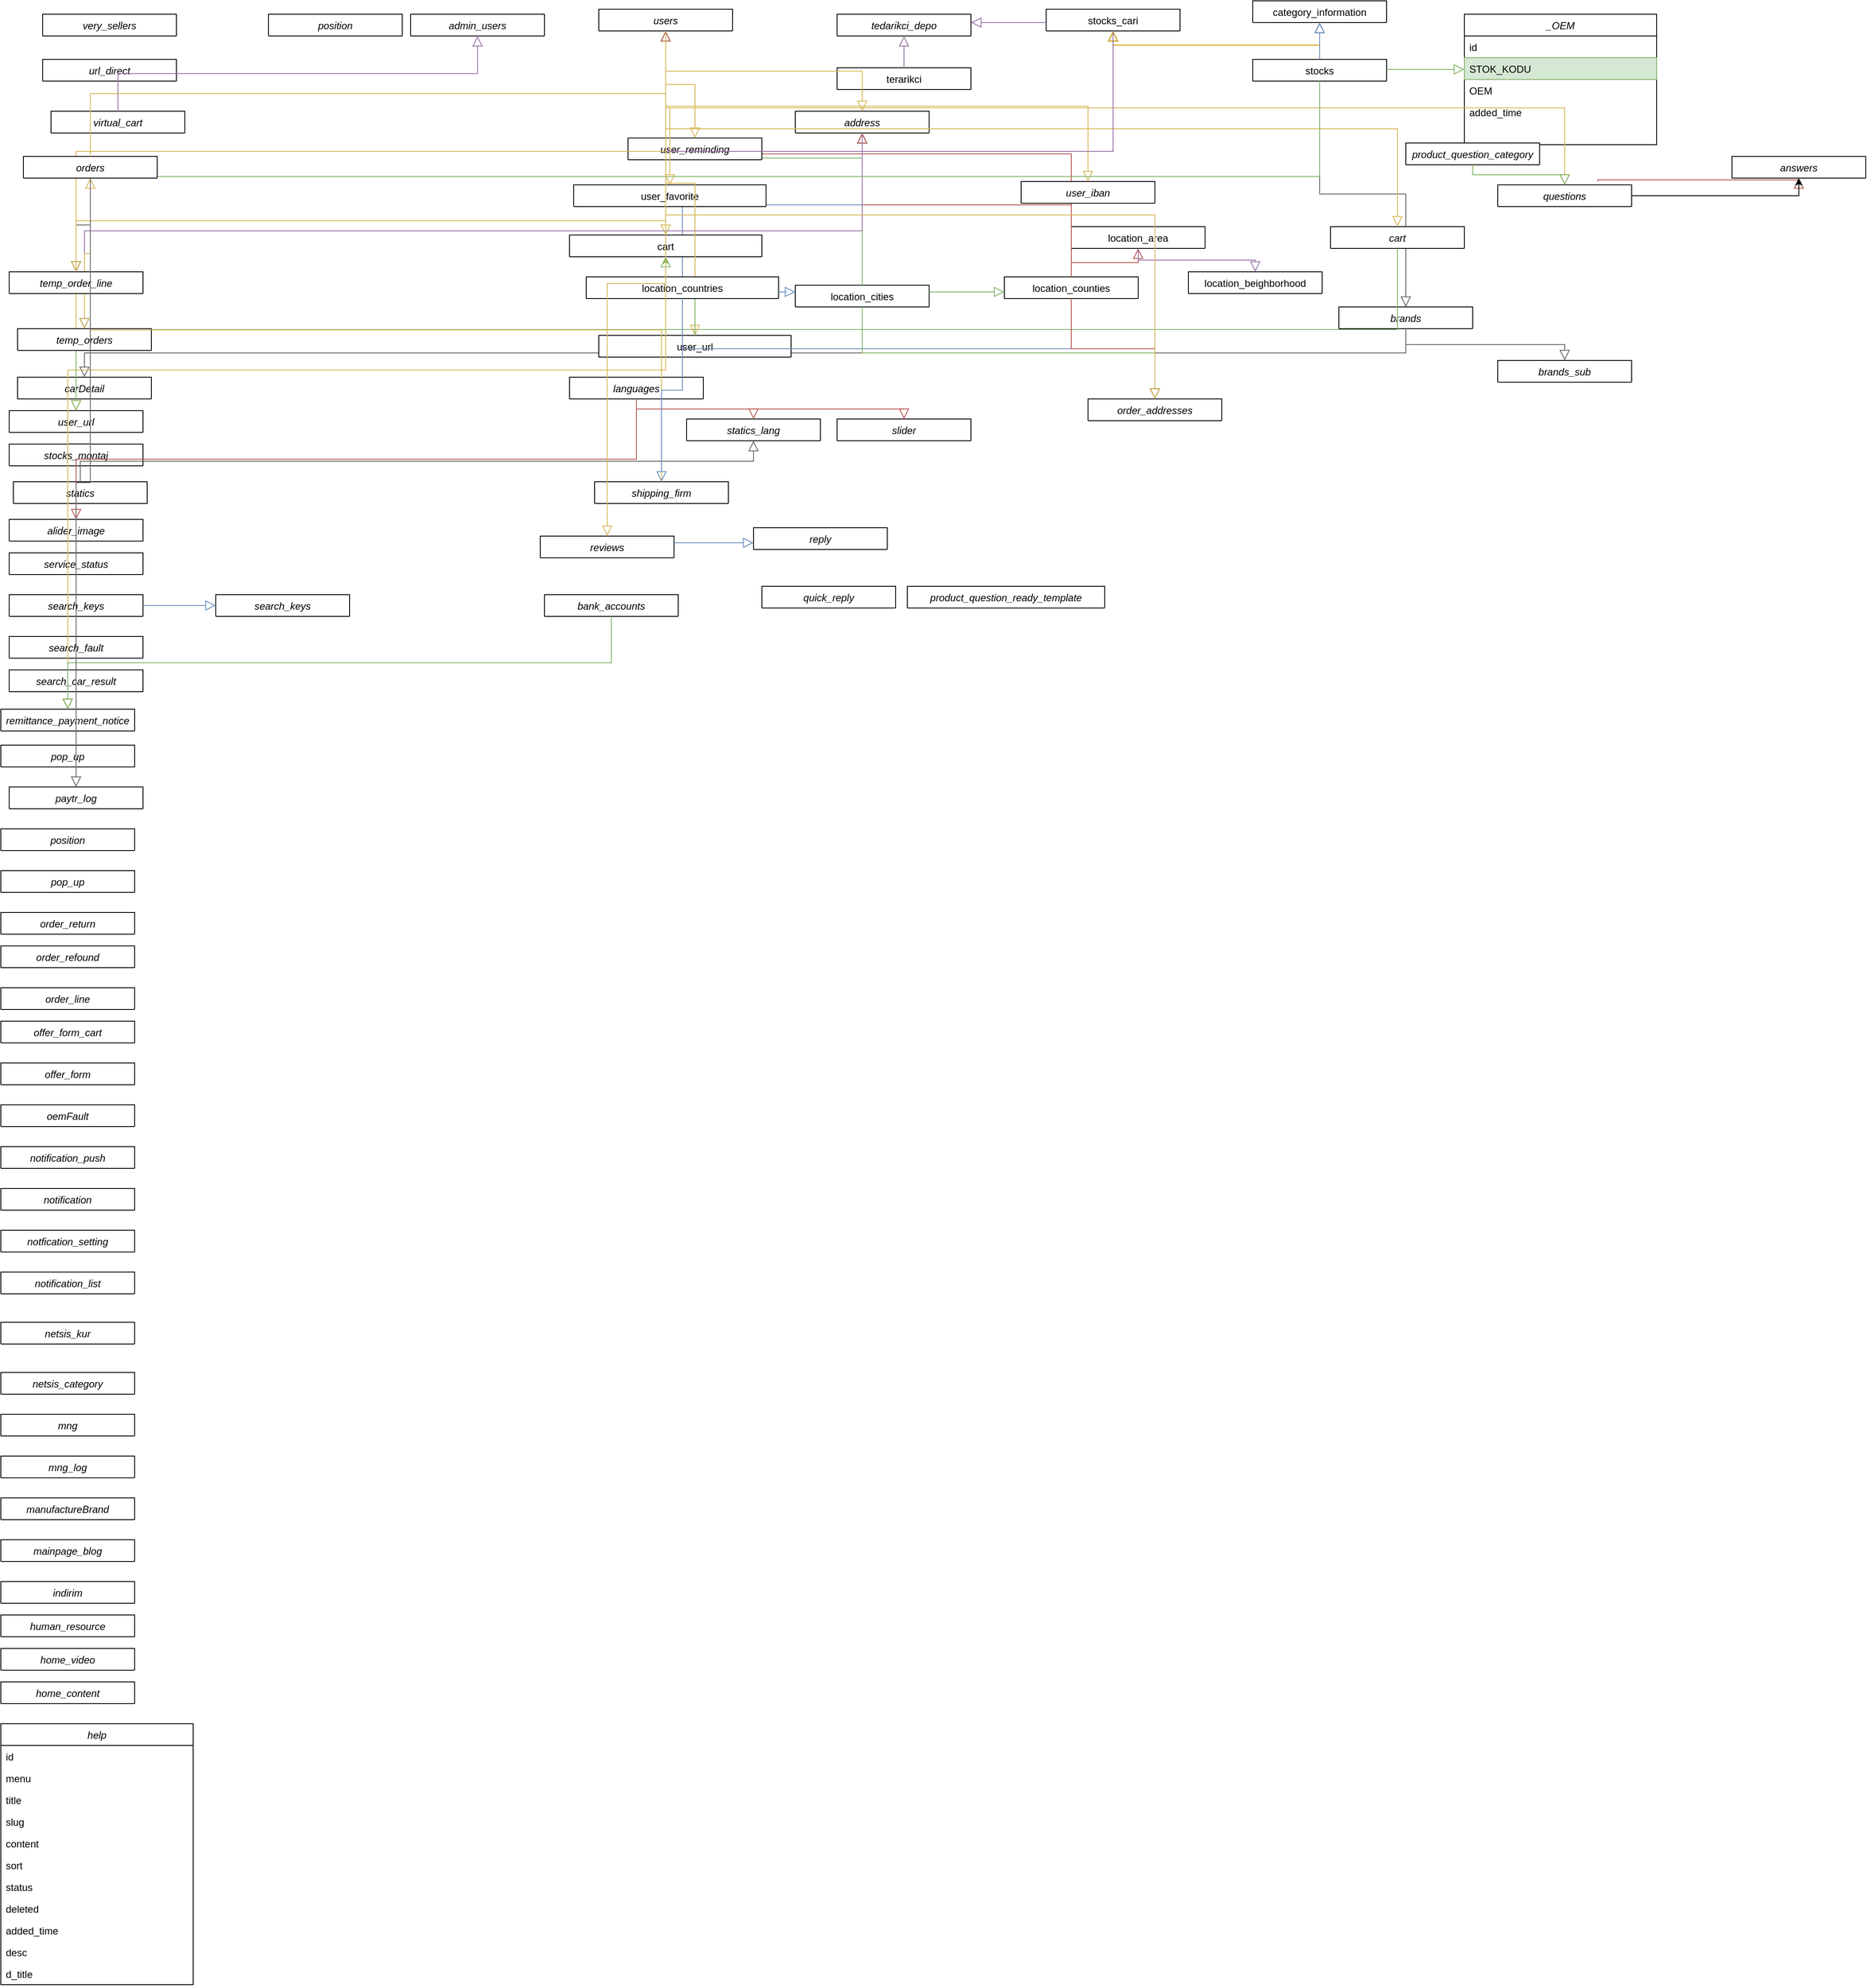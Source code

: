 <mxfile version="18.0.6" type="github">
  <diagram id="C5RBs43oDa-KdzZeNtuy" name="Page-1">
    <mxGraphModel dx="2500" dy="908" grid="1" gridSize="10" guides="1" tooltips="1" connect="1" arrows="1" fold="1" page="1" pageScale="1" pageWidth="827" pageHeight="1169" math="0" shadow="0">
      <root>
        <mxCell id="WIyWlLk6GJQsqaUBKTNV-0" />
        <mxCell id="WIyWlLk6GJQsqaUBKTNV-1" parent="WIyWlLk6GJQsqaUBKTNV-0" />
        <object label="_OEM" id="zkfFHV4jXpPFQw0GAbJ--0">
          <mxCell style="swimlane;fontStyle=2;align=center;verticalAlign=top;childLayout=stackLayout;horizontal=1;startSize=26;horizontalStack=0;resizeParent=1;resizeLast=0;collapsible=1;marginBottom=0;rounded=0;shadow=0;strokeWidth=1;" parent="WIyWlLk6GJQsqaUBKTNV-1" vertex="1">
            <mxGeometry x="1080" y="26" width="230" height="156" as="geometry">
              <mxRectangle x="1080" y="26" width="160" height="26" as="alternateBounds" />
            </mxGeometry>
          </mxCell>
        </object>
        <mxCell id="zkfFHV4jXpPFQw0GAbJ--1" value="id" style="text;align=left;verticalAlign=top;spacingLeft=4;spacingRight=4;overflow=hidden;rotatable=0;points=[[0,0.5],[1,0.5]];portConstraint=eastwest;" parent="zkfFHV4jXpPFQw0GAbJ--0" vertex="1">
          <mxGeometry y="26" width="230" height="26" as="geometry" />
        </mxCell>
        <mxCell id="zkfFHV4jXpPFQw0GAbJ--2" value="STOK_KODU" style="text;align=left;verticalAlign=top;spacingLeft=4;spacingRight=4;overflow=hidden;rotatable=0;points=[[0,0.5],[1,0.5]];portConstraint=eastwest;rounded=0;shadow=0;html=0;fillColor=#d5e8d4;strokeColor=#82b366;" parent="zkfFHV4jXpPFQw0GAbJ--0" vertex="1">
          <mxGeometry y="52" width="230" height="26" as="geometry" />
        </mxCell>
        <mxCell id="zkfFHV4jXpPFQw0GAbJ--3" value="OEM" style="text;align=left;verticalAlign=top;spacingLeft=4;spacingRight=4;overflow=hidden;rotatable=0;points=[[0,0.5],[1,0.5]];portConstraint=eastwest;rounded=0;shadow=0;html=0;" parent="zkfFHV4jXpPFQw0GAbJ--0" vertex="1">
          <mxGeometry y="78" width="230" height="26" as="geometry" />
        </mxCell>
        <mxCell id="Bi8dfM3OpZVUWEsqzs8T-7" value="added_time" style="text;align=left;verticalAlign=top;spacingLeft=4;spacingRight=4;overflow=hidden;rotatable=0;points=[[0,0.5],[1,0.5]];portConstraint=eastwest;rounded=0;shadow=0;html=0;" parent="zkfFHV4jXpPFQw0GAbJ--0" vertex="1">
          <mxGeometry y="104" width="230" height="26" as="geometry" />
        </mxCell>
        <mxCell id="zkfFHV4jXpPFQw0GAbJ--6" value="terarikci" style="swimlane;fontStyle=0;align=center;verticalAlign=top;childLayout=stackLayout;horizontal=1;startSize=26;horizontalStack=0;resizeParent=1;resizeLast=0;collapsible=1;marginBottom=0;rounded=0;shadow=0;strokeWidth=1;" parent="WIyWlLk6GJQsqaUBKTNV-1" vertex="1" collapsed="1">
          <mxGeometry x="330" y="90" width="160" height="26" as="geometry">
            <mxRectangle x="330" y="190" width="160" height="156" as="alternateBounds" />
          </mxGeometry>
        </mxCell>
        <mxCell id="zkfFHV4jXpPFQw0GAbJ--7" value="id" style="text;align=left;verticalAlign=top;spacingLeft=4;spacingRight=4;overflow=hidden;rotatable=0;points=[[0,0.5],[1,0.5]];portConstraint=eastwest;" parent="zkfFHV4jXpPFQw0GAbJ--6" vertex="1">
          <mxGeometry y="26" width="160" height="26" as="geometry" />
        </mxCell>
        <mxCell id="zkfFHV4jXpPFQw0GAbJ--8" value="cari_kod" style="text;align=left;verticalAlign=top;spacingLeft=4;spacingRight=4;overflow=hidden;rotatable=0;points=[[0,0.5],[1,0.5]];portConstraint=eastwest;rounded=0;shadow=0;html=0;fillColor=#e1d5e7;strokeColor=#9673a6;" parent="zkfFHV4jXpPFQw0GAbJ--6" vertex="1">
          <mxGeometry y="52" width="160" height="26" as="geometry" />
        </mxCell>
        <mxCell id="Bi8dfM3OpZVUWEsqzs8T-24" value="oran" style="text;align=left;verticalAlign=top;spacingLeft=4;spacingRight=4;overflow=hidden;rotatable=0;points=[[0,0.5],[1,0.5]];portConstraint=eastwest;rounded=0;shadow=0;html=0;" parent="zkfFHV4jXpPFQw0GAbJ--6" vertex="1">
          <mxGeometry y="78" width="160" height="26" as="geometry" />
        </mxCell>
        <mxCell id="Bi8dfM3OpZVUWEsqzs8T-25" value="added_time" style="text;align=left;verticalAlign=top;spacingLeft=4;spacingRight=4;overflow=hidden;rotatable=0;points=[[0,0.5],[1,0.5]];portConstraint=eastwest;rounded=0;shadow=0;html=0;" parent="zkfFHV4jXpPFQw0GAbJ--6" vertex="1">
          <mxGeometry y="104" width="160" height="26" as="geometry" />
        </mxCell>
        <mxCell id="Bi8dfM3OpZVUWEsqzs8T-26" value="name" style="text;align=left;verticalAlign=top;spacingLeft=4;spacingRight=4;overflow=hidden;rotatable=0;points=[[0,0.5],[1,0.5]];portConstraint=eastwest;rounded=0;shadow=0;html=0;" parent="zkfFHV4jXpPFQw0GAbJ--6" vertex="1">
          <mxGeometry y="130" width="160" height="26" as="geometry" />
        </mxCell>
        <mxCell id="zkfFHV4jXpPFQw0GAbJ--17" value="stocks" style="swimlane;fontStyle=0;align=center;verticalAlign=top;childLayout=stackLayout;horizontal=1;startSize=26;horizontalStack=0;resizeParent=1;resizeLast=0;collapsible=1;marginBottom=0;rounded=0;shadow=0;strokeWidth=1;swimlaneLine=1;direction=east;" parent="WIyWlLk6GJQsqaUBKTNV-1" vertex="1" collapsed="1">
          <mxGeometry x="827" y="80" width="160" height="26" as="geometry">
            <mxRectangle x="820" y="36" width="160" height="400" as="alternateBounds" />
          </mxGeometry>
        </mxCell>
        <mxCell id="zkfFHV4jXpPFQw0GAbJ--20" value="id" style="text;align=left;verticalAlign=top;spacingLeft=4;spacingRight=4;overflow=hidden;rotatable=0;points=[[0,0.5],[1,0.5]];portConstraint=eastwest;rounded=0;shadow=0;html=0;" parent="zkfFHV4jXpPFQw0GAbJ--17" vertex="1">
          <mxGeometry y="26" width="160" height="26" as="geometry" />
        </mxCell>
        <mxCell id="zkfFHV4jXpPFQw0GAbJ--19" value="stok_kodu" style="text;align=left;verticalAlign=top;spacingLeft=4;spacingRight=4;overflow=hidden;rotatable=0;points=[[0,0.5],[1,0.5]];portConstraint=eastwest;rounded=0;shadow=0;html=0;fillColor=#d5e8d4;strokeColor=#82b366;" parent="zkfFHV4jXpPFQw0GAbJ--17" vertex="1">
          <mxGeometry y="52" width="160" height="26" as="geometry" />
        </mxCell>
        <mxCell id="zkfFHV4jXpPFQw0GAbJ--18" value="stok_adi" style="text;align=left;verticalAlign=top;spacingLeft=4;spacingRight=4;overflow=hidden;rotatable=0;points=[[0,0.5],[1,0.5]];portConstraint=eastwest;fillColor=#ffe6cc;strokeColor=#d79b00;" parent="zkfFHV4jXpPFQw0GAbJ--17" vertex="1">
          <mxGeometry y="78" width="160" height="30" as="geometry" />
        </mxCell>
        <mxCell id="zkfFHV4jXpPFQw0GAbJ--21" value="kdv" style="text;align=left;verticalAlign=top;spacingLeft=4;spacingRight=4;overflow=hidden;rotatable=0;points=[[0,0.5],[1,0.5]];portConstraint=eastwest;rounded=0;shadow=0;html=0;" parent="zkfFHV4jXpPFQw0GAbJ--17" vertex="1">
          <mxGeometry y="108" width="160" height="26" as="geometry" />
        </mxCell>
        <mxCell id="zkfFHV4jXpPFQw0GAbJ--22" value="barkod" style="text;align=left;verticalAlign=top;spacingLeft=4;spacingRight=4;overflow=hidden;rotatable=0;points=[[0,0.5],[1,0.5]];portConstraint=eastwest;rounded=0;shadow=0;html=0;" parent="zkfFHV4jXpPFQw0GAbJ--17" vertex="1">
          <mxGeometry y="134" width="160" height="26" as="geometry" />
        </mxCell>
        <mxCell id="zkfFHV4jXpPFQw0GAbJ--24" value="maka" style="text;align=left;verticalAlign=top;spacingLeft=4;spacingRight=4;overflow=hidden;rotatable=0;points=[[0,0.5],[1,0.5]];portConstraint=eastwest;fillColor=#f5f5f5;fontColor=#333333;strokeColor=#666666;" parent="zkfFHV4jXpPFQw0GAbJ--17" vertex="1">
          <mxGeometry y="160" width="160" height="26" as="geometry" />
        </mxCell>
        <mxCell id="zkfFHV4jXpPFQw0GAbJ--25" value="ana_kategori" style="text;align=left;verticalAlign=top;spacingLeft=4;spacingRight=4;overflow=hidden;rotatable=0;points=[[0,0.5],[1,0.5]];portConstraint=eastwest;fillColor=#dae8fc;strokeColor=#6c8ebf;" parent="zkfFHV4jXpPFQw0GAbJ--17" vertex="1">
          <mxGeometry y="186" width="160" height="26" as="geometry" />
        </mxCell>
        <mxCell id="Bi8dfM3OpZVUWEsqzs8T-8" value="ust_kategori" style="text;align=left;verticalAlign=top;spacingLeft=4;spacingRight=4;overflow=hidden;rotatable=0;points=[[0,0.5],[1,0.5]];portConstraint=eastwest;fillColor=#dae8fc;strokeColor=#6c8ebf;" parent="zkfFHV4jXpPFQw0GAbJ--17" vertex="1">
          <mxGeometry y="212" width="160" height="26" as="geometry" />
        </mxCell>
        <mxCell id="Bi8dfM3OpZVUWEsqzs8T-18" value="alt_kategori" style="text;align=left;verticalAlign=top;spacingLeft=4;spacingRight=4;overflow=hidden;rotatable=0;points=[[0,0.5],[1,0.5]];portConstraint=eastwest;fillColor=#dae8fc;strokeColor=#6c8ebf;" parent="zkfFHV4jXpPFQw0GAbJ--17" vertex="1">
          <mxGeometry y="238" width="160" height="26" as="geometry" />
        </mxCell>
        <mxCell id="Bi8dfM3OpZVUWEsqzs8T-19" value="url&#xa;" style="text;align=left;verticalAlign=top;spacingLeft=4;spacingRight=4;overflow=hidden;rotatable=0;points=[[0,0.5],[1,0.5]];portConstraint=eastwest;" parent="zkfFHV4jXpPFQw0GAbJ--17" vertex="1">
          <mxGeometry y="264" width="160" height="26" as="geometry" />
        </mxCell>
        <mxCell id="Bi8dfM3OpZVUWEsqzs8T-20" value="article_id" style="text;align=left;verticalAlign=top;spacingLeft=4;spacingRight=4;overflow=hidden;rotatable=0;points=[[0,0.5],[1,0.5]];portConstraint=eastwest;" parent="zkfFHV4jXpPFQw0GAbJ--17" vertex="1">
          <mxGeometry y="290" width="160" height="26" as="geometry" />
        </mxCell>
        <mxCell id="Bi8dfM3OpZVUWEsqzs8T-21" value="added_time" style="text;align=left;verticalAlign=top;spacingLeft=4;spacingRight=4;overflow=hidden;rotatable=0;points=[[0,0.5],[1,0.5]];portConstraint=eastwest;" parent="zkfFHV4jXpPFQw0GAbJ--17" vertex="1">
          <mxGeometry y="316" width="160" height="26" as="geometry" />
        </mxCell>
        <mxCell id="Bi8dfM3OpZVUWEsqzs8T-22" value="test(0,1)" style="text;align=left;verticalAlign=top;spacingLeft=4;spacingRight=4;overflow=hidden;rotatable=0;points=[[0,0.5],[1,0.5]];portConstraint=eastwest;" parent="zkfFHV4jXpPFQw0GAbJ--17" vertex="1">
          <mxGeometry y="342" width="160" height="26" as="geometry" />
        </mxCell>
        <mxCell id="Bi8dfM3OpZVUWEsqzs8T-0" value="tedarikci_depo" style="swimlane;fontStyle=2;align=center;verticalAlign=top;childLayout=stackLayout;horizontal=1;startSize=30;horizontalStack=0;resizeParent=1;resizeLast=0;collapsible=1;marginBottom=0;rounded=0;shadow=0;strokeWidth=1;" parent="WIyWlLk6GJQsqaUBKTNV-1" vertex="1" collapsed="1">
          <mxGeometry x="330" y="26" width="160" height="26" as="geometry">
            <mxRectangle x="330" y="26" width="160" height="134" as="alternateBounds" />
          </mxGeometry>
        </mxCell>
        <mxCell id="Bi8dfM3OpZVUWEsqzs8T-1" value="id" style="text;align=left;verticalAlign=top;spacingLeft=4;spacingRight=4;overflow=hidden;rotatable=0;points=[[0,0.5],[1,0.5]];portConstraint=eastwest;" parent="Bi8dfM3OpZVUWEsqzs8T-0" vertex="1">
          <mxGeometry y="30" width="160" height="26" as="geometry" />
        </mxCell>
        <mxCell id="Bi8dfM3OpZVUWEsqzs8T-29" value="cari_kod" style="text;align=left;verticalAlign=top;spacingLeft=4;spacingRight=4;overflow=hidden;rotatable=0;points=[[0,0.5],[1,0.5]];portConstraint=eastwest;rounded=0;shadow=0;html=0;fillColor=#e1d5e7;strokeColor=#9673a6;" parent="Bi8dfM3OpZVUWEsqzs8T-0" vertex="1">
          <mxGeometry y="56" width="160" height="26" as="geometry" />
        </mxCell>
        <mxCell id="Bi8dfM3OpZVUWEsqzs8T-3" value="depo_name" style="text;align=left;verticalAlign=top;spacingLeft=4;spacingRight=4;overflow=hidden;rotatable=0;points=[[0,0.5],[1,0.5]];portConstraint=eastwest;rounded=0;shadow=0;html=0;" parent="Bi8dfM3OpZVUWEsqzs8T-0" vertex="1">
          <mxGeometry y="82" width="160" height="26" as="geometry" />
        </mxCell>
        <mxCell id="Bi8dfM3OpZVUWEsqzs8T-27" value="tedarik_gun" style="text;align=left;verticalAlign=top;spacingLeft=4;spacingRight=4;overflow=hidden;rotatable=0;points=[[0,0.5],[1,0.5]];portConstraint=eastwest;rounded=0;shadow=0;html=0;" parent="Bi8dfM3OpZVUWEsqzs8T-0" vertex="1">
          <mxGeometry y="108" width="160" height="26" as="geometry" />
        </mxCell>
        <mxCell id="Bi8dfM3OpZVUWEsqzs8T-37" value="" style="endArrow=block;endSize=10;endFill=0;shadow=0;strokeWidth=1;rounded=0;edgeStyle=elbowEdgeStyle;elbow=vertical;fillColor=#d5e8d4;strokeColor=#82b366;" parent="WIyWlLk6GJQsqaUBKTNV-1" source="zkfFHV4jXpPFQw0GAbJ--19" target="zkfFHV4jXpPFQw0GAbJ--2" edge="1">
          <mxGeometry width="160" relative="1" as="geometry">
            <mxPoint x="530" y="120" as="sourcePoint" />
            <mxPoint x="390" y="120" as="targetPoint" />
          </mxGeometry>
        </mxCell>
        <mxCell id="Bi8dfM3OpZVUWEsqzs8T-38" value="stocks_cari" style="swimlane;fontStyle=0;align=center;verticalAlign=top;childLayout=stackLayout;horizontal=1;startSize=26;horizontalStack=0;resizeParent=1;resizeLast=0;collapsible=1;marginBottom=0;rounded=0;shadow=0;strokeWidth=1;" parent="WIyWlLk6GJQsqaUBKTNV-1" vertex="1" collapsed="1">
          <mxGeometry x="580" y="20" width="160" height="26" as="geometry">
            <mxRectangle x="580" y="20" width="160" height="416" as="alternateBounds" />
          </mxGeometry>
        </mxCell>
        <mxCell id="Bi8dfM3OpZVUWEsqzs8T-39" value="id" style="text;align=left;verticalAlign=top;spacingLeft=4;spacingRight=4;overflow=hidden;rotatable=0;points=[[0,0.5],[1,0.5]];portConstraint=eastwest;rounded=0;shadow=0;html=0;" parent="Bi8dfM3OpZVUWEsqzs8T-38" vertex="1">
          <mxGeometry y="26" width="160" height="26" as="geometry" />
        </mxCell>
        <mxCell id="Bi8dfM3OpZVUWEsqzs8T-40" value="stok_kodu" style="text;align=left;verticalAlign=top;spacingLeft=4;spacingRight=4;overflow=hidden;rotatable=0;points=[[0,0.5],[1,0.5]];portConstraint=eastwest;rounded=0;shadow=0;html=0;fillColor=#d5e8d4;strokeColor=#82b366;" parent="Bi8dfM3OpZVUWEsqzs8T-38" vertex="1">
          <mxGeometry y="52" width="160" height="26" as="geometry" />
        </mxCell>
        <mxCell id="Bi8dfM3OpZVUWEsqzs8T-41" value="cari_kod" style="text;align=left;verticalAlign=top;spacingLeft=4;spacingRight=4;overflow=hidden;rotatable=0;points=[[0,0.5],[1,0.5]];portConstraint=eastwest;fillColor=#e1d5e7;strokeColor=#9673a6;" parent="Bi8dfM3OpZVUWEsqzs8T-38" vertex="1">
          <mxGeometry y="78" width="160" height="26" as="geometry" />
        </mxCell>
        <mxCell id="Bi8dfM3OpZVUWEsqzs8T-42" value="cari_stok_kod" style="text;align=left;verticalAlign=top;spacingLeft=4;spacingRight=4;overflow=hidden;rotatable=0;points=[[0,0.5],[1,0.5]];portConstraint=eastwest;rounded=0;shadow=0;html=0;fillColor=#d5e8d4;strokeColor=#82b366;" parent="Bi8dfM3OpZVUWEsqzs8T-38" vertex="1">
          <mxGeometry y="104" width="160" height="26" as="geometry" />
        </mxCell>
        <mxCell id="Bi8dfM3OpZVUWEsqzs8T-43" value="cari_stok_isim" style="text;align=left;verticalAlign=top;spacingLeft=4;spacingRight=4;overflow=hidden;rotatable=0;points=[[0,0.5],[1,0.5]];portConstraint=eastwest;rounded=0;shadow=0;html=0;fillColor=#ffe6cc;strokeColor=#d79b00;" parent="Bi8dfM3OpZVUWEsqzs8T-38" vertex="1">
          <mxGeometry y="130" width="160" height="26" as="geometry" />
        </mxCell>
        <mxCell id="Bi8dfM3OpZVUWEsqzs8T-44" value="miktar" style="text;align=left;verticalAlign=top;spacingLeft=4;spacingRight=4;overflow=hidden;rotatable=0;points=[[0,0.5],[1,0.5]];portConstraint=eastwest;" parent="Bi8dfM3OpZVUWEsqzs8T-38" vertex="1">
          <mxGeometry y="156" width="160" height="26" as="geometry" />
        </mxCell>
        <mxCell id="Bi8dfM3OpZVUWEsqzs8T-45" value="carpan" style="text;align=left;verticalAlign=top;spacingLeft=4;spacingRight=4;overflow=hidden;rotatable=0;points=[[0,0.5],[1,0.5]];portConstraint=eastwest;" parent="Bi8dfM3OpZVUWEsqzs8T-38" vertex="1">
          <mxGeometry y="182" width="160" height="26" as="geometry" />
        </mxCell>
        <mxCell id="Bi8dfM3OpZVUWEsqzs8T-46" value="stok" style="text;align=left;verticalAlign=top;spacingLeft=4;spacingRight=4;overflow=hidden;rotatable=0;points=[[0,0.5],[1,0.5]];portConstraint=eastwest;" parent="Bi8dfM3OpZVUWEsqzs8T-38" vertex="1">
          <mxGeometry y="208" width="160" height="26" as="geometry" />
        </mxCell>
        <mxCell id="Bi8dfM3OpZVUWEsqzs8T-47" value="depo" style="text;align=left;verticalAlign=top;spacingLeft=4;spacingRight=4;overflow=hidden;rotatable=0;points=[[0,0.5],[1,0.5]];portConstraint=eastwest;" parent="Bi8dfM3OpZVUWEsqzs8T-38" vertex="1">
          <mxGeometry y="234" width="160" height="26" as="geometry" />
        </mxCell>
        <mxCell id="Bi8dfM3OpZVUWEsqzs8T-48" value="kur" style="text;align=left;verticalAlign=top;spacingLeft=4;spacingRight=4;overflow=hidden;rotatable=0;points=[[0,0.5],[1,0.5]];portConstraint=eastwest;" parent="Bi8dfM3OpZVUWEsqzs8T-38" vertex="1">
          <mxGeometry y="260" width="160" height="26" as="geometry" />
        </mxCell>
        <mxCell id="Bi8dfM3OpZVUWEsqzs8T-49" value="added_time" style="text;align=left;verticalAlign=top;spacingLeft=4;spacingRight=4;overflow=hidden;rotatable=0;points=[[0,0.5],[1,0.5]];portConstraint=eastwest;" parent="Bi8dfM3OpZVUWEsqzs8T-38" vertex="1">
          <mxGeometry y="286" width="160" height="26" as="geometry" />
        </mxCell>
        <mxCell id="Bi8dfM3OpZVUWEsqzs8T-50" value="update_time" style="text;align=left;verticalAlign=top;spacingLeft=4;spacingRight=4;overflow=hidden;rotatable=0;points=[[0,0.5],[1,0.5]];portConstraint=eastwest;" parent="Bi8dfM3OpZVUWEsqzs8T-38" vertex="1">
          <mxGeometry y="312" width="160" height="26" as="geometry" />
        </mxCell>
        <mxCell id="Bi8dfM3OpZVUWEsqzs8T-51" value="bakiye" style="text;align=left;verticalAlign=top;spacingLeft=4;spacingRight=4;overflow=hidden;rotatable=0;points=[[0,0.5],[1,0.5]];portConstraint=eastwest;" parent="Bi8dfM3OpZVUWEsqzs8T-38" vertex="1">
          <mxGeometry y="338" width="160" height="26" as="geometry" />
        </mxCell>
        <mxCell id="Bi8dfM3OpZVUWEsqzs8T-54" value="giris" style="text;align=left;verticalAlign=top;spacingLeft=4;spacingRight=4;overflow=hidden;rotatable=0;points=[[0,0.5],[1,0.5]];portConstraint=eastwest;" parent="Bi8dfM3OpZVUWEsqzs8T-38" vertex="1">
          <mxGeometry y="364" width="160" height="26" as="geometry" />
        </mxCell>
        <mxCell id="Bi8dfM3OpZVUWEsqzs8T-55" value="cikis" style="text;align=left;verticalAlign=top;spacingLeft=4;spacingRight=4;overflow=hidden;rotatable=0;points=[[0,0.5],[1,0.5]];portConstraint=eastwest;" parent="Bi8dfM3OpZVUWEsqzs8T-38" vertex="1">
          <mxGeometry y="390" width="160" height="26" as="geometry" />
        </mxCell>
        <mxCell id="Bi8dfM3OpZVUWEsqzs8T-52" value="" style="endArrow=block;endSize=10;endFill=0;shadow=0;strokeWidth=1;rounded=0;edgeStyle=elbowEdgeStyle;elbow=vertical;fillColor=#e1d5e7;strokeColor=#9673a6;" parent="WIyWlLk6GJQsqaUBKTNV-1" source="Bi8dfM3OpZVUWEsqzs8T-41" target="Bi8dfM3OpZVUWEsqzs8T-29" edge="1">
          <mxGeometry width="160" relative="1" as="geometry">
            <mxPoint x="260" y="270" as="sourcePoint" />
            <mxPoint x="340" y="115" as="targetPoint" />
          </mxGeometry>
        </mxCell>
        <mxCell id="Bi8dfM3OpZVUWEsqzs8T-53" value="" style="endArrow=block;endSize=10;endFill=0;shadow=0;strokeWidth=1;rounded=0;edgeStyle=elbowEdgeStyle;elbow=vertical;fillColor=#d5e8d4;strokeColor=#82b366;" parent="WIyWlLk6GJQsqaUBKTNV-1" source="zkfFHV4jXpPFQw0GAbJ--19" target="Bi8dfM3OpZVUWEsqzs8T-40" edge="1">
          <mxGeometry width="160" relative="1" as="geometry">
            <mxPoint x="620" y="115" as="sourcePoint" />
            <mxPoint x="340" y="115" as="targetPoint" />
          </mxGeometry>
        </mxCell>
        <mxCell id="Bi8dfM3OpZVUWEsqzs8T-56" value="" style="endArrow=block;endSize=10;endFill=0;shadow=0;strokeWidth=1;rounded=0;edgeStyle=elbowEdgeStyle;elbow=vertical;fillColor=#d5e8d4;strokeColor=#82b366;" parent="WIyWlLk6GJQsqaUBKTNV-1" source="zkfFHV4jXpPFQw0GAbJ--19" target="Bi8dfM3OpZVUWEsqzs8T-42" edge="1">
          <mxGeometry width="160" relative="1" as="geometry">
            <mxPoint x="623.04" y="128.988" as="sourcePoint" />
            <mxPoint x="310" y="413.008" as="targetPoint" />
          </mxGeometry>
        </mxCell>
        <mxCell id="Bi8dfM3OpZVUWEsqzs8T-57" value="" style="endArrow=block;endSize=10;endFill=0;shadow=0;strokeWidth=1;rounded=0;edgeStyle=elbowEdgeStyle;elbow=vertical;fillColor=#ffe6cc;strokeColor=#d79b00;" parent="WIyWlLk6GJQsqaUBKTNV-1" source="zkfFHV4jXpPFQw0GAbJ--18" target="Bi8dfM3OpZVUWEsqzs8T-43" edge="1">
          <mxGeometry width="160" relative="1" as="geometry">
            <mxPoint x="779.04" y="108.994" as="sourcePoint" />
            <mxPoint x="440" y="448.992" as="targetPoint" />
          </mxGeometry>
        </mxCell>
        <mxCell id="Bi8dfM3OpZVUWEsqzs8T-75" value="category_information" style="swimlane;fontStyle=0;align=center;verticalAlign=top;childLayout=stackLayout;horizontal=1;startSize=26;horizontalStack=0;resizeParent=1;resizeLast=0;collapsible=1;marginBottom=0;rounded=0;shadow=0;strokeWidth=1;" parent="WIyWlLk6GJQsqaUBKTNV-1" vertex="1" collapsed="1">
          <mxGeometry x="827" y="10" width="160" height="26" as="geometry">
            <mxRectangle x="770" y="182" width="160" height="390" as="alternateBounds" />
          </mxGeometry>
        </mxCell>
        <mxCell id="Bi8dfM3OpZVUWEsqzs8T-76" value="id" style="text;align=left;verticalAlign=top;spacingLeft=4;spacingRight=4;overflow=hidden;rotatable=0;points=[[0,0.5],[1,0.5]];portConstraint=eastwest;rounded=0;shadow=0;html=0;" parent="Bi8dfM3OpZVUWEsqzs8T-75" vertex="1">
          <mxGeometry y="26" width="160" height="26" as="geometry" />
        </mxCell>
        <mxCell id="Bi8dfM3OpZVUWEsqzs8T-77" value="category_id" style="text;align=left;verticalAlign=top;spacingLeft=4;spacingRight=4;overflow=hidden;rotatable=0;points=[[0,0.5],[1,0.5]];portConstraint=eastwest;rounded=0;shadow=0;html=0;fillColor=#dae8fc;strokeColor=#6c8ebf;" parent="Bi8dfM3OpZVUWEsqzs8T-75" vertex="1">
          <mxGeometry y="52" width="160" height="26" as="geometry" />
        </mxCell>
        <mxCell id="Bi8dfM3OpZVUWEsqzs8T-78" value="name" style="text;align=left;verticalAlign=top;spacingLeft=4;spacingRight=4;overflow=hidden;rotatable=0;points=[[0,0.5],[1,0.5]];portConstraint=eastwest;" parent="Bi8dfM3OpZVUWEsqzs8T-75" vertex="1">
          <mxGeometry y="78" width="160" height="26" as="geometry" />
        </mxCell>
        <mxCell id="Bi8dfM3OpZVUWEsqzs8T-82" value="image" style="text;align=left;verticalAlign=top;spacingLeft=4;spacingRight=4;overflow=hidden;rotatable=0;points=[[0,0.5],[1,0.5]];portConstraint=eastwest;" parent="Bi8dfM3OpZVUWEsqzs8T-75" vertex="1">
          <mxGeometry y="104" width="160" height="26" as="geometry" />
        </mxCell>
        <mxCell id="Bi8dfM3OpZVUWEsqzs8T-79" value="dvn" style="text;align=left;verticalAlign=top;spacingLeft=4;spacingRight=4;overflow=hidden;rotatable=0;points=[[0,0.5],[1,0.5]];portConstraint=eastwest;rounded=0;shadow=0;html=0;" parent="Bi8dfM3OpZVUWEsqzs8T-75" vertex="1">
          <mxGeometry y="130" width="160" height="26" as="geometry" />
        </mxCell>
        <mxCell id="Bi8dfM3OpZVUWEsqzs8T-80" value="administrator_id" style="text;align=left;verticalAlign=top;spacingLeft=4;spacingRight=4;overflow=hidden;rotatable=0;points=[[0,0.5],[1,0.5]];portConstraint=eastwest;rounded=0;shadow=0;html=0;" parent="Bi8dfM3OpZVUWEsqzs8T-75" vertex="1">
          <mxGeometry y="156" width="160" height="26" as="geometry" />
        </mxCell>
        <mxCell id="Bi8dfM3OpZVUWEsqzs8T-81" value="slug" style="text;align=left;verticalAlign=top;spacingLeft=4;spacingRight=4;overflow=hidden;rotatable=0;points=[[0,0.5],[1,0.5]];portConstraint=eastwest;" parent="Bi8dfM3OpZVUWEsqzs8T-75" vertex="1">
          <mxGeometry y="182" width="160" height="26" as="geometry" />
        </mxCell>
        <mxCell id="Bi8dfM3OpZVUWEsqzs8T-83" value="added_time" style="text;align=left;verticalAlign=top;spacingLeft=4;spacingRight=4;overflow=hidden;rotatable=0;points=[[0,0.5],[1,0.5]];portConstraint=eastwest;" parent="Bi8dfM3OpZVUWEsqzs8T-75" vertex="1">
          <mxGeometry y="208" width="160" height="26" as="geometry" />
        </mxCell>
        <mxCell id="Bi8dfM3OpZVUWEsqzs8T-84" value="desc" style="text;align=left;verticalAlign=top;spacingLeft=4;spacingRight=4;overflow=hidden;rotatable=0;points=[[0,0.5],[1,0.5]];portConstraint=eastwest;" parent="Bi8dfM3OpZVUWEsqzs8T-75" vertex="1">
          <mxGeometry y="234" width="160" height="26" as="geometry" />
        </mxCell>
        <mxCell id="Bi8dfM3OpZVUWEsqzs8T-85" value="sort" style="text;align=left;verticalAlign=top;spacingLeft=4;spacingRight=4;overflow=hidden;rotatable=0;points=[[0,0.5],[1,0.5]];portConstraint=eastwest;" parent="Bi8dfM3OpZVUWEsqzs8T-75" vertex="1">
          <mxGeometry y="260" width="160" height="26" as="geometry" />
        </mxCell>
        <mxCell id="Bi8dfM3OpZVUWEsqzs8T-86" value="title" style="text;align=left;verticalAlign=top;spacingLeft=4;spacingRight=4;overflow=hidden;rotatable=0;points=[[0,0.5],[1,0.5]];portConstraint=eastwest;" parent="Bi8dfM3OpZVUWEsqzs8T-75" vertex="1">
          <mxGeometry y="286" width="160" height="26" as="geometry" />
        </mxCell>
        <mxCell id="Bi8dfM3OpZVUWEsqzs8T-87" value="type" style="text;align=left;verticalAlign=top;spacingLeft=4;spacingRight=4;overflow=hidden;rotatable=0;points=[[0,0.5],[1,0.5]];portConstraint=eastwest;" parent="Bi8dfM3OpZVUWEsqzs8T-75" vertex="1">
          <mxGeometry y="312" width="160" height="26" as="geometry" />
        </mxCell>
        <mxCell id="Bi8dfM3OpZVUWEsqzs8T-88" value="count" style="text;align=left;verticalAlign=top;spacingLeft=4;spacingRight=4;overflow=hidden;rotatable=0;points=[[0,0.5],[1,0.5]];portConstraint=eastwest;" parent="Bi8dfM3OpZVUWEsqzs8T-75" vertex="1">
          <mxGeometry y="338" width="160" height="26" as="geometry" />
        </mxCell>
        <mxCell id="Bi8dfM3OpZVUWEsqzs8T-89" value="gain_discount" style="text;align=left;verticalAlign=top;spacingLeft=4;spacingRight=4;overflow=hidden;rotatable=0;points=[[0,0.5],[1,0.5]];portConstraint=eastwest;" parent="Bi8dfM3OpZVUWEsqzs8T-75" vertex="1">
          <mxGeometry y="364" width="160" height="26" as="geometry" />
        </mxCell>
        <mxCell id="Bi8dfM3OpZVUWEsqzs8T-91" value="" style="endArrow=block;endSize=10;endFill=0;shadow=0;strokeWidth=1;rounded=0;edgeStyle=elbowEdgeStyle;elbow=vertical;fillColor=#dae8fc;strokeColor=#6c8ebf;" parent="WIyWlLk6GJQsqaUBKTNV-1" source="Bi8dfM3OpZVUWEsqzs8T-8" target="Bi8dfM3OpZVUWEsqzs8T-77" edge="1">
          <mxGeometry width="160" relative="1" as="geometry">
            <mxPoint x="770" y="360" as="sourcePoint" />
            <mxPoint x="491.04" y="260" as="targetPoint" />
          </mxGeometry>
        </mxCell>
        <mxCell id="Bi8dfM3OpZVUWEsqzs8T-92" value="" style="endArrow=block;endSize=10;endFill=0;shadow=0;strokeWidth=1;rounded=0;edgeStyle=elbowEdgeStyle;elbow=vertical;fillColor=#dae8fc;strokeColor=#6c8ebf;" parent="WIyWlLk6GJQsqaUBKTNV-1" source="zkfFHV4jXpPFQw0GAbJ--25" target="Bi8dfM3OpZVUWEsqzs8T-77" edge="1">
          <mxGeometry width="160" relative="1" as="geometry">
            <mxPoint x="770" y="340" as="sourcePoint" />
            <mxPoint x="505.04" y="352" as="targetPoint" />
          </mxGeometry>
        </mxCell>
        <mxCell id="Bi8dfM3OpZVUWEsqzs8T-93" value="" style="endArrow=block;endSize=10;endFill=0;shadow=0;strokeWidth=1;rounded=0;edgeStyle=elbowEdgeStyle;elbow=vertical;fillColor=#dae8fc;strokeColor=#6c8ebf;" parent="WIyWlLk6GJQsqaUBKTNV-1" source="Bi8dfM3OpZVUWEsqzs8T-18" target="Bi8dfM3OpZVUWEsqzs8T-77" edge="1">
          <mxGeometry width="160" relative="1" as="geometry">
            <mxPoint x="740" y="430" as="sourcePoint" />
            <mxPoint x="515.04" y="362" as="targetPoint" />
          </mxGeometry>
        </mxCell>
        <object label="brands" id="Bi8dfM3OpZVUWEsqzs8T-94">
          <mxCell style="swimlane;fontStyle=2;align=center;verticalAlign=top;childLayout=stackLayout;horizontal=1;startSize=26;horizontalStack=0;resizeParent=1;resizeLast=0;collapsible=1;marginBottom=0;rounded=0;shadow=0;strokeWidth=1;" parent="WIyWlLk6GJQsqaUBKTNV-1" vertex="1" collapsed="1">
            <mxGeometry x="930" y="376" width="160" height="26" as="geometry">
              <mxRectangle x="930" y="376" width="230" height="390" as="alternateBounds" />
            </mxGeometry>
          </mxCell>
        </object>
        <mxCell id="Bi8dfM3OpZVUWEsqzs8T-95" value="id" style="text;align=left;verticalAlign=top;spacingLeft=4;spacingRight=4;overflow=hidden;rotatable=0;points=[[0,0.5],[1,0.5]];portConstraint=eastwest;fillColor=#f5f5f5;fontColor=#333333;strokeColor=#666666;" parent="Bi8dfM3OpZVUWEsqzs8T-94" vertex="1">
          <mxGeometry y="26" width="230" height="26" as="geometry" />
        </mxCell>
        <mxCell id="Bi8dfM3OpZVUWEsqzs8T-96" value="title" style="text;align=left;verticalAlign=top;spacingLeft=4;spacingRight=4;overflow=hidden;rotatable=0;points=[[0,0.5],[1,0.5]];portConstraint=eastwest;rounded=0;shadow=0;html=0;" parent="Bi8dfM3OpZVUWEsqzs8T-94" vertex="1">
          <mxGeometry y="52" width="230" height="26" as="geometry" />
        </mxCell>
        <mxCell id="Bi8dfM3OpZVUWEsqzs8T-97" value="image" style="text;align=left;verticalAlign=top;spacingLeft=4;spacingRight=4;overflow=hidden;rotatable=0;points=[[0,0.5],[1,0.5]];portConstraint=eastwest;rounded=0;shadow=0;html=0;" parent="Bi8dfM3OpZVUWEsqzs8T-94" vertex="1">
          <mxGeometry y="78" width="230" height="26" as="geometry" />
        </mxCell>
        <mxCell id="Bi8dfM3OpZVUWEsqzs8T-98" value="category" style="text;align=left;verticalAlign=top;spacingLeft=4;spacingRight=4;overflow=hidden;rotatable=0;points=[[0,0.5],[1,0.5]];portConstraint=eastwest;rounded=0;shadow=0;html=0;" parent="Bi8dfM3OpZVUWEsqzs8T-94" vertex="1">
          <mxGeometry y="104" width="230" height="26" as="geometry" />
        </mxCell>
        <mxCell id="Bi8dfM3OpZVUWEsqzs8T-99" value="sort" style="text;align=left;verticalAlign=top;spacingLeft=4;spacingRight=4;overflow=hidden;rotatable=0;points=[[0,0.5],[1,0.5]];portConstraint=eastwest;rounded=0;shadow=0;html=0;" parent="Bi8dfM3OpZVUWEsqzs8T-94" vertex="1">
          <mxGeometry y="130" width="230" height="26" as="geometry" />
        </mxCell>
        <mxCell id="Bi8dfM3OpZVUWEsqzs8T-100" value="status" style="text;align=left;verticalAlign=top;spacingLeft=4;spacingRight=4;overflow=hidden;rotatable=0;points=[[0,0.5],[1,0.5]];portConstraint=eastwest;rounded=0;shadow=0;html=0;" parent="Bi8dfM3OpZVUWEsqzs8T-94" vertex="1">
          <mxGeometry y="156" width="230" height="26" as="geometry" />
        </mxCell>
        <mxCell id="Bi8dfM3OpZVUWEsqzs8T-101" value="deleted" style="text;align=left;verticalAlign=top;spacingLeft=4;spacingRight=4;overflow=hidden;rotatable=0;points=[[0,0.5],[1,0.5]];portConstraint=eastwest;rounded=0;shadow=0;html=0;" parent="Bi8dfM3OpZVUWEsqzs8T-94" vertex="1">
          <mxGeometry y="182" width="230" height="26" as="geometry" />
        </mxCell>
        <mxCell id="Bi8dfM3OpZVUWEsqzs8T-102" value="added_time" style="text;align=left;verticalAlign=top;spacingLeft=4;spacingRight=4;overflow=hidden;rotatable=0;points=[[0,0.5],[1,0.5]];portConstraint=eastwest;rounded=0;shadow=0;html=0;" parent="Bi8dfM3OpZVUWEsqzs8T-94" vertex="1">
          <mxGeometry y="208" width="230" height="26" as="geometry" />
        </mxCell>
        <mxCell id="Bi8dfM3OpZVUWEsqzs8T-103" value="url" style="text;align=left;verticalAlign=top;spacingLeft=4;spacingRight=4;overflow=hidden;rotatable=0;points=[[0,0.5],[1,0.5]];portConstraint=eastwest;rounded=0;shadow=0;html=0;" parent="Bi8dfM3OpZVUWEsqzs8T-94" vertex="1">
          <mxGeometry y="234" width="230" height="26" as="geometry" />
        </mxCell>
        <mxCell id="Bi8dfM3OpZVUWEsqzs8T-104" value="manuId" style="text;align=left;verticalAlign=top;spacingLeft=4;spacingRight=4;overflow=hidden;rotatable=0;points=[[0,0.5],[1,0.5]];portConstraint=eastwest;rounded=0;shadow=0;html=0;" parent="Bi8dfM3OpZVUWEsqzs8T-94" vertex="1">
          <mxGeometry y="260" width="230" height="26" as="geometry" />
        </mxCell>
        <mxCell id="7YFbSo2QjinW1s5G3vQ8-128" value="icerik" style="text;align=left;verticalAlign=top;spacingLeft=4;spacingRight=4;overflow=hidden;rotatable=0;points=[[0,0.5],[1,0.5]];portConstraint=eastwest;rounded=0;shadow=0;html=0;" parent="Bi8dfM3OpZVUWEsqzs8T-94" vertex="1">
          <mxGeometry y="286" width="230" height="26" as="geometry" />
        </mxCell>
        <mxCell id="7YFbSo2QjinW1s5G3vQ8-129" value="seo_aciklama" style="text;align=left;verticalAlign=top;spacingLeft=4;spacingRight=4;overflow=hidden;rotatable=0;points=[[0,0.5],[1,0.5]];portConstraint=eastwest;rounded=0;shadow=0;html=0;" parent="Bi8dfM3OpZVUWEsqzs8T-94" vertex="1">
          <mxGeometry y="312" width="230" height="26" as="geometry" />
        </mxCell>
        <mxCell id="Bi8dfM3OpZVUWEsqzs8T-105" value="description" style="text;align=left;verticalAlign=top;spacingLeft=4;spacingRight=4;overflow=hidden;rotatable=0;points=[[0,0.5],[1,0.5]];portConstraint=eastwest;rounded=0;shadow=0;html=0;" parent="Bi8dfM3OpZVUWEsqzs8T-94" vertex="1">
          <mxGeometry y="338" width="230" height="26" as="geometry" />
        </mxCell>
        <mxCell id="Bi8dfM3OpZVUWEsqzs8T-106" value="seo title" style="text;align=left;verticalAlign=top;spacingLeft=4;spacingRight=4;overflow=hidden;rotatable=0;points=[[0,0.5],[1,0.5]];portConstraint=eastwest;rounded=0;shadow=0;html=0;" parent="Bi8dfM3OpZVUWEsqzs8T-94" vertex="1">
          <mxGeometry y="364" width="230" height="26" as="geometry" />
        </mxCell>
        <object label="brands_sub" id="Bi8dfM3OpZVUWEsqzs8T-107">
          <mxCell style="swimlane;fontStyle=2;align=center;verticalAlign=top;childLayout=stackLayout;horizontal=1;startSize=26;horizontalStack=0;resizeParent=1;resizeLast=0;collapsible=1;marginBottom=0;rounded=0;shadow=0;strokeWidth=1;" parent="WIyWlLk6GJQsqaUBKTNV-1" vertex="1" collapsed="1">
            <mxGeometry x="1120" y="440" width="160" height="26" as="geometry">
              <mxRectangle x="1140" y="163" width="230" height="260" as="alternateBounds" />
            </mxGeometry>
          </mxCell>
        </object>
        <mxCell id="Bi8dfM3OpZVUWEsqzs8T-108" value="id" style="text;align=left;verticalAlign=top;spacingLeft=4;spacingRight=4;overflow=hidden;rotatable=0;points=[[0,0.5],[1,0.5]];portConstraint=eastwest;" parent="Bi8dfM3OpZVUWEsqzs8T-107" vertex="1">
          <mxGeometry y="26" width="230" height="26" as="geometry" />
        </mxCell>
        <mxCell id="Bi8dfM3OpZVUWEsqzs8T-109" value="brand_id" style="text;align=left;verticalAlign=top;spacingLeft=4;spacingRight=4;overflow=hidden;rotatable=0;points=[[0,0.5],[1,0.5]];portConstraint=eastwest;rounded=0;shadow=0;html=0;fillColor=#f5f5f5;fontColor=#333333;strokeColor=#666666;" parent="Bi8dfM3OpZVUWEsqzs8T-107" vertex="1">
          <mxGeometry y="52" width="230" height="26" as="geometry" />
        </mxCell>
        <mxCell id="Bi8dfM3OpZVUWEsqzs8T-110" value="name" style="text;align=left;verticalAlign=top;spacingLeft=4;spacingRight=4;overflow=hidden;rotatable=0;points=[[0,0.5],[1,0.5]];portConstraint=eastwest;rounded=0;shadow=0;html=0;" parent="Bi8dfM3OpZVUWEsqzs8T-107" vertex="1">
          <mxGeometry y="78" width="230" height="26" as="geometry" />
        </mxCell>
        <mxCell id="7YFbSo2QjinW1s5G3vQ8-130" value="content" style="text;align=left;verticalAlign=top;spacingLeft=4;spacingRight=4;overflow=hidden;rotatable=0;points=[[0,0.5],[1,0.5]];portConstraint=eastwest;rounded=0;shadow=0;html=0;" parent="Bi8dfM3OpZVUWEsqzs8T-107" vertex="1">
          <mxGeometry y="104" width="230" height="26" as="geometry" />
        </mxCell>
        <mxCell id="Bi8dfM3OpZVUWEsqzs8T-111" value="status" style="text;align=left;verticalAlign=top;spacingLeft=4;spacingRight=4;overflow=hidden;rotatable=0;points=[[0,0.5],[1,0.5]];portConstraint=eastwest;rounded=0;shadow=0;html=0;" parent="Bi8dfM3OpZVUWEsqzs8T-107" vertex="1">
          <mxGeometry y="130" width="230" height="26" as="geometry" />
        </mxCell>
        <mxCell id="Bi8dfM3OpZVUWEsqzs8T-112" value="deleted" style="text;align=left;verticalAlign=top;spacingLeft=4;spacingRight=4;overflow=hidden;rotatable=0;points=[[0,0.5],[1,0.5]];portConstraint=eastwest;rounded=0;shadow=0;html=0;" parent="Bi8dfM3OpZVUWEsqzs8T-107" vertex="1">
          <mxGeometry y="156" width="230" height="26" as="geometry" />
        </mxCell>
        <mxCell id="Bi8dfM3OpZVUWEsqzs8T-113" value="description" style="text;align=left;verticalAlign=top;spacingLeft=4;spacingRight=4;overflow=hidden;rotatable=0;points=[[0,0.5],[1,0.5]];portConstraint=eastwest;rounded=0;shadow=0;html=0;" parent="Bi8dfM3OpZVUWEsqzs8T-107" vertex="1">
          <mxGeometry y="182" width="230" height="26" as="geometry" />
        </mxCell>
        <mxCell id="Bi8dfM3OpZVUWEsqzs8T-114" value="tite" style="text;align=left;verticalAlign=top;spacingLeft=4;spacingRight=4;overflow=hidden;rotatable=0;points=[[0,0.5],[1,0.5]];portConstraint=eastwest;rounded=0;shadow=0;html=0;" parent="Bi8dfM3OpZVUWEsqzs8T-107" vertex="1">
          <mxGeometry y="208" width="230" height="26" as="geometry" />
        </mxCell>
        <mxCell id="Bi8dfM3OpZVUWEsqzs8T-115" value="sort" style="text;align=left;verticalAlign=top;spacingLeft=4;spacingRight=4;overflow=hidden;rotatable=0;points=[[0,0.5],[1,0.5]];portConstraint=eastwest;rounded=0;shadow=0;html=0;" parent="Bi8dfM3OpZVUWEsqzs8T-107" vertex="1">
          <mxGeometry y="234" width="230" height="26" as="geometry" />
        </mxCell>
        <mxCell id="Bi8dfM3OpZVUWEsqzs8T-120" value="" style="endArrow=block;endSize=10;endFill=0;shadow=0;strokeWidth=1;rounded=0;edgeStyle=elbowEdgeStyle;elbow=vertical;fillColor=#f5f5f5;strokeColor=#666666;" parent="WIyWlLk6GJQsqaUBKTNV-1" source="Bi8dfM3OpZVUWEsqzs8T-95" target="Bi8dfM3OpZVUWEsqzs8T-109" edge="1">
          <mxGeometry width="160" relative="1" as="geometry">
            <mxPoint x="626.08" y="47.01" as="sourcePoint" />
            <mxPoint x="347.04" y="260" as="targetPoint" />
          </mxGeometry>
        </mxCell>
        <mxCell id="Bi8dfM3OpZVUWEsqzs8T-121" value="" style="endArrow=block;endSize=10;endFill=0;shadow=0;strokeWidth=1;rounded=0;edgeStyle=elbowEdgeStyle;elbow=vertical;fillColor=#f5f5f5;strokeColor=#666666;" parent="WIyWlLk6GJQsqaUBKTNV-1" source="zkfFHV4jXpPFQw0GAbJ--24" target="Bi8dfM3OpZVUWEsqzs8T-95" edge="1">
          <mxGeometry width="160" relative="1" as="geometry">
            <mxPoint x="856.08" y="139.01" as="sourcePoint" />
            <mxPoint x="347.04" y="260" as="targetPoint" />
          </mxGeometry>
        </mxCell>
        <object label="carDetail" id="Bi8dfM3OpZVUWEsqzs8T-126">
          <mxCell style="swimlane;fontStyle=2;align=center;verticalAlign=top;childLayout=stackLayout;horizontal=1;startSize=26;horizontalStack=0;resizeParent=1;resizeLast=0;collapsible=1;marginBottom=0;rounded=0;shadow=0;strokeWidth=1;" parent="WIyWlLk6GJQsqaUBKTNV-1" vertex="1" collapsed="1">
            <mxGeometry x="-650" y="460" width="160" height="26" as="geometry">
              <mxRectangle x="940" y="450" width="230" height="364" as="alternateBounds" />
            </mxGeometry>
          </mxCell>
        </object>
        <mxCell id="Bi8dfM3OpZVUWEsqzs8T-127" value="id" style="text;align=left;verticalAlign=top;spacingLeft=4;spacingRight=4;overflow=hidden;rotatable=0;points=[[0,0.5],[1,0.5]];portConstraint=eastwest;" parent="Bi8dfM3OpZVUWEsqzs8T-126" vertex="1">
          <mxGeometry y="26" width="230" height="26" as="geometry" />
        </mxCell>
        <mxCell id="Bi8dfM3OpZVUWEsqzs8T-128" value="type" style="text;align=left;verticalAlign=top;spacingLeft=4;spacingRight=4;overflow=hidden;rotatable=0;points=[[0,0.5],[1,0.5]];portConstraint=eastwest;rounded=0;shadow=0;html=0;" parent="Bi8dfM3OpZVUWEsqzs8T-126" vertex="1">
          <mxGeometry y="52" width="230" height="26" as="geometry" />
        </mxCell>
        <mxCell id="Bi8dfM3OpZVUWEsqzs8T-129" value="brand" style="text;align=left;verticalAlign=top;spacingLeft=4;spacingRight=4;overflow=hidden;rotatable=0;points=[[0,0.5],[1,0.5]];portConstraint=eastwest;rounded=0;shadow=0;html=0;fillColor=#f5f5f5;fontColor=#333333;strokeColor=#666666;" parent="Bi8dfM3OpZVUWEsqzs8T-126" vertex="1">
          <mxGeometry y="78" width="230" height="26" as="geometry" />
        </mxCell>
        <mxCell id="Bi8dfM3OpZVUWEsqzs8T-130" value="model" style="text;align=left;verticalAlign=top;spacingLeft=4;spacingRight=4;overflow=hidden;rotatable=0;points=[[0,0.5],[1,0.5]];portConstraint=eastwest;rounded=0;shadow=0;html=0;" parent="Bi8dfM3OpZVUWEsqzs8T-126" vertex="1">
          <mxGeometry y="104" width="230" height="26" as="geometry" />
        </mxCell>
        <mxCell id="Bi8dfM3OpZVUWEsqzs8T-131" value="subModel" style="text;align=left;verticalAlign=top;spacingLeft=4;spacingRight=4;overflow=hidden;rotatable=0;points=[[0,0.5],[1,0.5]];portConstraint=eastwest;rounded=0;shadow=0;html=0;" parent="Bi8dfM3OpZVUWEsqzs8T-126" vertex="1">
          <mxGeometry y="130" width="230" height="26" as="geometry" />
        </mxCell>
        <mxCell id="Bi8dfM3OpZVUWEsqzs8T-132" value="engine" style="text;align=left;verticalAlign=top;spacingLeft=4;spacingRight=4;overflow=hidden;rotatable=0;points=[[0,0.5],[1,0.5]];portConstraint=eastwest;rounded=0;shadow=0;html=0;" parent="Bi8dfM3OpZVUWEsqzs8T-126" vertex="1">
          <mxGeometry y="156" width="230" height="26" as="geometry" />
        </mxCell>
        <mxCell id="Bi8dfM3OpZVUWEsqzs8T-133" value="gear" style="text;align=left;verticalAlign=top;spacingLeft=4;spacingRight=4;overflow=hidden;rotatable=0;points=[[0,0.5],[1,0.5]];portConstraint=eastwest;rounded=0;shadow=0;html=0;" parent="Bi8dfM3OpZVUWEsqzs8T-126" vertex="1">
          <mxGeometry y="182" width="230" height="26" as="geometry" />
        </mxCell>
        <mxCell id="Bi8dfM3OpZVUWEsqzs8T-134" value="body" style="text;align=left;verticalAlign=top;spacingLeft=4;spacingRight=4;overflow=hidden;rotatable=0;points=[[0,0.5],[1,0.5]];portConstraint=eastwest;rounded=0;shadow=0;html=0;" parent="Bi8dfM3OpZVUWEsqzs8T-126" vertex="1">
          <mxGeometry y="208" width="230" height="26" as="geometry" />
        </mxCell>
        <mxCell id="Bi8dfM3OpZVUWEsqzs8T-135" value="equipment" style="text;align=left;verticalAlign=top;spacingLeft=4;spacingRight=4;overflow=hidden;rotatable=0;points=[[0,0.5],[1,0.5]];portConstraint=eastwest;rounded=0;shadow=0;html=0;" parent="Bi8dfM3OpZVUWEsqzs8T-126" vertex="1">
          <mxGeometry y="234" width="230" height="26" as="geometry" />
        </mxCell>
        <mxCell id="Bi8dfM3OpZVUWEsqzs8T-136" value="wheel" style="text;align=left;verticalAlign=top;spacingLeft=4;spacingRight=4;overflow=hidden;rotatable=0;points=[[0,0.5],[1,0.5]];portConstraint=eastwest;rounded=0;shadow=0;html=0;" parent="Bi8dfM3OpZVUWEsqzs8T-126" vertex="1">
          <mxGeometry y="260" width="230" height="26" as="geometry" />
        </mxCell>
        <mxCell id="Bi8dfM3OpZVUWEsqzs8T-137" value="typeofdrive" style="text;align=left;verticalAlign=top;spacingLeft=4;spacingRight=4;overflow=hidden;rotatable=0;points=[[0,0.5],[1,0.5]];portConstraint=eastwest;rounded=0;shadow=0;html=0;" parent="Bi8dfM3OpZVUWEsqzs8T-126" vertex="1">
          <mxGeometry y="286" width="230" height="26" as="geometry" />
        </mxCell>
        <mxCell id="Bi8dfM3OpZVUWEsqzs8T-138" value="carId" style="text;align=left;verticalAlign=top;spacingLeft=4;spacingRight=4;overflow=hidden;rotatable=0;points=[[0,0.5],[1,0.5]];portConstraint=eastwest;rounded=0;shadow=0;html=0;" parent="Bi8dfM3OpZVUWEsqzs8T-126" vertex="1">
          <mxGeometry y="312" width="230" height="26" as="geometry" />
        </mxCell>
        <mxCell id="Bi8dfM3OpZVUWEsqzs8T-139" value="image" style="text;align=left;verticalAlign=top;spacingLeft=4;spacingRight=4;overflow=hidden;rotatable=0;points=[[0,0.5],[1,0.5]];portConstraint=eastwest;rounded=0;shadow=0;html=0;" parent="Bi8dfM3OpZVUWEsqzs8T-126" vertex="1">
          <mxGeometry y="338" width="230" height="26" as="geometry" />
        </mxCell>
        <mxCell id="Bi8dfM3OpZVUWEsqzs8T-140" value="" style="endArrow=block;endSize=10;endFill=0;shadow=0;strokeWidth=1;rounded=0;edgeStyle=elbowEdgeStyle;elbow=vertical;fillColor=#f5f5f5;strokeColor=#666666;" parent="WIyWlLk6GJQsqaUBKTNV-1" source="Bi8dfM3OpZVUWEsqzs8T-95" target="Bi8dfM3OpZVUWEsqzs8T-129" edge="1">
          <mxGeometry width="160" relative="1" as="geometry">
            <mxPoint x="1150" y="339" as="sourcePoint" />
            <mxPoint x="1190" y="365" as="targetPoint" />
          </mxGeometry>
        </mxCell>
        <object label="address" id="7YFbSo2QjinW1s5G3vQ8-0">
          <mxCell style="swimlane;fontStyle=2;align=center;verticalAlign=top;childLayout=stackLayout;horizontal=1;startSize=26;horizontalStack=0;resizeParent=1;resizeLast=0;collapsible=1;marginBottom=0;rounded=0;shadow=0;strokeWidth=1;" parent="WIyWlLk6GJQsqaUBKTNV-1" vertex="1" collapsed="1">
            <mxGeometry x="280" y="142" width="160" height="26" as="geometry">
              <mxRectangle x="280" y="142" width="230" height="494" as="alternateBounds" />
            </mxGeometry>
          </mxCell>
        </object>
        <mxCell id="7YFbSo2QjinW1s5G3vQ8-1" value="id" style="text;align=left;verticalAlign=top;spacingLeft=4;spacingRight=4;overflow=hidden;rotatable=0;points=[[0,0.5],[1,0.5]];portConstraint=eastwest;fillColor=#e1d5e7;strokeColor=#9673a6;" parent="7YFbSo2QjinW1s5G3vQ8-0" vertex="1">
          <mxGeometry y="26" width="230" height="26" as="geometry" />
        </mxCell>
        <mxCell id="7YFbSo2QjinW1s5G3vQ8-2" value="user_id" style="text;align=left;verticalAlign=top;spacingLeft=4;spacingRight=4;overflow=hidden;rotatable=0;points=[[0,0.5],[1,0.5]];portConstraint=eastwest;rounded=0;shadow=0;html=0;fillColor=#fff2cc;strokeColor=#d6b656;" parent="7YFbSo2QjinW1s5G3vQ8-0" vertex="1">
          <mxGeometry y="52" width="230" height="26" as="geometry" />
        </mxCell>
        <mxCell id="7YFbSo2QjinW1s5G3vQ8-3" value="name" style="text;align=left;verticalAlign=top;spacingLeft=4;spacingRight=4;overflow=hidden;rotatable=0;points=[[0,0.5],[1,0.5]];portConstraint=eastwest;rounded=0;shadow=0;html=0;" parent="7YFbSo2QjinW1s5G3vQ8-0" vertex="1">
          <mxGeometry y="78" width="230" height="26" as="geometry" />
        </mxCell>
        <mxCell id="7YFbSo2QjinW1s5G3vQ8-4" value="gsm" style="text;align=left;verticalAlign=top;spacingLeft=4;spacingRight=4;overflow=hidden;rotatable=0;points=[[0,0.5],[1,0.5]];portConstraint=eastwest;rounded=0;shadow=0;html=0;" parent="7YFbSo2QjinW1s5G3vQ8-0" vertex="1">
          <mxGeometry y="104" width="230" height="26" as="geometry" />
        </mxCell>
        <mxCell id="7YFbSo2QjinW1s5G3vQ8-5" value="post_code" style="text;align=left;verticalAlign=top;spacingLeft=4;spacingRight=4;overflow=hidden;rotatable=0;points=[[0,0.5],[1,0.5]];portConstraint=eastwest;rounded=0;shadow=0;html=0;" parent="7YFbSo2QjinW1s5G3vQ8-0" vertex="1">
          <mxGeometry y="130" width="230" height="26" as="geometry" />
        </mxCell>
        <mxCell id="7YFbSo2QjinW1s5G3vQ8-6" value="country" style="text;align=left;verticalAlign=top;spacingLeft=4;spacingRight=4;overflow=hidden;rotatable=0;points=[[0,0.5],[1,0.5]];portConstraint=eastwest;rounded=0;shadow=0;html=0;fillColor=#dae8fc;strokeColor=#6c8ebf;" parent="7YFbSo2QjinW1s5G3vQ8-0" vertex="1">
          <mxGeometry y="156" width="230" height="26" as="geometry" />
        </mxCell>
        <mxCell id="7YFbSo2QjinW1s5G3vQ8-7" value="city" style="text;align=left;verticalAlign=top;spacingLeft=4;spacingRight=4;overflow=hidden;rotatable=0;points=[[0,0.5],[1,0.5]];portConstraint=eastwest;rounded=0;shadow=0;html=0;fillColor=#d5e8d4;strokeColor=#82b366;" parent="7YFbSo2QjinW1s5G3vQ8-0" vertex="1">
          <mxGeometry y="182" width="230" height="26" as="geometry" />
        </mxCell>
        <mxCell id="7YFbSo2QjinW1s5G3vQ8-8" value="town" style="text;align=left;verticalAlign=top;spacingLeft=4;spacingRight=4;overflow=hidden;rotatable=0;points=[[0,0.5],[1,0.5]];portConstraint=eastwest;rounded=0;shadow=0;html=0;fillColor=#f8cecc;strokeColor=#b85450;" parent="7YFbSo2QjinW1s5G3vQ8-0" vertex="1">
          <mxGeometry y="208" width="230" height="26" as="geometry" />
        </mxCell>
        <mxCell id="7YFbSo2QjinW1s5G3vQ8-9" value="identity_number" style="text;align=left;verticalAlign=top;spacingLeft=4;spacingRight=4;overflow=hidden;rotatable=0;points=[[0,0.5],[1,0.5]];portConstraint=eastwest;rounded=0;shadow=0;html=0;" parent="7YFbSo2QjinW1s5G3vQ8-0" vertex="1">
          <mxGeometry y="234" width="230" height="26" as="geometry" />
        </mxCell>
        <mxCell id="7YFbSo2QjinW1s5G3vQ8-10" value="content" style="text;align=left;verticalAlign=top;spacingLeft=4;spacingRight=4;overflow=hidden;rotatable=0;points=[[0,0.5],[1,0.5]];portConstraint=eastwest;rounded=0;shadow=0;html=0;" parent="7YFbSo2QjinW1s5G3vQ8-0" vertex="1">
          <mxGeometry y="260" width="230" height="26" as="geometry" />
        </mxCell>
        <mxCell id="7YFbSo2QjinW1s5G3vQ8-11" value="default" style="text;align=left;verticalAlign=top;spacingLeft=4;spacingRight=4;overflow=hidden;rotatable=0;points=[[0,0.5],[1,0.5]];portConstraint=eastwest;rounded=0;shadow=0;html=0;" parent="7YFbSo2QjinW1s5G3vQ8-0" vertex="1">
          <mxGeometry y="286" width="230" height="26" as="geometry" />
        </mxCell>
        <mxCell id="7YFbSo2QjinW1s5G3vQ8-12" value="deleted" style="text;align=left;verticalAlign=top;spacingLeft=4;spacingRight=4;overflow=hidden;rotatable=0;points=[[0,0.5],[1,0.5]];portConstraint=eastwest;rounded=0;shadow=0;html=0;" parent="7YFbSo2QjinW1s5G3vQ8-0" vertex="1">
          <mxGeometry y="312" width="230" height="26" as="geometry" />
        </mxCell>
        <mxCell id="7YFbSo2QjinW1s5G3vQ8-13" value="corporate" style="text;align=left;verticalAlign=top;spacingLeft=4;spacingRight=4;overflow=hidden;rotatable=0;points=[[0,0.5],[1,0.5]];portConstraint=eastwest;rounded=0;shadow=0;html=0;" parent="7YFbSo2QjinW1s5G3vQ8-0" vertex="1">
          <mxGeometry y="338" width="230" height="26" as="geometry" />
        </mxCell>
        <mxCell id="7YFbSo2QjinW1s5G3vQ8-14" value="firm_name" style="text;align=left;verticalAlign=top;spacingLeft=4;spacingRight=4;overflow=hidden;rotatable=0;points=[[0,0.5],[1,0.5]];portConstraint=eastwest;rounded=0;shadow=0;html=0;" parent="7YFbSo2QjinW1s5G3vQ8-0" vertex="1">
          <mxGeometry y="364" width="230" height="26" as="geometry" />
        </mxCell>
        <mxCell id="7YFbSo2QjinW1s5G3vQ8-15" value="tax_no" style="text;align=left;verticalAlign=top;spacingLeft=4;spacingRight=4;overflow=hidden;rotatable=0;points=[[0,0.5],[1,0.5]];portConstraint=eastwest;rounded=0;shadow=0;html=0;" parent="7YFbSo2QjinW1s5G3vQ8-0" vertex="1">
          <mxGeometry y="390" width="230" height="26" as="geometry" />
        </mxCell>
        <mxCell id="7YFbSo2QjinW1s5G3vQ8-16" value="tax_admin" style="text;align=left;verticalAlign=top;spacingLeft=4;spacingRight=4;overflow=hidden;rotatable=0;points=[[0,0.5],[1,0.5]];portConstraint=eastwest;rounded=0;shadow=0;html=0;" parent="7YFbSo2QjinW1s5G3vQ8-0" vertex="1">
          <mxGeometry y="416" width="230" height="26" as="geometry" />
        </mxCell>
        <mxCell id="7YFbSo2QjinW1s5G3vQ8-17" value="added_time" style="text;align=left;verticalAlign=top;spacingLeft=4;spacingRight=4;overflow=hidden;rotatable=0;points=[[0,0.5],[1,0.5]];portConstraint=eastwest;rounded=0;shadow=0;html=0;" parent="7YFbSo2QjinW1s5G3vQ8-0" vertex="1">
          <mxGeometry y="442" width="230" height="26" as="geometry" />
        </mxCell>
        <mxCell id="7YFbSo2QjinW1s5G3vQ8-18" value="efatura" style="text;align=left;verticalAlign=top;spacingLeft=4;spacingRight=4;overflow=hidden;rotatable=0;points=[[0,0.5],[1,0.5]];portConstraint=eastwest;rounded=0;shadow=0;html=0;" parent="7YFbSo2QjinW1s5G3vQ8-0" vertex="1">
          <mxGeometry y="468" width="230" height="26" as="geometry" />
        </mxCell>
        <object label="users" id="7YFbSo2QjinW1s5G3vQ8-20">
          <mxCell style="swimlane;fontStyle=2;align=center;verticalAlign=top;childLayout=stackLayout;horizontal=1;startSize=26;horizontalStack=0;resizeParent=1;resizeLast=0;collapsible=1;marginBottom=0;rounded=0;shadow=0;strokeWidth=1;" parent="WIyWlLk6GJQsqaUBKTNV-1" vertex="1" collapsed="1">
            <mxGeometry x="45" y="20" width="160" height="26" as="geometry">
              <mxRectangle x="45" y="20" width="230" height="520" as="alternateBounds" />
            </mxGeometry>
          </mxCell>
        </object>
        <mxCell id="7YFbSo2QjinW1s5G3vQ8-21" value="id" style="text;align=left;verticalAlign=top;spacingLeft=4;spacingRight=4;overflow=hidden;rotatable=0;points=[[0,0.5],[1,0.5]];portConstraint=eastwest;fillColor=#fff2cc;strokeColor=#d6b656;" parent="7YFbSo2QjinW1s5G3vQ8-20" vertex="1">
          <mxGeometry y="26" width="230" height="26" as="geometry" />
        </mxCell>
        <mxCell id="7YFbSo2QjinW1s5G3vQ8-22" value="token" style="text;align=left;verticalAlign=top;spacingLeft=4;spacingRight=4;overflow=hidden;rotatable=0;points=[[0,0.5],[1,0.5]];portConstraint=eastwest;rounded=0;shadow=0;html=0;" parent="7YFbSo2QjinW1s5G3vQ8-20" vertex="1">
          <mxGeometry y="52" width="230" height="26" as="geometry" />
        </mxCell>
        <mxCell id="7YFbSo2QjinW1s5G3vQ8-23" value="name" style="text;align=left;verticalAlign=top;spacingLeft=4;spacingRight=4;overflow=hidden;rotatable=0;points=[[0,0.5],[1,0.5]];portConstraint=eastwest;rounded=0;shadow=0;html=0;" parent="7YFbSo2QjinW1s5G3vQ8-20" vertex="1">
          <mxGeometry y="78" width="230" height="26" as="geometry" />
        </mxCell>
        <mxCell id="7YFbSo2QjinW1s5G3vQ8-24" value="surname" style="text;align=left;verticalAlign=top;spacingLeft=4;spacingRight=4;overflow=hidden;rotatable=0;points=[[0,0.5],[1,0.5]];portConstraint=eastwest;rounded=0;shadow=0;html=0;" parent="7YFbSo2QjinW1s5G3vQ8-20" vertex="1">
          <mxGeometry y="104" width="230" height="26" as="geometry" />
        </mxCell>
        <mxCell id="7YFbSo2QjinW1s5G3vQ8-25" value="phone" style="text;align=left;verticalAlign=top;spacingLeft=4;spacingRight=4;overflow=hidden;rotatable=0;points=[[0,0.5],[1,0.5]];portConstraint=eastwest;rounded=0;shadow=0;html=0;" parent="7YFbSo2QjinW1s5G3vQ8-20" vertex="1">
          <mxGeometry y="130" width="230" height="26" as="geometry" />
        </mxCell>
        <mxCell id="7YFbSo2QjinW1s5G3vQ8-26" value="email" style="text;align=left;verticalAlign=top;spacingLeft=4;spacingRight=4;overflow=hidden;rotatable=0;points=[[0,0.5],[1,0.5]];portConstraint=eastwest;rounded=0;shadow=0;html=0;" parent="7YFbSo2QjinW1s5G3vQ8-20" vertex="1">
          <mxGeometry y="156" width="230" height="26" as="geometry" />
        </mxCell>
        <mxCell id="7YFbSo2QjinW1s5G3vQ8-27" value="city" style="text;align=left;verticalAlign=top;spacingLeft=4;spacingRight=4;overflow=hidden;rotatable=0;points=[[0,0.5],[1,0.5]];portConstraint=eastwest;rounded=0;shadow=0;html=0;fillColor=#d5e8d4;strokeColor=#82b366;" parent="7YFbSo2QjinW1s5G3vQ8-20" vertex="1">
          <mxGeometry y="182" width="230" height="26" as="geometry" />
        </mxCell>
        <mxCell id="7YFbSo2QjinW1s5G3vQ8-28" value="town" style="text;align=left;verticalAlign=top;spacingLeft=4;spacingRight=4;overflow=hidden;rotatable=0;points=[[0,0.5],[1,0.5]];portConstraint=eastwest;rounded=0;shadow=0;html=0;fillColor=#f8cecc;strokeColor=#b85450;" parent="7YFbSo2QjinW1s5G3vQ8-20" vertex="1">
          <mxGeometry y="208" width="230" height="26" as="geometry" />
        </mxCell>
        <mxCell id="7YFbSo2QjinW1s5G3vQ8-29" value="date_of_birth" style="text;align=left;verticalAlign=top;spacingLeft=4;spacingRight=4;overflow=hidden;rotatable=0;points=[[0,0.5],[1,0.5]];portConstraint=eastwest;rounded=0;shadow=0;html=0;" parent="7YFbSo2QjinW1s5G3vQ8-20" vertex="1">
          <mxGeometry y="234" width="230" height="26" as="geometry" />
        </mxCell>
        <mxCell id="7YFbSo2QjinW1s5G3vQ8-30" value="gender" style="text;align=left;verticalAlign=top;spacingLeft=4;spacingRight=4;overflow=hidden;rotatable=0;points=[[0,0.5],[1,0.5]];portConstraint=eastwest;rounded=0;shadow=0;html=0;" parent="7YFbSo2QjinW1s5G3vQ8-20" vertex="1">
          <mxGeometry y="260" width="230" height="26" as="geometry" />
        </mxCell>
        <mxCell id="7YFbSo2QjinW1s5G3vQ8-31" value="password" style="text;align=left;verticalAlign=top;spacingLeft=4;spacingRight=4;overflow=hidden;rotatable=0;points=[[0,0.5],[1,0.5]];portConstraint=eastwest;rounded=0;shadow=0;html=0;" parent="7YFbSo2QjinW1s5G3vQ8-20" vertex="1">
          <mxGeometry y="286" width="230" height="26" as="geometry" />
        </mxCell>
        <mxCell id="7YFbSo2QjinW1s5G3vQ8-32" value="remember_key" style="text;align=left;verticalAlign=top;spacingLeft=4;spacingRight=4;overflow=hidden;rotatable=0;points=[[0,0.5],[1,0.5]];portConstraint=eastwest;rounded=0;shadow=0;html=0;" parent="7YFbSo2QjinW1s5G3vQ8-20" vertex="1">
          <mxGeometry y="312" width="230" height="26" as="geometry" />
        </mxCell>
        <mxCell id="7YFbSo2QjinW1s5G3vQ8-33" value="remember_added" style="text;align=left;verticalAlign=top;spacingLeft=4;spacingRight=4;overflow=hidden;rotatable=0;points=[[0,0.5],[1,0.5]];portConstraint=eastwest;rounded=0;shadow=0;html=0;" parent="7YFbSo2QjinW1s5G3vQ8-20" vertex="1">
          <mxGeometry y="338" width="230" height="26" as="geometry" />
        </mxCell>
        <mxCell id="7YFbSo2QjinW1s5G3vQ8-34" value="added_time" style="text;align=left;verticalAlign=top;spacingLeft=4;spacingRight=4;overflow=hidden;rotatable=0;points=[[0,0.5],[1,0.5]];portConstraint=eastwest;rounded=0;shadow=0;html=0;" parent="7YFbSo2QjinW1s5G3vQ8-20" vertex="1">
          <mxGeometry y="364" width="230" height="26" as="geometry" />
        </mxCell>
        <mxCell id="7YFbSo2QjinW1s5G3vQ8-35" value="email_permissoin" style="text;align=left;verticalAlign=top;spacingLeft=4;spacingRight=4;overflow=hidden;rotatable=0;points=[[0,0.5],[1,0.5]];portConstraint=eastwest;rounded=0;shadow=0;html=0;" parent="7YFbSo2QjinW1s5G3vQ8-20" vertex="1">
          <mxGeometry y="390" width="230" height="26" as="geometry" />
        </mxCell>
        <mxCell id="7YFbSo2QjinW1s5G3vQ8-36" value="deleted" style="text;align=left;verticalAlign=top;spacingLeft=4;spacingRight=4;overflow=hidden;rotatable=0;points=[[0,0.5],[1,0.5]];portConstraint=eastwest;rounded=0;shadow=0;html=0;" parent="7YFbSo2QjinW1s5G3vQ8-20" vertex="1">
          <mxGeometry y="416" width="230" height="26" as="geometry" />
        </mxCell>
        <mxCell id="7YFbSo2QjinW1s5G3vQ8-37" value="facebook_id" style="text;align=left;verticalAlign=top;spacingLeft=4;spacingRight=4;overflow=hidden;rotatable=0;points=[[0,0.5],[1,0.5]];portConstraint=eastwest;rounded=0;shadow=0;html=0;" parent="7YFbSo2QjinW1s5G3vQ8-20" vertex="1">
          <mxGeometry y="442" width="230" height="26" as="geometry" />
        </mxCell>
        <mxCell id="7YFbSo2QjinW1s5G3vQ8-38" value="google_id" style="text;align=left;verticalAlign=top;spacingLeft=4;spacingRight=4;overflow=hidden;rotatable=0;points=[[0,0.5],[1,0.5]];portConstraint=eastwest;rounded=0;shadow=0;html=0;" parent="7YFbSo2QjinW1s5G3vQ8-20" vertex="1">
          <mxGeometry y="468" width="230" height="26" as="geometry" />
        </mxCell>
        <mxCell id="7YFbSo2QjinW1s5G3vQ8-39" value="iys" style="text;align=left;verticalAlign=top;spacingLeft=4;spacingRight=4;overflow=hidden;rotatable=0;points=[[0,0.5],[1,0.5]];portConstraint=eastwest;rounded=0;shadow=0;html=0;" parent="7YFbSo2QjinW1s5G3vQ8-20" vertex="1">
          <mxGeometry y="494" width="230" height="26" as="geometry" />
        </mxCell>
        <mxCell id="7YFbSo2QjinW1s5G3vQ8-41" value="" style="endArrow=block;endSize=10;endFill=0;shadow=0;strokeWidth=1;rounded=0;edgeStyle=elbowEdgeStyle;elbow=vertical;fillColor=#fff2cc;strokeColor=#d6b656;" parent="WIyWlLk6GJQsqaUBKTNV-1" source="7YFbSo2QjinW1s5G3vQ8-21" target="7YFbSo2QjinW1s5G3vQ8-2" edge="1">
          <mxGeometry width="160" relative="1" as="geometry">
            <mxPoint x="301" y="488" as="sourcePoint" />
            <mxPoint x="20" y="632" as="targetPoint" />
          </mxGeometry>
        </mxCell>
        <mxCell id="7YFbSo2QjinW1s5G3vQ8-42" value="" style="endArrow=block;endSize=10;endFill=0;shadow=0;strokeWidth=1;rounded=0;edgeStyle=elbowEdgeStyle;elbow=vertical;fillColor=#e1d5e7;strokeColor=#9673a6;" parent="WIyWlLk6GJQsqaUBKTNV-1" source="zkfFHV4jXpPFQw0GAbJ--8" target="Bi8dfM3OpZVUWEsqzs8T-29" edge="1">
          <mxGeometry width="160" relative="1" as="geometry">
            <mxPoint x="1051" y="210" as="sourcePoint" />
            <mxPoint x="770" y="354" as="targetPoint" />
          </mxGeometry>
        </mxCell>
        <mxCell id="7YFbSo2QjinW1s5G3vQ8-49" value="location_cities" style="swimlane;fontStyle=0;align=center;verticalAlign=top;childLayout=stackLayout;horizontal=1;startSize=26;horizontalStack=0;resizeParent=1;resizeLast=0;collapsible=1;marginBottom=0;rounded=0;shadow=0;strokeWidth=1;" parent="WIyWlLk6GJQsqaUBKTNV-1" vertex="1" collapsed="1">
          <mxGeometry x="280" y="350" width="160" height="26" as="geometry">
            <mxRectangle x="280" y="350" width="160" height="156" as="alternateBounds" />
          </mxGeometry>
        </mxCell>
        <mxCell id="7YFbSo2QjinW1s5G3vQ8-51" value="CityId" style="text;align=left;verticalAlign=top;spacingLeft=4;spacingRight=4;overflow=hidden;rotatable=0;points=[[0,0.5],[1,0.5]];portConstraint=eastwest;rounded=0;shadow=0;html=0;fillColor=#d5e8d4;strokeColor=#82b366;" parent="7YFbSo2QjinW1s5G3vQ8-49" vertex="1">
          <mxGeometry y="26" width="160" height="26" as="geometry" />
        </mxCell>
        <mxCell id="7YFbSo2QjinW1s5G3vQ8-50" value="CountryID" style="text;align=left;verticalAlign=top;spacingLeft=4;spacingRight=4;overflow=hidden;rotatable=0;points=[[0,0.5],[1,0.5]];portConstraint=eastwest;fillColor=#dae8fc;strokeColor=#6c8ebf;" parent="7YFbSo2QjinW1s5G3vQ8-49" vertex="1">
          <mxGeometry y="52" width="160" height="26" as="geometry" />
        </mxCell>
        <mxCell id="7YFbSo2QjinW1s5G3vQ8-52" value="CityName" style="text;align=left;verticalAlign=top;spacingLeft=4;spacingRight=4;overflow=hidden;rotatable=0;points=[[0,0.5],[1,0.5]];portConstraint=eastwest;rounded=0;shadow=0;html=0;" parent="7YFbSo2QjinW1s5G3vQ8-49" vertex="1">
          <mxGeometry y="78" width="160" height="26" as="geometry" />
        </mxCell>
        <mxCell id="7YFbSo2QjinW1s5G3vQ8-53" value="PlateNo" style="text;align=left;verticalAlign=top;spacingLeft=4;spacingRight=4;overflow=hidden;rotatable=0;points=[[0,0.5],[1,0.5]];portConstraint=eastwest;rounded=0;shadow=0;html=0;" parent="7YFbSo2QjinW1s5G3vQ8-49" vertex="1">
          <mxGeometry y="104" width="160" height="26" as="geometry" />
        </mxCell>
        <mxCell id="7YFbSo2QjinW1s5G3vQ8-54" value="PhoneCode" style="text;align=left;verticalAlign=top;spacingLeft=4;spacingRight=4;overflow=hidden;rotatable=0;points=[[0,0.5],[1,0.5]];portConstraint=eastwest;rounded=0;shadow=0;html=0;" parent="7YFbSo2QjinW1s5G3vQ8-49" vertex="1">
          <mxGeometry y="130" width="160" height="26" as="geometry" />
        </mxCell>
        <mxCell id="7YFbSo2QjinW1s5G3vQ8-56" value="location_counties" style="swimlane;fontStyle=0;align=center;verticalAlign=top;childLayout=stackLayout;horizontal=1;startSize=26;horizontalStack=0;resizeParent=1;resizeLast=0;collapsible=1;marginBottom=0;rounded=0;shadow=0;strokeWidth=1;" parent="WIyWlLk6GJQsqaUBKTNV-1" vertex="1" collapsed="1">
          <mxGeometry x="530" y="340" width="160" height="26" as="geometry">
            <mxRectangle x="530" y="340" width="160" height="104" as="alternateBounds" />
          </mxGeometry>
        </mxCell>
        <mxCell id="7YFbSo2QjinW1s5G3vQ8-58" value="CountyID" style="text;align=left;verticalAlign=top;spacingLeft=4;spacingRight=4;overflow=hidden;rotatable=0;points=[[0,0.5],[1,0.5]];portConstraint=eastwest;fillColor=#f8cecc;strokeColor=#b85450;" parent="7YFbSo2QjinW1s5G3vQ8-56" vertex="1">
          <mxGeometry y="26" width="160" height="26" as="geometry" />
        </mxCell>
        <mxCell id="7YFbSo2QjinW1s5G3vQ8-57" value="CityId" style="text;align=left;verticalAlign=top;spacingLeft=4;spacingRight=4;overflow=hidden;rotatable=0;points=[[0,0.5],[1,0.5]];portConstraint=eastwest;rounded=0;shadow=0;html=0;fillColor=#d5e8d4;strokeColor=#82b366;" parent="7YFbSo2QjinW1s5G3vQ8-56" vertex="1">
          <mxGeometry y="52" width="160" height="26" as="geometry" />
        </mxCell>
        <mxCell id="7YFbSo2QjinW1s5G3vQ8-59" value="CountyName" style="text;align=left;verticalAlign=top;spacingLeft=4;spacingRight=4;overflow=hidden;rotatable=0;points=[[0,0.5],[1,0.5]];portConstraint=eastwest;rounded=0;shadow=0;html=0;" parent="7YFbSo2QjinW1s5G3vQ8-56" vertex="1">
          <mxGeometry y="78" width="160" height="26" as="geometry" />
        </mxCell>
        <mxCell id="7YFbSo2QjinW1s5G3vQ8-62" value="" style="endArrow=block;endSize=10;endFill=0;shadow=0;strokeWidth=1;rounded=0;edgeStyle=elbowEdgeStyle;elbow=vertical;fillColor=#d5e8d4;strokeColor=#82b366;" parent="WIyWlLk6GJQsqaUBKTNV-1" source="7YFbSo2QjinW1s5G3vQ8-51" target="7YFbSo2QjinW1s5G3vQ8-57" edge="1">
          <mxGeometry width="160" relative="1" as="geometry">
            <mxPoint x="450" y="1010" as="sourcePoint" />
            <mxPoint x="510" y="1036" as="targetPoint" />
          </mxGeometry>
        </mxCell>
        <mxCell id="7YFbSo2QjinW1s5G3vQ8-63" value="location_area" style="swimlane;fontStyle=0;align=center;verticalAlign=top;childLayout=stackLayout;horizontal=1;startSize=26;horizontalStack=0;resizeParent=1;resizeLast=0;collapsible=1;marginBottom=0;rounded=0;shadow=0;strokeWidth=1;" parent="WIyWlLk6GJQsqaUBKTNV-1" vertex="1" collapsed="1">
          <mxGeometry x="610" y="280" width="160" height="26" as="geometry">
            <mxRectangle x="610" y="280" width="160" height="104" as="alternateBounds" />
          </mxGeometry>
        </mxCell>
        <mxCell id="7YFbSo2QjinW1s5G3vQ8-65" value="AreaID" style="text;align=left;verticalAlign=top;spacingLeft=4;spacingRight=4;overflow=hidden;rotatable=0;points=[[0,0.5],[1,0.5]];portConstraint=eastwest;rounded=0;shadow=0;html=0;fillColor=#e1d5e7;strokeColor=#9673a6;" parent="7YFbSo2QjinW1s5G3vQ8-63" vertex="1">
          <mxGeometry y="26" width="160" height="26" as="geometry" />
        </mxCell>
        <mxCell id="7YFbSo2QjinW1s5G3vQ8-64" value="CountyID" style="text;align=left;verticalAlign=top;spacingLeft=4;spacingRight=4;overflow=hidden;rotatable=0;points=[[0,0.5],[1,0.5]];portConstraint=eastwest;fillColor=#f8cecc;strokeColor=#b85450;" parent="7YFbSo2QjinW1s5G3vQ8-63" vertex="1">
          <mxGeometry y="52" width="160" height="26" as="geometry" />
        </mxCell>
        <mxCell id="7YFbSo2QjinW1s5G3vQ8-66" value="AreaName" style="text;align=left;verticalAlign=top;spacingLeft=4;spacingRight=4;overflow=hidden;rotatable=0;points=[[0,0.5],[1,0.5]];portConstraint=eastwest;rounded=0;shadow=0;html=0;" parent="7YFbSo2QjinW1s5G3vQ8-63" vertex="1">
          <mxGeometry y="78" width="160" height="26" as="geometry" />
        </mxCell>
        <mxCell id="7YFbSo2QjinW1s5G3vQ8-67" value="" style="endArrow=block;endSize=10;endFill=0;shadow=0;strokeWidth=1;rounded=0;edgeStyle=elbowEdgeStyle;elbow=vertical;fillColor=#f8cecc;strokeColor=#b85450;" parent="WIyWlLk6GJQsqaUBKTNV-1" source="7YFbSo2QjinW1s5G3vQ8-58" target="7YFbSo2QjinW1s5G3vQ8-64" edge="1">
          <mxGeometry width="160" relative="1" as="geometry">
            <mxPoint x="650" y="999" as="sourcePoint" />
            <mxPoint x="690" y="1025" as="targetPoint" />
          </mxGeometry>
        </mxCell>
        <mxCell id="7YFbSo2QjinW1s5G3vQ8-68" value="location_beighborhood" style="swimlane;fontStyle=0;align=center;verticalAlign=top;childLayout=stackLayout;horizontal=1;startSize=26;horizontalStack=0;resizeParent=1;resizeLast=0;collapsible=1;marginBottom=0;rounded=0;shadow=0;strokeWidth=1;" parent="WIyWlLk6GJQsqaUBKTNV-1" vertex="1" collapsed="1">
          <mxGeometry x="750" y="334" width="160" height="26" as="geometry">
            <mxRectangle x="750" y="312" width="160" height="130" as="alternateBounds" />
          </mxGeometry>
        </mxCell>
        <mxCell id="7YFbSo2QjinW1s5G3vQ8-70" value="NeighborhoodID" style="text;align=left;verticalAlign=top;spacingLeft=4;spacingRight=4;overflow=hidden;rotatable=0;points=[[0,0.5],[1,0.5]];portConstraint=eastwest;fillColor=#f5f5f5;strokeColor=#666666;fontColor=#333333;" parent="7YFbSo2QjinW1s5G3vQ8-68" vertex="1">
          <mxGeometry y="26" width="160" height="26" as="geometry" />
        </mxCell>
        <mxCell id="7YFbSo2QjinW1s5G3vQ8-69" value="AreaID" style="text;align=left;verticalAlign=top;spacingLeft=4;spacingRight=4;overflow=hidden;rotatable=0;points=[[0,0.5],[1,0.5]];portConstraint=eastwest;rounded=0;shadow=0;html=0;fillColor=#e1d5e7;strokeColor=#9673a6;" parent="7YFbSo2QjinW1s5G3vQ8-68" vertex="1">
          <mxGeometry y="52" width="160" height="26" as="geometry" />
        </mxCell>
        <mxCell id="7YFbSo2QjinW1s5G3vQ8-71" value="NeighborhoodName" style="text;align=left;verticalAlign=top;spacingLeft=4;spacingRight=4;overflow=hidden;rotatable=0;points=[[0,0.5],[1,0.5]];portConstraint=eastwest;rounded=0;shadow=0;html=0;" parent="7YFbSo2QjinW1s5G3vQ8-68" vertex="1">
          <mxGeometry y="78" width="160" height="26" as="geometry" />
        </mxCell>
        <mxCell id="7YFbSo2QjinW1s5G3vQ8-73" value="ZipCode" style="text;align=left;verticalAlign=top;spacingLeft=4;spacingRight=4;overflow=hidden;rotatable=0;points=[[0,0.5],[1,0.5]];portConstraint=eastwest;rounded=0;shadow=0;html=0;" parent="7YFbSo2QjinW1s5G3vQ8-68" vertex="1">
          <mxGeometry y="104" width="160" height="26" as="geometry" />
        </mxCell>
        <mxCell id="7YFbSo2QjinW1s5G3vQ8-72" value="" style="endArrow=block;endSize=10;endFill=0;shadow=0;strokeWidth=1;rounded=0;edgeStyle=elbowEdgeStyle;elbow=vertical;fillColor=#e1d5e7;strokeColor=#9673a6;" parent="WIyWlLk6GJQsqaUBKTNV-1" source="7YFbSo2QjinW1s5G3vQ8-65" target="7YFbSo2QjinW1s5G3vQ8-69" edge="1">
          <mxGeometry width="160" relative="1" as="geometry">
            <mxPoint x="841.5" y="999" as="sourcePoint" />
            <mxPoint x="878.5" y="1025" as="targetPoint" />
          </mxGeometry>
        </mxCell>
        <mxCell id="7YFbSo2QjinW1s5G3vQ8-74" value="" style="endArrow=block;endSize=10;endFill=0;shadow=0;strokeWidth=1;rounded=0;edgeStyle=elbowEdgeStyle;elbow=vertical;fillColor=#d5e8d4;strokeColor=#82b366;" parent="WIyWlLk6GJQsqaUBKTNV-1" source="7YFbSo2QjinW1s5G3vQ8-51" target="7YFbSo2QjinW1s5G3vQ8-27" edge="1">
          <mxGeometry width="160" relative="1" as="geometry">
            <mxPoint x="460" y="1090" as="sourcePoint" />
            <mxPoint x="520" y="1116" as="targetPoint" />
          </mxGeometry>
        </mxCell>
        <mxCell id="7YFbSo2QjinW1s5G3vQ8-75" value="" style="endArrow=block;endSize=10;endFill=0;shadow=0;strokeWidth=1;rounded=0;edgeStyle=elbowEdgeStyle;elbow=vertical;fillColor=#f8cecc;strokeColor=#b85450;" parent="WIyWlLk6GJQsqaUBKTNV-1" source="7YFbSo2QjinW1s5G3vQ8-58" target="7YFbSo2QjinW1s5G3vQ8-28" edge="1">
          <mxGeometry width="160" relative="1" as="geometry">
            <mxPoint x="360" y="986" as="sourcePoint" />
            <mxPoint x="165" y="628" as="targetPoint" />
          </mxGeometry>
        </mxCell>
        <mxCell id="7YFbSo2QjinW1s5G3vQ8-76" value="" style="endArrow=block;endSize=10;endFill=0;shadow=0;strokeWidth=1;rounded=0;edgeStyle=elbowEdgeStyle;elbow=vertical;fillColor=#dae8fc;strokeColor=#6c8ebf;" parent="WIyWlLk6GJQsqaUBKTNV-1" source="qDZ52VdPR0xiBJY1Cntq-55" target="7YFbSo2QjinW1s5G3vQ8-6" edge="1">
          <mxGeometry width="160" relative="1" as="geometry">
            <mxPoint x="255" y="520" as="sourcePoint" />
            <mxPoint x="290" y="1066" as="targetPoint" />
          </mxGeometry>
        </mxCell>
        <mxCell id="7YFbSo2QjinW1s5G3vQ8-77" value="" style="endArrow=block;endSize=10;endFill=0;shadow=0;strokeWidth=1;rounded=0;edgeStyle=elbowEdgeStyle;elbow=vertical;fillColor=#d5e8d4;strokeColor=#82b366;" parent="WIyWlLk6GJQsqaUBKTNV-1" source="7YFbSo2QjinW1s5G3vQ8-51" target="7YFbSo2QjinW1s5G3vQ8-7" edge="1">
          <mxGeometry width="160" relative="1" as="geometry">
            <mxPoint x="440" y="999" as="sourcePoint" />
            <mxPoint x="480" y="1025" as="targetPoint" />
          </mxGeometry>
        </mxCell>
        <mxCell id="7YFbSo2QjinW1s5G3vQ8-78" value="" style="endArrow=block;endSize=10;endFill=0;shadow=0;strokeWidth=1;rounded=0;edgeStyle=elbowEdgeStyle;elbow=vertical;fillColor=#f8cecc;strokeColor=#b85450;" parent="WIyWlLk6GJQsqaUBKTNV-1" source="7YFbSo2QjinW1s5G3vQ8-58" target="7YFbSo2QjinW1s5G3vQ8-8" edge="1">
          <mxGeometry width="160" relative="1" as="geometry">
            <mxPoint x="640" y="999" as="sourcePoint" />
            <mxPoint x="677" y="1025" as="targetPoint" />
          </mxGeometry>
        </mxCell>
        <object label="questions" id="7YFbSo2QjinW1s5G3vQ8-80">
          <mxCell style="swimlane;fontStyle=2;align=center;verticalAlign=top;childLayout=stackLayout;horizontal=1;startSize=26;horizontalStack=0;resizeParent=1;resizeLast=0;collapsible=1;marginBottom=0;rounded=0;shadow=0;strokeWidth=1;" parent="WIyWlLk6GJQsqaUBKTNV-1" vertex="1" collapsed="1">
            <mxGeometry x="1120" y="230" width="160" height="26" as="geometry">
              <mxRectangle x="1120" y="230" width="230" height="338" as="alternateBounds" />
            </mxGeometry>
          </mxCell>
        </object>
        <mxCell id="7YFbSo2QjinW1s5G3vQ8-81" value="id" style="text;align=left;verticalAlign=top;spacingLeft=4;spacingRight=4;overflow=hidden;rotatable=0;points=[[0,0.5],[1,0.5]];portConstraint=eastwest;fillColor=#f8cecc;strokeColor=#b85450;" parent="7YFbSo2QjinW1s5G3vQ8-80" vertex="1">
          <mxGeometry y="26" width="230" height="26" as="geometry" />
        </mxCell>
        <mxCell id="7YFbSo2QjinW1s5G3vQ8-82" value="question" style="text;align=left;verticalAlign=top;spacingLeft=4;spacingRight=4;overflow=hidden;rotatable=0;points=[[0,0.5],[1,0.5]];portConstraint=eastwest;rounded=0;shadow=0;html=0;" parent="7YFbSo2QjinW1s5G3vQ8-80" vertex="1">
          <mxGeometry y="52" width="230" height="26" as="geometry" />
        </mxCell>
        <mxCell id="7YFbSo2QjinW1s5G3vQ8-83" value="slug" style="text;align=left;verticalAlign=top;spacingLeft=4;spacingRight=4;overflow=hidden;rotatable=0;points=[[0,0.5],[1,0.5]];portConstraint=eastwest;rounded=0;shadow=0;html=0;" parent="7YFbSo2QjinW1s5G3vQ8-80" vertex="1">
          <mxGeometry y="78" width="230" height="26" as="geometry" />
        </mxCell>
        <mxCell id="7YFbSo2QjinW1s5G3vQ8-84" value="user_id" style="text;align=left;verticalAlign=top;spacingLeft=4;spacingRight=4;overflow=hidden;rotatable=0;points=[[0,0.5],[1,0.5]];portConstraint=eastwest;rounded=0;shadow=0;html=0;fillColor=#fff2cc;strokeColor=#d6b656;" parent="7YFbSo2QjinW1s5G3vQ8-80" vertex="1">
          <mxGeometry y="104" width="230" height="26" as="geometry" />
        </mxCell>
        <mxCell id="7YFbSo2QjinW1s5G3vQ8-85" value="seen" style="text;align=left;verticalAlign=top;spacingLeft=4;spacingRight=4;overflow=hidden;rotatable=0;points=[[0,0.5],[1,0.5]];portConstraint=eastwest;rounded=0;shadow=0;html=0;" parent="7YFbSo2QjinW1s5G3vQ8-80" vertex="1">
          <mxGeometry y="130" width="230" height="26" as="geometry" />
        </mxCell>
        <mxCell id="7YFbSo2QjinW1s5G3vQ8-86" value="status" style="text;align=left;verticalAlign=top;spacingLeft=4;spacingRight=4;overflow=hidden;rotatable=0;points=[[0,0.5],[1,0.5]];portConstraint=eastwest;rounded=0;shadow=0;html=0;" parent="7YFbSo2QjinW1s5G3vQ8-80" vertex="1">
          <mxGeometry y="156" width="230" height="26" as="geometry" />
        </mxCell>
        <mxCell id="7YFbSo2QjinW1s5G3vQ8-87" value="deleted" style="text;align=left;verticalAlign=top;spacingLeft=4;spacingRight=4;overflow=hidden;rotatable=0;points=[[0,0.5],[1,0.5]];portConstraint=eastwest;rounded=0;shadow=0;html=0;" parent="7YFbSo2QjinW1s5G3vQ8-80" vertex="1">
          <mxGeometry y="182" width="230" height="26" as="geometry" />
        </mxCell>
        <mxCell id="7YFbSo2QjinW1s5G3vQ8-88" value="added_time" style="text;align=left;verticalAlign=top;spacingLeft=4;spacingRight=4;overflow=hidden;rotatable=0;points=[[0,0.5],[1,0.5]];portConstraint=eastwest;rounded=0;shadow=0;html=0;" parent="7YFbSo2QjinW1s5G3vQ8-80" vertex="1">
          <mxGeometry y="208" width="230" height="26" as="geometry" />
        </mxCell>
        <mxCell id="7YFbSo2QjinW1s5G3vQ8-89" value="question_category" style="text;align=left;verticalAlign=top;spacingLeft=4;spacingRight=4;overflow=hidden;rotatable=0;points=[[0,0.5],[1,0.5]];portConstraint=eastwest;rounded=0;shadow=0;html=0;fillColor=#d5e8d4;strokeColor=#82b366;" parent="7YFbSo2QjinW1s5G3vQ8-80" vertex="1">
          <mxGeometry y="234" width="230" height="26" as="geometry" />
        </mxCell>
        <mxCell id="7YFbSo2QjinW1s5G3vQ8-90" value="n11_id" style="text;align=left;verticalAlign=top;spacingLeft=4;spacingRight=4;overflow=hidden;rotatable=0;points=[[0,0.5],[1,0.5]];portConstraint=eastwest;rounded=0;shadow=0;html=0;" parent="7YFbSo2QjinW1s5G3vQ8-80" vertex="1">
          <mxGeometry y="260" width="230" height="26" as="geometry" />
        </mxCell>
        <mxCell id="7YFbSo2QjinW1s5G3vQ8-91" value="konu" style="text;align=left;verticalAlign=top;spacingLeft=4;spacingRight=4;overflow=hidden;rotatable=0;points=[[0,0.5],[1,0.5]];portConstraint=eastwest;rounded=0;shadow=0;html=0;" parent="7YFbSo2QjinW1s5G3vQ8-80" vertex="1">
          <mxGeometry y="286" width="230" height="26" as="geometry" />
        </mxCell>
        <mxCell id="7YFbSo2QjinW1s5G3vQ8-92" value="isim" style="text;align=left;verticalAlign=top;spacingLeft=4;spacingRight=4;overflow=hidden;rotatable=0;points=[[0,0.5],[1,0.5]];portConstraint=eastwest;rounded=0;shadow=0;html=0;" parent="7YFbSo2QjinW1s5G3vQ8-80" vertex="1">
          <mxGeometry y="312" width="230" height="26" as="geometry" />
        </mxCell>
        <object label="answers" id="7YFbSo2QjinW1s5G3vQ8-100">
          <mxCell style="swimlane;fontStyle=2;align=center;verticalAlign=top;childLayout=stackLayout;horizontal=1;startSize=26;horizontalStack=0;resizeParent=1;resizeLast=0;collapsible=1;marginBottom=0;rounded=0;shadow=0;strokeWidth=1;" parent="WIyWlLk6GJQsqaUBKTNV-1" vertex="1" collapsed="1">
            <mxGeometry x="1400" y="196" width="160" height="26" as="geometry">
              <mxRectangle x="1459" y="574" width="230" height="156" as="alternateBounds" />
            </mxGeometry>
          </mxCell>
        </object>
        <mxCell id="7YFbSo2QjinW1s5G3vQ8-101" value="id" style="text;align=left;verticalAlign=top;spacingLeft=4;spacingRight=4;overflow=hidden;rotatable=0;points=[[0,0.5],[1,0.5]];portConstraint=eastwest;" parent="7YFbSo2QjinW1s5G3vQ8-100" vertex="1">
          <mxGeometry y="26" width="230" height="26" as="geometry" />
        </mxCell>
        <mxCell id="7YFbSo2QjinW1s5G3vQ8-102" value="answer" style="text;align=left;verticalAlign=top;spacingLeft=4;spacingRight=4;overflow=hidden;rotatable=0;points=[[0,0.5],[1,0.5]];portConstraint=eastwest;rounded=0;shadow=0;html=0;" parent="7YFbSo2QjinW1s5G3vQ8-100" vertex="1">
          <mxGeometry y="52" width="230" height="26" as="geometry" />
        </mxCell>
        <mxCell id="7YFbSo2QjinW1s5G3vQ8-103" value="question_id" style="text;align=left;verticalAlign=top;spacingLeft=4;spacingRight=4;overflow=hidden;rotatable=0;points=[[0,0.5],[1,0.5]];portConstraint=eastwest;rounded=0;shadow=0;html=0;fillColor=#f8cecc;strokeColor=#b85450;" parent="7YFbSo2QjinW1s5G3vQ8-100" vertex="1">
          <mxGeometry y="78" width="230" height="26" as="geometry" />
        </mxCell>
        <mxCell id="7YFbSo2QjinW1s5G3vQ8-104" value="slug" style="text;align=left;verticalAlign=top;spacingLeft=4;spacingRight=4;overflow=hidden;rotatable=0;points=[[0,0.5],[1,0.5]];portConstraint=eastwest;rounded=0;shadow=0;html=0;" parent="7YFbSo2QjinW1s5G3vQ8-100" vertex="1">
          <mxGeometry y="104" width="230" height="26" as="geometry" />
        </mxCell>
        <mxCell id="7YFbSo2QjinW1s5G3vQ8-105" value="added_time" style="text;align=left;verticalAlign=top;spacingLeft=4;spacingRight=4;overflow=hidden;rotatable=0;points=[[0,0.5],[1,0.5]];portConstraint=eastwest;rounded=0;shadow=0;html=0;" parent="7YFbSo2QjinW1s5G3vQ8-100" vertex="1">
          <mxGeometry y="130" width="230" height="26" as="geometry" />
        </mxCell>
        <mxCell id="7YFbSo2QjinW1s5G3vQ8-113" value="" style="endArrow=block;endSize=10;endFill=0;shadow=0;strokeWidth=1;rounded=0;edgeStyle=elbowEdgeStyle;elbow=vertical;fillColor=#f8cecc;strokeColor=#b85450;exitX=0.748;exitY=-0.154;exitDx=0;exitDy=0;exitPerimeter=0;" parent="WIyWlLk6GJQsqaUBKTNV-1" source="7YFbSo2QjinW1s5G3vQ8-82" target="7YFbSo2QjinW1s5G3vQ8-103" edge="1">
          <mxGeometry width="160" relative="1" as="geometry">
            <mxPoint x="837" y="999" as="sourcePoint" />
            <mxPoint x="870" y="1025" as="targetPoint" />
          </mxGeometry>
        </mxCell>
        <mxCell id="7YFbSo2QjinW1s5G3vQ8-114" value="" style="endArrow=block;endSize=10;endFill=0;shadow=0;strokeWidth=1;rounded=0;edgeStyle=elbowEdgeStyle;elbow=vertical;fillColor=#fff2cc;strokeColor=#d6b656;" parent="WIyWlLk6GJQsqaUBKTNV-1" source="7YFbSo2QjinW1s5G3vQ8-21" target="7YFbSo2QjinW1s5G3vQ8-84" edge="1">
          <mxGeometry width="160" relative="1" as="geometry">
            <mxPoint x="847" y="1009" as="sourcePoint" />
            <mxPoint x="880" y="1035" as="targetPoint" />
          </mxGeometry>
        </mxCell>
        <object label="product_question_category" id="7YFbSo2QjinW1s5G3vQ8-131">
          <mxCell style="swimlane;fontStyle=2;align=center;verticalAlign=top;childLayout=stackLayout;horizontal=1;startSize=26;horizontalStack=0;resizeParent=1;resizeLast=0;collapsible=1;marginBottom=0;rounded=0;shadow=0;strokeWidth=1;" parent="WIyWlLk6GJQsqaUBKTNV-1" vertex="1" collapsed="1">
            <mxGeometry x="1010" y="180" width="160" height="26" as="geometry">
              <mxRectangle x="730" y="230" width="230" height="156" as="alternateBounds" />
            </mxGeometry>
          </mxCell>
        </object>
        <mxCell id="7YFbSo2QjinW1s5G3vQ8-132" value="id" style="text;align=left;verticalAlign=top;spacingLeft=4;spacingRight=4;overflow=hidden;rotatable=0;points=[[0,0.5],[1,0.5]];portConstraint=eastwest;fillColor=#d5e8d4;strokeColor=#82b366;" parent="7YFbSo2QjinW1s5G3vQ8-131" vertex="1">
          <mxGeometry y="26" width="230" height="26" as="geometry" />
        </mxCell>
        <mxCell id="7YFbSo2QjinW1s5G3vQ8-133" value="name" style="text;align=left;verticalAlign=top;spacingLeft=4;spacingRight=4;overflow=hidden;rotatable=0;points=[[0,0.5],[1,0.5]];portConstraint=eastwest;rounded=0;shadow=0;html=0;" parent="7YFbSo2QjinW1s5G3vQ8-131" vertex="1">
          <mxGeometry y="52" width="230" height="26" as="geometry" />
        </mxCell>
        <mxCell id="7YFbSo2QjinW1s5G3vQ8-134" value="status" style="text;align=left;verticalAlign=top;spacingLeft=4;spacingRight=4;overflow=hidden;rotatable=0;points=[[0,0.5],[1,0.5]];portConstraint=eastwest;rounded=0;shadow=0;html=0;" parent="7YFbSo2QjinW1s5G3vQ8-131" vertex="1">
          <mxGeometry y="78" width="230" height="26" as="geometry" />
        </mxCell>
        <mxCell id="7YFbSo2QjinW1s5G3vQ8-135" value="deleted" style="text;align=left;verticalAlign=top;spacingLeft=4;spacingRight=4;overflow=hidden;rotatable=0;points=[[0,0.5],[1,0.5]];portConstraint=eastwest;rounded=0;shadow=0;html=0;" parent="7YFbSo2QjinW1s5G3vQ8-131" vertex="1">
          <mxGeometry y="104" width="230" height="26" as="geometry" />
        </mxCell>
        <mxCell id="7YFbSo2QjinW1s5G3vQ8-136" value="added_time" style="text;align=left;verticalAlign=top;spacingLeft=4;spacingRight=4;overflow=hidden;rotatable=0;points=[[0,0.5],[1,0.5]];portConstraint=eastwest;rounded=0;shadow=0;html=0;" parent="7YFbSo2QjinW1s5G3vQ8-131" vertex="1">
          <mxGeometry y="130" width="230" height="26" as="geometry" />
        </mxCell>
        <mxCell id="7YFbSo2QjinW1s5G3vQ8-137" value="" style="endArrow=block;endSize=10;endFill=0;shadow=0;strokeWidth=1;rounded=0;edgeStyle=elbowEdgeStyle;elbow=vertical;fillColor=#d5e8d4;strokeColor=#82b366;" parent="WIyWlLk6GJQsqaUBKTNV-1" source="7YFbSo2QjinW1s5G3vQ8-132" target="7YFbSo2QjinW1s5G3vQ8-89" edge="1">
          <mxGeometry width="160" relative="1" as="geometry">
            <mxPoint x="1302.04" y="607.996" as="sourcePoint" />
            <mxPoint x="1495" y="673" as="targetPoint" />
          </mxGeometry>
        </mxCell>
        <mxCell id="7YFbSo2QjinW1s5G3vQ8-138" value="" style="edgeStyle=orthogonalEdgeStyle;rounded=0;orthogonalLoop=1;jettySize=auto;html=1;" parent="WIyWlLk6GJQsqaUBKTNV-1" source="7YFbSo2QjinW1s5G3vQ8-81" target="7YFbSo2QjinW1s5G3vQ8-101" edge="1">
          <mxGeometry relative="1" as="geometry" />
        </mxCell>
        <object label="cart" id="7YFbSo2QjinW1s5G3vQ8-139">
          <mxCell style="swimlane;fontStyle=2;align=center;verticalAlign=top;childLayout=stackLayout;horizontal=1;startSize=26;horizontalStack=0;resizeParent=1;resizeLast=0;collapsible=1;marginBottom=0;rounded=0;shadow=0;strokeWidth=1;" parent="WIyWlLk6GJQsqaUBKTNV-1" vertex="1" collapsed="1">
            <mxGeometry x="920" y="280" width="160" height="26" as="geometry">
              <mxRectangle x="920" y="280" width="230" height="312" as="alternateBounds" />
            </mxGeometry>
          </mxCell>
        </object>
        <mxCell id="7YFbSo2QjinW1s5G3vQ8-140" value="id" style="text;align=left;verticalAlign=top;spacingLeft=4;spacingRight=4;overflow=hidden;rotatable=0;points=[[0,0.5],[1,0.5]];portConstraint=eastwest;fillColor=#d5e8d4;strokeColor=#82b366;" parent="7YFbSo2QjinW1s5G3vQ8-139" vertex="1">
          <mxGeometry y="26" width="230" height="26" as="geometry" />
        </mxCell>
        <mxCell id="7YFbSo2QjinW1s5G3vQ8-141" value="user_id" style="text;align=left;verticalAlign=top;spacingLeft=4;spacingRight=4;overflow=hidden;rotatable=0;points=[[0,0.5],[1,0.5]];portConstraint=eastwest;rounded=0;shadow=0;html=0;fillColor=#fff2cc;strokeColor=#d6b656;" parent="7YFbSo2QjinW1s5G3vQ8-139" vertex="1">
          <mxGeometry y="52" width="230" height="26" as="geometry" />
        </mxCell>
        <mxCell id="7YFbSo2QjinW1s5G3vQ8-142" value="cart" style="text;align=left;verticalAlign=top;spacingLeft=4;spacingRight=4;overflow=hidden;rotatable=0;points=[[0,0.5],[1,0.5]];portConstraint=eastwest;rounded=0;shadow=0;html=0;" parent="7YFbSo2QjinW1s5G3vQ8-139" vertex="1">
          <mxGeometry y="78" width="230" height="26" as="geometry" />
        </mxCell>
        <mxCell id="7YFbSo2QjinW1s5G3vQ8-144" value="added_time" style="text;align=left;verticalAlign=top;spacingLeft=4;spacingRight=4;overflow=hidden;rotatable=0;points=[[0,0.5],[1,0.5]];portConstraint=eastwest;rounded=0;shadow=0;html=0;" parent="7YFbSo2QjinW1s5G3vQ8-139" vertex="1">
          <mxGeometry y="104" width="230" height="26" as="geometry" />
        </mxCell>
        <mxCell id="7YFbSo2QjinW1s5G3vQ8-143" value="status" style="text;align=left;verticalAlign=top;spacingLeft=4;spacingRight=4;overflow=hidden;rotatable=0;points=[[0,0.5],[1,0.5]];portConstraint=eastwest;rounded=0;shadow=0;html=0;" parent="7YFbSo2QjinW1s5G3vQ8-139" vertex="1">
          <mxGeometry y="130" width="230" height="26" as="geometry" />
        </mxCell>
        <mxCell id="7YFbSo2QjinW1s5G3vQ8-145" value="type" style="text;align=left;verticalAlign=top;spacingLeft=4;spacingRight=4;overflow=hidden;rotatable=0;points=[[0,0.5],[1,0.5]];portConstraint=eastwest;rounded=0;shadow=0;html=0;" parent="7YFbSo2QjinW1s5G3vQ8-139" vertex="1">
          <mxGeometry y="156" width="230" height="26" as="geometry" />
        </mxCell>
        <mxCell id="7YFbSo2QjinW1s5G3vQ8-146" value="info" style="text;align=left;verticalAlign=top;spacingLeft=4;spacingRight=4;overflow=hidden;rotatable=0;points=[[0,0.5],[1,0.5]];portConstraint=eastwest;rounded=0;shadow=0;html=0;" parent="7YFbSo2QjinW1s5G3vQ8-139" vertex="1">
          <mxGeometry y="182" width="230" height="26" as="geometry" />
        </mxCell>
        <mxCell id="7YFbSo2QjinW1s5G3vQ8-147" value="admin_id" style="text;align=left;verticalAlign=top;spacingLeft=4;spacingRight=4;overflow=hidden;rotatable=0;points=[[0,0.5],[1,0.5]];portConstraint=eastwest;rounded=0;shadow=0;html=0;" parent="7YFbSo2QjinW1s5G3vQ8-139" vertex="1">
          <mxGeometry y="208" width="230" height="26" as="geometry" />
        </mxCell>
        <mxCell id="7YFbSo2QjinW1s5G3vQ8-148" value="gift_code" style="text;align=left;verticalAlign=top;spacingLeft=4;spacingRight=4;overflow=hidden;rotatable=0;points=[[0,0.5],[1,0.5]];portConstraint=eastwest;rounded=0;shadow=0;html=0;" parent="7YFbSo2QjinW1s5G3vQ8-139" vertex="1">
          <mxGeometry y="234" width="230" height="26" as="geometry" />
        </mxCell>
        <mxCell id="7YFbSo2QjinW1s5G3vQ8-149" value="gift_id" style="text;align=left;verticalAlign=top;spacingLeft=4;spacingRight=4;overflow=hidden;rotatable=0;points=[[0,0.5],[1,0.5]];portConstraint=eastwest;rounded=0;shadow=0;html=0;" parent="7YFbSo2QjinW1s5G3vQ8-139" vertex="1">
          <mxGeometry y="260" width="230" height="26" as="geometry" />
        </mxCell>
        <mxCell id="7YFbSo2QjinW1s5G3vQ8-150" value="update_time" style="text;align=left;verticalAlign=top;spacingLeft=4;spacingRight=4;overflow=hidden;rotatable=0;points=[[0,0.5],[1,0.5]];portConstraint=eastwest;rounded=0;shadow=0;html=0;" parent="7YFbSo2QjinW1s5G3vQ8-139" vertex="1">
          <mxGeometry y="286" width="230" height="26" as="geometry" />
        </mxCell>
        <mxCell id="7YFbSo2QjinW1s5G3vQ8-151" value="" style="endArrow=block;endSize=10;endFill=0;shadow=0;strokeWidth=1;rounded=0;edgeStyle=elbowEdgeStyle;elbow=vertical;fillColor=#fff2cc;strokeColor=#d6b656;" parent="WIyWlLk6GJQsqaUBKTNV-1" source="7YFbSo2QjinW1s5G3vQ8-21" target="7YFbSo2QjinW1s5G3vQ8-141" edge="1">
          <mxGeometry width="160" relative="1" as="geometry">
            <mxPoint x="280" y="459" as="sourcePoint" />
            <mxPoint x="360" y="433" as="targetPoint" />
          </mxGeometry>
        </mxCell>
        <object label="user_url" id="7YFbSo2QjinW1s5G3vQ8-152">
          <mxCell style="swimlane;fontStyle=2;align=center;verticalAlign=top;childLayout=stackLayout;horizontal=1;startSize=26;horizontalStack=0;resizeParent=1;resizeLast=0;collapsible=1;marginBottom=0;rounded=0;shadow=0;strokeWidth=1;" parent="WIyWlLk6GJQsqaUBKTNV-1" vertex="1" collapsed="1">
            <mxGeometry x="-660" y="500" width="160" height="26" as="geometry">
              <mxRectangle x="-660" y="540" width="180" height="182" as="alternateBounds" />
            </mxGeometry>
          </mxCell>
        </object>
        <mxCell id="7YFbSo2QjinW1s5G3vQ8-153" value="id" style="text;align=left;verticalAlign=top;spacingLeft=4;spacingRight=4;overflow=hidden;rotatable=0;points=[[0,0.5],[1,0.5]];portConstraint=eastwest;" parent="7YFbSo2QjinW1s5G3vQ8-152" vertex="1">
          <mxGeometry y="26" width="180" height="26" as="geometry" />
        </mxCell>
        <mxCell id="7YFbSo2QjinW1s5G3vQ8-155" value="name" style="text;align=left;verticalAlign=top;spacingLeft=4;spacingRight=4;overflow=hidden;rotatable=0;points=[[0,0.5],[1,0.5]];portConstraint=eastwest;rounded=0;shadow=0;html=0;" parent="7YFbSo2QjinW1s5G3vQ8-152" vertex="1">
          <mxGeometry y="52" width="180" height="26" as="geometry" />
        </mxCell>
        <mxCell id="7YFbSo2QjinW1s5G3vQ8-156" value="cart_id" style="text;align=left;verticalAlign=top;spacingLeft=4;spacingRight=4;overflow=hidden;rotatable=0;points=[[0,0.5],[1,0.5]];portConstraint=eastwest;rounded=0;shadow=0;html=0;fillColor=#d5e8d4;strokeColor=#82b366;" parent="7YFbSo2QjinW1s5G3vQ8-152" vertex="1">
          <mxGeometry y="78" width="180" height="26" as="geometry" />
        </mxCell>
        <mxCell id="7YFbSo2QjinW1s5G3vQ8-154" value="user_id" style="text;align=left;verticalAlign=top;spacingLeft=4;spacingRight=4;overflow=hidden;rotatable=0;points=[[0,0.5],[1,0.5]];portConstraint=eastwest;rounded=0;shadow=0;html=0;fillColor=#fff2cc;strokeColor=#d6b656;" parent="7YFbSo2QjinW1s5G3vQ8-152" vertex="1">
          <mxGeometry y="104" width="180" height="26" as="geometry" />
        </mxCell>
        <mxCell id="7YFbSo2QjinW1s5G3vQ8-157" value="url" style="text;align=left;verticalAlign=top;spacingLeft=4;spacingRight=4;overflow=hidden;rotatable=0;points=[[0,0.5],[1,0.5]];portConstraint=eastwest;rounded=0;shadow=0;html=0;" parent="7YFbSo2QjinW1s5G3vQ8-152" vertex="1">
          <mxGeometry y="130" width="180" height="26" as="geometry" />
        </mxCell>
        <mxCell id="7YFbSo2QjinW1s5G3vQ8-158" value="insert_date" style="text;align=left;verticalAlign=top;spacingLeft=4;spacingRight=4;overflow=hidden;rotatable=0;points=[[0,0.5],[1,0.5]];portConstraint=eastwest;rounded=0;shadow=0;html=0;" parent="7YFbSo2QjinW1s5G3vQ8-152" vertex="1">
          <mxGeometry y="156" width="180" height="26" as="geometry" />
        </mxCell>
        <mxCell id="7YFbSo2QjinW1s5G3vQ8-164" value="" style="endArrow=block;endSize=10;endFill=0;shadow=0;strokeWidth=1;rounded=0;edgeStyle=elbowEdgeStyle;elbow=vertical;fillColor=#fff2cc;strokeColor=#d6b656;" parent="WIyWlLk6GJQsqaUBKTNV-1" source="7YFbSo2QjinW1s5G3vQ8-21" target="7YFbSo2QjinW1s5G3vQ8-154" edge="1">
          <mxGeometry width="160" relative="1" as="geometry">
            <mxPoint x="130" y="446" as="sourcePoint" />
            <mxPoint x="925" y="682" as="targetPoint" />
          </mxGeometry>
        </mxCell>
        <mxCell id="7YFbSo2QjinW1s5G3vQ8-165" value="" style="endArrow=block;endSize=10;endFill=0;shadow=0;strokeWidth=1;rounded=0;edgeStyle=elbowEdgeStyle;elbow=vertical;fillColor=#d5e8d4;strokeColor=#82b366;" parent="WIyWlLk6GJQsqaUBKTNV-1" source="7YFbSo2QjinW1s5G3vQ8-140" target="7YFbSo2QjinW1s5G3vQ8-156" edge="1">
          <mxGeometry width="160" relative="1" as="geometry">
            <mxPoint x="140" y="456" as="sourcePoint" />
            <mxPoint x="935" y="692" as="targetPoint" />
          </mxGeometry>
        </mxCell>
        <object label="user_reminding" id="7YFbSo2QjinW1s5G3vQ8-166">
          <mxCell style="swimlane;fontStyle=2;align=center;verticalAlign=top;childLayout=stackLayout;horizontal=1;startSize=26;horizontalStack=0;resizeParent=1;resizeLast=0;collapsible=1;marginBottom=0;rounded=0;shadow=0;strokeWidth=1;" parent="WIyWlLk6GJQsqaUBKTNV-1" vertex="1" collapsed="1">
            <mxGeometry x="80" y="174" width="160" height="26" as="geometry">
              <mxRectangle x="80" y="174" width="230" height="260" as="alternateBounds" />
            </mxGeometry>
          </mxCell>
        </object>
        <mxCell id="7YFbSo2QjinW1s5G3vQ8-167" value="id" style="text;align=left;verticalAlign=top;spacingLeft=4;spacingRight=4;overflow=hidden;rotatable=0;points=[[0,0.5],[1,0.5]];portConstraint=eastwest;" parent="7YFbSo2QjinW1s5G3vQ8-166" vertex="1">
          <mxGeometry y="26" width="230" height="26" as="geometry" />
        </mxCell>
        <mxCell id="7YFbSo2QjinW1s5G3vQ8-168" value="user_id" style="text;align=left;verticalAlign=top;spacingLeft=4;spacingRight=4;overflow=hidden;rotatable=0;points=[[0,0.5],[1,0.5]];portConstraint=eastwest;rounded=0;shadow=0;html=0;fillColor=#fff2cc;strokeColor=#d6b656;" parent="7YFbSo2QjinW1s5G3vQ8-166" vertex="1">
          <mxGeometry y="52" width="230" height="26" as="geometry" />
        </mxCell>
        <mxCell id="7YFbSo2QjinW1s5G3vQ8-169" value="product_slug" style="text;align=left;verticalAlign=top;spacingLeft=4;spacingRight=4;overflow=hidden;rotatable=0;points=[[0,0.5],[1,0.5]];portConstraint=eastwest;rounded=0;shadow=0;html=0;" parent="7YFbSo2QjinW1s5G3vQ8-166" vertex="1">
          <mxGeometry y="78" width="230" height="26" as="geometry" />
        </mxCell>
        <mxCell id="7YFbSo2QjinW1s5G3vQ8-170" value="added_time" style="text;align=left;verticalAlign=top;spacingLeft=4;spacingRight=4;overflow=hidden;rotatable=0;points=[[0,0.5],[1,0.5]];portConstraint=eastwest;rounded=0;shadow=0;html=0;" parent="7YFbSo2QjinW1s5G3vQ8-166" vertex="1">
          <mxGeometry y="104" width="230" height="26" as="geometry" />
        </mxCell>
        <mxCell id="7YFbSo2QjinW1s5G3vQ8-171" value="status" style="text;align=left;verticalAlign=top;spacingLeft=4;spacingRight=4;overflow=hidden;rotatable=0;points=[[0,0.5],[1,0.5]];portConstraint=eastwest;rounded=0;shadow=0;html=0;" parent="7YFbSo2QjinW1s5G3vQ8-166" vertex="1">
          <mxGeometry y="130" width="230" height="26" as="geometry" />
        </mxCell>
        <mxCell id="7YFbSo2QjinW1s5G3vQ8-172" value="type" style="text;align=left;verticalAlign=top;spacingLeft=4;spacingRight=4;overflow=hidden;rotatable=0;points=[[0,0.5],[1,0.5]];portConstraint=eastwest;rounded=0;shadow=0;html=0;" parent="7YFbSo2QjinW1s5G3vQ8-166" vertex="1">
          <mxGeometry y="156" width="230" height="26" as="geometry" />
        </mxCell>
        <mxCell id="7YFbSo2QjinW1s5G3vQ8-173" value="admin_id" style="text;align=left;verticalAlign=top;spacingLeft=4;spacingRight=4;overflow=hidden;rotatable=0;points=[[0,0.5],[1,0.5]];portConstraint=eastwest;rounded=0;shadow=0;html=0;" parent="7YFbSo2QjinW1s5G3vQ8-166" vertex="1">
          <mxGeometry y="182" width="230" height="26" as="geometry" />
        </mxCell>
        <mxCell id="7YFbSo2QjinW1s5G3vQ8-175" value="gift_code" style="text;align=left;verticalAlign=top;spacingLeft=4;spacingRight=4;overflow=hidden;rotatable=0;points=[[0,0.5],[1,0.5]];portConstraint=eastwest;rounded=0;shadow=0;html=0;" parent="7YFbSo2QjinW1s5G3vQ8-166" vertex="1">
          <mxGeometry y="208" width="230" height="26" as="geometry" />
        </mxCell>
        <mxCell id="7YFbSo2QjinW1s5G3vQ8-177" value="update_time" style="text;align=left;verticalAlign=top;spacingLeft=4;spacingRight=4;overflow=hidden;rotatable=0;points=[[0,0.5],[1,0.5]];portConstraint=eastwest;rounded=0;shadow=0;html=0;" parent="7YFbSo2QjinW1s5G3vQ8-166" vertex="1">
          <mxGeometry y="234" width="230" height="26" as="geometry" />
        </mxCell>
        <mxCell id="7YFbSo2QjinW1s5G3vQ8-190" value="" style="endArrow=block;endSize=10;endFill=0;shadow=0;strokeWidth=1;rounded=0;edgeStyle=elbowEdgeStyle;elbow=vertical;fillColor=#fff2cc;strokeColor=#d6b656;" parent="WIyWlLk6GJQsqaUBKTNV-1" source="7YFbSo2QjinW1s5G3vQ8-21" target="7YFbSo2QjinW1s5G3vQ8-168" edge="1">
          <mxGeometry width="160" relative="1" as="geometry">
            <mxPoint x="165" y="472" as="sourcePoint" />
            <mxPoint x="1180" y="720" as="targetPoint" />
          </mxGeometry>
        </mxCell>
        <object label="user_iban" id="7YFbSo2QjinW1s5G3vQ8-191">
          <mxCell style="swimlane;fontStyle=2;align=center;verticalAlign=top;childLayout=stackLayout;horizontal=1;startSize=26;horizontalStack=0;resizeParent=1;resizeLast=0;collapsible=1;marginBottom=0;rounded=0;shadow=0;strokeWidth=1;" parent="WIyWlLk6GJQsqaUBKTNV-1" vertex="1" collapsed="1">
            <mxGeometry x="550" y="226" width="160" height="26" as="geometry">
              <mxRectangle x="550" y="226" width="160" height="182" as="alternateBounds" />
            </mxGeometry>
          </mxCell>
        </object>
        <mxCell id="7YFbSo2QjinW1s5G3vQ8-192" value="id" style="text;align=left;verticalAlign=top;spacingLeft=4;spacingRight=4;overflow=hidden;rotatable=0;points=[[0,0.5],[1,0.5]];portConstraint=eastwest;" parent="7YFbSo2QjinW1s5G3vQ8-191" vertex="1">
          <mxGeometry y="26" width="160" height="26" as="geometry" />
        </mxCell>
        <mxCell id="7YFbSo2QjinW1s5G3vQ8-193" value="user_id" style="text;align=left;verticalAlign=top;spacingLeft=4;spacingRight=4;overflow=hidden;rotatable=0;points=[[0,0.5],[1,0.5]];portConstraint=eastwest;rounded=0;shadow=0;html=0;fillColor=#fff2cc;strokeColor=#d6b656;" parent="7YFbSo2QjinW1s5G3vQ8-191" vertex="1">
          <mxGeometry y="52" width="160" height="26" as="geometry" />
        </mxCell>
        <mxCell id="7YFbSo2QjinW1s5G3vQ8-194" value="iban" style="text;align=left;verticalAlign=top;spacingLeft=4;spacingRight=4;overflow=hidden;rotatable=0;points=[[0,0.5],[1,0.5]];portConstraint=eastwest;rounded=0;shadow=0;html=0;" parent="7YFbSo2QjinW1s5G3vQ8-191" vertex="1">
          <mxGeometry y="78" width="160" height="26" as="geometry" />
        </mxCell>
        <mxCell id="7YFbSo2QjinW1s5G3vQ8-195" value="name_surname" style="text;align=left;verticalAlign=top;spacingLeft=4;spacingRight=4;overflow=hidden;rotatable=0;points=[[0,0.5],[1,0.5]];portConstraint=eastwest;rounded=0;shadow=0;html=0;" parent="7YFbSo2QjinW1s5G3vQ8-191" vertex="1">
          <mxGeometry y="104" width="160" height="26" as="geometry" />
        </mxCell>
        <mxCell id="7YFbSo2QjinW1s5G3vQ8-196" value="bank" style="text;align=left;verticalAlign=top;spacingLeft=4;spacingRight=4;overflow=hidden;rotatable=0;points=[[0,0.5],[1,0.5]];portConstraint=eastwest;rounded=0;shadow=0;html=0;" parent="7YFbSo2QjinW1s5G3vQ8-191" vertex="1">
          <mxGeometry y="130" width="160" height="26" as="geometry" />
        </mxCell>
        <mxCell id="7YFbSo2QjinW1s5G3vQ8-197" value="deleted" style="text;align=left;verticalAlign=top;spacingLeft=4;spacingRight=4;overflow=hidden;rotatable=0;points=[[0,0.5],[1,0.5]];portConstraint=eastwest;rounded=0;shadow=0;html=0;" parent="7YFbSo2QjinW1s5G3vQ8-191" vertex="1">
          <mxGeometry y="156" width="160" height="26" as="geometry" />
        </mxCell>
        <mxCell id="7YFbSo2QjinW1s5G3vQ8-201" value="" style="endArrow=block;endSize=10;endFill=0;shadow=0;strokeWidth=1;rounded=0;edgeStyle=elbowEdgeStyle;elbow=vertical;fillColor=#fff2cc;strokeColor=#d6b656;" parent="WIyWlLk6GJQsqaUBKTNV-1" source="7YFbSo2QjinW1s5G3vQ8-21" target="7YFbSo2QjinW1s5G3vQ8-193" edge="1">
          <mxGeometry width="160" relative="1" as="geometry">
            <mxPoint x="130" y="446" as="sourcePoint" />
            <mxPoint x="350" y="610" as="targetPoint" />
          </mxGeometry>
        </mxCell>
        <mxCell id="qDZ52VdPR0xiBJY1Cntq-0" value="user_favorite" style="swimlane;fontStyle=0;align=center;verticalAlign=top;childLayout=stackLayout;horizontal=1;startSize=26;horizontalStack=0;resizeParent=1;resizeLast=0;collapsible=1;marginBottom=0;rounded=0;shadow=0;strokeWidth=1;" parent="WIyWlLk6GJQsqaUBKTNV-1" vertex="1" collapsed="1">
          <mxGeometry x="15" y="230" width="230" height="26" as="geometry">
            <mxRectangle x="15" y="230" width="160" height="286" as="alternateBounds" />
          </mxGeometry>
        </mxCell>
        <mxCell id="qDZ52VdPR0xiBJY1Cntq-1" value="id" style="text;align=left;verticalAlign=top;spacingLeft=4;spacingRight=4;overflow=hidden;rotatable=0;points=[[0,0.5],[1,0.5]];portConstraint=eastwest;" parent="qDZ52VdPR0xiBJY1Cntq-0" vertex="1">
          <mxGeometry y="26" width="160" height="26" as="geometry" />
        </mxCell>
        <mxCell id="qDZ52VdPR0xiBJY1Cntq-2" value="user_id" style="text;align=left;verticalAlign=top;spacingLeft=4;spacingRight=4;overflow=hidden;rotatable=0;points=[[0,0.5],[1,0.5]];portConstraint=eastwest;rounded=0;shadow=0;html=0;fillColor=#fff2cc;strokeColor=#d6b656;" parent="qDZ52VdPR0xiBJY1Cntq-0" vertex="1">
          <mxGeometry y="52" width="160" height="26" as="geometry" />
        </mxCell>
        <mxCell id="qDZ52VdPR0xiBJY1Cntq-3" value="product_slug" style="text;align=left;verticalAlign=top;spacingLeft=4;spacingRight=4;overflow=hidden;rotatable=0;points=[[0,0.5],[1,0.5]];portConstraint=eastwest;rounded=0;shadow=0;html=0;" parent="qDZ52VdPR0xiBJY1Cntq-0" vertex="1">
          <mxGeometry y="78" width="160" height="26" as="geometry" />
        </mxCell>
        <mxCell id="qDZ52VdPR0xiBJY1Cntq-4" value="added_time" style="text;align=left;verticalAlign=top;spacingLeft=4;spacingRight=4;overflow=hidden;rotatable=0;points=[[0,0.5],[1,0.5]];portConstraint=eastwest;rounded=0;shadow=0;html=0;" parent="qDZ52VdPR0xiBJY1Cntq-0" vertex="1">
          <mxGeometry y="104" width="160" height="26" as="geometry" />
        </mxCell>
        <mxCell id="qDZ52VdPR0xiBJY1Cntq-5" value="status" style="text;align=left;verticalAlign=top;spacingLeft=4;spacingRight=4;overflow=hidden;rotatable=0;points=[[0,0.5],[1,0.5]];portConstraint=eastwest;rounded=0;shadow=0;html=0;" parent="qDZ52VdPR0xiBJY1Cntq-0" vertex="1">
          <mxGeometry y="130" width="160" height="26" as="geometry" />
        </mxCell>
        <mxCell id="qDZ52VdPR0xiBJY1Cntq-6" value="type" style="text;align=left;verticalAlign=top;spacingLeft=4;spacingRight=4;overflow=hidden;rotatable=0;points=[[0,0.5],[1,0.5]];portConstraint=eastwest;rounded=0;shadow=0;html=0;" parent="qDZ52VdPR0xiBJY1Cntq-0" vertex="1">
          <mxGeometry y="156" width="160" height="26" as="geometry" />
        </mxCell>
        <mxCell id="qDZ52VdPR0xiBJY1Cntq-7" value="info" style="text;align=left;verticalAlign=top;spacingLeft=4;spacingRight=4;overflow=hidden;rotatable=0;points=[[0,0.5],[1,0.5]];portConstraint=eastwest;rounded=0;shadow=0;html=0;" parent="qDZ52VdPR0xiBJY1Cntq-0" vertex="1">
          <mxGeometry y="182" width="160" height="26" as="geometry" />
        </mxCell>
        <mxCell id="qDZ52VdPR0xiBJY1Cntq-8" value="gift_code" style="text;align=left;verticalAlign=top;spacingLeft=4;spacingRight=4;overflow=hidden;rotatable=0;points=[[0,0.5],[1,0.5]];portConstraint=eastwest;rounded=0;shadow=0;html=0;" parent="qDZ52VdPR0xiBJY1Cntq-0" vertex="1">
          <mxGeometry y="208" width="160" height="26" as="geometry" />
        </mxCell>
        <mxCell id="qDZ52VdPR0xiBJY1Cntq-9" value="gift_id" style="text;align=left;verticalAlign=top;spacingLeft=4;spacingRight=4;overflow=hidden;rotatable=0;points=[[0,0.5],[1,0.5]];portConstraint=eastwest;rounded=0;shadow=0;html=0;" parent="qDZ52VdPR0xiBJY1Cntq-0" vertex="1">
          <mxGeometry y="234" width="160" height="26" as="geometry" />
        </mxCell>
        <mxCell id="qDZ52VdPR0xiBJY1Cntq-10" value="update_time" style="text;align=left;verticalAlign=top;spacingLeft=4;spacingRight=4;overflow=hidden;rotatable=0;points=[[0,0.5],[1,0.5]];portConstraint=eastwest;rounded=0;shadow=0;html=0;" parent="qDZ52VdPR0xiBJY1Cntq-0" vertex="1">
          <mxGeometry y="260" width="160" height="26" as="geometry" />
        </mxCell>
        <mxCell id="qDZ52VdPR0xiBJY1Cntq-11" value="" style="endArrow=block;endSize=10;endFill=0;shadow=0;strokeWidth=1;rounded=0;edgeStyle=elbowEdgeStyle;elbow=vertical;fillColor=#fff2cc;strokeColor=#d6b656;" parent="WIyWlLk6GJQsqaUBKTNV-1" source="7YFbSo2QjinW1s5G3vQ8-21" target="qDZ52VdPR0xiBJY1Cntq-2" edge="1">
          <mxGeometry width="160" relative="1" as="geometry">
            <mxPoint x="175" y="114" as="sourcePoint" />
            <mxPoint x="420" y="180" as="targetPoint" />
          </mxGeometry>
        </mxCell>
        <mxCell id="qDZ52VdPR0xiBJY1Cntq-12" value="cart" style="swimlane;fontStyle=0;align=center;verticalAlign=top;childLayout=stackLayout;horizontal=1;startSize=26;horizontalStack=0;resizeParent=1;resizeLast=0;collapsible=1;marginBottom=0;rounded=0;shadow=0;strokeWidth=1;" parent="WIyWlLk6GJQsqaUBKTNV-1" vertex="1" collapsed="1">
          <mxGeometry x="10" y="290" width="230" height="26" as="geometry">
            <mxRectangle x="10" y="290" width="160" height="312" as="alternateBounds" />
          </mxGeometry>
        </mxCell>
        <mxCell id="qDZ52VdPR0xiBJY1Cntq-13" value="id" style="text;align=left;verticalAlign=top;spacingLeft=4;spacingRight=4;overflow=hidden;rotatable=0;points=[[0,0.5],[1,0.5]];portConstraint=eastwest;fillColor=#d5e8d4;strokeColor=#82b366;" parent="qDZ52VdPR0xiBJY1Cntq-12" vertex="1">
          <mxGeometry y="26" width="160" height="26" as="geometry" />
        </mxCell>
        <mxCell id="qDZ52VdPR0xiBJY1Cntq-14" value="user_id" style="text;align=left;verticalAlign=top;spacingLeft=4;spacingRight=4;overflow=hidden;rotatable=0;points=[[0,0.5],[1,0.5]];portConstraint=eastwest;rounded=0;shadow=0;html=0;fillColor=#fff2cc;strokeColor=#d6b656;" parent="qDZ52VdPR0xiBJY1Cntq-12" vertex="1">
          <mxGeometry y="52" width="160" height="26" as="geometry" />
        </mxCell>
        <mxCell id="qDZ52VdPR0xiBJY1Cntq-15" value="cart" style="text;align=left;verticalAlign=top;spacingLeft=4;spacingRight=4;overflow=hidden;rotatable=0;points=[[0,0.5],[1,0.5]];portConstraint=eastwest;rounded=0;shadow=0;html=0;" parent="qDZ52VdPR0xiBJY1Cntq-12" vertex="1">
          <mxGeometry y="78" width="160" height="26" as="geometry" />
        </mxCell>
        <mxCell id="qDZ52VdPR0xiBJY1Cntq-16" value="added_time" style="text;align=left;verticalAlign=top;spacingLeft=4;spacingRight=4;overflow=hidden;rotatable=0;points=[[0,0.5],[1,0.5]];portConstraint=eastwest;rounded=0;shadow=0;html=0;" parent="qDZ52VdPR0xiBJY1Cntq-12" vertex="1">
          <mxGeometry y="104" width="160" height="26" as="geometry" />
        </mxCell>
        <mxCell id="qDZ52VdPR0xiBJY1Cntq-17" value="status" style="text;align=left;verticalAlign=top;spacingLeft=4;spacingRight=4;overflow=hidden;rotatable=0;points=[[0,0.5],[1,0.5]];portConstraint=eastwest;rounded=0;shadow=0;html=0;" parent="qDZ52VdPR0xiBJY1Cntq-12" vertex="1">
          <mxGeometry y="130" width="160" height="26" as="geometry" />
        </mxCell>
        <mxCell id="qDZ52VdPR0xiBJY1Cntq-18" value="type" style="text;align=left;verticalAlign=top;spacingLeft=4;spacingRight=4;overflow=hidden;rotatable=0;points=[[0,0.5],[1,0.5]];portConstraint=eastwest;rounded=0;shadow=0;html=0;" parent="qDZ52VdPR0xiBJY1Cntq-12" vertex="1">
          <mxGeometry y="156" width="160" height="26" as="geometry" />
        </mxCell>
        <mxCell id="qDZ52VdPR0xiBJY1Cntq-19" value="info" style="text;align=left;verticalAlign=top;spacingLeft=4;spacingRight=4;overflow=hidden;rotatable=0;points=[[0,0.5],[1,0.5]];portConstraint=eastwest;rounded=0;shadow=0;html=0;" parent="qDZ52VdPR0xiBJY1Cntq-12" vertex="1">
          <mxGeometry y="182" width="160" height="26" as="geometry" />
        </mxCell>
        <mxCell id="qDZ52VdPR0xiBJY1Cntq-23" value="admin_id" style="text;align=left;verticalAlign=top;spacingLeft=4;spacingRight=4;overflow=hidden;rotatable=0;points=[[0,0.5],[1,0.5]];portConstraint=eastwest;rounded=0;shadow=0;html=0;" parent="qDZ52VdPR0xiBJY1Cntq-12" vertex="1">
          <mxGeometry y="208" width="160" height="26" as="geometry" />
        </mxCell>
        <mxCell id="qDZ52VdPR0xiBJY1Cntq-20" value="gift_code" style="text;align=left;verticalAlign=top;spacingLeft=4;spacingRight=4;overflow=hidden;rotatable=0;points=[[0,0.5],[1,0.5]];portConstraint=eastwest;rounded=0;shadow=0;html=0;" parent="qDZ52VdPR0xiBJY1Cntq-12" vertex="1">
          <mxGeometry y="234" width="160" height="26" as="geometry" />
        </mxCell>
        <mxCell id="qDZ52VdPR0xiBJY1Cntq-21" value="gift_id" style="text;align=left;verticalAlign=top;spacingLeft=4;spacingRight=4;overflow=hidden;rotatable=0;points=[[0,0.5],[1,0.5]];portConstraint=eastwest;rounded=0;shadow=0;html=0;" parent="qDZ52VdPR0xiBJY1Cntq-12" vertex="1">
          <mxGeometry y="260" width="160" height="26" as="geometry" />
        </mxCell>
        <mxCell id="qDZ52VdPR0xiBJY1Cntq-22" value="update_time" style="text;align=left;verticalAlign=top;spacingLeft=4;spacingRight=4;overflow=hidden;rotatable=0;points=[[0,0.5],[1,0.5]];portConstraint=eastwest;rounded=0;shadow=0;html=0;" parent="qDZ52VdPR0xiBJY1Cntq-12" vertex="1">
          <mxGeometry y="286" width="160" height="26" as="geometry" />
        </mxCell>
        <mxCell id="qDZ52VdPR0xiBJY1Cntq-24" value="" style="endArrow=block;endSize=10;endFill=0;shadow=0;strokeWidth=1;rounded=0;edgeStyle=elbowEdgeStyle;elbow=vertical;fillColor=#fff2cc;strokeColor=#d6b656;" parent="WIyWlLk6GJQsqaUBKTNV-1" source="7YFbSo2QjinW1s5G3vQ8-21" target="qDZ52VdPR0xiBJY1Cntq-14" edge="1">
          <mxGeometry width="160" relative="1" as="geometry">
            <mxPoint x="260" y="50" as="sourcePoint" />
            <mxPoint x="1010" y="290" as="targetPoint" />
          </mxGeometry>
        </mxCell>
        <mxCell id="qDZ52VdPR0xiBJY1Cntq-65" style="edgeStyle=orthogonalEdgeStyle;rounded=0;orthogonalLoop=1;jettySize=auto;html=1;fillColor=#d5e8d4;strokeColor=#82b366;" parent="WIyWlLk6GJQsqaUBKTNV-1" source="qDZ52VdPR0xiBJY1Cntq-25" target="qDZ52VdPR0xiBJY1Cntq-13" edge="1">
          <mxGeometry relative="1" as="geometry">
            <mxPoint x="450" y="440" as="targetPoint" />
          </mxGeometry>
        </mxCell>
        <mxCell id="qDZ52VdPR0xiBJY1Cntq-25" value="user_url" style="swimlane;fontStyle=0;align=center;verticalAlign=top;childLayout=stackLayout;horizontal=1;startSize=26;horizontalStack=0;resizeParent=1;resizeLast=0;collapsible=1;marginBottom=0;rounded=0;shadow=0;strokeWidth=1;" parent="WIyWlLk6GJQsqaUBKTNV-1" vertex="1" collapsed="1">
          <mxGeometry x="45" y="410" width="230" height="26" as="geometry">
            <mxRectangle x="430" y="570" width="160" height="182" as="alternateBounds" />
          </mxGeometry>
        </mxCell>
        <mxCell id="qDZ52VdPR0xiBJY1Cntq-26" value="id" style="text;align=left;verticalAlign=top;spacingLeft=4;spacingRight=4;overflow=hidden;rotatable=0;points=[[0,0.5],[1,0.5]];portConstraint=eastwest;" parent="qDZ52VdPR0xiBJY1Cntq-25" vertex="1">
          <mxGeometry y="26" width="160" height="26" as="geometry" />
        </mxCell>
        <mxCell id="qDZ52VdPR0xiBJY1Cntq-27" value="name" style="text;align=left;verticalAlign=top;spacingLeft=4;spacingRight=4;overflow=hidden;rotatable=0;points=[[0,0.5],[1,0.5]];portConstraint=eastwest;rounded=0;shadow=0;html=0;" parent="qDZ52VdPR0xiBJY1Cntq-25" vertex="1">
          <mxGeometry y="52" width="160" height="26" as="geometry" />
        </mxCell>
        <mxCell id="qDZ52VdPR0xiBJY1Cntq-28" value="cart_id" style="text;align=left;verticalAlign=top;spacingLeft=4;spacingRight=4;overflow=hidden;rotatable=0;points=[[0,0.5],[1,0.5]];portConstraint=eastwest;rounded=0;shadow=0;html=0;fillColor=#d5e8d4;strokeColor=#82b366;" parent="qDZ52VdPR0xiBJY1Cntq-25" vertex="1">
          <mxGeometry y="78" width="160" height="26" as="geometry" />
        </mxCell>
        <mxCell id="qDZ52VdPR0xiBJY1Cntq-29" value="user_id" style="text;align=left;verticalAlign=top;spacingLeft=4;spacingRight=4;overflow=hidden;rotatable=0;points=[[0,0.5],[1,0.5]];portConstraint=eastwest;rounded=0;shadow=0;html=0;fillColor=#fff2cc;strokeColor=#d6b656;" parent="qDZ52VdPR0xiBJY1Cntq-25" vertex="1">
          <mxGeometry y="104" width="160" height="26" as="geometry" />
        </mxCell>
        <mxCell id="qDZ52VdPR0xiBJY1Cntq-30" value="url" style="text;align=left;verticalAlign=top;spacingLeft=4;spacingRight=4;overflow=hidden;rotatable=0;points=[[0,0.5],[1,0.5]];portConstraint=eastwest;rounded=0;shadow=0;html=0;" parent="qDZ52VdPR0xiBJY1Cntq-25" vertex="1">
          <mxGeometry y="130" width="160" height="26" as="geometry" />
        </mxCell>
        <mxCell id="qDZ52VdPR0xiBJY1Cntq-31" value="insert_date" style="text;align=left;verticalAlign=top;spacingLeft=4;spacingRight=4;overflow=hidden;rotatable=0;points=[[0,0.5],[1,0.5]];portConstraint=eastwest;rounded=0;shadow=0;html=0;" parent="qDZ52VdPR0xiBJY1Cntq-25" vertex="1">
          <mxGeometry y="156" width="160" height="26" as="geometry" />
        </mxCell>
        <mxCell id="qDZ52VdPR0xiBJY1Cntq-37" value="" style="endArrow=block;endSize=10;endFill=0;shadow=0;strokeWidth=1;rounded=0;edgeStyle=elbowEdgeStyle;elbow=vertical;fillColor=#fff2cc;strokeColor=#d6b656;" parent="WIyWlLk6GJQsqaUBKTNV-1" source="7YFbSo2QjinW1s5G3vQ8-21" target="qDZ52VdPR0xiBJY1Cntq-29" edge="1">
          <mxGeometry width="160" relative="1" as="geometry">
            <mxPoint x="10" y="30" as="sourcePoint" />
            <mxPoint x="100" y="352" as="targetPoint" />
          </mxGeometry>
        </mxCell>
        <mxCell id="qDZ52VdPR0xiBJY1Cntq-38" value="" style="endArrow=block;endSize=10;endFill=0;shadow=0;strokeWidth=1;rounded=0;edgeStyle=elbowEdgeStyle;elbow=vertical;fillColor=#d5e8d4;strokeColor=#82b366;" parent="WIyWlLk6GJQsqaUBKTNV-1" source="qDZ52VdPR0xiBJY1Cntq-28" target="qDZ52VdPR0xiBJY1Cntq-13" edge="1">
          <mxGeometry width="160" relative="1" as="geometry">
            <mxPoint x="300" y="300" as="sourcePoint" />
            <mxPoint x="140" y="88" as="targetPoint" />
          </mxGeometry>
        </mxCell>
        <object label="admin_users" id="qDZ52VdPR0xiBJY1Cntq-39">
          <mxCell style="swimlane;fontStyle=2;align=center;verticalAlign=top;childLayout=stackLayout;horizontal=1;startSize=26;horizontalStack=0;resizeParent=1;resizeLast=0;collapsible=1;marginBottom=0;rounded=0;shadow=0;strokeWidth=1;" parent="WIyWlLk6GJQsqaUBKTNV-1" vertex="1" collapsed="1">
            <mxGeometry x="-180" y="26" width="160" height="26" as="geometry">
              <mxRectangle x="-215" y="470" width="230" height="312" as="alternateBounds" />
            </mxGeometry>
          </mxCell>
        </object>
        <mxCell id="qDZ52VdPR0xiBJY1Cntq-40" value="Id" style="text;align=left;verticalAlign=top;spacingLeft=4;spacingRight=4;overflow=hidden;rotatable=0;points=[[0,0.5],[1,0.5]];portConstraint=eastwest;fillColor=#f8cecc;strokeColor=#b85450;" parent="qDZ52VdPR0xiBJY1Cntq-39" vertex="1">
          <mxGeometry y="26" width="230" height="26" as="geometry" />
        </mxCell>
        <mxCell id="qDZ52VdPR0xiBJY1Cntq-41" value="user_name" style="text;align=left;verticalAlign=top;spacingLeft=4;spacingRight=4;overflow=hidden;rotatable=0;points=[[0,0.5],[1,0.5]];portConstraint=eastwest;rounded=0;shadow=0;html=0;" parent="qDZ52VdPR0xiBJY1Cntq-39" vertex="1">
          <mxGeometry y="52" width="230" height="26" as="geometry" />
        </mxCell>
        <mxCell id="qDZ52VdPR0xiBJY1Cntq-42" value="user_mail" style="text;align=left;verticalAlign=top;spacingLeft=4;spacingRight=4;overflow=hidden;rotatable=0;points=[[0,0.5],[1,0.5]];portConstraint=eastwest;rounded=0;shadow=0;html=0;" parent="qDZ52VdPR0xiBJY1Cntq-39" vertex="1">
          <mxGeometry y="78" width="230" height="26" as="geometry" />
        </mxCell>
        <mxCell id="qDZ52VdPR0xiBJY1Cntq-43" value="password" style="text;align=left;verticalAlign=top;spacingLeft=4;spacingRight=4;overflow=hidden;rotatable=0;points=[[0,0.5],[1,0.5]];portConstraint=eastwest;rounded=0;shadow=0;html=0;" parent="qDZ52VdPR0xiBJY1Cntq-39" vertex="1">
          <mxGeometry y="104" width="230" height="26" as="geometry" />
        </mxCell>
        <mxCell id="qDZ52VdPR0xiBJY1Cntq-44" value="status" style="text;align=left;verticalAlign=top;spacingLeft=4;spacingRight=4;overflow=hidden;rotatable=0;points=[[0,0.5],[1,0.5]];portConstraint=eastwest;rounded=0;shadow=0;html=0;" parent="qDZ52VdPR0xiBJY1Cntq-39" vertex="1">
          <mxGeometry y="130" width="230" height="26" as="geometry" />
        </mxCell>
        <mxCell id="qDZ52VdPR0xiBJY1Cntq-45" value="user_gsm" style="text;align=left;verticalAlign=top;spacingLeft=4;spacingRight=4;overflow=hidden;rotatable=0;points=[[0,0.5],[1,0.5]];portConstraint=eastwest;rounded=0;shadow=0;html=0;" parent="qDZ52VdPR0xiBJY1Cntq-39" vertex="1">
          <mxGeometry y="156" width="230" height="26" as="geometry" />
        </mxCell>
        <mxCell id="qDZ52VdPR0xiBJY1Cntq-46" value="added_time" style="text;align=left;verticalAlign=top;spacingLeft=4;spacingRight=4;overflow=hidden;rotatable=0;points=[[0,0.5],[1,0.5]];portConstraint=eastwest;rounded=0;shadow=0;html=0;" parent="qDZ52VdPR0xiBJY1Cntq-39" vertex="1">
          <mxGeometry y="182" width="230" height="26" as="geometry" />
        </mxCell>
        <mxCell id="qDZ52VdPR0xiBJY1Cntq-47" value="last_ip" style="text;align=left;verticalAlign=top;spacingLeft=4;spacingRight=4;overflow=hidden;rotatable=0;points=[[0,0.5],[1,0.5]];portConstraint=eastwest;rounded=0;shadow=0;html=0;" parent="qDZ52VdPR0xiBJY1Cntq-39" vertex="1">
          <mxGeometry y="208" width="230" height="26" as="geometry" />
        </mxCell>
        <mxCell id="qDZ52VdPR0xiBJY1Cntq-48" value="auth" style="text;align=left;verticalAlign=top;spacingLeft=4;spacingRight=4;overflow=hidden;rotatable=0;points=[[0,0.5],[1,0.5]];portConstraint=eastwest;rounded=0;shadow=0;html=0;" parent="qDZ52VdPR0xiBJY1Cntq-39" vertex="1">
          <mxGeometry y="234" width="230" height="26" as="geometry" />
        </mxCell>
        <mxCell id="qDZ52VdPR0xiBJY1Cntq-49" value="birthday" style="text;align=left;verticalAlign=top;spacingLeft=4;spacingRight=4;overflow=hidden;rotatable=0;points=[[0,0.5],[1,0.5]];portConstraint=eastwest;rounded=0;shadow=0;html=0;" parent="qDZ52VdPR0xiBJY1Cntq-39" vertex="1">
          <mxGeometry y="260" width="230" height="26" as="geometry" />
        </mxCell>
        <mxCell id="qDZ52VdPR0xiBJY1Cntq-50" value="rol" style="text;align=left;verticalAlign=top;spacingLeft=4;spacingRight=4;overflow=hidden;rotatable=0;points=[[0,0.5],[1,0.5]];portConstraint=eastwest;rounded=0;shadow=0;html=0;" parent="qDZ52VdPR0xiBJY1Cntq-39" vertex="1">
          <mxGeometry y="286" width="230" height="26" as="geometry" />
        </mxCell>
        <mxCell id="qDZ52VdPR0xiBJY1Cntq-54" value="location_countries" style="swimlane;fontStyle=0;align=center;verticalAlign=top;childLayout=stackLayout;horizontal=1;startSize=26;horizontalStack=0;resizeParent=1;resizeLast=0;collapsible=1;marginBottom=0;rounded=0;shadow=0;strokeWidth=1;" parent="WIyWlLk6GJQsqaUBKTNV-1" vertex="1" collapsed="1">
          <mxGeometry x="30" y="340" width="230" height="26" as="geometry">
            <mxRectangle x="30" y="340" width="160" height="156" as="alternateBounds" />
          </mxGeometry>
        </mxCell>
        <mxCell id="qDZ52VdPR0xiBJY1Cntq-55" value="CountryID" style="text;align=left;verticalAlign=top;spacingLeft=4;spacingRight=4;overflow=hidden;rotatable=0;points=[[0,0.5],[1,0.5]];portConstraint=eastwest;fillColor=#dae8fc;strokeColor=#6c8ebf;" parent="qDZ52VdPR0xiBJY1Cntq-54" vertex="1">
          <mxGeometry y="26" width="160" height="26" as="geometry" />
        </mxCell>
        <mxCell id="qDZ52VdPR0xiBJY1Cntq-56" value="BinaryCode" style="text;align=left;verticalAlign=top;spacingLeft=4;spacingRight=4;overflow=hidden;rotatable=0;points=[[0,0.5],[1,0.5]];portConstraint=eastwest;rounded=0;shadow=0;html=0;" parent="qDZ52VdPR0xiBJY1Cntq-54" vertex="1">
          <mxGeometry y="52" width="160" height="26" as="geometry" />
        </mxCell>
        <mxCell id="qDZ52VdPR0xiBJY1Cntq-57" value="TripleCode" style="text;align=left;verticalAlign=top;spacingLeft=4;spacingRight=4;overflow=hidden;rotatable=0;points=[[0,0.5],[1,0.5]];portConstraint=eastwest;rounded=0;shadow=0;html=0;" parent="qDZ52VdPR0xiBJY1Cntq-54" vertex="1">
          <mxGeometry y="78" width="160" height="26" as="geometry" />
        </mxCell>
        <mxCell id="qDZ52VdPR0xiBJY1Cntq-58" value="CountryNmae" style="text;align=left;verticalAlign=top;spacingLeft=4;spacingRight=4;overflow=hidden;rotatable=0;points=[[0,0.5],[1,0.5]];portConstraint=eastwest;rounded=0;shadow=0;html=0;" parent="qDZ52VdPR0xiBJY1Cntq-54" vertex="1">
          <mxGeometry y="104" width="160" height="26" as="geometry" />
        </mxCell>
        <mxCell id="qDZ52VdPR0xiBJY1Cntq-59" value="PhoneCode" style="text;align=left;verticalAlign=top;spacingLeft=4;spacingRight=4;overflow=hidden;rotatable=0;points=[[0,0.5],[1,0.5]];portConstraint=eastwest;rounded=0;shadow=0;html=0;" parent="qDZ52VdPR0xiBJY1Cntq-54" vertex="1">
          <mxGeometry y="130" width="160" height="26" as="geometry" />
        </mxCell>
        <mxCell id="qDZ52VdPR0xiBJY1Cntq-66" value="" style="endArrow=block;endSize=10;endFill=0;shadow=0;strokeWidth=1;rounded=0;edgeStyle=elbowEdgeStyle;elbow=vertical;fillColor=#dae8fc;strokeColor=#6c8ebf;" parent="WIyWlLk6GJQsqaUBKTNV-1" source="qDZ52VdPR0xiBJY1Cntq-55" target="7YFbSo2QjinW1s5G3vQ8-50" edge="1">
          <mxGeometry width="160" relative="1" as="geometry">
            <mxPoint x="760" y="790" as="sourcePoint" />
            <mxPoint x="970" y="824" as="targetPoint" />
          </mxGeometry>
        </mxCell>
        <object label="very_sellers" id="qDZ52VdPR0xiBJY1Cntq-67">
          <mxCell style="swimlane;fontStyle=2;align=center;verticalAlign=top;childLayout=stackLayout;horizontal=1;startSize=26;horizontalStack=0;resizeParent=1;resizeLast=0;collapsible=1;marginBottom=0;rounded=0;shadow=0;strokeWidth=1;" parent="WIyWlLk6GJQsqaUBKTNV-1" vertex="1" collapsed="1">
            <mxGeometry x="-620" y="26" width="160" height="26" as="geometry">
              <mxRectangle x="-200" y="470" width="230" height="260" as="alternateBounds" />
            </mxGeometry>
          </mxCell>
        </object>
        <mxCell id="qDZ52VdPR0xiBJY1Cntq-68" value="Id" style="text;align=left;verticalAlign=top;spacingLeft=4;spacingRight=4;overflow=hidden;rotatable=0;points=[[0,0.5],[1,0.5]];portConstraint=eastwest;" parent="qDZ52VdPR0xiBJY1Cntq-67" vertex="1">
          <mxGeometry y="26" width="230" height="26" as="geometry" />
        </mxCell>
        <mxCell id="qDZ52VdPR0xiBJY1Cntq-69" value="title" style="text;align=left;verticalAlign=top;spacingLeft=4;spacingRight=4;overflow=hidden;rotatable=0;points=[[0,0.5],[1,0.5]];portConstraint=eastwest;rounded=0;shadow=0;html=0;" parent="qDZ52VdPR0xiBJY1Cntq-67" vertex="1">
          <mxGeometry y="52" width="230" height="26" as="geometry" />
        </mxCell>
        <mxCell id="qDZ52VdPR0xiBJY1Cntq-70" value="content" style="text;align=left;verticalAlign=top;spacingLeft=4;spacingRight=4;overflow=hidden;rotatable=0;points=[[0,0.5],[1,0.5]];portConstraint=eastwest;rounded=0;shadow=0;html=0;" parent="qDZ52VdPR0xiBJY1Cntq-67" vertex="1">
          <mxGeometry y="78" width="230" height="26" as="geometry" />
        </mxCell>
        <mxCell id="qDZ52VdPR0xiBJY1Cntq-71" value="link" style="text;align=left;verticalAlign=top;spacingLeft=4;spacingRight=4;overflow=hidden;rotatable=0;points=[[0,0.5],[1,0.5]];portConstraint=eastwest;rounded=0;shadow=0;html=0;" parent="qDZ52VdPR0xiBJY1Cntq-67" vertex="1">
          <mxGeometry y="104" width="230" height="26" as="geometry" />
        </mxCell>
        <mxCell id="qDZ52VdPR0xiBJY1Cntq-72" value="image" style="text;align=left;verticalAlign=top;spacingLeft=4;spacingRight=4;overflow=hidden;rotatable=0;points=[[0,0.5],[1,0.5]];portConstraint=eastwest;rounded=0;shadow=0;html=0;" parent="qDZ52VdPR0xiBJY1Cntq-67" vertex="1">
          <mxGeometry y="130" width="230" height="26" as="geometry" />
        </mxCell>
        <mxCell id="qDZ52VdPR0xiBJY1Cntq-73" value="sort" style="text;align=left;verticalAlign=top;spacingLeft=4;spacingRight=4;overflow=hidden;rotatable=0;points=[[0,0.5],[1,0.5]];portConstraint=eastwest;rounded=0;shadow=0;html=0;" parent="qDZ52VdPR0xiBJY1Cntq-67" vertex="1">
          <mxGeometry y="156" width="230" height="26" as="geometry" />
        </mxCell>
        <mxCell id="qDZ52VdPR0xiBJY1Cntq-74" value="status" style="text;align=left;verticalAlign=top;spacingLeft=4;spacingRight=4;overflow=hidden;rotatable=0;points=[[0,0.5],[1,0.5]];portConstraint=eastwest;rounded=0;shadow=0;html=0;" parent="qDZ52VdPR0xiBJY1Cntq-67" vertex="1">
          <mxGeometry y="182" width="230" height="26" as="geometry" />
        </mxCell>
        <mxCell id="qDZ52VdPR0xiBJY1Cntq-75" value="deleted" style="text;align=left;verticalAlign=top;spacingLeft=4;spacingRight=4;overflow=hidden;rotatable=0;points=[[0,0.5],[1,0.5]];portConstraint=eastwest;rounded=0;shadow=0;html=0;" parent="qDZ52VdPR0xiBJY1Cntq-67" vertex="1">
          <mxGeometry y="208" width="230" height="26" as="geometry" />
        </mxCell>
        <mxCell id="qDZ52VdPR0xiBJY1Cntq-76" value="added_time" style="text;align=left;verticalAlign=top;spacingLeft=4;spacingRight=4;overflow=hidden;rotatable=0;points=[[0,0.5],[1,0.5]];portConstraint=eastwest;rounded=0;shadow=0;html=0;" parent="qDZ52VdPR0xiBJY1Cntq-67" vertex="1">
          <mxGeometry y="234" width="230" height="26" as="geometry" />
        </mxCell>
        <object label="url_direct" id="qDZ52VdPR0xiBJY1Cntq-77">
          <mxCell style="swimlane;fontStyle=2;align=center;verticalAlign=top;childLayout=stackLayout;horizontal=1;startSize=26;horizontalStack=0;resizeParent=1;resizeLast=0;collapsible=1;marginBottom=0;rounded=0;shadow=0;strokeWidth=1;" parent="WIyWlLk6GJQsqaUBKTNV-1" vertex="1" collapsed="1">
            <mxGeometry x="-620" y="80" width="160" height="26" as="geometry">
              <mxRectangle x="-620" y="80" width="230" height="130" as="alternateBounds" />
            </mxGeometry>
          </mxCell>
        </object>
        <mxCell id="qDZ52VdPR0xiBJY1Cntq-78" value="Id" style="text;align=left;verticalAlign=top;spacingLeft=4;spacingRight=4;overflow=hidden;rotatable=0;points=[[0,0.5],[1,0.5]];portConstraint=eastwest;" parent="qDZ52VdPR0xiBJY1Cntq-77" vertex="1">
          <mxGeometry y="26" width="230" height="26" as="geometry" />
        </mxCell>
        <mxCell id="qDZ52VdPR0xiBJY1Cntq-79" value="type" style="text;align=left;verticalAlign=top;spacingLeft=4;spacingRight=4;overflow=hidden;rotatable=0;points=[[0,0.5],[1,0.5]];portConstraint=eastwest;rounded=0;shadow=0;html=0;" parent="qDZ52VdPR0xiBJY1Cntq-77" vertex="1">
          <mxGeometry y="52" width="230" height="26" as="geometry" />
        </mxCell>
        <mxCell id="qDZ52VdPR0xiBJY1Cntq-80" value="old_url" style="text;align=left;verticalAlign=top;spacingLeft=4;spacingRight=4;overflow=hidden;rotatable=0;points=[[0,0.5],[1,0.5]];portConstraint=eastwest;rounded=0;shadow=0;html=0;" parent="qDZ52VdPR0xiBJY1Cntq-77" vertex="1">
          <mxGeometry y="78" width="230" height="26" as="geometry" />
        </mxCell>
        <mxCell id="qDZ52VdPR0xiBJY1Cntq-81" value="new_url" style="text;align=left;verticalAlign=top;spacingLeft=4;spacingRight=4;overflow=hidden;rotatable=0;points=[[0,0.5],[1,0.5]];portConstraint=eastwest;rounded=0;shadow=0;html=0;" parent="qDZ52VdPR0xiBJY1Cntq-77" vertex="1">
          <mxGeometry y="104" width="230" height="26" as="geometry" />
        </mxCell>
        <object label="virtual_cart" id="qDZ52VdPR0xiBJY1Cntq-87">
          <mxCell style="swimlane;fontStyle=2;align=center;verticalAlign=top;childLayout=stackLayout;horizontal=1;startSize=26;horizontalStack=0;resizeParent=1;resizeLast=0;collapsible=1;marginBottom=0;rounded=0;shadow=0;strokeWidth=1;" parent="WIyWlLk6GJQsqaUBKTNV-1" vertex="1" collapsed="1">
            <mxGeometry x="-610" y="142" width="160" height="26" as="geometry">
              <mxRectangle x="-280" y="402" width="230" height="182" as="alternateBounds" />
            </mxGeometry>
          </mxCell>
        </object>
        <mxCell id="qDZ52VdPR0xiBJY1Cntq-88" value="Id" style="text;align=left;verticalAlign=top;spacingLeft=4;spacingRight=4;overflow=hidden;rotatable=0;points=[[0,0.5],[1,0.5]];portConstraint=eastwest;" parent="qDZ52VdPR0xiBJY1Cntq-87" vertex="1">
          <mxGeometry y="26" width="230" height="26" as="geometry" />
        </mxCell>
        <mxCell id="qDZ52VdPR0xiBJY1Cntq-89" value="definition" style="text;align=left;verticalAlign=top;spacingLeft=4;spacingRight=4;overflow=hidden;rotatable=0;points=[[0,0.5],[1,0.5]];portConstraint=eastwest;rounded=0;shadow=0;html=0;" parent="qDZ52VdPR0xiBJY1Cntq-87" vertex="1">
          <mxGeometry y="52" width="230" height="26" as="geometry" />
        </mxCell>
        <mxCell id="qDZ52VdPR0xiBJY1Cntq-90" value="admin_id" style="text;align=left;verticalAlign=top;spacingLeft=4;spacingRight=4;overflow=hidden;rotatable=0;points=[[0,0.5],[1,0.5]];portConstraint=eastwest;rounded=0;shadow=0;html=0;fillColor=#f8cecc;strokeColor=#b85450;" parent="qDZ52VdPR0xiBJY1Cntq-87" vertex="1">
          <mxGeometry y="78" width="230" height="26" as="geometry" />
        </mxCell>
        <mxCell id="qDZ52VdPR0xiBJY1Cntq-91" value="insert_date" style="text;align=left;verticalAlign=top;spacingLeft=4;spacingRight=4;overflow=hidden;rotatable=0;points=[[0,0.5],[1,0.5]];portConstraint=eastwest;rounded=0;shadow=0;html=0;" parent="qDZ52VdPR0xiBJY1Cntq-87" vertex="1">
          <mxGeometry y="104" width="230" height="26" as="geometry" />
        </mxCell>
        <mxCell id="qDZ52VdPR0xiBJY1Cntq-92" value="status" style="text;align=left;verticalAlign=top;spacingLeft=4;spacingRight=4;overflow=hidden;rotatable=0;points=[[0,0.5],[1,0.5]];portConstraint=eastwest;rounded=0;shadow=0;html=0;" parent="qDZ52VdPR0xiBJY1Cntq-87" vertex="1">
          <mxGeometry y="130" width="230" height="26" as="geometry" />
        </mxCell>
        <mxCell id="qDZ52VdPR0xiBJY1Cntq-93" value="deleted" style="text;align=left;verticalAlign=top;spacingLeft=4;spacingRight=4;overflow=hidden;rotatable=0;points=[[0,0.5],[1,0.5]];portConstraint=eastwest;rounded=0;shadow=0;html=0;" parent="qDZ52VdPR0xiBJY1Cntq-87" vertex="1">
          <mxGeometry y="156" width="230" height="26" as="geometry" />
        </mxCell>
        <object label="temp_orders" id="qDZ52VdPR0xiBJY1Cntq-97">
          <mxCell style="swimlane;fontStyle=2;align=center;verticalAlign=top;childLayout=stackLayout;horizontal=1;startSize=26;horizontalStack=0;resizeParent=1;resizeLast=0;collapsible=1;marginBottom=0;rounded=0;shadow=0;strokeWidth=1;" parent="WIyWlLk6GJQsqaUBKTNV-1" vertex="1" collapsed="1">
            <mxGeometry x="-650" y="402" width="160" height="26" as="geometry">
              <mxRectangle x="-650" y="402" width="230" height="286" as="alternateBounds" />
            </mxGeometry>
          </mxCell>
        </object>
        <mxCell id="qDZ52VdPR0xiBJY1Cntq-98" value="id" style="text;align=left;verticalAlign=top;spacingLeft=4;spacingRight=4;overflow=hidden;rotatable=0;points=[[0,0.5],[1,0.5]];portConstraint=eastwest;" parent="qDZ52VdPR0xiBJY1Cntq-97" vertex="1">
          <mxGeometry y="26" width="230" height="26" as="geometry" />
        </mxCell>
        <mxCell id="qDZ52VdPR0xiBJY1Cntq-99" value="user_id" style="text;align=left;verticalAlign=top;spacingLeft=4;spacingRight=4;overflow=hidden;rotatable=0;points=[[0,0.5],[1,0.5]];portConstraint=eastwest;rounded=0;shadow=0;html=0;fillColor=#fff2cc;strokeColor=#d6b656;" parent="qDZ52VdPR0xiBJY1Cntq-97" vertex="1">
          <mxGeometry y="52" width="230" height="26" as="geometry" />
        </mxCell>
        <mxCell id="qDZ52VdPR0xiBJY1Cntq-100" value="address_id" style="text;align=left;verticalAlign=top;spacingLeft=4;spacingRight=4;overflow=hidden;rotatable=0;points=[[0,0.5],[1,0.5]];portConstraint=eastwest;rounded=0;shadow=0;html=0;fillColor=#e1d5e7;strokeColor=#9673a6;" parent="qDZ52VdPR0xiBJY1Cntq-97" vertex="1">
          <mxGeometry y="78" width="230" height="26" as="geometry" />
        </mxCell>
        <mxCell id="qDZ52VdPR0xiBJY1Cntq-101" value="invoice_address_id" style="text;align=left;verticalAlign=top;spacingLeft=4;spacingRight=4;overflow=hidden;rotatable=0;points=[[0,0.5],[1,0.5]];portConstraint=eastwest;rounded=0;shadow=0;html=0;fillColor=#e1d5e7;strokeColor=#9673a6;" parent="qDZ52VdPR0xiBJY1Cntq-97" vertex="1">
          <mxGeometry y="104" width="230" height="26" as="geometry" />
        </mxCell>
        <mxCell id="qDZ52VdPR0xiBJY1Cntq-102" value="shipping_price" style="text;align=left;verticalAlign=top;spacingLeft=4;spacingRight=4;overflow=hidden;rotatable=0;points=[[0,0.5],[1,0.5]];portConstraint=eastwest;rounded=0;shadow=0;html=0;" parent="qDZ52VdPR0xiBJY1Cntq-97" vertex="1">
          <mxGeometry y="130" width="230" height="26" as="geometry" />
        </mxCell>
        <mxCell id="qDZ52VdPR0xiBJY1Cntq-103" value="discount_price" style="text;align=left;verticalAlign=top;spacingLeft=4;spacingRight=4;overflow=hidden;rotatable=0;points=[[0,0.5],[1,0.5]];portConstraint=eastwest;rounded=0;shadow=0;html=0;" parent="qDZ52VdPR0xiBJY1Cntq-97" vertex="1">
          <mxGeometry y="156" width="230" height="26" as="geometry" />
        </mxCell>
        <mxCell id="qDZ52VdPR0xiBJY1Cntq-114" value="added_time" style="text;align=left;verticalAlign=top;spacingLeft=4;spacingRight=4;overflow=hidden;rotatable=0;points=[[0,0.5],[1,0.5]];portConstraint=eastwest;rounded=0;shadow=0;html=0;" parent="qDZ52VdPR0xiBJY1Cntq-97" vertex="1">
          <mxGeometry y="182" width="230" height="26" as="geometry" />
        </mxCell>
        <mxCell id="qDZ52VdPR0xiBJY1Cntq-104" value="check_id" style="text;align=left;verticalAlign=top;spacingLeft=4;spacingRight=4;overflow=hidden;rotatable=0;points=[[0,0.5],[1,0.5]];portConstraint=eastwest;rounded=0;shadow=0;html=0;" parent="qDZ52VdPR0xiBJY1Cntq-97" vertex="1">
          <mxGeometry y="208" width="230" height="26" as="geometry" />
        </mxCell>
        <mxCell id="qDZ52VdPR0xiBJY1Cntq-105" value="order_note" style="text;align=left;verticalAlign=top;spacingLeft=4;spacingRight=4;overflow=hidden;rotatable=0;points=[[0,0.5],[1,0.5]];portConstraint=eastwest;rounded=0;shadow=0;html=0;" parent="qDZ52VdPR0xiBJY1Cntq-97" vertex="1">
          <mxGeometry y="234" width="230" height="26" as="geometry" />
        </mxCell>
        <mxCell id="qDZ52VdPR0xiBJY1Cntq-106" value="cargo_date" style="text;align=left;verticalAlign=top;spacingLeft=4;spacingRight=4;overflow=hidden;rotatable=0;points=[[0,0.5],[1,0.5]];portConstraint=eastwest;rounded=0;shadow=0;html=0;" parent="qDZ52VdPR0xiBJY1Cntq-97" vertex="1">
          <mxGeometry y="260" width="230" height="26" as="geometry" />
        </mxCell>
        <mxCell id="qDZ52VdPR0xiBJY1Cntq-116" value="" style="endArrow=block;endSize=10;endFill=0;shadow=0;strokeWidth=1;rounded=0;edgeStyle=elbowEdgeStyle;elbow=vertical;fillColor=#e1d5e7;strokeColor=#9673a6;" parent="WIyWlLk6GJQsqaUBKTNV-1" source="7YFbSo2QjinW1s5G3vQ8-1" target="qDZ52VdPR0xiBJY1Cntq-100" edge="1">
          <mxGeometry width="160" relative="1" as="geometry">
            <mxPoint x="370" y="360" as="sourcePoint" />
            <mxPoint x="135" y="56" as="targetPoint" />
          </mxGeometry>
        </mxCell>
        <mxCell id="qDZ52VdPR0xiBJY1Cntq-117" value="" style="endArrow=block;endSize=10;endFill=0;shadow=0;strokeWidth=1;rounded=0;edgeStyle=elbowEdgeStyle;elbow=vertical;fillColor=#e1d5e7;strokeColor=#9673a6;" parent="WIyWlLk6GJQsqaUBKTNV-1" source="7YFbSo2QjinW1s5G3vQ8-1" target="qDZ52VdPR0xiBJY1Cntq-101" edge="1">
          <mxGeometry width="160" relative="1" as="geometry">
            <mxPoint x="405" y="204" as="sourcePoint" />
            <mxPoint x="-115" y="318" as="targetPoint" />
          </mxGeometry>
        </mxCell>
        <mxCell id="qDZ52VdPR0xiBJY1Cntq-118" value="" style="endArrow=block;endSize=10;endFill=0;shadow=0;strokeWidth=1;rounded=0;edgeStyle=elbowEdgeStyle;elbow=vertical;fillColor=#fff2cc;strokeColor=#d6b656;startArrow=none;" parent="WIyWlLk6GJQsqaUBKTNV-1" source="qDZ52VdPR0xiBJY1Cntq-136" target="qDZ52VdPR0xiBJY1Cntq-99" edge="1">
          <mxGeometry width="160" relative="1" as="geometry">
            <mxPoint y="580" as="sourcePoint" />
            <mxPoint x="-115" y="344" as="targetPoint" />
          </mxGeometry>
        </mxCell>
        <object label="temp_order_line" id="qDZ52VdPR0xiBJY1Cntq-119">
          <mxCell style="swimlane;fontStyle=2;align=center;verticalAlign=top;childLayout=stackLayout;horizontal=1;startSize=26;horizontalStack=0;resizeParent=1;resizeLast=0;collapsible=1;marginBottom=0;rounded=0;shadow=0;strokeWidth=1;" parent="WIyWlLk6GJQsqaUBKTNV-1" vertex="1" collapsed="1">
            <mxGeometry x="-660" y="334" width="160" height="26" as="geometry">
              <mxRectangle x="-660" y="334" width="230" height="416" as="alternateBounds" />
            </mxGeometry>
          </mxCell>
        </object>
        <mxCell id="qDZ52VdPR0xiBJY1Cntq-120" value="id" style="text;align=left;verticalAlign=top;spacingLeft=4;spacingRight=4;overflow=hidden;rotatable=0;points=[[0,0.5],[1,0.5]];portConstraint=eastwest;" parent="qDZ52VdPR0xiBJY1Cntq-119" vertex="1">
          <mxGeometry y="26" width="230" height="26" as="geometry" />
        </mxCell>
        <mxCell id="qDZ52VdPR0xiBJY1Cntq-121" value="order_id" style="text;align=left;verticalAlign=top;spacingLeft=4;spacingRight=4;overflow=hidden;rotatable=0;points=[[0,0.5],[1,0.5]];portConstraint=eastwest;rounded=0;shadow=0;html=0;fillColor=#f5f5f5;fontColor=#333333;strokeColor=#666666;" parent="qDZ52VdPR0xiBJY1Cntq-119" vertex="1">
          <mxGeometry y="52" width="230" height="26" as="geometry" />
        </mxCell>
        <mxCell id="qDZ52VdPR0xiBJY1Cntq-122" value="name" style="text;align=left;verticalAlign=top;spacingLeft=4;spacingRight=4;overflow=hidden;rotatable=0;points=[[0,0.5],[1,0.5]];portConstraint=eastwest;rounded=0;shadow=0;html=0;" parent="qDZ52VdPR0xiBJY1Cntq-119" vertex="1">
          <mxGeometry y="78" width="230" height="26" as="geometry" />
        </mxCell>
        <mxCell id="qDZ52VdPR0xiBJY1Cntq-123" value="stok_id" style="text;align=left;verticalAlign=top;spacingLeft=4;spacingRight=4;overflow=hidden;rotatable=0;points=[[0,0.5],[1,0.5]];portConstraint=eastwest;rounded=0;shadow=0;html=0;fillColor=#d5e8d4;strokeColor=#82b366;" parent="qDZ52VdPR0xiBJY1Cntq-119" vertex="1">
          <mxGeometry y="104" width="230" height="26" as="geometry" />
        </mxCell>
        <mxCell id="qDZ52VdPR0xiBJY1Cntq-124" value="cari_id" style="text;align=left;verticalAlign=top;spacingLeft=4;spacingRight=4;overflow=hidden;rotatable=0;points=[[0,0.5],[1,0.5]];portConstraint=eastwest;rounded=0;shadow=0;html=0;fillColor=#e1d5e7;strokeColor=#9673a6;" parent="qDZ52VdPR0xiBJY1Cntq-119" vertex="1">
          <mxGeometry y="130" width="230" height="26" as="geometry" />
        </mxCell>
        <mxCell id="qDZ52VdPR0xiBJY1Cntq-125" value="price" style="text;align=left;verticalAlign=top;spacingLeft=4;spacingRight=4;overflow=hidden;rotatable=0;points=[[0,0.5],[1,0.5]];portConstraint=eastwest;rounded=0;shadow=0;html=0;" parent="qDZ52VdPR0xiBJY1Cntq-119" vertex="1">
          <mxGeometry y="156" width="230" height="26" as="geometry" />
        </mxCell>
        <mxCell id="qDZ52VdPR0xiBJY1Cntq-126" value="url" style="text;align=left;verticalAlign=top;spacingLeft=4;spacingRight=4;overflow=hidden;rotatable=0;points=[[0,0.5],[1,0.5]];portConstraint=eastwest;rounded=0;shadow=0;html=0;" parent="qDZ52VdPR0xiBJY1Cntq-119" vertex="1">
          <mxGeometry y="182" width="230" height="26" as="geometry" />
        </mxCell>
        <mxCell id="qDZ52VdPR0xiBJY1Cntq-127" value="added_time" style="text;align=left;verticalAlign=top;spacingLeft=4;spacingRight=4;overflow=hidden;rotatable=0;points=[[0,0.5],[1,0.5]];portConstraint=eastwest;rounded=0;shadow=0;html=0;" parent="qDZ52VdPR0xiBJY1Cntq-119" vertex="1">
          <mxGeometry y="208" width="230" height="26" as="geometry" />
        </mxCell>
        <mxCell id="qDZ52VdPR0xiBJY1Cntq-128" value="user_id" style="text;align=left;verticalAlign=top;spacingLeft=4;spacingRight=4;overflow=hidden;rotatable=0;points=[[0,0.5],[1,0.5]];portConstraint=eastwest;rounded=0;shadow=0;html=0;fillColor=#fff2cc;strokeColor=#d6b656;" parent="qDZ52VdPR0xiBJY1Cntq-119" vertex="1">
          <mxGeometry y="234" width="230" height="26" as="geometry" />
        </mxCell>
        <mxCell id="qDZ52VdPR0xiBJY1Cntq-129" value="count" style="text;align=left;verticalAlign=top;spacingLeft=4;spacingRight=4;overflow=hidden;rotatable=0;points=[[0,0.5],[1,0.5]];portConstraint=eastwest;rounded=0;shadow=0;html=0;" parent="qDZ52VdPR0xiBJY1Cntq-119" vertex="1">
          <mxGeometry y="260" width="230" height="26" as="geometry" />
        </mxCell>
        <mxCell id="qDZ52VdPR0xiBJY1Cntq-130" value="kod3" style="text;align=left;verticalAlign=top;spacingLeft=4;spacingRight=4;overflow=hidden;rotatable=0;points=[[0,0.5],[1,0.5]];portConstraint=eastwest;rounded=0;shadow=0;html=0;" parent="qDZ52VdPR0xiBJY1Cntq-119" vertex="1">
          <mxGeometry y="286" width="230" height="26" as="geometry" />
        </mxCell>
        <mxCell id="qDZ52VdPR0xiBJY1Cntq-131" value="priceType" style="text;align=left;verticalAlign=top;spacingLeft=4;spacingRight=4;overflow=hidden;rotatable=0;points=[[0,0.5],[1,0.5]];portConstraint=eastwest;rounded=0;shadow=0;html=0;" parent="qDZ52VdPR0xiBJY1Cntq-119" vertex="1">
          <mxGeometry y="312" width="230" height="26" as="geometry" />
        </mxCell>
        <mxCell id="qDZ52VdPR0xiBJY1Cntq-132" value="shipment_code" style="text;align=left;verticalAlign=top;spacingLeft=4;spacingRight=4;overflow=hidden;rotatable=0;points=[[0,0.5],[1,0.5]];portConstraint=eastwest;rounded=0;shadow=0;html=0;" parent="qDZ52VdPR0xiBJY1Cntq-119" vertex="1">
          <mxGeometry y="338" width="230" height="26" as="geometry" />
        </mxCell>
        <mxCell id="qDZ52VdPR0xiBJY1Cntq-133" value="referrer" style="text;align=left;verticalAlign=top;spacingLeft=4;spacingRight=4;overflow=hidden;rotatable=0;points=[[0,0.5],[1,0.5]];portConstraint=eastwest;rounded=0;shadow=0;html=0;" parent="qDZ52VdPR0xiBJY1Cntq-119" vertex="1">
          <mxGeometry y="364" width="230" height="26" as="geometry" />
        </mxCell>
        <mxCell id="qDZ52VdPR0xiBJY1Cntq-134" value="cart_time" style="text;align=left;verticalAlign=top;spacingLeft=4;spacingRight=4;overflow=hidden;rotatable=0;points=[[0,0.5],[1,0.5]];portConstraint=eastwest;rounded=0;shadow=0;html=0;" parent="qDZ52VdPR0xiBJY1Cntq-119" vertex="1">
          <mxGeometry y="390" width="230" height="26" as="geometry" />
        </mxCell>
        <mxCell id="qDZ52VdPR0xiBJY1Cntq-175" value="" style="endArrow=block;endSize=10;endFill=0;shadow=0;strokeWidth=1;rounded=0;edgeStyle=elbowEdgeStyle;elbow=vertical;fillColor=#f5f5f5;strokeColor=#666666;" parent="WIyWlLk6GJQsqaUBKTNV-1" source="qDZ52VdPR0xiBJY1Cntq-137" target="qDZ52VdPR0xiBJY1Cntq-121" edge="1">
          <mxGeometry width="160" relative="1" as="geometry">
            <mxPoint x="450" y="367.667" as="sourcePoint" />
            <mxPoint x="540" y="367.667" as="targetPoint" />
          </mxGeometry>
        </mxCell>
        <mxCell id="qDZ52VdPR0xiBJY1Cntq-176" value="" style="endArrow=block;endSize=10;endFill=0;shadow=0;strokeWidth=1;rounded=0;edgeStyle=elbowEdgeStyle;elbow=vertical;fillColor=#d5e8d4;strokeColor=#82b366;" parent="WIyWlLk6GJQsqaUBKTNV-1" source="zkfFHV4jXpPFQw0GAbJ--19" target="qDZ52VdPR0xiBJY1Cntq-123" edge="1">
          <mxGeometry width="160" relative="1" as="geometry">
            <mxPoint x="910" y="98" as="sourcePoint" />
            <mxPoint x="670" y="56" as="targetPoint" />
          </mxGeometry>
        </mxCell>
        <mxCell id="qDZ52VdPR0xiBJY1Cntq-177" value="" style="endArrow=block;endSize=10;endFill=0;shadow=0;strokeWidth=1;rounded=0;edgeStyle=elbowEdgeStyle;elbow=vertical;fillColor=#e1d5e7;strokeColor=#9673a6;" parent="WIyWlLk6GJQsqaUBKTNV-1" source="Bi8dfM3OpZVUWEsqzs8T-41" target="qDZ52VdPR0xiBJY1Cntq-124" edge="1">
          <mxGeometry width="160" relative="1" as="geometry">
            <mxPoint x="670" y="108" as="sourcePoint" />
            <mxPoint x="420" y="62" as="targetPoint" />
          </mxGeometry>
        </mxCell>
        <mxCell id="qDZ52VdPR0xiBJY1Cntq-178" value="" style="endArrow=block;endSize=10;endFill=0;shadow=0;strokeWidth=1;rounded=0;edgeStyle=elbowEdgeStyle;elbow=vertical;fillColor=#fff2cc;strokeColor=#d6b656;" parent="WIyWlLk6GJQsqaUBKTNV-1" source="7YFbSo2QjinW1s5G3vQ8-21" target="qDZ52VdPR0xiBJY1Cntq-128" edge="1">
          <mxGeometry width="160" relative="1" as="geometry">
            <mxPoint x="170" y="82" as="sourcePoint" />
            <mxPoint x="1010" y="290" as="targetPoint" />
          </mxGeometry>
        </mxCell>
        <mxCell id="qDZ52VdPR0xiBJY1Cntq-179" value="" style="endArrow=block;endSize=10;endFill=0;shadow=0;strokeWidth=1;rounded=0;edgeStyle=elbowEdgeStyle;elbow=vertical;fillColor=#e1d5e7;strokeColor=#9673a6;" parent="WIyWlLk6GJQsqaUBKTNV-1" source="qDZ52VdPR0xiBJY1Cntq-90" target="qDZ52VdPR0xiBJY1Cntq-40" edge="1">
          <mxGeometry width="160" relative="1" as="geometry">
            <mxPoint x="370" y="178" as="sourcePoint" />
            <mxPoint x="-525" y="490" as="targetPoint" />
          </mxGeometry>
        </mxCell>
        <object label="stocks_montaj" id="qDZ52VdPR0xiBJY1Cntq-180">
          <mxCell style="swimlane;fontStyle=2;align=center;verticalAlign=top;childLayout=stackLayout;horizontal=1;startSize=26;horizontalStack=0;resizeParent=1;resizeLast=0;collapsible=1;marginBottom=0;rounded=0;shadow=0;strokeWidth=1;" parent="WIyWlLk6GJQsqaUBKTNV-1" vertex="1" collapsed="1">
            <mxGeometry x="-660" y="540" width="160" height="26" as="geometry">
              <mxRectangle x="-660" y="559" width="230" height="104" as="alternateBounds" />
            </mxGeometry>
          </mxCell>
        </object>
        <mxCell id="qDZ52VdPR0xiBJY1Cntq-181" value="Id" style="text;align=left;verticalAlign=top;spacingLeft=4;spacingRight=4;overflow=hidden;rotatable=0;points=[[0,0.5],[1,0.5]];portConstraint=eastwest;" parent="qDZ52VdPR0xiBJY1Cntq-180" vertex="1">
          <mxGeometry y="26" width="230" height="26" as="geometry" />
        </mxCell>
        <mxCell id="qDZ52VdPR0xiBJY1Cntq-182" value="code" style="text;align=left;verticalAlign=top;spacingLeft=4;spacingRight=4;overflow=hidden;rotatable=0;points=[[0,0.5],[1,0.5]];portConstraint=eastwest;rounded=0;shadow=0;html=0;" parent="qDZ52VdPR0xiBJY1Cntq-180" vertex="1">
          <mxGeometry y="52" width="230" height="26" as="geometry" />
        </mxCell>
        <mxCell id="qDZ52VdPR0xiBJY1Cntq-183" value="name" style="text;align=left;verticalAlign=top;spacingLeft=4;spacingRight=4;overflow=hidden;rotatable=0;points=[[0,0.5],[1,0.5]];portConstraint=eastwest;rounded=0;shadow=0;html=0;" parent="qDZ52VdPR0xiBJY1Cntq-180" vertex="1">
          <mxGeometry y="78" width="230" height="26" as="geometry" />
        </mxCell>
        <object label="statics_lang" id="qDZ52VdPR0xiBJY1Cntq-187">
          <mxCell style="swimlane;fontStyle=2;align=center;verticalAlign=top;childLayout=stackLayout;horizontal=1;startSize=26;horizontalStack=0;resizeParent=1;resizeLast=0;collapsible=1;marginBottom=0;rounded=0;shadow=0;strokeWidth=1;" parent="WIyWlLk6GJQsqaUBKTNV-1" vertex="1" collapsed="1">
            <mxGeometry x="150" y="510" width="160" height="26" as="geometry">
              <mxRectangle x="150" y="510" width="230" height="234" as="alternateBounds" />
            </mxGeometry>
          </mxCell>
        </object>
        <mxCell id="qDZ52VdPR0xiBJY1Cntq-188" value="Id" style="text;align=left;verticalAlign=top;spacingLeft=4;spacingRight=4;overflow=hidden;rotatable=0;points=[[0,0.5],[1,0.5]];portConstraint=eastwest;" parent="qDZ52VdPR0xiBJY1Cntq-187" vertex="1">
          <mxGeometry y="26" width="230" height="26" as="geometry" />
        </mxCell>
        <mxCell id="qDZ52VdPR0xiBJY1Cntq-189" value="static_id" style="text;align=left;verticalAlign=top;spacingLeft=4;spacingRight=4;overflow=hidden;rotatable=0;points=[[0,0.5],[1,0.5]];portConstraint=eastwest;rounded=0;shadow=0;html=0;fillColor=#f5f5f5;fontColor=#333333;strokeColor=#666666;" parent="qDZ52VdPR0xiBJY1Cntq-187" vertex="1">
          <mxGeometry y="52" width="230" height="26" as="geometry" />
        </mxCell>
        <mxCell id="qDZ52VdPR0xiBJY1Cntq-190" value="lang_id" style="text;align=left;verticalAlign=top;spacingLeft=4;spacingRight=4;overflow=hidden;rotatable=0;points=[[0,0.5],[1,0.5]];portConstraint=eastwest;rounded=0;shadow=0;html=0;fillColor=#f8cecc;strokeColor=#b85450;" parent="qDZ52VdPR0xiBJY1Cntq-187" vertex="1">
          <mxGeometry y="78" width="230" height="26" as="geometry" />
        </mxCell>
        <mxCell id="qDZ52VdPR0xiBJY1Cntq-191" value="page_headline" style="text;align=left;verticalAlign=top;spacingLeft=4;spacingRight=4;overflow=hidden;rotatable=0;points=[[0,0.5],[1,0.5]];portConstraint=eastwest;rounded=0;shadow=0;html=0;" parent="qDZ52VdPR0xiBJY1Cntq-187" vertex="1">
          <mxGeometry y="104" width="230" height="26" as="geometry" />
        </mxCell>
        <mxCell id="qDZ52VdPR0xiBJY1Cntq-192" value="page_content" style="text;align=left;verticalAlign=top;spacingLeft=4;spacingRight=4;overflow=hidden;rotatable=0;points=[[0,0.5],[1,0.5]];portConstraint=eastwest;rounded=0;shadow=0;html=0;" parent="qDZ52VdPR0xiBJY1Cntq-187" vertex="1">
          <mxGeometry y="130" width="230" height="26" as="geometry" />
        </mxCell>
        <mxCell id="qDZ52VdPR0xiBJY1Cntq-193" value="page_slug" style="text;align=left;verticalAlign=top;spacingLeft=4;spacingRight=4;overflow=hidden;rotatable=0;points=[[0,0.5],[1,0.5]];portConstraint=eastwest;rounded=0;shadow=0;html=0;" parent="qDZ52VdPR0xiBJY1Cntq-187" vertex="1">
          <mxGeometry y="156" width="230" height="26" as="geometry" />
        </mxCell>
        <mxCell id="qDZ52VdPR0xiBJY1Cntq-194" value="title" style="text;align=left;verticalAlign=top;spacingLeft=4;spacingRight=4;overflow=hidden;rotatable=0;points=[[0,0.5],[1,0.5]];portConstraint=eastwest;rounded=0;shadow=0;html=0;" parent="qDZ52VdPR0xiBJY1Cntq-187" vertex="1">
          <mxGeometry y="182" width="230" height="26" as="geometry" />
        </mxCell>
        <mxCell id="qDZ52VdPR0xiBJY1Cntq-195" value="dec" style="text;align=left;verticalAlign=top;spacingLeft=4;spacingRight=4;overflow=hidden;rotatable=0;points=[[0,0.5],[1,0.5]];portConstraint=eastwest;rounded=0;shadow=0;html=0;" parent="qDZ52VdPR0xiBJY1Cntq-187" vertex="1">
          <mxGeometry y="208" width="230" height="26" as="geometry" />
        </mxCell>
        <object label="languages" id="qDZ52VdPR0xiBJY1Cntq-196">
          <mxCell style="swimlane;fontStyle=2;align=center;verticalAlign=top;childLayout=stackLayout;horizontal=1;startSize=26;horizontalStack=0;resizeParent=1;resizeLast=0;collapsible=1;marginBottom=0;rounded=0;shadow=0;strokeWidth=1;" parent="WIyWlLk6GJQsqaUBKTNV-1" vertex="1" collapsed="1">
            <mxGeometry x="10" y="460" width="160" height="26" as="geometry">
              <mxRectangle x="10" y="460" width="230" height="234" as="alternateBounds" />
            </mxGeometry>
          </mxCell>
        </object>
        <mxCell id="qDZ52VdPR0xiBJY1Cntq-197" value="Id" style="text;align=left;verticalAlign=top;spacingLeft=4;spacingRight=4;overflow=hidden;rotatable=0;points=[[0,0.5],[1,0.5]];portConstraint=eastwest;fillColor=#f8cecc;strokeColor=#b85450;" parent="qDZ52VdPR0xiBJY1Cntq-196" vertex="1">
          <mxGeometry y="26" width="230" height="26" as="geometry" />
        </mxCell>
        <mxCell id="qDZ52VdPR0xiBJY1Cntq-198" value="short_code" style="text;align=left;verticalAlign=top;spacingLeft=4;spacingRight=4;overflow=hidden;rotatable=0;points=[[0,0.5],[1,0.5]];portConstraint=eastwest;rounded=0;shadow=0;html=0;" parent="qDZ52VdPR0xiBJY1Cntq-196" vertex="1">
          <mxGeometry y="52" width="230" height="26" as="geometry" />
        </mxCell>
        <mxCell id="qDZ52VdPR0xiBJY1Cntq-199" value="lang_class" style="text;align=left;verticalAlign=top;spacingLeft=4;spacingRight=4;overflow=hidden;rotatable=0;points=[[0,0.5],[1,0.5]];portConstraint=eastwest;rounded=0;shadow=0;html=0;" parent="qDZ52VdPR0xiBJY1Cntq-196" vertex="1">
          <mxGeometry y="78" width="230" height="26" as="geometry" />
        </mxCell>
        <mxCell id="qDZ52VdPR0xiBJY1Cntq-200" value="lang_name" style="text;align=left;verticalAlign=top;spacingLeft=4;spacingRight=4;overflow=hidden;rotatable=0;points=[[0,0.5],[1,0.5]];portConstraint=eastwest;rounded=0;shadow=0;html=0;" parent="qDZ52VdPR0xiBJY1Cntq-196" vertex="1">
          <mxGeometry y="104" width="230" height="26" as="geometry" />
        </mxCell>
        <mxCell id="qDZ52VdPR0xiBJY1Cntq-201" value="lang_json" style="text;align=left;verticalAlign=top;spacingLeft=4;spacingRight=4;overflow=hidden;rotatable=0;points=[[0,0.5],[1,0.5]];portConstraint=eastwest;rounded=0;shadow=0;html=0;" parent="qDZ52VdPR0xiBJY1Cntq-196" vertex="1">
          <mxGeometry y="130" width="230" height="26" as="geometry" />
        </mxCell>
        <mxCell id="qDZ52VdPR0xiBJY1Cntq-202" value="status" style="text;align=left;verticalAlign=top;spacingLeft=4;spacingRight=4;overflow=hidden;rotatable=0;points=[[0,0.5],[1,0.5]];portConstraint=eastwest;rounded=0;shadow=0;html=0;" parent="qDZ52VdPR0xiBJY1Cntq-196" vertex="1">
          <mxGeometry y="156" width="230" height="26" as="geometry" />
        </mxCell>
        <mxCell id="qDZ52VdPR0xiBJY1Cntq-203" value="added_time" style="text;align=left;verticalAlign=top;spacingLeft=4;spacingRight=4;overflow=hidden;rotatable=0;points=[[0,0.5],[1,0.5]];portConstraint=eastwest;rounded=0;shadow=0;html=0;" parent="qDZ52VdPR0xiBJY1Cntq-196" vertex="1">
          <mxGeometry y="182" width="230" height="26" as="geometry" />
        </mxCell>
        <mxCell id="qDZ52VdPR0xiBJY1Cntq-204" value="deleted" style="text;align=left;verticalAlign=top;spacingLeft=4;spacingRight=4;overflow=hidden;rotatable=0;points=[[0,0.5],[1,0.5]];portConstraint=eastwest;rounded=0;shadow=0;html=0;" parent="qDZ52VdPR0xiBJY1Cntq-196" vertex="1">
          <mxGeometry y="208" width="230" height="26" as="geometry" />
        </mxCell>
        <object label="statics" id="qDZ52VdPR0xiBJY1Cntq-205">
          <mxCell style="swimlane;fontStyle=2;align=center;verticalAlign=top;childLayout=stackLayout;horizontal=1;startSize=26;horizontalStack=0;resizeParent=1;resizeLast=0;collapsible=1;marginBottom=0;rounded=0;shadow=0;strokeWidth=1;" parent="WIyWlLk6GJQsqaUBKTNV-1" vertex="1" collapsed="1">
            <mxGeometry x="-655" y="585" width="160" height="26" as="geometry">
              <mxRectangle x="-655" y="585" width="230" height="156" as="alternateBounds" />
            </mxGeometry>
          </mxCell>
        </object>
        <mxCell id="qDZ52VdPR0xiBJY1Cntq-206" value="Id" style="text;align=left;verticalAlign=top;spacingLeft=4;spacingRight=4;overflow=hidden;rotatable=0;points=[[0,0.5],[1,0.5]];portConstraint=eastwest;fillColor=#f5f5f5;fontColor=#333333;strokeColor=#666666;" parent="qDZ52VdPR0xiBJY1Cntq-205" vertex="1">
          <mxGeometry y="26" width="230" height="26" as="geometry" />
        </mxCell>
        <mxCell id="qDZ52VdPR0xiBJY1Cntq-207" value="page_title" style="text;align=left;verticalAlign=top;spacingLeft=4;spacingRight=4;overflow=hidden;rotatable=0;points=[[0,0.5],[1,0.5]];portConstraint=eastwest;rounded=0;shadow=0;html=0;" parent="qDZ52VdPR0xiBJY1Cntq-205" vertex="1">
          <mxGeometry y="52" width="230" height="26" as="geometry" />
        </mxCell>
        <mxCell id="qDZ52VdPR0xiBJY1Cntq-208" value="page_type" style="text;align=left;verticalAlign=top;spacingLeft=4;spacingRight=4;overflow=hidden;rotatable=0;points=[[0,0.5],[1,0.5]];portConstraint=eastwest;rounded=0;shadow=0;html=0;" parent="qDZ52VdPR0xiBJY1Cntq-205" vertex="1">
          <mxGeometry y="78" width="230" height="26" as="geometry" />
        </mxCell>
        <mxCell id="qDZ52VdPR0xiBJY1Cntq-209" value="status" style="text;align=left;verticalAlign=top;spacingLeft=4;spacingRight=4;overflow=hidden;rotatable=0;points=[[0,0.5],[1,0.5]];portConstraint=eastwest;rounded=0;shadow=0;html=0;" parent="qDZ52VdPR0xiBJY1Cntq-205" vertex="1">
          <mxGeometry y="104" width="230" height="26" as="geometry" />
        </mxCell>
        <mxCell id="qDZ52VdPR0xiBJY1Cntq-210" value="deleted" style="text;align=left;verticalAlign=top;spacingLeft=4;spacingRight=4;overflow=hidden;rotatable=0;points=[[0,0.5],[1,0.5]];portConstraint=eastwest;rounded=0;shadow=0;html=0;" parent="qDZ52VdPR0xiBJY1Cntq-205" vertex="1">
          <mxGeometry y="130" width="230" height="26" as="geometry" />
        </mxCell>
        <mxCell id="qDZ52VdPR0xiBJY1Cntq-214" value="" style="endArrow=block;endSize=10;endFill=0;shadow=0;strokeWidth=1;rounded=0;edgeStyle=elbowEdgeStyle;elbow=vertical;fillColor=#f5f5f5;strokeColor=#666666;" parent="WIyWlLk6GJQsqaUBKTNV-1" source="qDZ52VdPR0xiBJY1Cntq-206" target="qDZ52VdPR0xiBJY1Cntq-189" edge="1">
          <mxGeometry width="160" relative="1" as="geometry">
            <mxPoint x="370" y="178" as="sourcePoint" />
            <mxPoint x="-560" y="412" as="targetPoint" />
          </mxGeometry>
        </mxCell>
        <mxCell id="qDZ52VdPR0xiBJY1Cntq-215" value="" style="endArrow=block;endSize=10;endFill=0;shadow=0;strokeWidth=1;rounded=0;edgeStyle=elbowEdgeStyle;elbow=vertical;fillColor=#f8cecc;strokeColor=#b85450;" parent="WIyWlLk6GJQsqaUBKTNV-1" source="qDZ52VdPR0xiBJY1Cntq-197" target="qDZ52VdPR0xiBJY1Cntq-190" edge="1">
          <mxGeometry width="160" relative="1" as="geometry">
            <mxPoint x="140" y="780" as="sourcePoint" />
            <mxPoint x="595" y="865" as="targetPoint" />
          </mxGeometry>
        </mxCell>
        <object label="alider_image" id="qDZ52VdPR0xiBJY1Cntq-216">
          <mxCell style="swimlane;fontStyle=2;align=center;verticalAlign=top;childLayout=stackLayout;horizontal=1;startSize=26;horizontalStack=0;resizeParent=1;resizeLast=0;collapsible=1;marginBottom=0;rounded=0;shadow=0;strokeWidth=1;" parent="WIyWlLk6GJQsqaUBKTNV-1" vertex="1" collapsed="1">
            <mxGeometry x="-660" y="630" width="160" height="26" as="geometry">
              <mxRectangle x="150" y="580" width="230" height="234" as="alternateBounds" />
            </mxGeometry>
          </mxCell>
        </object>
        <mxCell id="qDZ52VdPR0xiBJY1Cntq-217" value="Id" style="text;align=left;verticalAlign=top;spacingLeft=4;spacingRight=4;overflow=hidden;rotatable=0;points=[[0,0.5],[1,0.5]];portConstraint=eastwest;" parent="qDZ52VdPR0xiBJY1Cntq-216" vertex="1">
          <mxGeometry y="26" width="230" height="26" as="geometry" />
        </mxCell>
        <mxCell id="qDZ52VdPR0xiBJY1Cntq-219" value="lang_id" style="text;align=left;verticalAlign=top;spacingLeft=4;spacingRight=4;overflow=hidden;rotatable=0;points=[[0,0.5],[1,0.5]];portConstraint=eastwest;rounded=0;shadow=0;html=0;fillColor=#f8cecc;strokeColor=#b85450;" parent="qDZ52VdPR0xiBJY1Cntq-216" vertex="1">
          <mxGeometry y="52" width="230" height="26" as="geometry" />
        </mxCell>
        <mxCell id="qDZ52VdPR0xiBJY1Cntq-218" value="slider_redirect" style="text;align=left;verticalAlign=top;spacingLeft=4;spacingRight=4;overflow=hidden;rotatable=0;points=[[0,0.5],[1,0.5]];portConstraint=eastwest;rounded=0;shadow=0;html=0;" parent="qDZ52VdPR0xiBJY1Cntq-216" vertex="1">
          <mxGeometry y="78" width="230" height="26" as="geometry" />
        </mxCell>
        <mxCell id="qDZ52VdPR0xiBJY1Cntq-220" value="slider_url" style="text;align=left;verticalAlign=top;spacingLeft=4;spacingRight=4;overflow=hidden;rotatable=0;points=[[0,0.5],[1,0.5]];portConstraint=eastwest;rounded=0;shadow=0;html=0;" parent="qDZ52VdPR0xiBJY1Cntq-216" vertex="1">
          <mxGeometry y="104" width="230" height="26" as="geometry" />
        </mxCell>
        <mxCell id="qDZ52VdPR0xiBJY1Cntq-221" value="sort" style="text;align=left;verticalAlign=top;spacingLeft=4;spacingRight=4;overflow=hidden;rotatable=0;points=[[0,0.5],[1,0.5]];portConstraint=eastwest;rounded=0;shadow=0;html=0;" parent="qDZ52VdPR0xiBJY1Cntq-216" vertex="1">
          <mxGeometry y="130" width="230" height="26" as="geometry" />
        </mxCell>
        <mxCell id="qDZ52VdPR0xiBJY1Cntq-222" value="status" style="text;align=left;verticalAlign=top;spacingLeft=4;spacingRight=4;overflow=hidden;rotatable=0;points=[[0,0.5],[1,0.5]];portConstraint=eastwest;rounded=0;shadow=0;html=0;" parent="qDZ52VdPR0xiBJY1Cntq-216" vertex="1">
          <mxGeometry y="156" width="230" height="26" as="geometry" />
        </mxCell>
        <mxCell id="qDZ52VdPR0xiBJY1Cntq-223" value="deleted" style="text;align=left;verticalAlign=top;spacingLeft=4;spacingRight=4;overflow=hidden;rotatable=0;points=[[0,0.5],[1,0.5]];portConstraint=eastwest;rounded=0;shadow=0;html=0;" parent="qDZ52VdPR0xiBJY1Cntq-216" vertex="1">
          <mxGeometry y="182" width="230" height="26" as="geometry" />
        </mxCell>
        <mxCell id="qDZ52VdPR0xiBJY1Cntq-224" value="added_time" style="text;align=left;verticalAlign=top;spacingLeft=4;spacingRight=4;overflow=hidden;rotatable=0;points=[[0,0.5],[1,0.5]];portConstraint=eastwest;rounded=0;shadow=0;html=0;" parent="qDZ52VdPR0xiBJY1Cntq-216" vertex="1">
          <mxGeometry y="208" width="230" height="26" as="geometry" />
        </mxCell>
        <mxCell id="qDZ52VdPR0xiBJY1Cntq-225" value="" style="endArrow=block;endSize=10;endFill=0;shadow=0;strokeWidth=1;rounded=0;edgeStyle=elbowEdgeStyle;elbow=vertical;fillColor=#f8cecc;strokeColor=#b85450;" parent="WIyWlLk6GJQsqaUBKTNV-1" source="qDZ52VdPR0xiBJY1Cntq-197" target="qDZ52VdPR0xiBJY1Cntq-219" edge="1">
          <mxGeometry width="160" relative="1" as="geometry">
            <mxPoint x="-5" y="512" as="sourcePoint" />
            <mxPoint x="240" y="520" as="targetPoint" />
          </mxGeometry>
        </mxCell>
        <object label="slider" id="qDZ52VdPR0xiBJY1Cntq-226">
          <mxCell style="swimlane;fontStyle=2;align=center;verticalAlign=top;childLayout=stackLayout;horizontal=1;startSize=26;horizontalStack=0;resizeParent=1;resizeLast=0;collapsible=1;marginBottom=0;rounded=0;shadow=0;strokeWidth=1;" parent="WIyWlLk6GJQsqaUBKTNV-1" vertex="1" collapsed="1">
            <mxGeometry x="330" y="510" width="160" height="26" as="geometry">
              <mxRectangle x="130" y="580" width="230" height="234" as="alternateBounds" />
            </mxGeometry>
          </mxCell>
        </object>
        <mxCell id="qDZ52VdPR0xiBJY1Cntq-227" value="Id" style="text;align=left;verticalAlign=top;spacingLeft=4;spacingRight=4;overflow=hidden;rotatable=0;points=[[0,0.5],[1,0.5]];portConstraint=eastwest;" parent="qDZ52VdPR0xiBJY1Cntq-226" vertex="1">
          <mxGeometry y="26" width="230" height="26" as="geometry" />
        </mxCell>
        <mxCell id="qDZ52VdPR0xiBJY1Cntq-228" value="lang_id" style="text;align=left;verticalAlign=top;spacingLeft=4;spacingRight=4;overflow=hidden;rotatable=0;points=[[0,0.5],[1,0.5]];portConstraint=eastwest;rounded=0;shadow=0;html=0;fillColor=#f8cecc;strokeColor=#b85450;" parent="qDZ52VdPR0xiBJY1Cntq-226" vertex="1">
          <mxGeometry y="52" width="230" height="26" as="geometry" />
        </mxCell>
        <mxCell id="qDZ52VdPR0xiBJY1Cntq-229" value="slider_url" style="text;align=left;verticalAlign=top;spacingLeft=4;spacingRight=4;overflow=hidden;rotatable=0;points=[[0,0.5],[1,0.5]];portConstraint=eastwest;rounded=0;shadow=0;html=0;" parent="qDZ52VdPR0xiBJY1Cntq-226" vertex="1">
          <mxGeometry y="78" width="230" height="26" as="geometry" />
        </mxCell>
        <mxCell id="qDZ52VdPR0xiBJY1Cntq-230" value="slider_redirect" style="text;align=left;verticalAlign=top;spacingLeft=4;spacingRight=4;overflow=hidden;rotatable=0;points=[[0,0.5],[1,0.5]];portConstraint=eastwest;rounded=0;shadow=0;html=0;" parent="qDZ52VdPR0xiBJY1Cntq-226" vertex="1">
          <mxGeometry y="104" width="230" height="26" as="geometry" />
        </mxCell>
        <mxCell id="qDZ52VdPR0xiBJY1Cntq-231" value="sort" style="text;align=left;verticalAlign=top;spacingLeft=4;spacingRight=4;overflow=hidden;rotatable=0;points=[[0,0.5],[1,0.5]];portConstraint=eastwest;rounded=0;shadow=0;html=0;" parent="qDZ52VdPR0xiBJY1Cntq-226" vertex="1">
          <mxGeometry y="130" width="230" height="26" as="geometry" />
        </mxCell>
        <mxCell id="qDZ52VdPR0xiBJY1Cntq-232" value="status" style="text;align=left;verticalAlign=top;spacingLeft=4;spacingRight=4;overflow=hidden;rotatable=0;points=[[0,0.5],[1,0.5]];portConstraint=eastwest;rounded=0;shadow=0;html=0;" parent="qDZ52VdPR0xiBJY1Cntq-226" vertex="1">
          <mxGeometry y="156" width="230" height="26" as="geometry" />
        </mxCell>
        <mxCell id="qDZ52VdPR0xiBJY1Cntq-233" value="deleted" style="text;align=left;verticalAlign=top;spacingLeft=4;spacingRight=4;overflow=hidden;rotatable=0;points=[[0,0.5],[1,0.5]];portConstraint=eastwest;rounded=0;shadow=0;html=0;" parent="qDZ52VdPR0xiBJY1Cntq-226" vertex="1">
          <mxGeometry y="182" width="230" height="26" as="geometry" />
        </mxCell>
        <mxCell id="qDZ52VdPR0xiBJY1Cntq-234" value="added_time" style="text;align=left;verticalAlign=top;spacingLeft=4;spacingRight=4;overflow=hidden;rotatable=0;points=[[0,0.5],[1,0.5]];portConstraint=eastwest;rounded=0;shadow=0;html=0;" parent="qDZ52VdPR0xiBJY1Cntq-226" vertex="1">
          <mxGeometry y="208" width="230" height="26" as="geometry" />
        </mxCell>
        <mxCell id="qDZ52VdPR0xiBJY1Cntq-235" value="" style="endArrow=block;endSize=10;endFill=0;shadow=0;strokeWidth=1;rounded=0;edgeStyle=elbowEdgeStyle;elbow=vertical;fillColor=#f8cecc;strokeColor=#b85450;" parent="WIyWlLk6GJQsqaUBKTNV-1" source="qDZ52VdPR0xiBJY1Cntq-197" target="qDZ52VdPR0xiBJY1Cntq-228" edge="1">
          <mxGeometry width="160" relative="1" as="geometry">
            <mxPoint x="100" y="496" as="sourcePoint" />
            <mxPoint x="-570" y="640" as="targetPoint" />
          </mxGeometry>
        </mxCell>
        <object label="shipping_firm" id="qDZ52VdPR0xiBJY1Cntq-236">
          <mxCell style="swimlane;fontStyle=2;align=center;verticalAlign=top;childLayout=stackLayout;horizontal=1;startSize=26;horizontalStack=0;resizeParent=1;resizeLast=0;collapsible=1;marginBottom=0;rounded=0;shadow=0;strokeWidth=1;" parent="WIyWlLk6GJQsqaUBKTNV-1" vertex="1" collapsed="1">
            <mxGeometry x="40" y="585" width="160" height="26" as="geometry">
              <mxRectangle x="50" y="640" width="230" height="130" as="alternateBounds" />
            </mxGeometry>
          </mxCell>
        </object>
        <mxCell id="qDZ52VdPR0xiBJY1Cntq-237" value="Id" style="text;align=left;verticalAlign=top;spacingLeft=4;spacingRight=4;overflow=hidden;rotatable=0;points=[[0,0.5],[1,0.5]];portConstraint=eastwest;fillColor=#fff2cc;strokeColor=#d6b656;" parent="qDZ52VdPR0xiBJY1Cntq-236" vertex="1">
          <mxGeometry y="26" width="230" height="26" as="geometry" />
        </mxCell>
        <mxCell id="qDZ52VdPR0xiBJY1Cntq-238" value="name" style="text;align=left;verticalAlign=top;spacingLeft=4;spacingRight=4;overflow=hidden;rotatable=0;points=[[0,0.5],[1,0.5]];portConstraint=eastwest;rounded=0;shadow=0;html=0;" parent="qDZ52VdPR0xiBJY1Cntq-236" vertex="1">
          <mxGeometry y="52" width="230" height="26" as="geometry" />
        </mxCell>
        <mxCell id="qDZ52VdPR0xiBJY1Cntq-239" value="country" style="text;align=left;verticalAlign=top;spacingLeft=4;spacingRight=4;overflow=hidden;rotatable=0;points=[[0,0.5],[1,0.5]];portConstraint=eastwest;rounded=0;shadow=0;html=0;fillColor=#dae8fc;strokeColor=#6c8ebf;" parent="qDZ52VdPR0xiBJY1Cntq-236" vertex="1">
          <mxGeometry y="78" width="230" height="26" as="geometry" />
        </mxCell>
        <mxCell id="qDZ52VdPR0xiBJY1Cntq-244" value="added_time" style="text;align=left;verticalAlign=top;spacingLeft=4;spacingRight=4;overflow=hidden;rotatable=0;points=[[0,0.5],[1,0.5]];portConstraint=eastwest;rounded=0;shadow=0;html=0;" parent="qDZ52VdPR0xiBJY1Cntq-236" vertex="1">
          <mxGeometry y="104" width="230" height="26" as="geometry" />
        </mxCell>
        <mxCell id="qDZ52VdPR0xiBJY1Cntq-245" value="" style="endArrow=block;endSize=10;endFill=0;shadow=0;strokeWidth=1;rounded=0;edgeStyle=elbowEdgeStyle;elbow=vertical;fillColor=#fff2cc;strokeColor=#d6b656;" parent="WIyWlLk6GJQsqaUBKTNV-1" source="qDZ52VdPR0xiBJY1Cntq-237" target="qDZ52VdPR0xiBJY1Cntq-146" edge="1">
          <mxGeometry width="160" relative="1" as="geometry">
            <mxPoint x="-565" y="595" as="sourcePoint" />
            <mxPoint x="240" y="546" as="targetPoint" />
          </mxGeometry>
        </mxCell>
        <mxCell id="qDZ52VdPR0xiBJY1Cntq-246" value="" style="endArrow=block;endSize=10;endFill=0;shadow=0;strokeWidth=1;rounded=0;edgeStyle=elbowEdgeStyle;elbow=vertical;fillColor=#dae8fc;strokeColor=#6c8ebf;" parent="WIyWlLk6GJQsqaUBKTNV-1" source="qDZ52VdPR0xiBJY1Cntq-55" target="qDZ52VdPR0xiBJY1Cntq-239" edge="1">
          <mxGeometry width="160" relative="1" as="geometry">
            <mxPoint x="530" y="686" as="sourcePoint" />
            <mxPoint x="370" y="386" as="targetPoint" />
          </mxGeometry>
        </mxCell>
        <object label="service_status" id="qDZ52VdPR0xiBJY1Cntq-247">
          <mxCell style="swimlane;fontStyle=2;align=center;verticalAlign=top;childLayout=stackLayout;horizontal=1;startSize=26;horizontalStack=0;resizeParent=1;resizeLast=0;collapsible=1;marginBottom=0;rounded=0;shadow=0;strokeWidth=1;" parent="WIyWlLk6GJQsqaUBKTNV-1" vertex="1" collapsed="1">
            <mxGeometry x="-660" y="670" width="160" height="26" as="geometry">
              <mxRectangle x="-660" y="670" width="230" height="156" as="alternateBounds" />
            </mxGeometry>
          </mxCell>
        </object>
        <mxCell id="qDZ52VdPR0xiBJY1Cntq-248" value="id" style="text;align=left;verticalAlign=top;spacingLeft=4;spacingRight=4;overflow=hidden;rotatable=0;points=[[0,0.5],[1,0.5]];portConstraint=eastwest;" parent="qDZ52VdPR0xiBJY1Cntq-247" vertex="1">
          <mxGeometry y="26" width="230" height="26" as="geometry" />
        </mxCell>
        <mxCell id="qDZ52VdPR0xiBJY1Cntq-249" value="name" style="text;align=left;verticalAlign=top;spacingLeft=4;spacingRight=4;overflow=hidden;rotatable=0;points=[[0,0.5],[1,0.5]];portConstraint=eastwest;rounded=0;shadow=0;html=0;" parent="qDZ52VdPR0xiBJY1Cntq-247" vertex="1">
          <mxGeometry y="52" width="230" height="26" as="geometry" />
        </mxCell>
        <mxCell id="qDZ52VdPR0xiBJY1Cntq-253" value="status" style="text;align=left;verticalAlign=top;spacingLeft=4;spacingRight=4;overflow=hidden;rotatable=0;points=[[0,0.5],[1,0.5]];portConstraint=eastwest;rounded=0;shadow=0;html=0;" parent="qDZ52VdPR0xiBJY1Cntq-247" vertex="1">
          <mxGeometry y="78" width="230" height="26" as="geometry" />
        </mxCell>
        <mxCell id="qDZ52VdPR0xiBJY1Cntq-255" value="added_time" style="text;align=left;verticalAlign=top;spacingLeft=4;spacingRight=4;overflow=hidden;rotatable=0;points=[[0,0.5],[1,0.5]];portConstraint=eastwest;rounded=0;shadow=0;html=0;" parent="qDZ52VdPR0xiBJY1Cntq-247" vertex="1">
          <mxGeometry y="104" width="230" height="26" as="geometry" />
        </mxCell>
        <mxCell id="qDZ52VdPR0xiBJY1Cntq-254" value="message" style="text;align=left;verticalAlign=top;spacingLeft=4;spacingRight=4;overflow=hidden;rotatable=0;points=[[0,0.5],[1,0.5]];portConstraint=eastwest;rounded=0;shadow=0;html=0;" parent="qDZ52VdPR0xiBJY1Cntq-247" vertex="1">
          <mxGeometry y="130" width="230" height="26" as="geometry" />
        </mxCell>
        <object label="search_keys" id="qDZ52VdPR0xiBJY1Cntq-256">
          <mxCell style="swimlane;fontStyle=2;align=center;verticalAlign=top;childLayout=stackLayout;horizontal=1;startSize=26;horizontalStack=0;resizeParent=1;resizeLast=0;collapsible=1;marginBottom=0;rounded=0;shadow=0;strokeWidth=1;" parent="WIyWlLk6GJQsqaUBKTNV-1" vertex="1" collapsed="1">
            <mxGeometry x="-660" y="720" width="160" height="26" as="geometry">
              <mxRectangle x="-660" y="720" width="230" height="130" as="alternateBounds" />
            </mxGeometry>
          </mxCell>
        </object>
        <mxCell id="qDZ52VdPR0xiBJY1Cntq-257" value="id" style="text;align=left;verticalAlign=top;spacingLeft=4;spacingRight=4;overflow=hidden;rotatable=0;points=[[0,0.5],[1,0.5]];portConstraint=eastwest;" parent="qDZ52VdPR0xiBJY1Cntq-256" vertex="1">
          <mxGeometry y="26" width="230" height="26" as="geometry" />
        </mxCell>
        <mxCell id="qDZ52VdPR0xiBJY1Cntq-258" value="key" style="text;align=left;verticalAlign=top;spacingLeft=4;spacingRight=4;overflow=hidden;rotatable=0;points=[[0,0.5],[1,0.5]];portConstraint=eastwest;rounded=0;shadow=0;html=0;fillColor=#dae8fc;strokeColor=#6c8ebf;" parent="qDZ52VdPR0xiBJY1Cntq-256" vertex="1">
          <mxGeometry y="52" width="230" height="26" as="geometry" />
        </mxCell>
        <mxCell id="qDZ52VdPR0xiBJY1Cntq-259" value="text" style="text;align=left;verticalAlign=top;spacingLeft=4;spacingRight=4;overflow=hidden;rotatable=0;points=[[0,0.5],[1,0.5]];portConstraint=eastwest;rounded=0;shadow=0;html=0;" parent="qDZ52VdPR0xiBJY1Cntq-256" vertex="1">
          <mxGeometry y="78" width="230" height="26" as="geometry" />
        </mxCell>
        <mxCell id="qDZ52VdPR0xiBJY1Cntq-260" value="added_time" style="text;align=left;verticalAlign=top;spacingLeft=4;spacingRight=4;overflow=hidden;rotatable=0;points=[[0,0.5],[1,0.5]];portConstraint=eastwest;rounded=0;shadow=0;html=0;" parent="qDZ52VdPR0xiBJY1Cntq-256" vertex="1">
          <mxGeometry y="104" width="230" height="26" as="geometry" />
        </mxCell>
        <object label="search_keys" id="qDZ52VdPR0xiBJY1Cntq-262">
          <mxCell style="swimlane;fontStyle=2;align=center;verticalAlign=top;childLayout=stackLayout;horizontal=1;startSize=26;horizontalStack=0;resizeParent=1;resizeLast=0;collapsible=1;marginBottom=0;rounded=0;shadow=0;strokeWidth=1;" parent="WIyWlLk6GJQsqaUBKTNV-1" vertex="1" collapsed="1">
            <mxGeometry x="-413" y="720" width="160" height="26" as="geometry">
              <mxRectangle x="-413" y="720" width="230" height="104" as="alternateBounds" />
            </mxGeometry>
          </mxCell>
        </object>
        <mxCell id="qDZ52VdPR0xiBJY1Cntq-263" value="id" style="text;align=left;verticalAlign=top;spacingLeft=4;spacingRight=4;overflow=hidden;rotatable=0;points=[[0,0.5],[1,0.5]];portConstraint=eastwest;" parent="qDZ52VdPR0xiBJY1Cntq-262" vertex="1">
          <mxGeometry y="26" width="230" height="26" as="geometry" />
        </mxCell>
        <mxCell id="qDZ52VdPR0xiBJY1Cntq-264" value="key" style="text;align=left;verticalAlign=top;spacingLeft=4;spacingRight=4;overflow=hidden;rotatable=0;points=[[0,0.5],[1,0.5]];portConstraint=eastwest;rounded=0;shadow=0;html=0;fillColor=#dae8fc;strokeColor=#6c8ebf;" parent="qDZ52VdPR0xiBJY1Cntq-262" vertex="1">
          <mxGeometry y="52" width="230" height="26" as="geometry" />
        </mxCell>
        <mxCell id="qDZ52VdPR0xiBJY1Cntq-265" value="change" style="text;align=left;verticalAlign=top;spacingLeft=4;spacingRight=4;overflow=hidden;rotatable=0;points=[[0,0.5],[1,0.5]];portConstraint=eastwest;rounded=0;shadow=0;html=0;" parent="qDZ52VdPR0xiBJY1Cntq-262" vertex="1">
          <mxGeometry y="78" width="230" height="26" as="geometry" />
        </mxCell>
        <mxCell id="qDZ52VdPR0xiBJY1Cntq-267" value="" style="endArrow=block;endSize=10;endFill=0;shadow=0;strokeWidth=1;rounded=0;edgeStyle=elbowEdgeStyle;elbow=vertical;fillColor=#dae8fc;strokeColor=#6c8ebf;" parent="WIyWlLk6GJQsqaUBKTNV-1" source="qDZ52VdPR0xiBJY1Cntq-258" target="qDZ52VdPR0xiBJY1Cntq-264" edge="1">
          <mxGeometry width="160" relative="1" as="geometry">
            <mxPoint x="-420" y="672.0" as="sourcePoint" />
            <mxPoint x="-100" y="696" as="targetPoint" />
          </mxGeometry>
        </mxCell>
        <object label="search_fault" id="qDZ52VdPR0xiBJY1Cntq-268">
          <mxCell style="swimlane;fontStyle=2;align=center;verticalAlign=top;childLayout=stackLayout;horizontal=1;startSize=26;horizontalStack=0;resizeParent=1;resizeLast=0;collapsible=1;marginBottom=0;rounded=0;shadow=0;strokeWidth=1;" parent="WIyWlLk6GJQsqaUBKTNV-1" vertex="1" collapsed="1">
            <mxGeometry x="-660" y="770" width="160" height="26" as="geometry">
              <mxRectangle x="-660" y="770" width="230" height="130" as="alternateBounds" />
            </mxGeometry>
          </mxCell>
        </object>
        <mxCell id="qDZ52VdPR0xiBJY1Cntq-269" value="id" style="text;align=left;verticalAlign=top;spacingLeft=4;spacingRight=4;overflow=hidden;rotatable=0;points=[[0,0.5],[1,0.5]];portConstraint=eastwest;" parent="qDZ52VdPR0xiBJY1Cntq-268" vertex="1">
          <mxGeometry y="26" width="230" height="26" as="geometry" />
        </mxCell>
        <mxCell id="qDZ52VdPR0xiBJY1Cntq-270" value="key" style="text;align=left;verticalAlign=top;spacingLeft=4;spacingRight=4;overflow=hidden;rotatable=0;points=[[0,0.5],[1,0.5]];portConstraint=eastwest;rounded=0;shadow=0;html=0;" parent="qDZ52VdPR0xiBJY1Cntq-268" vertex="1">
          <mxGeometry y="52" width="230" height="26" as="geometry" />
        </mxCell>
        <mxCell id="qDZ52VdPR0xiBJY1Cntq-272" value="added_time" style="text;align=left;verticalAlign=top;spacingLeft=4;spacingRight=4;overflow=hidden;rotatable=0;points=[[0,0.5],[1,0.5]];portConstraint=eastwest;rounded=0;shadow=0;html=0;" parent="qDZ52VdPR0xiBJY1Cntq-268" vertex="1">
          <mxGeometry y="78" width="230" height="26" as="geometry" />
        </mxCell>
        <mxCell id="qDZ52VdPR0xiBJY1Cntq-271" value="ip" style="text;align=left;verticalAlign=top;spacingLeft=4;spacingRight=4;overflow=hidden;rotatable=0;points=[[0,0.5],[1,0.5]];portConstraint=eastwest;rounded=0;shadow=0;html=0;" parent="qDZ52VdPR0xiBJY1Cntq-268" vertex="1">
          <mxGeometry y="104" width="230" height="26" as="geometry" />
        </mxCell>
        <object label="search_car_result" id="qDZ52VdPR0xiBJY1Cntq-273">
          <mxCell style="swimlane;fontStyle=2;align=center;verticalAlign=top;childLayout=stackLayout;horizontal=1;startSize=26;horizontalStack=0;resizeParent=1;resizeLast=0;collapsible=1;marginBottom=0;rounded=0;shadow=0;strokeWidth=1;" parent="WIyWlLk6GJQsqaUBKTNV-1" vertex="1" collapsed="1">
            <mxGeometry x="-660" y="810" width="160" height="26" as="geometry">
              <mxRectangle x="-660" y="810" width="230" height="130" as="alternateBounds" />
            </mxGeometry>
          </mxCell>
        </object>
        <mxCell id="qDZ52VdPR0xiBJY1Cntq-274" value="id" style="text;align=left;verticalAlign=top;spacingLeft=4;spacingRight=4;overflow=hidden;rotatable=0;points=[[0,0.5],[1,0.5]];portConstraint=eastwest;" parent="qDZ52VdPR0xiBJY1Cntq-273" vertex="1">
          <mxGeometry y="26" width="230" height="26" as="geometry" />
        </mxCell>
        <mxCell id="qDZ52VdPR0xiBJY1Cntq-275" value="url" style="text;align=left;verticalAlign=top;spacingLeft=4;spacingRight=4;overflow=hidden;rotatable=0;points=[[0,0.5],[1,0.5]];portConstraint=eastwest;rounded=0;shadow=0;html=0;" parent="qDZ52VdPR0xiBJY1Cntq-273" vertex="1">
          <mxGeometry y="52" width="230" height="26" as="geometry" />
        </mxCell>
        <mxCell id="qDZ52VdPR0xiBJY1Cntq-277" value="count" style="text;align=left;verticalAlign=top;spacingLeft=4;spacingRight=4;overflow=hidden;rotatable=0;points=[[0,0.5],[1,0.5]];portConstraint=eastwest;rounded=0;shadow=0;html=0;" parent="qDZ52VdPR0xiBJY1Cntq-273" vertex="1">
          <mxGeometry y="78" width="230" height="26" as="geometry" />
        </mxCell>
        <mxCell id="qDZ52VdPR0xiBJY1Cntq-276" value="added_time" style="text;align=left;verticalAlign=top;spacingLeft=4;spacingRight=4;overflow=hidden;rotatable=0;points=[[0,0.5],[1,0.5]];portConstraint=eastwest;rounded=0;shadow=0;html=0;" parent="qDZ52VdPR0xiBJY1Cntq-273" vertex="1">
          <mxGeometry y="104" width="230" height="26" as="geometry" />
        </mxCell>
        <object label="reviews" id="qDZ52VdPR0xiBJY1Cntq-278">
          <mxCell style="swimlane;fontStyle=2;align=center;verticalAlign=top;childLayout=stackLayout;horizontal=1;startSize=26;horizontalStack=0;resizeParent=1;resizeLast=0;collapsible=1;marginBottom=0;rounded=0;shadow=0;strokeWidth=1;" parent="WIyWlLk6GJQsqaUBKTNV-1" vertex="1" collapsed="1">
            <mxGeometry x="-25" y="650" width="160" height="26" as="geometry">
              <mxRectangle x="-25" y="650" width="230" height="338" as="alternateBounds" />
            </mxGeometry>
          </mxCell>
        </object>
        <mxCell id="qDZ52VdPR0xiBJY1Cntq-279" value="id" style="text;align=left;verticalAlign=top;spacingLeft=4;spacingRight=4;overflow=hidden;rotatable=0;points=[[0,0.5],[1,0.5]];portConstraint=eastwest;fillColor=#dae8fc;strokeColor=#6c8ebf;" parent="qDZ52VdPR0xiBJY1Cntq-278" vertex="1">
          <mxGeometry y="26" width="230" height="26" as="geometry" />
        </mxCell>
        <mxCell id="qDZ52VdPR0xiBJY1Cntq-280" value="user_id" style="text;align=left;verticalAlign=top;spacingLeft=4;spacingRight=4;overflow=hidden;rotatable=0;points=[[0,0.5],[1,0.5]];portConstraint=eastwest;rounded=0;shadow=0;html=0;fillColor=#fff2cc;strokeColor=#d6b656;" parent="qDZ52VdPR0xiBJY1Cntq-278" vertex="1">
          <mxGeometry y="52" width="230" height="26" as="geometry" />
        </mxCell>
        <mxCell id="qDZ52VdPR0xiBJY1Cntq-281" value="star" style="text;align=left;verticalAlign=top;spacingLeft=4;spacingRight=4;overflow=hidden;rotatable=0;points=[[0,0.5],[1,0.5]];portConstraint=eastwest;rounded=0;shadow=0;html=0;" parent="qDZ52VdPR0xiBJY1Cntq-278" vertex="1">
          <mxGeometry y="78" width="230" height="26" as="geometry" />
        </mxCell>
        <mxCell id="qDZ52VdPR0xiBJY1Cntq-282" value="product_quality" style="text;align=left;verticalAlign=top;spacingLeft=4;spacingRight=4;overflow=hidden;rotatable=0;points=[[0,0.5],[1,0.5]];portConstraint=eastwest;rounded=0;shadow=0;html=0;" parent="qDZ52VdPR0xiBJY1Cntq-278" vertex="1">
          <mxGeometry y="104" width="230" height="26" as="geometry" />
        </mxCell>
        <mxCell id="qDZ52VdPR0xiBJY1Cntq-283" value="ease_of_use" style="text;align=left;verticalAlign=top;spacingLeft=4;spacingRight=4;overflow=hidden;rotatable=0;points=[[0,0.5],[1,0.5]];portConstraint=eastwest;rounded=0;shadow=0;html=0;" parent="qDZ52VdPR0xiBJY1Cntq-278" vertex="1">
          <mxGeometry y="130" width="230" height="26" as="geometry" />
        </mxCell>
        <mxCell id="qDZ52VdPR0xiBJY1Cntq-284" value="fast_shipping" style="text;align=left;verticalAlign=top;spacingLeft=4;spacingRight=4;overflow=hidden;rotatable=0;points=[[0,0.5],[1,0.5]];portConstraint=eastwest;rounded=0;shadow=0;html=0;" parent="qDZ52VdPR0xiBJY1Cntq-278" vertex="1">
          <mxGeometry y="156" width="230" height="26" as="geometry" />
        </mxCell>
        <mxCell id="qDZ52VdPR0xiBJY1Cntq-285" value="price_range" style="text;align=left;verticalAlign=top;spacingLeft=4;spacingRight=4;overflow=hidden;rotatable=0;points=[[0,0.5],[1,0.5]];portConstraint=eastwest;rounded=0;shadow=0;html=0;" parent="qDZ52VdPR0xiBJY1Cntq-278" vertex="1">
          <mxGeometry y="182" width="230" height="26" as="geometry" />
        </mxCell>
        <mxCell id="qDZ52VdPR0xiBJY1Cntq-286" value="product_package" style="text;align=left;verticalAlign=top;spacingLeft=4;spacingRight=4;overflow=hidden;rotatable=0;points=[[0,0.5],[1,0.5]];portConstraint=eastwest;rounded=0;shadow=0;html=0;" parent="qDZ52VdPR0xiBJY1Cntq-278" vertex="1">
          <mxGeometry y="208" width="230" height="26" as="geometry" />
        </mxCell>
        <mxCell id="qDZ52VdPR0xiBJY1Cntq-287" value="message" style="text;align=left;verticalAlign=top;spacingLeft=4;spacingRight=4;overflow=hidden;rotatable=0;points=[[0,0.5],[1,0.5]];portConstraint=eastwest;rounded=0;shadow=0;html=0;" parent="qDZ52VdPR0xiBJY1Cntq-278" vertex="1">
          <mxGeometry y="234" width="230" height="26" as="geometry" />
        </mxCell>
        <mxCell id="qDZ52VdPR0xiBJY1Cntq-288" value="status" style="text;align=left;verticalAlign=top;spacingLeft=4;spacingRight=4;overflow=hidden;rotatable=0;points=[[0,0.5],[1,0.5]];portConstraint=eastwest;rounded=0;shadow=0;html=0;" parent="qDZ52VdPR0xiBJY1Cntq-278" vertex="1">
          <mxGeometry y="260" width="230" height="26" as="geometry" />
        </mxCell>
        <mxCell id="qDZ52VdPR0xiBJY1Cntq-289" value="seen" style="text;align=left;verticalAlign=top;spacingLeft=4;spacingRight=4;overflow=hidden;rotatable=0;points=[[0,0.5],[1,0.5]];portConstraint=eastwest;rounded=0;shadow=0;html=0;" parent="qDZ52VdPR0xiBJY1Cntq-278" vertex="1">
          <mxGeometry y="286" width="230" height="26" as="geometry" />
        </mxCell>
        <mxCell id="qDZ52VdPR0xiBJY1Cntq-290" value="added_time" style="text;align=left;verticalAlign=top;spacingLeft=4;spacingRight=4;overflow=hidden;rotatable=0;points=[[0,0.5],[1,0.5]];portConstraint=eastwest;" parent="qDZ52VdPR0xiBJY1Cntq-278" vertex="1">
          <mxGeometry y="312" width="230" height="26" as="geometry" />
        </mxCell>
        <mxCell id="qDZ52VdPR0xiBJY1Cntq-291" value="" style="endArrow=block;endSize=10;endFill=0;shadow=0;strokeWidth=1;rounded=0;edgeStyle=elbowEdgeStyle;elbow=vertical;fillColor=#fff2cc;strokeColor=#d6b656;" parent="WIyWlLk6GJQsqaUBKTNV-1" source="7YFbSo2QjinW1s5G3vQ8-21" target="qDZ52VdPR0xiBJY1Cntq-280" edge="1">
          <mxGeometry width="160" relative="1" as="geometry">
            <mxPoint x="170" y="82" as="sourcePoint" />
            <mxPoint x="370" y="152" as="targetPoint" />
          </mxGeometry>
        </mxCell>
        <object label="reply" id="qDZ52VdPR0xiBJY1Cntq-292">
          <mxCell style="swimlane;fontStyle=2;align=center;verticalAlign=top;childLayout=stackLayout;horizontal=1;startSize=26;horizontalStack=0;resizeParent=1;resizeLast=0;collapsible=1;marginBottom=0;rounded=0;shadow=0;strokeWidth=1;" parent="WIyWlLk6GJQsqaUBKTNV-1" vertex="1" collapsed="1">
            <mxGeometry x="230" y="640" width="160" height="26" as="geometry">
              <mxRectangle x="230" y="640" width="230" height="130" as="alternateBounds" />
            </mxGeometry>
          </mxCell>
        </object>
        <mxCell id="qDZ52VdPR0xiBJY1Cntq-293" value="id" style="text;align=left;verticalAlign=top;spacingLeft=4;spacingRight=4;overflow=hidden;rotatable=0;points=[[0,0.5],[1,0.5]];portConstraint=eastwest;" parent="qDZ52VdPR0xiBJY1Cntq-292" vertex="1">
          <mxGeometry y="26" width="230" height="26" as="geometry" />
        </mxCell>
        <mxCell id="qDZ52VdPR0xiBJY1Cntq-294" value="review_id" style="text;align=left;verticalAlign=top;spacingLeft=4;spacingRight=4;overflow=hidden;rotatable=0;points=[[0,0.5],[1,0.5]];portConstraint=eastwest;rounded=0;shadow=0;html=0;fillColor=#dae8fc;strokeColor=#6c8ebf;" parent="qDZ52VdPR0xiBJY1Cntq-292" vertex="1">
          <mxGeometry y="52" width="230" height="26" as="geometry" />
        </mxCell>
        <mxCell id="qDZ52VdPR0xiBJY1Cntq-295" value="answer" style="text;align=left;verticalAlign=top;spacingLeft=4;spacingRight=4;overflow=hidden;rotatable=0;points=[[0,0.5],[1,0.5]];portConstraint=eastwest;rounded=0;shadow=0;html=0;" parent="qDZ52VdPR0xiBJY1Cntq-292" vertex="1">
          <mxGeometry y="78" width="230" height="26" as="geometry" />
        </mxCell>
        <mxCell id="qDZ52VdPR0xiBJY1Cntq-304" value="added_time" style="text;align=left;verticalAlign=top;spacingLeft=4;spacingRight=4;overflow=hidden;rotatable=0;points=[[0,0.5],[1,0.5]];portConstraint=eastwest;" parent="qDZ52VdPR0xiBJY1Cntq-292" vertex="1">
          <mxGeometry y="104" width="230" height="26" as="geometry" />
        </mxCell>
        <mxCell id="qDZ52VdPR0xiBJY1Cntq-305" value="" style="endArrow=block;endSize=10;endFill=0;shadow=0;strokeWidth=1;rounded=0;edgeStyle=elbowEdgeStyle;elbow=vertical;fillColor=#dae8fc;strokeColor=#6c8ebf;" parent="WIyWlLk6GJQsqaUBKTNV-1" source="qDZ52VdPR0xiBJY1Cntq-279" target="qDZ52VdPR0xiBJY1Cntq-294" edge="1">
          <mxGeometry width="160" relative="1" as="geometry">
            <mxPoint x="270" y="880.001" as="sourcePoint" />
            <mxPoint x="357" y="880.001" as="targetPoint" />
          </mxGeometry>
        </mxCell>
        <object label="remittance_payment_notice" id="qDZ52VdPR0xiBJY1Cntq-306">
          <mxCell style="swimlane;fontStyle=2;align=center;verticalAlign=top;childLayout=stackLayout;horizontal=1;startSize=26;horizontalStack=0;resizeParent=1;resizeLast=0;collapsible=1;marginBottom=0;rounded=0;shadow=0;strokeWidth=1;" parent="WIyWlLk6GJQsqaUBKTNV-1" vertex="1" collapsed="1">
            <mxGeometry x="-670" y="857" width="160" height="26" as="geometry">
              <mxRectangle x="-670" y="857" width="230" height="312" as="alternateBounds" />
            </mxGeometry>
          </mxCell>
        </object>
        <mxCell id="qDZ52VdPR0xiBJY1Cntq-307" value="id" style="text;align=left;verticalAlign=top;spacingLeft=4;spacingRight=4;overflow=hidden;rotatable=0;points=[[0,0.5],[1,0.5]];portConstraint=eastwest;" parent="qDZ52VdPR0xiBJY1Cntq-306" vertex="1">
          <mxGeometry y="26" width="230" height="26" as="geometry" />
        </mxCell>
        <mxCell id="qDZ52VdPR0xiBJY1Cntq-308" value="user_id" style="text;align=left;verticalAlign=top;spacingLeft=4;spacingRight=4;overflow=hidden;rotatable=0;points=[[0,0.5],[1,0.5]];portConstraint=eastwest;rounded=0;shadow=0;html=0;fillColor=#fff2cc;strokeColor=#d6b656;" parent="qDZ52VdPR0xiBJY1Cntq-306" vertex="1">
          <mxGeometry y="52" width="230" height="26" as="geometry" />
        </mxCell>
        <mxCell id="qDZ52VdPR0xiBJY1Cntq-309" value="name_surname" style="text;align=left;verticalAlign=top;spacingLeft=4;spacingRight=4;overflow=hidden;rotatable=0;points=[[0,0.5],[1,0.5]];portConstraint=eastwest;rounded=0;shadow=0;html=0;" parent="qDZ52VdPR0xiBJY1Cntq-306" vertex="1">
          <mxGeometry y="78" width="230" height="26" as="geometry" />
        </mxCell>
        <mxCell id="qDZ52VdPR0xiBJY1Cntq-310" value="email" style="text;align=left;verticalAlign=top;spacingLeft=4;spacingRight=4;overflow=hidden;rotatable=0;points=[[0,0.5],[1,0.5]];portConstraint=eastwest;rounded=0;shadow=0;html=0;" parent="qDZ52VdPR0xiBJY1Cntq-306" vertex="1">
          <mxGeometry y="104" width="230" height="26" as="geometry" />
        </mxCell>
        <mxCell id="qDZ52VdPR0xiBJY1Cntq-311" value="phone" style="text;align=left;verticalAlign=top;spacingLeft=4;spacingRight=4;overflow=hidden;rotatable=0;points=[[0,0.5],[1,0.5]];portConstraint=eastwest;rounded=0;shadow=0;html=0;" parent="qDZ52VdPR0xiBJY1Cntq-306" vertex="1">
          <mxGeometry y="130" width="230" height="26" as="geometry" />
        </mxCell>
        <mxCell id="qDZ52VdPR0xiBJY1Cntq-312" value="order_number" style="text;align=left;verticalAlign=top;spacingLeft=4;spacingRight=4;overflow=hidden;rotatable=0;points=[[0,0.5],[1,0.5]];portConstraint=eastwest;rounded=0;shadow=0;html=0;fillColor=#f5f5f5;fontColor=#333333;strokeColor=#666666;" parent="qDZ52VdPR0xiBJY1Cntq-306" vertex="1">
          <mxGeometry y="156" width="230" height="26" as="geometry" />
        </mxCell>
        <mxCell id="qDZ52VdPR0xiBJY1Cntq-313" value="bank_id" style="text;align=left;verticalAlign=top;spacingLeft=4;spacingRight=4;overflow=hidden;rotatable=0;points=[[0,0.5],[1,0.5]];portConstraint=eastwest;rounded=0;shadow=0;html=0;fillColor=#d5e8d4;strokeColor=#82b366;" parent="qDZ52VdPR0xiBJY1Cntq-306" vertex="1">
          <mxGeometry y="182" width="230" height="26" as="geometry" />
        </mxCell>
        <mxCell id="qDZ52VdPR0xiBJY1Cntq-314" value="amount" style="text;align=left;verticalAlign=top;spacingLeft=4;spacingRight=4;overflow=hidden;rotatable=0;points=[[0,0.5],[1,0.5]];portConstraint=eastwest;rounded=0;shadow=0;html=0;" parent="qDZ52VdPR0xiBJY1Cntq-306" vertex="1">
          <mxGeometry y="208" width="230" height="26" as="geometry" />
        </mxCell>
        <mxCell id="qDZ52VdPR0xiBJY1Cntq-315" value="message" style="text;align=left;verticalAlign=top;spacingLeft=4;spacingRight=4;overflow=hidden;rotatable=0;points=[[0,0.5],[1,0.5]];portConstraint=eastwest;rounded=0;shadow=0;html=0;" parent="qDZ52VdPR0xiBJY1Cntq-306" vertex="1">
          <mxGeometry y="234" width="230" height="26" as="geometry" />
        </mxCell>
        <mxCell id="qDZ52VdPR0xiBJY1Cntq-316" value="status" style="text;align=left;verticalAlign=top;spacingLeft=4;spacingRight=4;overflow=hidden;rotatable=0;points=[[0,0.5],[1,0.5]];portConstraint=eastwest;rounded=0;shadow=0;html=0;" parent="qDZ52VdPR0xiBJY1Cntq-306" vertex="1">
          <mxGeometry y="260" width="230" height="26" as="geometry" />
        </mxCell>
        <mxCell id="qDZ52VdPR0xiBJY1Cntq-317" value="deleted" style="text;align=left;verticalAlign=top;spacingLeft=4;spacingRight=4;overflow=hidden;rotatable=0;points=[[0,0.5],[1,0.5]];portConstraint=eastwest;rounded=0;shadow=0;html=0;" parent="qDZ52VdPR0xiBJY1Cntq-306" vertex="1">
          <mxGeometry y="286" width="230" height="26" as="geometry" />
        </mxCell>
        <mxCell id="qDZ52VdPR0xiBJY1Cntq-320" value="" style="endArrow=block;endSize=10;endFill=0;shadow=0;strokeWidth=1;rounded=0;edgeStyle=elbowEdgeStyle;elbow=vertical;fillColor=#f5f5f5;strokeColor=#666666;" parent="WIyWlLk6GJQsqaUBKTNV-1" source="qDZ52VdPR0xiBJY1Cntq-137" target="qDZ52VdPR0xiBJY1Cntq-312" edge="1">
          <mxGeometry width="160" relative="1" as="geometry">
            <mxPoint x="100" y="496.0" as="sourcePoint" />
            <mxPoint x="420" y="520" as="targetPoint" />
          </mxGeometry>
        </mxCell>
        <mxCell id="qDZ52VdPR0xiBJY1Cntq-321" value="" style="endArrow=block;endSize=10;endFill=0;shadow=0;strokeWidth=1;rounded=0;edgeStyle=elbowEdgeStyle;elbow=vertical;fillColor=#fff2cc;strokeColor=#d6b656;" parent="WIyWlLk6GJQsqaUBKTNV-1" source="7YFbSo2QjinW1s5G3vQ8-21" target="qDZ52VdPR0xiBJY1Cntq-308" edge="1">
          <mxGeometry width="160" relative="1" as="geometry">
            <mxPoint x="-545" y="302" as="sourcePoint" />
            <mxPoint x="-215" y="1036" as="targetPoint" />
          </mxGeometry>
        </mxCell>
        <object label="bank_accounts" id="qDZ52VdPR0xiBJY1Cntq-322">
          <mxCell style="swimlane;fontStyle=2;align=center;verticalAlign=top;childLayout=stackLayout;horizontal=1;startSize=26;horizontalStack=0;resizeParent=1;resizeLast=0;collapsible=1;marginBottom=0;rounded=0;shadow=0;strokeWidth=1;" parent="WIyWlLk6GJQsqaUBKTNV-1" vertex="1" collapsed="1">
            <mxGeometry x="-20" y="720" width="160" height="26" as="geometry">
              <mxRectangle x="-10" y="744" width="230" height="286" as="alternateBounds" />
            </mxGeometry>
          </mxCell>
        </object>
        <mxCell id="qDZ52VdPR0xiBJY1Cntq-323" value="id" style="text;align=left;verticalAlign=top;spacingLeft=4;spacingRight=4;overflow=hidden;rotatable=0;points=[[0,0.5],[1,0.5]];portConstraint=eastwest;fillColor=#d5e8d4;strokeColor=#82b366;" parent="qDZ52VdPR0xiBJY1Cntq-322" vertex="1">
          <mxGeometry y="26" width="230" height="26" as="geometry" />
        </mxCell>
        <mxCell id="qDZ52VdPR0xiBJY1Cntq-324" value="branch_code" style="text;align=left;verticalAlign=top;spacingLeft=4;spacingRight=4;overflow=hidden;rotatable=0;points=[[0,0.5],[1,0.5]];portConstraint=eastwest;rounded=0;shadow=0;html=0;" parent="qDZ52VdPR0xiBJY1Cntq-322" vertex="1">
          <mxGeometry y="52" width="230" height="26" as="geometry" />
        </mxCell>
        <mxCell id="qDZ52VdPR0xiBJY1Cntq-325" value="account_no" style="text;align=left;verticalAlign=top;spacingLeft=4;spacingRight=4;overflow=hidden;rotatable=0;points=[[0,0.5],[1,0.5]];portConstraint=eastwest;rounded=0;shadow=0;html=0;" parent="qDZ52VdPR0xiBJY1Cntq-322" vertex="1">
          <mxGeometry y="78" width="230" height="26" as="geometry" />
        </mxCell>
        <mxCell id="qDZ52VdPR0xiBJY1Cntq-326" value="type" style="text;align=left;verticalAlign=top;spacingLeft=4;spacingRight=4;overflow=hidden;rotatable=0;points=[[0,0.5],[1,0.5]];portConstraint=eastwest;rounded=0;shadow=0;html=0;" parent="qDZ52VdPR0xiBJY1Cntq-322" vertex="1">
          <mxGeometry y="104" width="230" height="26" as="geometry" />
        </mxCell>
        <mxCell id="qDZ52VdPR0xiBJY1Cntq-327" value="iban" style="text;align=left;verticalAlign=top;spacingLeft=4;spacingRight=4;overflow=hidden;rotatable=0;points=[[0,0.5],[1,0.5]];portConstraint=eastwest;rounded=0;shadow=0;html=0;" parent="qDZ52VdPR0xiBJY1Cntq-322" vertex="1">
          <mxGeometry y="130" width="230" height="26" as="geometry" />
        </mxCell>
        <mxCell id="qDZ52VdPR0xiBJY1Cntq-328" value="image" style="text;align=left;verticalAlign=top;spacingLeft=4;spacingRight=4;overflow=hidden;rotatable=0;points=[[0,0.5],[1,0.5]];portConstraint=eastwest;rounded=0;shadow=0;html=0;" parent="qDZ52VdPR0xiBJY1Cntq-322" vertex="1">
          <mxGeometry y="156" width="230" height="26" as="geometry" />
        </mxCell>
        <mxCell id="qDZ52VdPR0xiBJY1Cntq-332" value="status" style="text;align=left;verticalAlign=top;spacingLeft=4;spacingRight=4;overflow=hidden;rotatable=0;points=[[0,0.5],[1,0.5]];portConstraint=eastwest;rounded=0;shadow=0;html=0;" parent="qDZ52VdPR0xiBJY1Cntq-322" vertex="1">
          <mxGeometry y="182" width="230" height="26" as="geometry" />
        </mxCell>
        <mxCell id="qDZ52VdPR0xiBJY1Cntq-329" value="deleted" style="text;align=left;verticalAlign=top;spacingLeft=4;spacingRight=4;overflow=hidden;rotatable=0;points=[[0,0.5],[1,0.5]];portConstraint=eastwest;rounded=0;shadow=0;html=0;" parent="qDZ52VdPR0xiBJY1Cntq-322" vertex="1">
          <mxGeometry y="208" width="230" height="26" as="geometry" />
        </mxCell>
        <mxCell id="qDZ52VdPR0xiBJY1Cntq-334" value="added_time" style="text;align=left;verticalAlign=top;spacingLeft=4;spacingRight=4;overflow=hidden;rotatable=0;points=[[0,0.5],[1,0.5]];portConstraint=eastwest;" parent="qDZ52VdPR0xiBJY1Cntq-322" vertex="1">
          <mxGeometry y="234" width="230" height="26" as="geometry" />
        </mxCell>
        <mxCell id="qDZ52VdPR0xiBJY1Cntq-330" value="bank_name" style="text;align=left;verticalAlign=top;spacingLeft=4;spacingRight=4;overflow=hidden;rotatable=0;points=[[0,0.5],[1,0.5]];portConstraint=eastwest;rounded=0;shadow=0;html=0;" parent="qDZ52VdPR0xiBJY1Cntq-322" vertex="1">
          <mxGeometry y="260" width="230" height="26" as="geometry" />
        </mxCell>
        <mxCell id="qDZ52VdPR0xiBJY1Cntq-335" value="" style="endArrow=block;endSize=10;endFill=0;shadow=0;strokeWidth=1;rounded=0;edgeStyle=elbowEdgeStyle;elbow=vertical;fillColor=#d5e8d4;strokeColor=#82b366;" parent="WIyWlLk6GJQsqaUBKTNV-1" source="qDZ52VdPR0xiBJY1Cntq-323" target="qDZ52VdPR0xiBJY1Cntq-313" edge="1">
          <mxGeometry width="160" relative="1" as="geometry">
            <mxPoint x="145" y="667.556" as="sourcePoint" />
            <mxPoint x="240" y="667.556" as="targetPoint" />
          </mxGeometry>
        </mxCell>
        <object label="quick_reply" id="qDZ52VdPR0xiBJY1Cntq-336">
          <mxCell style="swimlane;fontStyle=2;align=center;verticalAlign=top;childLayout=stackLayout;horizontal=1;startSize=26;horizontalStack=0;resizeParent=1;resizeLast=0;collapsible=1;marginBottom=0;rounded=0;shadow=0;strokeWidth=1;" parent="WIyWlLk6GJQsqaUBKTNV-1" vertex="1" collapsed="1">
            <mxGeometry x="240" y="710" width="160" height="26" as="geometry">
              <mxRectangle x="240" y="710" width="230" height="156" as="alternateBounds" />
            </mxGeometry>
          </mxCell>
        </object>
        <mxCell id="qDZ52VdPR0xiBJY1Cntq-337" value="id" style="text;align=left;verticalAlign=top;spacingLeft=4;spacingRight=4;overflow=hidden;rotatable=0;points=[[0,0.5],[1,0.5]];portConstraint=eastwest;" parent="qDZ52VdPR0xiBJY1Cntq-336" vertex="1">
          <mxGeometry y="26" width="230" height="26" as="geometry" />
        </mxCell>
        <mxCell id="qDZ52VdPR0xiBJY1Cntq-338" value="reply" style="text;align=left;verticalAlign=top;spacingLeft=4;spacingRight=4;overflow=hidden;rotatable=0;points=[[0,0.5],[1,0.5]];portConstraint=eastwest;rounded=0;shadow=0;html=0;" parent="qDZ52VdPR0xiBJY1Cntq-336" vertex="1">
          <mxGeometry y="52" width="230" height="26" as="geometry" />
        </mxCell>
        <mxCell id="qDZ52VdPR0xiBJY1Cntq-339" value="status" style="text;align=left;verticalAlign=top;spacingLeft=4;spacingRight=4;overflow=hidden;rotatable=0;points=[[0,0.5],[1,0.5]];portConstraint=eastwest;rounded=0;shadow=0;html=0;" parent="qDZ52VdPR0xiBJY1Cntq-336" vertex="1">
          <mxGeometry y="78" width="230" height="26" as="geometry" />
        </mxCell>
        <mxCell id="qDZ52VdPR0xiBJY1Cntq-341" value="deleted" style="text;align=left;verticalAlign=top;spacingLeft=4;spacingRight=4;overflow=hidden;rotatable=0;points=[[0,0.5],[1,0.5]];portConstraint=eastwest;rounded=0;shadow=0;html=0;" parent="qDZ52VdPR0xiBJY1Cntq-336" vertex="1">
          <mxGeometry y="104" width="230" height="26" as="geometry" />
        </mxCell>
        <mxCell id="qDZ52VdPR0xiBJY1Cntq-340" value="added_time" style="text;align=left;verticalAlign=top;spacingLeft=4;spacingRight=4;overflow=hidden;rotatable=0;points=[[0,0.5],[1,0.5]];portConstraint=eastwest;" parent="qDZ52VdPR0xiBJY1Cntq-336" vertex="1">
          <mxGeometry y="130" width="230" height="26" as="geometry" />
        </mxCell>
        <object label="product_question_ready_template" id="qDZ52VdPR0xiBJY1Cntq-342">
          <mxCell style="swimlane;fontStyle=2;align=center;verticalAlign=top;childLayout=stackLayout;horizontal=1;startSize=26;horizontalStack=0;resizeParent=1;resizeLast=0;collapsible=1;marginBottom=0;rounded=0;shadow=0;strokeWidth=1;" parent="WIyWlLk6GJQsqaUBKTNV-1" vertex="1" collapsed="1">
            <mxGeometry x="414" y="710" width="236" height="26" as="geometry">
              <mxRectangle x="414" y="710" width="230" height="156" as="alternateBounds" />
            </mxGeometry>
          </mxCell>
        </object>
        <mxCell id="qDZ52VdPR0xiBJY1Cntq-343" value="id" style="text;align=left;verticalAlign=top;spacingLeft=4;spacingRight=4;overflow=hidden;rotatable=0;points=[[0,0.5],[1,0.5]];portConstraint=eastwest;" parent="qDZ52VdPR0xiBJY1Cntq-342" vertex="1">
          <mxGeometry y="26" width="230" height="26" as="geometry" />
        </mxCell>
        <mxCell id="qDZ52VdPR0xiBJY1Cntq-344" value="template" style="text;align=left;verticalAlign=top;spacingLeft=4;spacingRight=4;overflow=hidden;rotatable=0;points=[[0,0.5],[1,0.5]];portConstraint=eastwest;rounded=0;shadow=0;html=0;" parent="qDZ52VdPR0xiBJY1Cntq-342" vertex="1">
          <mxGeometry y="52" width="230" height="26" as="geometry" />
        </mxCell>
        <mxCell id="qDZ52VdPR0xiBJY1Cntq-345" value="status" style="text;align=left;verticalAlign=top;spacingLeft=4;spacingRight=4;overflow=hidden;rotatable=0;points=[[0,0.5],[1,0.5]];portConstraint=eastwest;rounded=0;shadow=0;html=0;" parent="qDZ52VdPR0xiBJY1Cntq-342" vertex="1">
          <mxGeometry y="78" width="230" height="26" as="geometry" />
        </mxCell>
        <mxCell id="qDZ52VdPR0xiBJY1Cntq-346" value="deleted" style="text;align=left;verticalAlign=top;spacingLeft=4;spacingRight=4;overflow=hidden;rotatable=0;points=[[0,0.5],[1,0.5]];portConstraint=eastwest;rounded=0;shadow=0;html=0;" parent="qDZ52VdPR0xiBJY1Cntq-342" vertex="1">
          <mxGeometry y="104" width="230" height="26" as="geometry" />
        </mxCell>
        <mxCell id="qDZ52VdPR0xiBJY1Cntq-347" value="added_time" style="text;align=left;verticalAlign=top;spacingLeft=4;spacingRight=4;overflow=hidden;rotatable=0;points=[[0,0.5],[1,0.5]];portConstraint=eastwest;" parent="qDZ52VdPR0xiBJY1Cntq-342" vertex="1">
          <mxGeometry y="130" width="230" height="26" as="geometry" />
        </mxCell>
        <object label="position" id="qDZ52VdPR0xiBJY1Cntq-348">
          <mxCell style="swimlane;fontStyle=2;align=center;verticalAlign=top;childLayout=stackLayout;horizontal=1;startSize=26;horizontalStack=0;resizeParent=1;resizeLast=0;collapsible=1;marginBottom=0;rounded=0;shadow=0;strokeWidth=1;" parent="WIyWlLk6GJQsqaUBKTNV-1" vertex="1" collapsed="1">
            <mxGeometry x="-350" y="26" width="160" height="26" as="geometry">
              <mxRectangle x="-185" y="116" width="230" height="156" as="alternateBounds" />
            </mxGeometry>
          </mxCell>
        </object>
        <mxCell id="qDZ52VdPR0xiBJY1Cntq-349" value="id" style="text;align=left;verticalAlign=top;spacingLeft=4;spacingRight=4;overflow=hidden;rotatable=0;points=[[0,0.5],[1,0.5]];portConstraint=eastwest;" parent="qDZ52VdPR0xiBJY1Cntq-348" vertex="1">
          <mxGeometry y="26" width="230" height="26" as="geometry" />
        </mxCell>
        <mxCell id="qDZ52VdPR0xiBJY1Cntq-350" value="name" style="text;align=left;verticalAlign=top;spacingLeft=4;spacingRight=4;overflow=hidden;rotatable=0;points=[[0,0.5],[1,0.5]];portConstraint=eastwest;rounded=0;shadow=0;html=0;" parent="qDZ52VdPR0xiBJY1Cntq-348" vertex="1">
          <mxGeometry y="52" width="230" height="26" as="geometry" />
        </mxCell>
        <mxCell id="qDZ52VdPR0xiBJY1Cntq-351" value="status" style="text;align=left;verticalAlign=top;spacingLeft=4;spacingRight=4;overflow=hidden;rotatable=0;points=[[0,0.5],[1,0.5]];portConstraint=eastwest;rounded=0;shadow=0;html=0;" parent="qDZ52VdPR0xiBJY1Cntq-348" vertex="1">
          <mxGeometry y="78" width="230" height="26" as="geometry" />
        </mxCell>
        <mxCell id="qDZ52VdPR0xiBJY1Cntq-352" value="deleted" style="text;align=left;verticalAlign=top;spacingLeft=4;spacingRight=4;overflow=hidden;rotatable=0;points=[[0,0.5],[1,0.5]];portConstraint=eastwest;rounded=0;shadow=0;html=0;" parent="qDZ52VdPR0xiBJY1Cntq-348" vertex="1">
          <mxGeometry y="104" width="230" height="26" as="geometry" />
        </mxCell>
        <mxCell id="qDZ52VdPR0xiBJY1Cntq-353" value="added_time" style="text;align=left;verticalAlign=top;spacingLeft=4;spacingRight=4;overflow=hidden;rotatable=0;points=[[0,0.5],[1,0.5]];portConstraint=eastwest;" parent="qDZ52VdPR0xiBJY1Cntq-348" vertex="1">
          <mxGeometry y="130" width="230" height="26" as="geometry" />
        </mxCell>
        <object label="pop_up" id="qDZ52VdPR0xiBJY1Cntq-354">
          <mxCell style="swimlane;fontStyle=2;align=center;verticalAlign=top;childLayout=stackLayout;horizontal=1;startSize=26;horizontalStack=0;resizeParent=1;resizeLast=0;collapsible=1;marginBottom=0;rounded=0;shadow=0;strokeWidth=1;" parent="WIyWlLk6GJQsqaUBKTNV-1" vertex="1" collapsed="1">
            <mxGeometry x="-670" y="900" width="160" height="26" as="geometry">
              <mxRectangle x="-670" y="900" width="230" height="130" as="alternateBounds" />
            </mxGeometry>
          </mxCell>
        </object>
        <mxCell id="qDZ52VdPR0xiBJY1Cntq-355" value="Id" style="text;align=left;verticalAlign=top;spacingLeft=4;spacingRight=4;overflow=hidden;rotatable=0;points=[[0,0.5],[1,0.5]];portConstraint=eastwest;" parent="qDZ52VdPR0xiBJY1Cntq-354" vertex="1">
          <mxGeometry y="26" width="230" height="26" as="geometry" />
        </mxCell>
        <mxCell id="qDZ52VdPR0xiBJY1Cntq-356" value="link" style="text;align=left;verticalAlign=top;spacingLeft=4;spacingRight=4;overflow=hidden;rotatable=0;points=[[0,0.5],[1,0.5]];portConstraint=eastwest;rounded=0;shadow=0;html=0;" parent="qDZ52VdPR0xiBJY1Cntq-354" vertex="1">
          <mxGeometry y="52" width="230" height="26" as="geometry" />
        </mxCell>
        <mxCell id="qDZ52VdPR0xiBJY1Cntq-357" value="picture" style="text;align=left;verticalAlign=top;spacingLeft=4;spacingRight=4;overflow=hidden;rotatable=0;points=[[0,0.5],[1,0.5]];portConstraint=eastwest;rounded=0;shadow=0;html=0;" parent="qDZ52VdPR0xiBJY1Cntq-354" vertex="1">
          <mxGeometry y="78" width="230" height="26" as="geometry" />
        </mxCell>
        <mxCell id="qDZ52VdPR0xiBJY1Cntq-358" value="status" style="text;align=left;verticalAlign=top;spacingLeft=4;spacingRight=4;overflow=hidden;rotatable=0;points=[[0,0.5],[1,0.5]];portConstraint=eastwest;rounded=0;shadow=0;html=0;" parent="qDZ52VdPR0xiBJY1Cntq-354" vertex="1">
          <mxGeometry y="104" width="230" height="26" as="geometry" />
        </mxCell>
        <object label="paytr_log" id="qDZ52VdPR0xiBJY1Cntq-360">
          <mxCell style="swimlane;fontStyle=2;align=center;verticalAlign=top;childLayout=stackLayout;horizontal=1;startSize=26;horizontalStack=0;resizeParent=1;resizeLast=0;collapsible=1;marginBottom=0;rounded=0;shadow=0;strokeWidth=1;" parent="WIyWlLk6GJQsqaUBKTNV-1" vertex="1" collapsed="1">
            <mxGeometry x="-660" y="950" width="160" height="26" as="geometry">
              <mxRectangle x="-430" y="900" width="230" height="390" as="alternateBounds" />
            </mxGeometry>
          </mxCell>
        </object>
        <mxCell id="qDZ52VdPR0xiBJY1Cntq-361" value="id" style="text;align=left;verticalAlign=top;spacingLeft=4;spacingRight=4;overflow=hidden;rotatable=0;points=[[0,0.5],[1,0.5]];portConstraint=eastwest;" parent="qDZ52VdPR0xiBJY1Cntq-360" vertex="1">
          <mxGeometry y="26" width="230" height="26" as="geometry" />
        </mxCell>
        <mxCell id="qDZ52VdPR0xiBJY1Cntq-362" value="merchant_oid" style="text;align=left;verticalAlign=top;spacingLeft=4;spacingRight=4;overflow=hidden;rotatable=0;points=[[0,0.5],[1,0.5]];portConstraint=eastwest;rounded=0;shadow=0;html=0;fillColor=#f5f5f5;fontColor=#333333;strokeColor=#666666;" parent="qDZ52VdPR0xiBJY1Cntq-360" vertex="1">
          <mxGeometry y="52" width="230" height="26" as="geometry" />
        </mxCell>
        <mxCell id="qDZ52VdPR0xiBJY1Cntq-363" value="status" style="text;align=left;verticalAlign=top;spacingLeft=4;spacingRight=4;overflow=hidden;rotatable=0;points=[[0,0.5],[1,0.5]];portConstraint=eastwest;rounded=0;shadow=0;html=0;" parent="qDZ52VdPR0xiBJY1Cntq-360" vertex="1">
          <mxGeometry y="78" width="230" height="26" as="geometry" />
        </mxCell>
        <mxCell id="qDZ52VdPR0xiBJY1Cntq-364" value="total_amount" style="text;align=left;verticalAlign=top;spacingLeft=4;spacingRight=4;overflow=hidden;rotatable=0;points=[[0,0.5],[1,0.5]];portConstraint=eastwest;rounded=0;shadow=0;html=0;" parent="qDZ52VdPR0xiBJY1Cntq-360" vertex="1">
          <mxGeometry y="104" width="230" height="26" as="geometry" />
        </mxCell>
        <mxCell id="qDZ52VdPR0xiBJY1Cntq-365" value="hash" style="text;align=left;verticalAlign=top;spacingLeft=4;spacingRight=4;overflow=hidden;rotatable=0;points=[[0,0.5],[1,0.5]];portConstraint=eastwest;rounded=0;shadow=0;html=0;" parent="qDZ52VdPR0xiBJY1Cntq-360" vertex="1">
          <mxGeometry y="130" width="230" height="26" as="geometry" />
        </mxCell>
        <mxCell id="qDZ52VdPR0xiBJY1Cntq-366" value="failed_reason_code" style="text;align=left;verticalAlign=top;spacingLeft=4;spacingRight=4;overflow=hidden;rotatable=0;points=[[0,0.5],[1,0.5]];portConstraint=eastwest;rounded=0;shadow=0;html=0;" parent="qDZ52VdPR0xiBJY1Cntq-360" vertex="1">
          <mxGeometry y="156" width="230" height="26" as="geometry" />
        </mxCell>
        <mxCell id="qDZ52VdPR0xiBJY1Cntq-367" value="failed_reason_msg" style="text;align=left;verticalAlign=top;spacingLeft=4;spacingRight=4;overflow=hidden;rotatable=0;points=[[0,0.5],[1,0.5]];portConstraint=eastwest;rounded=0;shadow=0;html=0;" parent="qDZ52VdPR0xiBJY1Cntq-360" vertex="1">
          <mxGeometry y="182" width="230" height="26" as="geometry" />
        </mxCell>
        <mxCell id="qDZ52VdPR0xiBJY1Cntq-368" value="test_mode" style="text;align=left;verticalAlign=top;spacingLeft=4;spacingRight=4;overflow=hidden;rotatable=0;points=[[0,0.5],[1,0.5]];portConstraint=eastwest;rounded=0;shadow=0;html=0;" parent="qDZ52VdPR0xiBJY1Cntq-360" vertex="1">
          <mxGeometry y="208" width="230" height="26" as="geometry" />
        </mxCell>
        <mxCell id="qDZ52VdPR0xiBJY1Cntq-369" value="payment_type" style="text;align=left;verticalAlign=top;spacingLeft=4;spacingRight=4;overflow=hidden;rotatable=0;points=[[0,0.5],[1,0.5]];portConstraint=eastwest;rounded=0;shadow=0;html=0;" parent="qDZ52VdPR0xiBJY1Cntq-360" vertex="1">
          <mxGeometry y="234" width="230" height="26" as="geometry" />
        </mxCell>
        <mxCell id="qDZ52VdPR0xiBJY1Cntq-370" value="currency" style="text;align=left;verticalAlign=top;spacingLeft=4;spacingRight=4;overflow=hidden;rotatable=0;points=[[0,0.5],[1,0.5]];portConstraint=eastwest;rounded=0;shadow=0;html=0;" parent="qDZ52VdPR0xiBJY1Cntq-360" vertex="1">
          <mxGeometry y="260" width="230" height="26" as="geometry" />
        </mxCell>
        <mxCell id="qDZ52VdPR0xiBJY1Cntq-371" value="payment_amount" style="text;align=left;verticalAlign=top;spacingLeft=4;spacingRight=4;overflow=hidden;rotatable=0;points=[[0,0.5],[1,0.5]];portConstraint=eastwest;rounded=0;shadow=0;html=0;" parent="qDZ52VdPR0xiBJY1Cntq-360" vertex="1">
          <mxGeometry y="286" width="230" height="26" as="geometry" />
        </mxCell>
        <mxCell id="qDZ52VdPR0xiBJY1Cntq-372" value="added_time" style="text;align=left;verticalAlign=top;spacingLeft=4;spacingRight=4;overflow=hidden;rotatable=0;points=[[0,0.5],[1,0.5]];portConstraint=eastwest;rounded=0;shadow=0;html=0;" parent="qDZ52VdPR0xiBJY1Cntq-360" vertex="1">
          <mxGeometry y="312" width="230" height="26" as="geometry" />
        </mxCell>
        <mxCell id="qDZ52VdPR0xiBJY1Cntq-373" value="merchant_id" style="text;align=left;verticalAlign=top;spacingLeft=4;spacingRight=4;overflow=hidden;rotatable=0;points=[[0,0.5],[1,0.5]];portConstraint=eastwest;rounded=0;shadow=0;html=0;" parent="qDZ52VdPR0xiBJY1Cntq-360" vertex="1">
          <mxGeometry y="338" width="230" height="26" as="geometry" />
        </mxCell>
        <mxCell id="qDZ52VdPR0xiBJY1Cntq-374" value="installment_count" style="text;align=left;verticalAlign=top;spacingLeft=4;spacingRight=4;overflow=hidden;rotatable=0;points=[[0,0.5],[1,0.5]];portConstraint=eastwest;rounded=0;shadow=0;html=0;" parent="qDZ52VdPR0xiBJY1Cntq-360" vertex="1">
          <mxGeometry y="364" width="230" height="26" as="geometry" />
        </mxCell>
        <mxCell id="qDZ52VdPR0xiBJY1Cntq-375" value="" style="endArrow=block;endSize=10;endFill=0;shadow=0;strokeWidth=1;rounded=0;edgeStyle=elbowEdgeStyle;elbow=vertical;fillColor=#f5f5f5;strokeColor=#666666;" parent="WIyWlLk6GJQsqaUBKTNV-1" source="qDZ52VdPR0xiBJY1Cntq-137" target="qDZ52VdPR0xiBJY1Cntq-362" edge="1">
          <mxGeometry width="160" relative="1" as="geometry">
            <mxPoint x="-128" y="962" as="sourcePoint" />
            <mxPoint x="-580" y="893.0" as="targetPoint" />
          </mxGeometry>
        </mxCell>
        <object label="orders" id="qDZ52VdPR0xiBJY1Cntq-136">
          <mxCell style="swimlane;fontStyle=2;align=center;verticalAlign=top;childLayout=stackLayout;horizontal=1;startSize=26;horizontalStack=0;resizeParent=1;resizeLast=0;collapsible=1;marginBottom=0;rounded=0;shadow=0;strokeWidth=1;" parent="WIyWlLk6GJQsqaUBKTNV-1" vertex="1" collapsed="1">
            <mxGeometry x="-643" y="196" width="160" height="26" as="geometry">
              <mxRectangle x="-643" y="196" width="230" height="1014" as="alternateBounds" />
            </mxGeometry>
          </mxCell>
        </object>
        <mxCell id="qDZ52VdPR0xiBJY1Cntq-137" value="id" style="text;align=left;verticalAlign=top;spacingLeft=4;spacingRight=4;overflow=hidden;rotatable=0;points=[[0,0.5],[1,0.5]];portConstraint=eastwest;fillColor=#f5f5f5;fontColor=#333333;strokeColor=#666666;" parent="qDZ52VdPR0xiBJY1Cntq-136" vertex="1">
          <mxGeometry y="26" width="230" height="26" as="geometry" />
        </mxCell>
        <mxCell id="qDZ52VdPR0xiBJY1Cntq-138" value="order_status" style="text;align=left;verticalAlign=top;spacingLeft=4;spacingRight=4;overflow=hidden;rotatable=0;points=[[0,0.5],[1,0.5]];portConstraint=eastwest;rounded=0;shadow=0;html=0;" parent="qDZ52VdPR0xiBJY1Cntq-136" vertex="1">
          <mxGeometry y="52" width="230" height="26" as="geometry" />
        </mxCell>
        <mxCell id="qDZ52VdPR0xiBJY1Cntq-139" value="order_status_inside" style="text;align=left;verticalAlign=top;spacingLeft=4;spacingRight=4;overflow=hidden;rotatable=0;points=[[0,0.5],[1,0.5]];portConstraint=eastwest;rounded=0;shadow=0;html=0;" parent="qDZ52VdPR0xiBJY1Cntq-136" vertex="1">
          <mxGeometry y="78" width="230" height="26" as="geometry" />
        </mxCell>
        <mxCell id="qDZ52VdPR0xiBJY1Cntq-140" value="payment_type" style="text;align=left;verticalAlign=top;spacingLeft=4;spacingRight=4;overflow=hidden;rotatable=0;points=[[0,0.5],[1,0.5]];portConstraint=eastwest;rounded=0;shadow=0;html=0;" parent="qDZ52VdPR0xiBJY1Cntq-136" vertex="1">
          <mxGeometry y="104" width="230" height="26" as="geometry" />
        </mxCell>
        <mxCell id="qDZ52VdPR0xiBJY1Cntq-141" value="payment_status" style="text;align=left;verticalAlign=top;spacingLeft=4;spacingRight=4;overflow=hidden;rotatable=0;points=[[0,0.5],[1,0.5]];portConstraint=eastwest;rounded=0;shadow=0;html=0;" parent="qDZ52VdPR0xiBJY1Cntq-136" vertex="1">
          <mxGeometry y="130" width="230" height="26" as="geometry" />
        </mxCell>
        <mxCell id="qDZ52VdPR0xiBJY1Cntq-142" value="user_id" style="text;align=left;verticalAlign=top;spacingLeft=4;spacingRight=4;overflow=hidden;rotatable=0;points=[[0,0.5],[1,0.5]];portConstraint=eastwest;rounded=0;shadow=0;html=0;" parent="qDZ52VdPR0xiBJY1Cntq-136" vertex="1">
          <mxGeometry y="156" width="230" height="26" as="geometry" />
        </mxCell>
        <mxCell id="qDZ52VdPR0xiBJY1Cntq-143" value="address_id" style="text;align=left;verticalAlign=top;spacingLeft=4;spacingRight=4;overflow=hidden;rotatable=0;points=[[0,0.5],[1,0.5]];portConstraint=eastwest;rounded=0;shadow=0;html=0;" parent="qDZ52VdPR0xiBJY1Cntq-136" vertex="1">
          <mxGeometry y="182" width="230" height="26" as="geometry" />
        </mxCell>
        <mxCell id="qDZ52VdPR0xiBJY1Cntq-144" value="invoice_address_id" style="text;align=left;verticalAlign=top;spacingLeft=4;spacingRight=4;overflow=hidden;rotatable=0;points=[[0,0.5],[1,0.5]];portConstraint=eastwest;rounded=0;shadow=0;html=0;" parent="qDZ52VdPR0xiBJY1Cntq-136" vertex="1">
          <mxGeometry y="208" width="230" height="26" as="geometry" />
        </mxCell>
        <mxCell id="qDZ52VdPR0xiBJY1Cntq-145" value="shipping_price" style="text;align=left;verticalAlign=top;spacingLeft=4;spacingRight=4;overflow=hidden;rotatable=0;points=[[0,0.5],[1,0.5]];portConstraint=eastwest;rounded=0;shadow=0;html=0;" parent="qDZ52VdPR0xiBJY1Cntq-136" vertex="1">
          <mxGeometry y="234" width="230" height="26" as="geometry" />
        </mxCell>
        <mxCell id="qDZ52VdPR0xiBJY1Cntq-146" value="shipping_firm" style="text;align=left;verticalAlign=top;spacingLeft=4;spacingRight=4;overflow=hidden;rotatable=0;points=[[0,0.5],[1,0.5]];portConstraint=eastwest;rounded=0;shadow=0;html=0;fillColor=#fff2cc;strokeColor=#d6b656;" parent="qDZ52VdPR0xiBJY1Cntq-136" vertex="1">
          <mxGeometry y="260" width="230" height="26" as="geometry" />
        </mxCell>
        <mxCell id="qDZ52VdPR0xiBJY1Cntq-147" value="discount_price" style="text;align=left;verticalAlign=top;spacingLeft=4;spacingRight=4;overflow=hidden;rotatable=0;points=[[0,0.5],[1,0.5]];portConstraint=eastwest;rounded=0;shadow=0;html=0;" parent="qDZ52VdPR0xiBJY1Cntq-136" vertex="1">
          <mxGeometry y="286" width="230" height="26" as="geometry" />
        </mxCell>
        <mxCell id="qDZ52VdPR0xiBJY1Cntq-148" value="check_id" style="text;align=left;verticalAlign=top;spacingLeft=4;spacingRight=4;overflow=hidden;rotatable=0;points=[[0,0.5],[1,0.5]];portConstraint=eastwest;rounded=0;shadow=0;html=0;" parent="qDZ52VdPR0xiBJY1Cntq-136" vertex="1">
          <mxGeometry y="312" width="230" height="26" as="geometry" />
        </mxCell>
        <mxCell id="qDZ52VdPR0xiBJY1Cntq-149" value="pay_price" style="text;align=left;verticalAlign=top;spacingLeft=4;spacingRight=4;overflow=hidden;rotatable=0;points=[[0,0.5],[1,0.5]];portConstraint=eastwest;rounded=0;shadow=0;html=0;" parent="qDZ52VdPR0xiBJY1Cntq-136" vertex="1">
          <mxGeometry y="338" width="230" height="26" as="geometry" />
        </mxCell>
        <mxCell id="qDZ52VdPR0xiBJY1Cntq-150" value="paytrStatus" style="text;align=left;verticalAlign=top;spacingLeft=4;spacingRight=4;overflow=hidden;rotatable=0;points=[[0,0.5],[1,0.5]];portConstraint=eastwest;rounded=0;shadow=0;html=0;" parent="qDZ52VdPR0xiBJY1Cntq-136" vertex="1">
          <mxGeometry y="364" width="230" height="26" as="geometry" />
        </mxCell>
        <mxCell id="qDZ52VdPR0xiBJY1Cntq-151" value="added_time" style="text;align=left;verticalAlign=top;spacingLeft=4;spacingRight=4;overflow=hidden;rotatable=0;points=[[0,0.5],[1,0.5]];portConstraint=eastwest;rounded=0;shadow=0;html=0;" parent="qDZ52VdPR0xiBJY1Cntq-136" vertex="1">
          <mxGeometry y="390" width="230" height="26" as="geometry" />
        </mxCell>
        <mxCell id="qDZ52VdPR0xiBJY1Cntq-152" value="order_note" style="text;align=left;verticalAlign=top;spacingLeft=4;spacingRight=4;overflow=hidden;rotatable=0;points=[[0,0.5],[1,0.5]];portConstraint=eastwest;rounded=0;shadow=0;html=0;" parent="qDZ52VdPR0xiBJY1Cntq-136" vertex="1">
          <mxGeometry y="416" width="230" height="26" as="geometry" />
        </mxCell>
        <mxCell id="qDZ52VdPR0xiBJY1Cntq-153" value="vade_farki" style="text;align=left;verticalAlign=top;spacingLeft=4;spacingRight=4;overflow=hidden;rotatable=0;points=[[0,0.5],[1,0.5]];portConstraint=eastwest;rounded=0;shadow=0;html=0;" parent="qDZ52VdPR0xiBJY1Cntq-136" vertex="1">
          <mxGeometry y="442" width="230" height="26" as="geometry" />
        </mxCell>
        <mxCell id="qDZ52VdPR0xiBJY1Cntq-154" value="cargo_date" style="text;align=left;verticalAlign=top;spacingLeft=4;spacingRight=4;overflow=hidden;rotatable=0;points=[[0,0.5],[1,0.5]];portConstraint=eastwest;rounded=0;shadow=0;html=0;" parent="qDZ52VdPR0xiBJY1Cntq-136" vertex="1">
          <mxGeometry y="468" width="230" height="26" as="geometry" />
        </mxCell>
        <mxCell id="qDZ52VdPR0xiBJY1Cntq-155" value="notification" style="text;align=left;verticalAlign=top;spacingLeft=4;spacingRight=4;overflow=hidden;rotatable=0;points=[[0,0.5],[1,0.5]];portConstraint=eastwest;rounded=0;shadow=0;html=0;" parent="qDZ52VdPR0xiBJY1Cntq-136" vertex="1">
          <mxGeometry y="494" width="230" height="26" as="geometry" />
        </mxCell>
        <mxCell id="qDZ52VdPR0xiBJY1Cntq-156" value="kasa_kaydi" style="text;align=left;verticalAlign=top;spacingLeft=4;spacingRight=4;overflow=hidden;rotatable=0;points=[[0,0.5],[1,0.5]];portConstraint=eastwest;rounded=0;shadow=0;html=0;" parent="qDZ52VdPR0xiBJY1Cntq-136" vertex="1">
          <mxGeometry y="520" width="230" height="26" as="geometry" />
        </mxCell>
        <mxCell id="qDZ52VdPR0xiBJY1Cntq-157" value="taksit" style="text;align=left;verticalAlign=top;spacingLeft=4;spacingRight=4;overflow=hidden;rotatable=0;points=[[0,0.5],[1,0.5]];portConstraint=eastwest;rounded=0;shadow=0;html=0;" parent="qDZ52VdPR0xiBJY1Cntq-136" vertex="1">
          <mxGeometry y="546" width="230" height="26" as="geometry" />
        </mxCell>
        <mxCell id="qDZ52VdPR0xiBJY1Cntq-158" value="fatura_status" style="text;align=left;verticalAlign=top;spacingLeft=4;spacingRight=4;overflow=hidden;rotatable=0;points=[[0,0.5],[1,0.5]];portConstraint=eastwest;rounded=0;shadow=0;html=0;" parent="qDZ52VdPR0xiBJY1Cntq-136" vertex="1">
          <mxGeometry y="572" width="230" height="26" as="geometry" />
        </mxCell>
        <mxCell id="qDZ52VdPR0xiBJY1Cntq-159" value="uuid" style="text;align=left;verticalAlign=top;spacingLeft=4;spacingRight=4;overflow=hidden;rotatable=0;points=[[0,0.5],[1,0.5]];portConstraint=eastwest;rounded=0;shadow=0;html=0;" parent="qDZ52VdPR0xiBJY1Cntq-136" vertex="1">
          <mxGeometry y="598" width="230" height="26" as="geometry" />
        </mxCell>
        <mxCell id="qDZ52VdPR0xiBJY1Cntq-160" value="test" style="text;align=left;verticalAlign=top;spacingLeft=4;spacingRight=4;overflow=hidden;rotatable=0;points=[[0,0.5],[1,0.5]];portConstraint=eastwest;rounded=0;shadow=0;html=0;" parent="qDZ52VdPR0xiBJY1Cntq-136" vertex="1">
          <mxGeometry y="624" width="230" height="26" as="geometry" />
        </mxCell>
        <mxCell id="qDZ52VdPR0xiBJY1Cntq-161" value="fatura_time" style="text;align=left;verticalAlign=top;spacingLeft=4;spacingRight=4;overflow=hidden;rotatable=0;points=[[0,0.5],[1,0.5]];portConstraint=eastwest;rounded=0;shadow=0;html=0;" parent="qDZ52VdPR0xiBJY1Cntq-136" vertex="1">
          <mxGeometry y="650" width="230" height="26" as="geometry" />
        </mxCell>
        <mxCell id="qDZ52VdPR0xiBJY1Cntq-162" value="marketplace_id" style="text;align=left;verticalAlign=top;spacingLeft=4;spacingRight=4;overflow=hidden;rotatable=0;points=[[0,0.5],[1,0.5]];portConstraint=eastwest;rounded=0;shadow=0;html=0;" parent="qDZ52VdPR0xiBJY1Cntq-136" vertex="1">
          <mxGeometry y="676" width="230" height="26" as="geometry" />
        </mxCell>
        <mxCell id="qDZ52VdPR0xiBJY1Cntq-163" value="marketplace_orderNumber" style="text;align=left;verticalAlign=top;spacingLeft=4;spacingRight=4;overflow=hidden;rotatable=0;points=[[0,0.5],[1,0.5]];portConstraint=eastwest;rounded=0;shadow=0;html=0;" parent="qDZ52VdPR0xiBJY1Cntq-136" vertex="1">
          <mxGeometry y="702" width="230" height="26" as="geometry" />
        </mxCell>
        <mxCell id="qDZ52VdPR0xiBJY1Cntq-164" value="tracking_number" style="text;align=left;verticalAlign=top;spacingLeft=4;spacingRight=4;overflow=hidden;rotatable=0;points=[[0,0.5],[1,0.5]];portConstraint=eastwest;rounded=0;shadow=0;html=0;" parent="qDZ52VdPR0xiBJY1Cntq-136" vertex="1">
          <mxGeometry y="728" width="230" height="26" as="geometry" />
        </mxCell>
        <mxCell id="qDZ52VdPR0xiBJY1Cntq-165" value="cargo_barcode" style="text;align=left;verticalAlign=top;spacingLeft=4;spacingRight=4;overflow=hidden;rotatable=0;points=[[0,0.5],[1,0.5]];portConstraint=eastwest;rounded=0;shadow=0;html=0;" parent="qDZ52VdPR0xiBJY1Cntq-136" vertex="1">
          <mxGeometry y="754" width="230" height="26" as="geometry" />
        </mxCell>
        <mxCell id="qDZ52VdPR0xiBJY1Cntq-166" value="deliveryFeeType" style="text;align=left;verticalAlign=top;spacingLeft=4;spacingRight=4;overflow=hidden;rotatable=0;points=[[0,0.5],[1,0.5]];portConstraint=eastwest;rounded=0;shadow=0;html=0;" parent="qDZ52VdPR0xiBJY1Cntq-136" vertex="1">
          <mxGeometry y="780" width="230" height="26" as="geometry" />
        </mxCell>
        <mxCell id="qDZ52VdPR0xiBJY1Cntq-167" value="telegram_notification" style="text;align=left;verticalAlign=top;spacingLeft=4;spacingRight=4;overflow=hidden;rotatable=0;points=[[0,0.5],[1,0.5]];portConstraint=eastwest;rounded=0;shadow=0;html=0;" parent="qDZ52VdPR0xiBJY1Cntq-136" vertex="1">
          <mxGeometry y="806" width="230" height="26" as="geometry" />
        </mxCell>
        <mxCell id="qDZ52VdPR0xiBJY1Cntq-168" value="update_time" style="text;align=left;verticalAlign=top;spacingLeft=4;spacingRight=4;overflow=hidden;rotatable=0;points=[[0,0.5],[1,0.5]];portConstraint=eastwest;rounded=0;shadow=0;html=0;" parent="qDZ52VdPR0xiBJY1Cntq-136" vertex="1">
          <mxGeometry y="832" width="230" height="26" as="geometry" />
        </mxCell>
        <mxCell id="qDZ52VdPR0xiBJY1Cntq-169" value="raf" style="text;align=left;verticalAlign=top;spacingLeft=4;spacingRight=4;overflow=hidden;rotatable=0;points=[[0,0.5],[1,0.5]];portConstraint=eastwest;rounded=0;shadow=0;html=0;" parent="qDZ52VdPR0xiBJY1Cntq-136" vertex="1">
          <mxGeometry y="858" width="230" height="26" as="geometry" />
        </mxCell>
        <mxCell id="qDZ52VdPR0xiBJY1Cntq-170" value="out_raf" style="text;align=left;verticalAlign=top;spacingLeft=4;spacingRight=4;overflow=hidden;rotatable=0;points=[[0,0.5],[1,0.5]];portConstraint=eastwest;rounded=0;shadow=0;html=0;" parent="qDZ52VdPR0xiBJY1Cntq-136" vertex="1">
          <mxGeometry y="884" width="230" height="26" as="geometry" />
        </mxCell>
        <mxCell id="qDZ52VdPR0xiBJY1Cntq-171" value="desi_coklu" style="text;align=left;verticalAlign=top;spacingLeft=4;spacingRight=4;overflow=hidden;rotatable=0;points=[[0,0.5],[1,0.5]];portConstraint=eastwest;rounded=0;shadow=0;html=0;" parent="qDZ52VdPR0xiBJY1Cntq-136" vertex="1">
          <mxGeometry y="910" width="230" height="26" as="geometry" />
        </mxCell>
        <mxCell id="qDZ52VdPR0xiBJY1Cntq-172" value="cancel_time" style="text;align=left;verticalAlign=top;spacingLeft=4;spacingRight=4;overflow=hidden;rotatable=0;points=[[0,0.5],[1,0.5]];portConstraint=eastwest;rounded=0;shadow=0;html=0;" parent="qDZ52VdPR0xiBJY1Cntq-136" vertex="1">
          <mxGeometry y="936" width="230" height="26" as="geometry" />
        </mxCell>
        <mxCell id="qDZ52VdPR0xiBJY1Cntq-173" value="orderCancelText" style="text;align=left;verticalAlign=top;spacingLeft=4;spacingRight=4;overflow=hidden;rotatable=0;points=[[0,0.5],[1,0.5]];portConstraint=eastwest;rounded=0;shadow=0;html=0;" parent="qDZ52VdPR0xiBJY1Cntq-136" vertex="1">
          <mxGeometry y="962" width="230" height="26" as="geometry" />
        </mxCell>
        <mxCell id="qDZ52VdPR0xiBJY1Cntq-174" value="error_code" style="text;align=left;verticalAlign=top;spacingLeft=4;spacingRight=4;overflow=hidden;rotatable=0;points=[[0,0.5],[1,0.5]];portConstraint=eastwest;rounded=0;shadow=0;html=0;" parent="qDZ52VdPR0xiBJY1Cntq-136" vertex="1">
          <mxGeometry y="988" width="230" height="26" as="geometry" />
        </mxCell>
        <mxCell id="qDZ52VdPR0xiBJY1Cntq-376" value="" style="endArrow=none;endSize=10;endFill=0;shadow=0;strokeWidth=1;rounded=0;edgeStyle=elbowEdgeStyle;elbow=vertical;fillColor=#fff2cc;strokeColor=#d6b656;" parent="WIyWlLk6GJQsqaUBKTNV-1" source="7YFbSo2QjinW1s5G3vQ8-21" target="qDZ52VdPR0xiBJY1Cntq-136" edge="1">
          <mxGeometry width="160" relative="1" as="geometry">
            <mxPoint x="125" y="46" as="sourcePoint" />
            <mxPoint x="-570" y="402" as="targetPoint" />
          </mxGeometry>
        </mxCell>
        <object label="position" id="0b8ygpjHYPPVSGomunJ--0">
          <mxCell style="swimlane;fontStyle=2;align=center;verticalAlign=top;childLayout=stackLayout;horizontal=1;startSize=26;horizontalStack=0;resizeParent=1;resizeLast=0;collapsible=1;marginBottom=0;rounded=0;shadow=0;strokeWidth=1;" vertex="1" collapsed="1" parent="WIyWlLk6GJQsqaUBKTNV-1">
            <mxGeometry x="-670" y="1000" width="160" height="26" as="geometry">
              <mxRectangle x="-410" y="990" width="230" height="156" as="alternateBounds" />
            </mxGeometry>
          </mxCell>
        </object>
        <mxCell id="0b8ygpjHYPPVSGomunJ--1" value="id" style="text;align=left;verticalAlign=top;spacingLeft=4;spacingRight=4;overflow=hidden;rotatable=0;points=[[0,0.5],[1,0.5]];portConstraint=eastwest;" vertex="1" parent="0b8ygpjHYPPVSGomunJ--0">
          <mxGeometry y="26" width="230" height="26" as="geometry" />
        </mxCell>
        <mxCell id="0b8ygpjHYPPVSGomunJ--2" value="name" style="text;align=left;verticalAlign=top;spacingLeft=4;spacingRight=4;overflow=hidden;rotatable=0;points=[[0,0.5],[1,0.5]];portConstraint=eastwest;rounded=0;shadow=0;html=0;" vertex="1" parent="0b8ygpjHYPPVSGomunJ--0">
          <mxGeometry y="52" width="230" height="26" as="geometry" />
        </mxCell>
        <mxCell id="0b8ygpjHYPPVSGomunJ--3" value="status" style="text;align=left;verticalAlign=top;spacingLeft=4;spacingRight=4;overflow=hidden;rotatable=0;points=[[0,0.5],[1,0.5]];portConstraint=eastwest;rounded=0;shadow=0;html=0;" vertex="1" parent="0b8ygpjHYPPVSGomunJ--0">
          <mxGeometry y="78" width="230" height="26" as="geometry" />
        </mxCell>
        <mxCell id="0b8ygpjHYPPVSGomunJ--4" value="deleted" style="text;align=left;verticalAlign=top;spacingLeft=4;spacingRight=4;overflow=hidden;rotatable=0;points=[[0,0.5],[1,0.5]];portConstraint=eastwest;rounded=0;shadow=0;html=0;" vertex="1" parent="0b8ygpjHYPPVSGomunJ--0">
          <mxGeometry y="104" width="230" height="26" as="geometry" />
        </mxCell>
        <mxCell id="0b8ygpjHYPPVSGomunJ--5" value="added_timne" style="text;align=left;verticalAlign=top;spacingLeft=4;spacingRight=4;overflow=hidden;rotatable=0;points=[[0,0.5],[1,0.5]];portConstraint=eastwest;rounded=0;shadow=0;html=0;" vertex="1" parent="0b8ygpjHYPPVSGomunJ--0">
          <mxGeometry y="130" width="230" height="26" as="geometry" />
        </mxCell>
        <object label="pop_up" id="0b8ygpjHYPPVSGomunJ--6">
          <mxCell style="swimlane;fontStyle=2;align=center;verticalAlign=top;childLayout=stackLayout;horizontal=1;startSize=26;horizontalStack=0;resizeParent=1;resizeLast=0;collapsible=1;marginBottom=0;rounded=0;shadow=0;strokeWidth=1;" vertex="1" collapsed="1" parent="WIyWlLk6GJQsqaUBKTNV-1">
            <mxGeometry x="-670" y="1050" width="160" height="26" as="geometry">
              <mxRectangle x="-670" y="1050" width="230" height="130" as="alternateBounds" />
            </mxGeometry>
          </mxCell>
        </object>
        <mxCell id="0b8ygpjHYPPVSGomunJ--7" value="id" style="text;align=left;verticalAlign=top;spacingLeft=4;spacingRight=4;overflow=hidden;rotatable=0;points=[[0,0.5],[1,0.5]];portConstraint=eastwest;" vertex="1" parent="0b8ygpjHYPPVSGomunJ--6">
          <mxGeometry y="26" width="230" height="26" as="geometry" />
        </mxCell>
        <mxCell id="0b8ygpjHYPPVSGomunJ--8" value="link" style="text;align=left;verticalAlign=top;spacingLeft=4;spacingRight=4;overflow=hidden;rotatable=0;points=[[0,0.5],[1,0.5]];portConstraint=eastwest;rounded=0;shadow=0;html=0;" vertex="1" parent="0b8ygpjHYPPVSGomunJ--6">
          <mxGeometry y="52" width="230" height="26" as="geometry" />
        </mxCell>
        <mxCell id="0b8ygpjHYPPVSGomunJ--9" value="picture" style="text;align=left;verticalAlign=top;spacingLeft=4;spacingRight=4;overflow=hidden;rotatable=0;points=[[0,0.5],[1,0.5]];portConstraint=eastwest;rounded=0;shadow=0;html=0;" vertex="1" parent="0b8ygpjHYPPVSGomunJ--6">
          <mxGeometry y="78" width="230" height="26" as="geometry" />
        </mxCell>
        <mxCell id="0b8ygpjHYPPVSGomunJ--10" value="status" style="text;align=left;verticalAlign=top;spacingLeft=4;spacingRight=4;overflow=hidden;rotatable=0;points=[[0,0.5],[1,0.5]];portConstraint=eastwest;rounded=0;shadow=0;html=0;" vertex="1" parent="0b8ygpjHYPPVSGomunJ--6">
          <mxGeometry y="104" width="230" height="26" as="geometry" />
        </mxCell>
        <object label="order_return" id="0b8ygpjHYPPVSGomunJ--11">
          <mxCell style="swimlane;fontStyle=2;align=center;verticalAlign=top;childLayout=stackLayout;horizontal=1;startSize=26;horizontalStack=0;resizeParent=1;resizeLast=0;collapsible=1;marginBottom=0;rounded=0;shadow=0;strokeWidth=1;" vertex="1" collapsed="1" parent="WIyWlLk6GJQsqaUBKTNV-1">
            <mxGeometry x="-670" y="1100" width="160" height="26" as="geometry">
              <mxRectangle x="-670" y="1100" width="230" height="312" as="alternateBounds" />
            </mxGeometry>
          </mxCell>
        </object>
        <mxCell id="0b8ygpjHYPPVSGomunJ--12" value="id" style="text;align=left;verticalAlign=top;spacingLeft=4;spacingRight=4;overflow=hidden;rotatable=0;points=[[0,0.5],[1,0.5]];portConstraint=eastwest;" vertex="1" parent="0b8ygpjHYPPVSGomunJ--11">
          <mxGeometry y="26" width="230" height="26" as="geometry" />
        </mxCell>
        <mxCell id="0b8ygpjHYPPVSGomunJ--13" value="order_group_id" style="text;align=left;verticalAlign=top;spacingLeft=4;spacingRight=4;overflow=hidden;rotatable=0;points=[[0,0.5],[1,0.5]];portConstraint=eastwest;rounded=0;shadow=0;html=0;" vertex="1" parent="0b8ygpjHYPPVSGomunJ--11">
          <mxGeometry y="52" width="230" height="26" as="geometry" />
        </mxCell>
        <mxCell id="0b8ygpjHYPPVSGomunJ--14" value="order_line_id" style="text;align=left;verticalAlign=top;spacingLeft=4;spacingRight=4;overflow=hidden;rotatable=0;points=[[0,0.5],[1,0.5]];portConstraint=eastwest;rounded=0;shadow=0;html=0;" vertex="1" parent="0b8ygpjHYPPVSGomunJ--11">
          <mxGeometry y="78" width="230" height="26" as="geometry" />
        </mxCell>
        <mxCell id="0b8ygpjHYPPVSGomunJ--15" value="count" style="text;align=left;verticalAlign=top;spacingLeft=4;spacingRight=4;overflow=hidden;rotatable=0;points=[[0,0.5],[1,0.5]];portConstraint=eastwest;rounded=0;shadow=0;html=0;" vertex="1" parent="0b8ygpjHYPPVSGomunJ--11">
          <mxGeometry y="104" width="230" height="26" as="geometry" />
        </mxCell>
        <mxCell id="0b8ygpjHYPPVSGomunJ--16" value="reason" style="text;align=left;verticalAlign=top;spacingLeft=4;spacingRight=4;overflow=hidden;rotatable=0;points=[[0,0.5],[1,0.5]];portConstraint=eastwest;rounded=0;shadow=0;html=0;" vertex="1" parent="0b8ygpjHYPPVSGomunJ--11">
          <mxGeometry y="130" width="230" height="26" as="geometry" />
        </mxCell>
        <mxCell id="0b8ygpjHYPPVSGomunJ--17" value="reason_text" style="text;align=left;verticalAlign=top;spacingLeft=4;spacingRight=4;overflow=hidden;rotatable=0;points=[[0,0.5],[1,0.5]];portConstraint=eastwest;rounded=0;shadow=0;html=0;" vertex="1" parent="0b8ygpjHYPPVSGomunJ--11">
          <mxGeometry y="156" width="230" height="26" as="geometry" />
        </mxCell>
        <mxCell id="0b8ygpjHYPPVSGomunJ--18" value="status" style="text;align=left;verticalAlign=top;spacingLeft=4;spacingRight=4;overflow=hidden;rotatable=0;points=[[0,0.5],[1,0.5]];portConstraint=eastwest;rounded=0;shadow=0;html=0;" vertex="1" parent="0b8ygpjHYPPVSGomunJ--11">
          <mxGeometry y="182" width="230" height="26" as="geometry" />
        </mxCell>
        <mxCell id="0b8ygpjHYPPVSGomunJ--19" value="answer" style="text;align=left;verticalAlign=top;spacingLeft=4;spacingRight=4;overflow=hidden;rotatable=0;points=[[0,0.5],[1,0.5]];portConstraint=eastwest;rounded=0;shadow=0;html=0;" vertex="1" parent="0b8ygpjHYPPVSGomunJ--11">
          <mxGeometry y="208" width="230" height="26" as="geometry" />
        </mxCell>
        <mxCell id="0b8ygpjHYPPVSGomunJ--20" value="added_time" style="text;align=left;verticalAlign=top;spacingLeft=4;spacingRight=4;overflow=hidden;rotatable=0;points=[[0,0.5],[1,0.5]];portConstraint=eastwest;rounded=0;shadow=0;html=0;" vertex="1" parent="0b8ygpjHYPPVSGomunJ--11">
          <mxGeometry y="234" width="230" height="26" as="geometry" />
        </mxCell>
        <mxCell id="0b8ygpjHYPPVSGomunJ--21" value="cargo_barcode" style="text;align=left;verticalAlign=top;spacingLeft=4;spacingRight=4;overflow=hidden;rotatable=0;points=[[0,0.5],[1,0.5]];portConstraint=eastwest;rounded=0;shadow=0;html=0;" vertex="1" parent="0b8ygpjHYPPVSGomunJ--11">
          <mxGeometry y="260" width="230" height="26" as="geometry" />
        </mxCell>
        <mxCell id="0b8ygpjHYPPVSGomunJ--22" value="admin_id" style="text;align=left;verticalAlign=top;spacingLeft=4;spacingRight=4;overflow=hidden;rotatable=0;points=[[0,0.5],[1,0.5]];portConstraint=eastwest;rounded=0;shadow=0;html=0;" vertex="1" parent="0b8ygpjHYPPVSGomunJ--11">
          <mxGeometry y="286" width="230" height="26" as="geometry" />
        </mxCell>
        <object label="order_refound" id="0b8ygpjHYPPVSGomunJ--23">
          <mxCell style="swimlane;fontStyle=2;align=center;verticalAlign=top;childLayout=stackLayout;horizontal=1;startSize=26;horizontalStack=0;resizeParent=1;resizeLast=0;collapsible=1;marginBottom=0;rounded=0;shadow=0;strokeWidth=1;" vertex="1" collapsed="1" parent="WIyWlLk6GJQsqaUBKTNV-1">
            <mxGeometry x="-670" y="1140" width="160" height="26" as="geometry">
              <mxRectangle x="-385" y="836" width="230" height="234" as="alternateBounds" />
            </mxGeometry>
          </mxCell>
        </object>
        <mxCell id="0b8ygpjHYPPVSGomunJ--24" value="id" style="text;align=left;verticalAlign=top;spacingLeft=4;spacingRight=4;overflow=hidden;rotatable=0;points=[[0,0.5],[1,0.5]];portConstraint=eastwest;" vertex="1" parent="0b8ygpjHYPPVSGomunJ--23">
          <mxGeometry y="26" width="230" height="26" as="geometry" />
        </mxCell>
        <mxCell id="0b8ygpjHYPPVSGomunJ--26" value="order_line_id" style="text;align=left;verticalAlign=top;spacingLeft=4;spacingRight=4;overflow=hidden;rotatable=0;points=[[0,0.5],[1,0.5]];portConstraint=eastwest;rounded=0;shadow=0;html=0;" vertex="1" parent="0b8ygpjHYPPVSGomunJ--23">
          <mxGeometry y="52" width="230" height="26" as="geometry" />
        </mxCell>
        <mxCell id="0b8ygpjHYPPVSGomunJ--30" value="status" style="text;align=left;verticalAlign=top;spacingLeft=4;spacingRight=4;overflow=hidden;rotatable=0;points=[[0,0.5],[1,0.5]];portConstraint=eastwest;rounded=0;shadow=0;html=0;" vertex="1" parent="0b8ygpjHYPPVSGomunJ--23">
          <mxGeometry y="78" width="230" height="26" as="geometry" />
        </mxCell>
        <mxCell id="0b8ygpjHYPPVSGomunJ--32" value="added_time" style="text;align=left;verticalAlign=top;spacingLeft=4;spacingRight=4;overflow=hidden;rotatable=0;points=[[0,0.5],[1,0.5]];portConstraint=eastwest;rounded=0;shadow=0;html=0;" vertex="1" parent="0b8ygpjHYPPVSGomunJ--23">
          <mxGeometry y="104" width="230" height="26" as="geometry" />
        </mxCell>
        <mxCell id="0b8ygpjHYPPVSGomunJ--25" value="update_time" style="text;align=left;verticalAlign=top;spacingLeft=4;spacingRight=4;overflow=hidden;rotatable=0;points=[[0,0.5],[1,0.5]];portConstraint=eastwest;rounded=0;shadow=0;html=0;" vertex="1" parent="0b8ygpjHYPPVSGomunJ--23">
          <mxGeometry y="130" width="230" height="26" as="geometry" />
        </mxCell>
        <mxCell id="0b8ygpjHYPPVSGomunJ--27" value="create_user" style="text;align=left;verticalAlign=top;spacingLeft=4;spacingRight=4;overflow=hidden;rotatable=0;points=[[0,0.5],[1,0.5]];portConstraint=eastwest;rounded=0;shadow=0;html=0;" vertex="1" parent="0b8ygpjHYPPVSGomunJ--23">
          <mxGeometry y="156" width="230" height="26" as="geometry" />
        </mxCell>
        <mxCell id="0b8ygpjHYPPVSGomunJ--28" value="type" style="text;align=left;verticalAlign=top;spacingLeft=4;spacingRight=4;overflow=hidden;rotatable=0;points=[[0,0.5],[1,0.5]];portConstraint=eastwest;rounded=0;shadow=0;html=0;" vertex="1" parent="0b8ygpjHYPPVSGomunJ--23">
          <mxGeometry y="182" width="230" height="26" as="geometry" />
        </mxCell>
        <mxCell id="0b8ygpjHYPPVSGomunJ--29" value="check_user" style="text;align=left;verticalAlign=top;spacingLeft=4;spacingRight=4;overflow=hidden;rotatable=0;points=[[0,0.5],[1,0.5]];portConstraint=eastwest;rounded=0;shadow=0;html=0;" vertex="1" parent="0b8ygpjHYPPVSGomunJ--23">
          <mxGeometry y="208" width="230" height="26" as="geometry" />
        </mxCell>
        <object label="order_line" id="0b8ygpjHYPPVSGomunJ--35">
          <mxCell style="swimlane;fontStyle=2;align=center;verticalAlign=top;childLayout=stackLayout;horizontal=1;startSize=26;horizontalStack=0;resizeParent=1;resizeLast=0;collapsible=1;marginBottom=0;rounded=0;shadow=0;strokeWidth=1;" vertex="1" collapsed="1" parent="WIyWlLk6GJQsqaUBKTNV-1">
            <mxGeometry x="-670" y="1190" width="160" height="26" as="geometry">
              <mxRectangle x="-670" y="1190" width="230" height="624" as="alternateBounds" />
            </mxGeometry>
          </mxCell>
        </object>
        <mxCell id="0b8ygpjHYPPVSGomunJ--36" value="id" style="text;align=left;verticalAlign=top;spacingLeft=4;spacingRight=4;overflow=hidden;rotatable=0;points=[[0,0.5],[1,0.5]];portConstraint=eastwest;" vertex="1" parent="0b8ygpjHYPPVSGomunJ--35">
          <mxGeometry y="26" width="230" height="26" as="geometry" />
        </mxCell>
        <mxCell id="0b8ygpjHYPPVSGomunJ--37" value="order_id" style="text;align=left;verticalAlign=top;spacingLeft=4;spacingRight=4;overflow=hidden;rotatable=0;points=[[0,0.5],[1,0.5]];portConstraint=eastwest;rounded=0;shadow=0;html=0;" vertex="1" parent="0b8ygpjHYPPVSGomunJ--35">
          <mxGeometry y="52" width="230" height="26" as="geometry" />
        </mxCell>
        <mxCell id="0b8ygpjHYPPVSGomunJ--38" value="price" style="text;align=left;verticalAlign=top;spacingLeft=4;spacingRight=4;overflow=hidden;rotatable=0;points=[[0,0.5],[1,0.5]];portConstraint=eastwest;rounded=0;shadow=0;html=0;" vertex="1" parent="0b8ygpjHYPPVSGomunJ--35">
          <mxGeometry y="78" width="230" height="26" as="geometry" />
        </mxCell>
        <mxCell id="0b8ygpjHYPPVSGomunJ--39" value="product_status" style="text;align=left;verticalAlign=top;spacingLeft=4;spacingRight=4;overflow=hidden;rotatable=0;points=[[0,0.5],[1,0.5]];portConstraint=eastwest;rounded=0;shadow=0;html=0;" vertex="1" parent="0b8ygpjHYPPVSGomunJ--35">
          <mxGeometry y="104" width="230" height="26" as="geometry" />
        </mxCell>
        <mxCell id="0b8ygpjHYPPVSGomunJ--40" value="added_time" style="text;align=left;verticalAlign=top;spacingLeft=4;spacingRight=4;overflow=hidden;rotatable=0;points=[[0,0.5],[1,0.5]];portConstraint=eastwest;rounded=0;shadow=0;html=0;" vertex="1" parent="0b8ygpjHYPPVSGomunJ--35">
          <mxGeometry y="130" width="230" height="26" as="geometry" />
        </mxCell>
        <mxCell id="0b8ygpjHYPPVSGomunJ--41" value="cancel_time" style="text;align=left;verticalAlign=top;spacingLeft=4;spacingRight=4;overflow=hidden;rotatable=0;points=[[0,0.5],[1,0.5]];portConstraint=eastwest;rounded=0;shadow=0;html=0;" vertex="1" parent="0b8ygpjHYPPVSGomunJ--35">
          <mxGeometry y="156" width="230" height="26" as="geometry" />
        </mxCell>
        <mxCell id="0b8ygpjHYPPVSGomunJ--42" value="name" style="text;align=left;verticalAlign=top;spacingLeft=4;spacingRight=4;overflow=hidden;rotatable=0;points=[[0,0.5],[1,0.5]];portConstraint=eastwest;rounded=0;shadow=0;html=0;" vertex="1" parent="0b8ygpjHYPPVSGomunJ--35">
          <mxGeometry y="182" width="230" height="26" as="geometry" />
        </mxCell>
        <mxCell id="0b8ygpjHYPPVSGomunJ--43" value="stok_id" style="text;align=left;verticalAlign=top;spacingLeft=4;spacingRight=4;overflow=hidden;rotatable=0;points=[[0,0.5],[1,0.5]];portConstraint=eastwest;rounded=0;shadow=0;html=0;" vertex="1" parent="0b8ygpjHYPPVSGomunJ--35">
          <mxGeometry y="208" width="230" height="26" as="geometry" />
        </mxCell>
        <mxCell id="0b8ygpjHYPPVSGomunJ--44" value="cari_id" style="text;align=left;verticalAlign=top;spacingLeft=4;spacingRight=4;overflow=hidden;rotatable=0;points=[[0,0.5],[1,0.5]];portConstraint=eastwest;rounded=0;shadow=0;html=0;" vertex="1" parent="0b8ygpjHYPPVSGomunJ--35">
          <mxGeometry y="234" width="230" height="26" as="geometry" />
        </mxCell>
        <mxCell id="0b8ygpjHYPPVSGomunJ--45" value="url" style="text;align=left;verticalAlign=top;spacingLeft=4;spacingRight=4;overflow=hidden;rotatable=0;points=[[0,0.5],[1,0.5]];portConstraint=eastwest;rounded=0;shadow=0;html=0;" vertex="1" parent="0b8ygpjHYPPVSGomunJ--35">
          <mxGeometry y="260" width="230" height="26" as="geometry" />
        </mxCell>
        <mxCell id="0b8ygpjHYPPVSGomunJ--46" value="user_id" style="text;align=left;verticalAlign=top;spacingLeft=4;spacingRight=4;overflow=hidden;rotatable=0;points=[[0,0.5],[1,0.5]];portConstraint=eastwest;rounded=0;shadow=0;html=0;" vertex="1" parent="0b8ygpjHYPPVSGomunJ--35">
          <mxGeometry y="286" width="230" height="26" as="geometry" />
        </mxCell>
        <mxCell id="0b8ygpjHYPPVSGomunJ--47" value="count" style="text;align=left;verticalAlign=top;spacingLeft=4;spacingRight=4;overflow=hidden;rotatable=0;points=[[0,0.5],[1,0.5]];portConstraint=eastwest;rounded=0;shadow=0;html=0;" vertex="1" parent="0b8ygpjHYPPVSGomunJ--35">
          <mxGeometry y="312" width="230" height="26" as="geometry" />
        </mxCell>
        <mxCell id="0b8ygpjHYPPVSGomunJ--48" value="status_inside" style="text;align=left;verticalAlign=top;spacingLeft=4;spacingRight=4;overflow=hidden;rotatable=0;points=[[0,0.5],[1,0.5]];portConstraint=eastwest;rounded=0;shadow=0;html=0;" vertex="1" parent="0b8ygpjHYPPVSGomunJ--35">
          <mxGeometry y="338" width="230" height="26" as="geometry" />
        </mxCell>
        <mxCell id="0b8ygpjHYPPVSGomunJ--49" value="refound_type" style="text;align=left;verticalAlign=top;spacingLeft=4;spacingRight=4;overflow=hidden;rotatable=0;points=[[0,0.5],[1,0.5]];portConstraint=eastwest;rounded=0;shadow=0;html=0;" vertex="1" parent="0b8ygpjHYPPVSGomunJ--35">
          <mxGeometry y="364" width="230" height="26" as="geometry" />
        </mxCell>
        <mxCell id="0b8ygpjHYPPVSGomunJ--50" value="kod3" style="text;align=left;verticalAlign=top;spacingLeft=4;spacingRight=4;overflow=hidden;rotatable=0;points=[[0,0.5],[1,0.5]];portConstraint=eastwest;rounded=0;shadow=0;html=0;" vertex="1" parent="0b8ygpjHYPPVSGomunJ--35">
          <mxGeometry y="390" width="230" height="26" as="geometry" />
        </mxCell>
        <mxCell id="0b8ygpjHYPPVSGomunJ--51" value="priceType" style="text;align=left;verticalAlign=top;spacingLeft=4;spacingRight=4;overflow=hidden;rotatable=0;points=[[0,0.5],[1,0.5]];portConstraint=eastwest;rounded=0;shadow=0;html=0;" vertex="1" parent="0b8ygpjHYPPVSGomunJ--35">
          <mxGeometry y="416" width="230" height="26" as="geometry" />
        </mxCell>
        <mxCell id="0b8ygpjHYPPVSGomunJ--52" value="marketplcae_id" style="text;align=left;verticalAlign=top;spacingLeft=4;spacingRight=4;overflow=hidden;rotatable=0;points=[[0,0.5],[1,0.5]];portConstraint=eastwest;rounded=0;shadow=0;html=0;" vertex="1" parent="0b8ygpjHYPPVSGomunJ--35">
          <mxGeometry y="442" width="230" height="26" as="geometry" />
        </mxCell>
        <mxCell id="0b8ygpjHYPPVSGomunJ--53" value="shipment_code" style="text;align=left;verticalAlign=top;spacingLeft=4;spacingRight=4;overflow=hidden;rotatable=0;points=[[0,0.5],[1,0.5]];portConstraint=eastwest;rounded=0;shadow=0;html=0;" vertex="1" parent="0b8ygpjHYPPVSGomunJ--35">
          <mxGeometry y="468" width="230" height="26" as="geometry" />
        </mxCell>
        <mxCell id="0b8ygpjHYPPVSGomunJ--54" value="referrer" style="text;align=left;verticalAlign=top;spacingLeft=4;spacingRight=4;overflow=hidden;rotatable=0;points=[[0,0.5],[1,0.5]];portConstraint=eastwest;rounded=0;shadow=0;html=0;" vertex="1" parent="0b8ygpjHYPPVSGomunJ--35">
          <mxGeometry y="494" width="230" height="26" as="geometry" />
        </mxCell>
        <mxCell id="0b8ygpjHYPPVSGomunJ--55" value="cart_time" style="text;align=left;verticalAlign=top;spacingLeft=4;spacingRight=4;overflow=hidden;rotatable=0;points=[[0,0.5],[1,0.5]];portConstraint=eastwest;rounded=0;shadow=0;html=0;" vertex="1" parent="0b8ygpjHYPPVSGomunJ--35">
          <mxGeometry y="520" width="230" height="26" as="geometry" />
        </mxCell>
        <mxCell id="0b8ygpjHYPPVSGomunJ--56" value="store" style="text;align=left;verticalAlign=top;spacingLeft=4;spacingRight=4;overflow=hidden;rotatable=0;points=[[0,0.5],[1,0.5]];portConstraint=eastwest;rounded=0;shadow=0;html=0;" vertex="1" parent="0b8ygpjHYPPVSGomunJ--35">
          <mxGeometry y="546" width="230" height="26" as="geometry" />
        </mxCell>
        <mxCell id="0b8ygpjHYPPVSGomunJ--57" value="raf_added" style="text;align=left;verticalAlign=top;spacingLeft=4;spacingRight=4;overflow=hidden;rotatable=0;points=[[0,0.5],[1,0.5]];portConstraint=eastwest;rounded=0;shadow=0;html=0;" vertex="1" parent="0b8ygpjHYPPVSGomunJ--35">
          <mxGeometry y="572" width="230" height="26" as="geometry" />
        </mxCell>
        <mxCell id="0b8ygpjHYPPVSGomunJ--58" value="order_line_cancel_Text" style="text;align=left;verticalAlign=top;spacingLeft=4;spacingRight=4;overflow=hidden;rotatable=0;points=[[0,0.5],[1,0.5]];portConstraint=eastwest;rounded=0;shadow=0;html=0;" vertex="1" parent="0b8ygpjHYPPVSGomunJ--35">
          <mxGeometry y="598" width="230" height="26" as="geometry" />
        </mxCell>
        <object label="order_addresses" id="0b8ygpjHYPPVSGomunJ--59">
          <mxCell style="swimlane;fontStyle=2;align=center;verticalAlign=top;childLayout=stackLayout;horizontal=1;startSize=26;horizontalStack=0;resizeParent=1;resizeLast=0;collapsible=1;marginBottom=0;rounded=0;shadow=0;strokeWidth=1;" vertex="1" collapsed="1" parent="WIyWlLk6GJQsqaUBKTNV-1">
            <mxGeometry x="630" y="486" width="160" height="26" as="geometry">
              <mxRectangle x="-260" y="470" width="230" height="520" as="alternateBounds" />
            </mxGeometry>
          </mxCell>
        </object>
        <mxCell id="0b8ygpjHYPPVSGomunJ--60" value="Id" style="text;align=left;verticalAlign=top;spacingLeft=4;spacingRight=4;overflow=hidden;rotatable=0;points=[[0,0.5],[1,0.5]];portConstraint=eastwest;" vertex="1" parent="0b8ygpjHYPPVSGomunJ--59">
          <mxGeometry y="26" width="230" height="26" as="geometry" />
        </mxCell>
        <mxCell id="0b8ygpjHYPPVSGomunJ--61" value="definition" style="text;align=left;verticalAlign=top;spacingLeft=4;spacingRight=4;overflow=hidden;rotatable=0;points=[[0,0.5],[1,0.5]];portConstraint=eastwest;rounded=0;shadow=0;html=0;" vertex="1" parent="0b8ygpjHYPPVSGomunJ--59">
          <mxGeometry y="52" width="230" height="26" as="geometry" />
        </mxCell>
        <mxCell id="0b8ygpjHYPPVSGomunJ--62" value="name" style="text;align=left;verticalAlign=top;spacingLeft=4;spacingRight=4;overflow=hidden;rotatable=0;points=[[0,0.5],[1,0.5]];portConstraint=eastwest;rounded=0;shadow=0;html=0;" vertex="1" parent="0b8ygpjHYPPVSGomunJ--59">
          <mxGeometry y="78" width="230" height="26" as="geometry" />
        </mxCell>
        <mxCell id="0b8ygpjHYPPVSGomunJ--63" value="content" style="text;align=left;verticalAlign=top;spacingLeft=4;spacingRight=4;overflow=hidden;rotatable=0;points=[[0,0.5],[1,0.5]];portConstraint=eastwest;rounded=0;shadow=0;html=0;" vertex="1" parent="0b8ygpjHYPPVSGomunJ--59">
          <mxGeometry y="104" width="230" height="26" as="geometry" />
        </mxCell>
        <mxCell id="0b8ygpjHYPPVSGomunJ--64" value="country" style="text;align=left;verticalAlign=top;spacingLeft=4;spacingRight=4;overflow=hidden;rotatable=0;points=[[0,0.5],[1,0.5]];portConstraint=eastwest;rounded=0;shadow=0;html=0;fillColor=#dae8fc;strokeColor=#6c8ebf;" vertex="1" parent="0b8ygpjHYPPVSGomunJ--59">
          <mxGeometry y="130" width="230" height="26" as="geometry" />
        </mxCell>
        <mxCell id="0b8ygpjHYPPVSGomunJ--65" value="city" style="text;align=left;verticalAlign=top;spacingLeft=4;spacingRight=4;overflow=hidden;rotatable=0;points=[[0,0.5],[1,0.5]];portConstraint=eastwest;rounded=0;shadow=0;html=0;fillColor=#d5e8d4;strokeColor=#82b366;" vertex="1" parent="0b8ygpjHYPPVSGomunJ--59">
          <mxGeometry y="156" width="230" height="26" as="geometry" />
        </mxCell>
        <mxCell id="0b8ygpjHYPPVSGomunJ--66" value="town" style="text;align=left;verticalAlign=top;spacingLeft=4;spacingRight=4;overflow=hidden;rotatable=0;points=[[0,0.5],[1,0.5]];portConstraint=eastwest;rounded=0;shadow=0;html=0;fillColor=#f8cecc;strokeColor=#b85450;" vertex="1" parent="0b8ygpjHYPPVSGomunJ--59">
          <mxGeometry y="182" width="230" height="26" as="geometry" />
        </mxCell>
        <mxCell id="0b8ygpjHYPPVSGomunJ--67" value="post_code" style="text;align=left;verticalAlign=top;spacingLeft=4;spacingRight=4;overflow=hidden;rotatable=0;points=[[0,0.5],[1,0.5]];portConstraint=eastwest;rounded=0;shadow=0;html=0;" vertex="1" parent="0b8ygpjHYPPVSGomunJ--59">
          <mxGeometry y="208" width="230" height="26" as="geometry" />
        </mxCell>
        <mxCell id="0b8ygpjHYPPVSGomunJ--68" value="gsm" style="text;align=left;verticalAlign=top;spacingLeft=4;spacingRight=4;overflow=hidden;rotatable=0;points=[[0,0.5],[1,0.5]];portConstraint=eastwest;rounded=0;shadow=0;html=0;" vertex="1" parent="0b8ygpjHYPPVSGomunJ--59">
          <mxGeometry y="234" width="230" height="26" as="geometry" />
        </mxCell>
        <mxCell id="0b8ygpjHYPPVSGomunJ--69" value="corporate" style="text;align=left;verticalAlign=top;spacingLeft=4;spacingRight=4;overflow=hidden;rotatable=0;points=[[0,0.5],[1,0.5]];portConstraint=eastwest;rounded=0;shadow=0;html=0;" vertex="1" parent="0b8ygpjHYPPVSGomunJ--59">
          <mxGeometry y="260" width="230" height="26" as="geometry" />
        </mxCell>
        <mxCell id="0b8ygpjHYPPVSGomunJ--70" value="firm_name" style="text;align=left;verticalAlign=top;spacingLeft=4;spacingRight=4;overflow=hidden;rotatable=0;points=[[0,0.5],[1,0.5]];portConstraint=eastwest;rounded=0;shadow=0;html=0;" vertex="1" parent="0b8ygpjHYPPVSGomunJ--59">
          <mxGeometry y="286" width="230" height="26" as="geometry" />
        </mxCell>
        <mxCell id="0b8ygpjHYPPVSGomunJ--71" value="tax_no" style="text;align=left;verticalAlign=top;spacingLeft=4;spacingRight=4;overflow=hidden;rotatable=0;points=[[0,0.5],[1,0.5]];portConstraint=eastwest;rounded=0;shadow=0;html=0;" vertex="1" parent="0b8ygpjHYPPVSGomunJ--59">
          <mxGeometry y="312" width="230" height="26" as="geometry" />
        </mxCell>
        <mxCell id="0b8ygpjHYPPVSGomunJ--72" value="tax_admin" style="text;align=left;verticalAlign=top;spacingLeft=4;spacingRight=4;overflow=hidden;rotatable=0;points=[[0,0.5],[1,0.5]];portConstraint=eastwest;rounded=0;shadow=0;html=0;" vertex="1" parent="0b8ygpjHYPPVSGomunJ--59">
          <mxGeometry y="338" width="230" height="26" as="geometry" />
        </mxCell>
        <mxCell id="0b8ygpjHYPPVSGomunJ--73" value="added_time" style="text;align=left;verticalAlign=top;spacingLeft=4;spacingRight=4;overflow=hidden;rotatable=0;points=[[0,0.5],[1,0.5]];portConstraint=eastwest;rounded=0;shadow=0;html=0;" vertex="1" parent="0b8ygpjHYPPVSGomunJ--59">
          <mxGeometry y="364" width="230" height="26" as="geometry" />
        </mxCell>
        <mxCell id="0b8ygpjHYPPVSGomunJ--74" value="user_id" style="text;align=left;verticalAlign=top;spacingLeft=4;spacingRight=4;overflow=hidden;rotatable=0;points=[[0,0.5],[1,0.5]];portConstraint=eastwest;rounded=0;shadow=0;html=0;fillColor=#fff2cc;strokeColor=#d6b656;" vertex="1" parent="0b8ygpjHYPPVSGomunJ--59">
          <mxGeometry y="390" width="230" height="26" as="geometry" />
        </mxCell>
        <mxCell id="0b8ygpjHYPPVSGomunJ--75" value="default" style="text;align=left;verticalAlign=top;spacingLeft=4;spacingRight=4;overflow=hidden;rotatable=0;points=[[0,0.5],[1,0.5]];portConstraint=eastwest;rounded=0;shadow=0;html=0;" vertex="1" parent="0b8ygpjHYPPVSGomunJ--59">
          <mxGeometry y="416" width="230" height="26" as="geometry" />
        </mxCell>
        <mxCell id="0b8ygpjHYPPVSGomunJ--76" value="deleted" style="text;align=left;verticalAlign=top;spacingLeft=4;spacingRight=4;overflow=hidden;rotatable=0;points=[[0,0.5],[1,0.5]];portConstraint=eastwest;rounded=0;shadow=0;html=0;" vertex="1" parent="0b8ygpjHYPPVSGomunJ--59">
          <mxGeometry y="442" width="230" height="26" as="geometry" />
        </mxCell>
        <mxCell id="0b8ygpjHYPPVSGomunJ--77" value="efatura" style="text;align=left;verticalAlign=top;spacingLeft=4;spacingRight=4;overflow=hidden;rotatable=0;points=[[0,0.5],[1,0.5]];portConstraint=eastwest;rounded=0;shadow=0;html=0;" vertex="1" parent="0b8ygpjHYPPVSGomunJ--59">
          <mxGeometry y="468" width="230" height="26" as="geometry" />
        </mxCell>
        <mxCell id="0b8ygpjHYPPVSGomunJ--78" value="identity_nember" style="text;align=left;verticalAlign=top;spacingLeft=4;spacingRight=4;overflow=hidden;rotatable=0;points=[[0,0.5],[1,0.5]];portConstraint=eastwest;rounded=0;shadow=0;html=0;" vertex="1" parent="0b8ygpjHYPPVSGomunJ--59">
          <mxGeometry y="494" width="230" height="26" as="geometry" />
        </mxCell>
        <mxCell id="0b8ygpjHYPPVSGomunJ--85" value="" style="endArrow=block;endSize=10;endFill=0;shadow=0;strokeWidth=1;rounded=0;edgeStyle=elbowEdgeStyle;elbow=vertical;fillColor=#dae8fc;strokeColor=#6c8ebf;" edge="1" parent="WIyWlLk6GJQsqaUBKTNV-1" source="qDZ52VdPR0xiBJY1Cntq-55" target="0b8ygpjHYPPVSGomunJ--64">
          <mxGeometry width="160" relative="1" as="geometry">
            <mxPoint x="120" y="402.0" as="sourcePoint" />
            <mxPoint x="130" y="595" as="targetPoint" />
          </mxGeometry>
        </mxCell>
        <mxCell id="0b8ygpjHYPPVSGomunJ--86" value="" style="endArrow=block;endSize=10;endFill=0;shadow=0;strokeWidth=1;rounded=0;edgeStyle=elbowEdgeStyle;elbow=vertical;fillColor=#d5e8d4;strokeColor=#82b366;" edge="1" parent="WIyWlLk6GJQsqaUBKTNV-1" source="7YFbSo2QjinW1s5G3vQ8-51" target="0b8ygpjHYPPVSGomunJ--65">
          <mxGeometry width="160" relative="1" as="geometry">
            <mxPoint x="155" y="376.0" as="sourcePoint" />
            <mxPoint x="370" y="412" as="targetPoint" />
          </mxGeometry>
        </mxCell>
        <mxCell id="0b8ygpjHYPPVSGomunJ--87" value="" style="endArrow=block;endSize=10;endFill=0;shadow=0;strokeWidth=1;rounded=0;edgeStyle=elbowEdgeStyle;elbow=vertical;fillColor=#f8cecc;strokeColor=#b85450;" edge="1" parent="WIyWlLk6GJQsqaUBKTNV-1" source="7YFbSo2QjinW1s5G3vQ8-58" target="0b8ygpjHYPPVSGomunJ--66">
          <mxGeometry width="160" relative="1" as="geometry">
            <mxPoint x="370" y="386.0" as="sourcePoint" />
            <mxPoint x="620" y="402" as="targetPoint" />
          </mxGeometry>
        </mxCell>
        <mxCell id="0b8ygpjHYPPVSGomunJ--88" value="" style="endArrow=block;endSize=10;endFill=0;shadow=0;strokeWidth=1;rounded=0;edgeStyle=elbowEdgeStyle;elbow=vertical;fillColor=#fff2cc;strokeColor=#d6b656;" edge="1" parent="WIyWlLk6GJQsqaUBKTNV-1" source="7YFbSo2QjinW1s5G3vQ8-21" target="0b8ygpjHYPPVSGomunJ--74">
          <mxGeometry width="160" relative="1" as="geometry">
            <mxPoint x="170" y="82" as="sourcePoint" />
            <mxPoint x="370" y="152" as="targetPoint" />
          </mxGeometry>
        </mxCell>
        <object label="offer_form_cart" id="0b8ygpjHYPPVSGomunJ--89">
          <mxCell style="swimlane;fontStyle=2;align=center;verticalAlign=top;childLayout=stackLayout;horizontal=1;startSize=26;horizontalStack=0;resizeParent=1;resizeLast=0;collapsible=1;marginBottom=0;rounded=0;shadow=0;strokeWidth=1;" vertex="1" collapsed="1" parent="WIyWlLk6GJQsqaUBKTNV-1">
            <mxGeometry x="-670" y="1230" width="160" height="26" as="geometry">
              <mxRectangle x="-670" y="1230" width="230" height="234" as="alternateBounds" />
            </mxGeometry>
          </mxCell>
        </object>
        <mxCell id="0b8ygpjHYPPVSGomunJ--90" value="id" style="text;align=left;verticalAlign=top;spacingLeft=4;spacingRight=4;overflow=hidden;rotatable=0;points=[[0,0.5],[1,0.5]];portConstraint=eastwest;" vertex="1" parent="0b8ygpjHYPPVSGomunJ--89">
          <mxGeometry y="26" width="230" height="26" as="geometry" />
        </mxCell>
        <mxCell id="0b8ygpjHYPPVSGomunJ--91" value="user_id" style="text;align=left;verticalAlign=top;spacingLeft=4;spacingRight=4;overflow=hidden;rotatable=0;points=[[0,0.5],[1,0.5]];portConstraint=eastwest;rounded=0;shadow=0;html=0;" vertex="1" parent="0b8ygpjHYPPVSGomunJ--89">
          <mxGeometry y="52" width="230" height="26" as="geometry" />
        </mxCell>
        <mxCell id="0b8ygpjHYPPVSGomunJ--92" value="stock_code" style="text;align=left;verticalAlign=top;spacingLeft=4;spacingRight=4;overflow=hidden;rotatable=0;points=[[0,0.5],[1,0.5]];portConstraint=eastwest;rounded=0;shadow=0;html=0;" vertex="1" parent="0b8ygpjHYPPVSGomunJ--89">
          <mxGeometry y="78" width="230" height="26" as="geometry" />
        </mxCell>
        <mxCell id="0b8ygpjHYPPVSGomunJ--93" value="qty" style="text;align=left;verticalAlign=top;spacingLeft=4;spacingRight=4;overflow=hidden;rotatable=0;points=[[0,0.5],[1,0.5]];portConstraint=eastwest;rounded=0;shadow=0;html=0;" vertex="1" parent="0b8ygpjHYPPVSGomunJ--89">
          <mxGeometry y="104" width="230" height="26" as="geometry" />
        </mxCell>
        <mxCell id="0b8ygpjHYPPVSGomunJ--94" value="admin_id" style="text;align=left;verticalAlign=top;spacingLeft=4;spacingRight=4;overflow=hidden;rotatable=0;points=[[0,0.5],[1,0.5]];portConstraint=eastwest;rounded=0;shadow=0;html=0;" vertex="1" parent="0b8ygpjHYPPVSGomunJ--89">
          <mxGeometry y="130" width="230" height="26" as="geometry" />
        </mxCell>
        <mxCell id="0b8ygpjHYPPVSGomunJ--95" value="status" style="text;align=left;verticalAlign=top;spacingLeft=4;spacingRight=4;overflow=hidden;rotatable=0;points=[[0,0.5],[1,0.5]];portConstraint=eastwest;rounded=0;shadow=0;html=0;" vertex="1" parent="0b8ygpjHYPPVSGomunJ--89">
          <mxGeometry y="156" width="230" height="26" as="geometry" />
        </mxCell>
        <mxCell id="0b8ygpjHYPPVSGomunJ--96" value="cart_id" style="text;align=left;verticalAlign=top;spacingLeft=4;spacingRight=4;overflow=hidden;rotatable=0;points=[[0,0.5],[1,0.5]];portConstraint=eastwest;rounded=0;shadow=0;html=0;" vertex="1" parent="0b8ygpjHYPPVSGomunJ--89">
          <mxGeometry y="182" width="230" height="26" as="geometry" />
        </mxCell>
        <mxCell id="0b8ygpjHYPPVSGomunJ--97" value="added_time" style="text;align=left;verticalAlign=top;spacingLeft=4;spacingRight=4;overflow=hidden;rotatable=0;points=[[0,0.5],[1,0.5]];portConstraint=eastwest;rounded=0;shadow=0;html=0;" vertex="1" parent="0b8ygpjHYPPVSGomunJ--89">
          <mxGeometry y="208" width="230" height="26" as="geometry" />
        </mxCell>
        <object label="offer_form" id="0b8ygpjHYPPVSGomunJ--113">
          <mxCell style="swimlane;fontStyle=2;align=center;verticalAlign=top;childLayout=stackLayout;horizontal=1;startSize=26;horizontalStack=0;resizeParent=1;resizeLast=0;collapsible=1;marginBottom=0;rounded=0;shadow=0;strokeWidth=1;" vertex="1" collapsed="1" parent="WIyWlLk6GJQsqaUBKTNV-1">
            <mxGeometry x="-670" y="1280" width="160" height="26" as="geometry">
              <mxRectangle x="-670" y="1280" width="230" height="598" as="alternateBounds" />
            </mxGeometry>
          </mxCell>
        </object>
        <mxCell id="0b8ygpjHYPPVSGomunJ--114" value="id" style="text;align=left;verticalAlign=top;spacingLeft=4;spacingRight=4;overflow=hidden;rotatable=0;points=[[0,0.5],[1,0.5]];portConstraint=eastwest;" vertex="1" parent="0b8ygpjHYPPVSGomunJ--113">
          <mxGeometry y="26" width="230" height="26" as="geometry" />
        </mxCell>
        <mxCell id="0b8ygpjHYPPVSGomunJ--115" value="user_id" style="text;align=left;verticalAlign=top;spacingLeft=4;spacingRight=4;overflow=hidden;rotatable=0;points=[[0,0.5],[1,0.5]];portConstraint=eastwest;rounded=0;shadow=0;html=0;" vertex="1" parent="0b8ygpjHYPPVSGomunJ--113">
          <mxGeometry y="52" width="230" height="26" as="geometry" />
        </mxCell>
        <mxCell id="0b8ygpjHYPPVSGomunJ--116" value="name_surname" style="text;align=left;verticalAlign=top;spacingLeft=4;spacingRight=4;overflow=hidden;rotatable=0;points=[[0,0.5],[1,0.5]];portConstraint=eastwest;rounded=0;shadow=0;html=0;" vertex="1" parent="0b8ygpjHYPPVSGomunJ--113">
          <mxGeometry y="78" width="230" height="26" as="geometry" />
        </mxCell>
        <mxCell id="0b8ygpjHYPPVSGomunJ--117" value="email" style="text;align=left;verticalAlign=top;spacingLeft=4;spacingRight=4;overflow=hidden;rotatable=0;points=[[0,0.5],[1,0.5]];portConstraint=eastwest;rounded=0;shadow=0;html=0;" vertex="1" parent="0b8ygpjHYPPVSGomunJ--113">
          <mxGeometry y="104" width="230" height="26" as="geometry" />
        </mxCell>
        <mxCell id="0b8ygpjHYPPVSGomunJ--118" value="phone" style="text;align=left;verticalAlign=top;spacingLeft=4;spacingRight=4;overflow=hidden;rotatable=0;points=[[0,0.5],[1,0.5]];portConstraint=eastwest;rounded=0;shadow=0;html=0;" vertex="1" parent="0b8ygpjHYPPVSGomunJ--113">
          <mxGeometry y="130" width="230" height="26" as="geometry" />
        </mxCell>
        <mxCell id="0b8ygpjHYPPVSGomunJ--119" value="chasis_number" style="text;align=left;verticalAlign=top;spacingLeft=4;spacingRight=4;overflow=hidden;rotatable=0;points=[[0,0.5],[1,0.5]];portConstraint=eastwest;rounded=0;shadow=0;html=0;" vertex="1" parent="0b8ygpjHYPPVSGomunJ--113">
          <mxGeometry y="156" width="230" height="26" as="geometry" />
        </mxCell>
        <mxCell id="0b8ygpjHYPPVSGomunJ--120" value="brand" style="text;align=left;verticalAlign=top;spacingLeft=4;spacingRight=4;overflow=hidden;rotatable=0;points=[[0,0.5],[1,0.5]];portConstraint=eastwest;rounded=0;shadow=0;html=0;" vertex="1" parent="0b8ygpjHYPPVSGomunJ--113">
          <mxGeometry y="182" width="230" height="26" as="geometry" />
        </mxCell>
        <mxCell id="0b8ygpjHYPPVSGomunJ--121" value="model" style="text;align=left;verticalAlign=top;spacingLeft=4;spacingRight=4;overflow=hidden;rotatable=0;points=[[0,0.5],[1,0.5]];portConstraint=eastwest;rounded=0;shadow=0;html=0;" vertex="1" parent="0b8ygpjHYPPVSGomunJ--113">
          <mxGeometry y="208" width="230" height="26" as="geometry" />
        </mxCell>
        <mxCell id="0b8ygpjHYPPVSGomunJ--122" value="body" style="text;align=left;verticalAlign=top;spacingLeft=4;spacingRight=4;overflow=hidden;rotatable=0;points=[[0,0.5],[1,0.5]];portConstraint=eastwest;rounded=0;shadow=0;html=0;" vertex="1" parent="0b8ygpjHYPPVSGomunJ--113">
          <mxGeometry y="234" width="230" height="26" as="geometry" />
        </mxCell>
        <mxCell id="0b8ygpjHYPPVSGomunJ--123" value="year" style="text;align=left;verticalAlign=top;spacingLeft=4;spacingRight=4;overflow=hidden;rotatable=0;points=[[0,0.5],[1,0.5]];portConstraint=eastwest;rounded=0;shadow=0;html=0;" vertex="1" parent="0b8ygpjHYPPVSGomunJ--113">
          <mxGeometry y="260" width="230" height="26" as="geometry" />
        </mxCell>
        <mxCell id="0b8ygpjHYPPVSGomunJ--124" value="engine_capacity" style="text;align=left;verticalAlign=top;spacingLeft=4;spacingRight=4;overflow=hidden;rotatable=0;points=[[0,0.5],[1,0.5]];portConstraint=eastwest;rounded=0;shadow=0;html=0;" vertex="1" parent="0b8ygpjHYPPVSGomunJ--113">
          <mxGeometry y="286" width="230" height="26" as="geometry" />
        </mxCell>
        <mxCell id="0b8ygpjHYPPVSGomunJ--125" value="at" style="text;align=left;verticalAlign=top;spacingLeft=4;spacingRight=4;overflow=hidden;rotatable=0;points=[[0,0.5],[1,0.5]];portConstraint=eastwest;rounded=0;shadow=0;html=0;" vertex="1" parent="0b8ygpjHYPPVSGomunJ--113">
          <mxGeometry y="312" width="230" height="26" as="geometry" />
        </mxCell>
        <mxCell id="0b8ygpjHYPPVSGomunJ--126" value="spare_part" style="text;align=left;verticalAlign=top;spacingLeft=4;spacingRight=4;overflow=hidden;rotatable=0;points=[[0,0.5],[1,0.5]];portConstraint=eastwest;rounded=0;shadow=0;html=0;" vertex="1" parent="0b8ygpjHYPPVSGomunJ--113">
          <mxGeometry y="338" width="230" height="26" as="geometry" />
        </mxCell>
        <mxCell id="0b8ygpjHYPPVSGomunJ--127" value="content" style="text;align=left;verticalAlign=top;spacingLeft=4;spacingRight=4;overflow=hidden;rotatable=0;points=[[0,0.5],[1,0.5]];portConstraint=eastwest;rounded=0;shadow=0;html=0;" vertex="1" parent="0b8ygpjHYPPVSGomunJ--113">
          <mxGeometry y="364" width="230" height="26" as="geometry" />
        </mxCell>
        <mxCell id="0b8ygpjHYPPVSGomunJ--128" value="image" style="text;align=left;verticalAlign=top;spacingLeft=4;spacingRight=4;overflow=hidden;rotatable=0;points=[[0,0.5],[1,0.5]];portConstraint=eastwest;rounded=0;shadow=0;html=0;" vertex="1" parent="0b8ygpjHYPPVSGomunJ--113">
          <mxGeometry y="390" width="230" height="26" as="geometry" />
        </mxCell>
        <mxCell id="0b8ygpjHYPPVSGomunJ--129" value="seen" style="text;align=left;verticalAlign=top;spacingLeft=4;spacingRight=4;overflow=hidden;rotatable=0;points=[[0,0.5],[1,0.5]];portConstraint=eastwest;rounded=0;shadow=0;html=0;" vertex="1" parent="0b8ygpjHYPPVSGomunJ--113">
          <mxGeometry y="416" width="230" height="26" as="geometry" />
        </mxCell>
        <mxCell id="0b8ygpjHYPPVSGomunJ--130" value="deleted" style="text;align=left;verticalAlign=top;spacingLeft=4;spacingRight=4;overflow=hidden;rotatable=0;points=[[0,0.5],[1,0.5]];portConstraint=eastwest;rounded=0;shadow=0;html=0;" vertex="1" parent="0b8ygpjHYPPVSGomunJ--113">
          <mxGeometry y="442" width="230" height="26" as="geometry" />
        </mxCell>
        <mxCell id="0b8ygpjHYPPVSGomunJ--131" value="added_Time" style="text;align=left;verticalAlign=top;spacingLeft=4;spacingRight=4;overflow=hidden;rotatable=0;points=[[0,0.5],[1,0.5]];portConstraint=eastwest;rounded=0;shadow=0;html=0;" vertex="1" parent="0b8ygpjHYPPVSGomunJ--113">
          <mxGeometry y="468" width="230" height="26" as="geometry" />
        </mxCell>
        <mxCell id="0b8ygpjHYPPVSGomunJ--132" value="notification" style="text;align=left;verticalAlign=top;spacingLeft=4;spacingRight=4;overflow=hidden;rotatable=0;points=[[0,0.5],[1,0.5]];portConstraint=eastwest;rounded=0;shadow=0;html=0;" vertex="1" parent="0b8ygpjHYPPVSGomunJ--113">
          <mxGeometry y="494" width="230" height="26" as="geometry" />
        </mxCell>
        <mxCell id="0b8ygpjHYPPVSGomunJ--133" value="sub_model" style="text;align=left;verticalAlign=top;spacingLeft=4;spacingRight=4;overflow=hidden;rotatable=0;points=[[0,0.5],[1,0.5]];portConstraint=eastwest;rounded=0;shadow=0;html=0;" vertex="1" parent="0b8ygpjHYPPVSGomunJ--113">
          <mxGeometry y="520" width="230" height="26" as="geometry" />
        </mxCell>
        <mxCell id="0b8ygpjHYPPVSGomunJ--134" value="sanziman" style="text;align=left;verticalAlign=top;spacingLeft=4;spacingRight=4;overflow=hidden;rotatable=0;points=[[0,0.5],[1,0.5]];portConstraint=eastwest;rounded=0;shadow=0;html=0;" vertex="1" parent="0b8ygpjHYPPVSGomunJ--113">
          <mxGeometry y="546" width="230" height="26" as="geometry" />
        </mxCell>
        <mxCell id="0b8ygpjHYPPVSGomunJ--135" value="status" style="text;align=left;verticalAlign=top;spacingLeft=4;spacingRight=4;overflow=hidden;rotatable=0;points=[[0,0.5],[1,0.5]];portConstraint=eastwest;rounded=0;shadow=0;html=0;" vertex="1" parent="0b8ygpjHYPPVSGomunJ--113">
          <mxGeometry y="572" width="230" height="26" as="geometry" />
        </mxCell>
        <object label="oemFault" id="0b8ygpjHYPPVSGomunJ--137">
          <mxCell style="swimlane;fontStyle=2;align=center;verticalAlign=top;childLayout=stackLayout;horizontal=1;startSize=26;horizontalStack=0;resizeParent=1;resizeLast=0;collapsible=1;marginBottom=0;rounded=0;shadow=0;strokeWidth=1;" vertex="1" collapsed="1" parent="WIyWlLk6GJQsqaUBKTNV-1">
            <mxGeometry x="-670" y="1330" width="160" height="26" as="geometry">
              <mxRectangle x="-670" y="1330" width="230" height="182" as="alternateBounds" />
            </mxGeometry>
          </mxCell>
        </object>
        <mxCell id="0b8ygpjHYPPVSGomunJ--138" value="id" style="text;align=left;verticalAlign=top;spacingLeft=4;spacingRight=4;overflow=hidden;rotatable=0;points=[[0,0.5],[1,0.5]];portConstraint=eastwest;" vertex="1" parent="0b8ygpjHYPPVSGomunJ--137">
          <mxGeometry y="26" width="230" height="26" as="geometry" />
        </mxCell>
        <mxCell id="0b8ygpjHYPPVSGomunJ--139" value="oem" style="text;align=left;verticalAlign=top;spacingLeft=4;spacingRight=4;overflow=hidden;rotatable=0;points=[[0,0.5],[1,0.5]];portConstraint=eastwest;rounded=0;shadow=0;html=0;" vertex="1" parent="0b8ygpjHYPPVSGomunJ--137">
          <mxGeometry y="52" width="230" height="26" as="geometry" />
        </mxCell>
        <mxCell id="0b8ygpjHYPPVSGomunJ--140" value="name" style="text;align=left;verticalAlign=top;spacingLeft=4;spacingRight=4;overflow=hidden;rotatable=0;points=[[0,0.5],[1,0.5]];portConstraint=eastwest;rounded=0;shadow=0;html=0;" vertex="1" parent="0b8ygpjHYPPVSGomunJ--137">
          <mxGeometry y="78" width="230" height="26" as="geometry" />
        </mxCell>
        <mxCell id="0b8ygpjHYPPVSGomunJ--145" value="added_time" style="text;align=left;verticalAlign=top;spacingLeft=4;spacingRight=4;overflow=hidden;rotatable=0;points=[[0,0.5],[1,0.5]];portConstraint=eastwest;rounded=0;shadow=0;html=0;" vertex="1" parent="0b8ygpjHYPPVSGomunJ--137">
          <mxGeometry y="104" width="230" height="26" as="geometry" />
        </mxCell>
        <mxCell id="0b8ygpjHYPPVSGomunJ--141" value="kod3" style="text;align=left;verticalAlign=top;spacingLeft=4;spacingRight=4;overflow=hidden;rotatable=0;points=[[0,0.5],[1,0.5]];portConstraint=eastwest;rounded=0;shadow=0;html=0;" vertex="1" parent="0b8ygpjHYPPVSGomunJ--137">
          <mxGeometry y="130" width="230" height="26" as="geometry" />
        </mxCell>
        <mxCell id="0b8ygpjHYPPVSGomunJ--142" value="dvn" style="text;align=left;verticalAlign=top;spacingLeft=4;spacingRight=4;overflow=hidden;rotatable=0;points=[[0,0.5],[1,0.5]];portConstraint=eastwest;rounded=0;shadow=0;html=0;" vertex="1" parent="0b8ygpjHYPPVSGomunJ--137">
          <mxGeometry y="156" width="230" height="26" as="geometry" />
        </mxCell>
        <object label="notification_push" id="0b8ygpjHYPPVSGomunJ--146">
          <mxCell style="swimlane;fontStyle=2;align=center;verticalAlign=top;childLayout=stackLayout;horizontal=1;startSize=26;horizontalStack=0;resizeParent=1;resizeLast=0;collapsible=1;marginBottom=0;rounded=0;shadow=0;strokeWidth=1;" vertex="1" collapsed="1" parent="WIyWlLk6GJQsqaUBKTNV-1">
            <mxGeometry x="-670" y="1380" width="160" height="26" as="geometry">
              <mxRectangle x="-670" y="1380" width="230" height="130" as="alternateBounds" />
            </mxGeometry>
          </mxCell>
        </object>
        <mxCell id="0b8ygpjHYPPVSGomunJ--147" value="id" style="text;align=left;verticalAlign=top;spacingLeft=4;spacingRight=4;overflow=hidden;rotatable=0;points=[[0,0.5],[1,0.5]];portConstraint=eastwest;" vertex="1" parent="0b8ygpjHYPPVSGomunJ--146">
          <mxGeometry y="26" width="230" height="26" as="geometry" />
        </mxCell>
        <mxCell id="0b8ygpjHYPPVSGomunJ--148" value="seen_user_id" style="text;align=left;verticalAlign=top;spacingLeft=4;spacingRight=4;overflow=hidden;rotatable=0;points=[[0,0.5],[1,0.5]];portConstraint=eastwest;rounded=0;shadow=0;html=0;" vertex="1" parent="0b8ygpjHYPPVSGomunJ--146">
          <mxGeometry y="52" width="230" height="26" as="geometry" />
        </mxCell>
        <mxCell id="0b8ygpjHYPPVSGomunJ--149" value="notification_id" style="text;align=left;verticalAlign=top;spacingLeft=4;spacingRight=4;overflow=hidden;rotatable=0;points=[[0,0.5],[1,0.5]];portConstraint=eastwest;rounded=0;shadow=0;html=0;" vertex="1" parent="0b8ygpjHYPPVSGomunJ--146">
          <mxGeometry y="78" width="230" height="26" as="geometry" />
        </mxCell>
        <mxCell id="0b8ygpjHYPPVSGomunJ--150" value="added_time" style="text;align=left;verticalAlign=top;spacingLeft=4;spacingRight=4;overflow=hidden;rotatable=0;points=[[0,0.5],[1,0.5]];portConstraint=eastwest;rounded=0;shadow=0;html=0;" vertex="1" parent="0b8ygpjHYPPVSGomunJ--146">
          <mxGeometry y="104" width="230" height="26" as="geometry" />
        </mxCell>
        <object label="notification" id="0b8ygpjHYPPVSGomunJ--153">
          <mxCell style="swimlane;fontStyle=2;align=center;verticalAlign=top;childLayout=stackLayout;horizontal=1;startSize=26;horizontalStack=0;resizeParent=1;resizeLast=0;collapsible=1;marginBottom=0;rounded=0;shadow=0;strokeWidth=1;" vertex="1" collapsed="1" parent="WIyWlLk6GJQsqaUBKTNV-1">
            <mxGeometry x="-670" y="1430" width="160" height="26" as="geometry">
              <mxRectangle x="-670" y="1430" width="230" height="156" as="alternateBounds" />
            </mxGeometry>
          </mxCell>
        </object>
        <mxCell id="0b8ygpjHYPPVSGomunJ--154" value="id" style="text;align=left;verticalAlign=top;spacingLeft=4;spacingRight=4;overflow=hidden;rotatable=0;points=[[0,0.5],[1,0.5]];portConstraint=eastwest;" vertex="1" parent="0b8ygpjHYPPVSGomunJ--153">
          <mxGeometry y="26" width="230" height="26" as="geometry" />
        </mxCell>
        <mxCell id="0b8ygpjHYPPVSGomunJ--155" value="user_id" style="text;align=left;verticalAlign=top;spacingLeft=4;spacingRight=4;overflow=hidden;rotatable=0;points=[[0,0.5],[1,0.5]];portConstraint=eastwest;rounded=0;shadow=0;html=0;" vertex="1" parent="0b8ygpjHYPPVSGomunJ--153">
          <mxGeometry y="52" width="230" height="26" as="geometry" />
        </mxCell>
        <mxCell id="0b8ygpjHYPPVSGomunJ--156" value="content" style="text;align=left;verticalAlign=top;spacingLeft=4;spacingRight=4;overflow=hidden;rotatable=0;points=[[0,0.5],[1,0.5]];portConstraint=eastwest;rounded=0;shadow=0;html=0;" vertex="1" parent="0b8ygpjHYPPVSGomunJ--153">
          <mxGeometry y="78" width="230" height="26" as="geometry" />
        </mxCell>
        <mxCell id="0b8ygpjHYPPVSGomunJ--157" value="status" style="text;align=left;verticalAlign=top;spacingLeft=4;spacingRight=4;overflow=hidden;rotatable=0;points=[[0,0.5],[1,0.5]];portConstraint=eastwest;rounded=0;shadow=0;html=0;" vertex="1" parent="0b8ygpjHYPPVSGomunJ--153">
          <mxGeometry y="104" width="230" height="26" as="geometry" />
        </mxCell>
        <mxCell id="0b8ygpjHYPPVSGomunJ--158" value="added_time" style="text;align=left;verticalAlign=top;spacingLeft=4;spacingRight=4;overflow=hidden;rotatable=0;points=[[0,0.5],[1,0.5]];portConstraint=eastwest;rounded=0;shadow=0;html=0;" vertex="1" parent="0b8ygpjHYPPVSGomunJ--153">
          <mxGeometry y="130" width="230" height="26" as="geometry" />
        </mxCell>
        <object label="notfication_setting" id="0b8ygpjHYPPVSGomunJ--159">
          <mxCell style="swimlane;fontStyle=2;align=center;verticalAlign=top;childLayout=stackLayout;horizontal=1;startSize=26;horizontalStack=0;resizeParent=1;resizeLast=0;collapsible=1;marginBottom=0;rounded=0;shadow=0;strokeWidth=1;" vertex="1" collapsed="1" parent="WIyWlLk6GJQsqaUBKTNV-1">
            <mxGeometry x="-670" y="1480" width="160" height="26" as="geometry">
              <mxRectangle x="-670" y="1480" width="230" height="260" as="alternateBounds" />
            </mxGeometry>
          </mxCell>
        </object>
        <mxCell id="0b8ygpjHYPPVSGomunJ--160" value="id" style="text;align=left;verticalAlign=top;spacingLeft=4;spacingRight=4;overflow=hidden;rotatable=0;points=[[0,0.5],[1,0.5]];portConstraint=eastwest;" vertex="1" parent="0b8ygpjHYPPVSGomunJ--159">
          <mxGeometry y="26" width="230" height="26" as="geometry" />
        </mxCell>
        <mxCell id="0b8ygpjHYPPVSGomunJ--161" value="user_id" style="text;align=left;verticalAlign=top;spacingLeft=4;spacingRight=4;overflow=hidden;rotatable=0;points=[[0,0.5],[1,0.5]];portConstraint=eastwest;rounded=0;shadow=0;html=0;" vertex="1" parent="0b8ygpjHYPPVSGomunJ--159">
          <mxGeometry y="52" width="230" height="26" as="geometry" />
        </mxCell>
        <mxCell id="0b8ygpjHYPPVSGomunJ--162" value="campaign_email" style="text;align=left;verticalAlign=top;spacingLeft=4;spacingRight=4;overflow=hidden;rotatable=0;points=[[0,0.5],[1,0.5]];portConstraint=eastwest;rounded=0;shadow=0;html=0;" vertex="1" parent="0b8ygpjHYPPVSGomunJ--159">
          <mxGeometry y="78" width="230" height="26" as="geometry" />
        </mxCell>
        <mxCell id="0b8ygpjHYPPVSGomunJ--163" value="campaign_sms" style="text;align=left;verticalAlign=top;spacingLeft=4;spacingRight=4;overflow=hidden;rotatable=0;points=[[0,0.5],[1,0.5]];portConstraint=eastwest;rounded=0;shadow=0;html=0;" vertex="1" parent="0b8ygpjHYPPVSGomunJ--159">
          <mxGeometry y="104" width="230" height="26" as="geometry" />
        </mxCell>
        <mxCell id="0b8ygpjHYPPVSGomunJ--164" value="basket_email" style="text;align=left;verticalAlign=top;spacingLeft=4;spacingRight=4;overflow=hidden;rotatable=0;points=[[0,0.5],[1,0.5]];portConstraint=eastwest;rounded=0;shadow=0;html=0;" vertex="1" parent="0b8ygpjHYPPVSGomunJ--159">
          <mxGeometry y="130" width="230" height="26" as="geometry" />
        </mxCell>
        <mxCell id="0b8ygpjHYPPVSGomunJ--165" value="cargo_sms" style="text;align=left;verticalAlign=top;spacingLeft=4;spacingRight=4;overflow=hidden;rotatable=0;points=[[0,0.5],[1,0.5]];portConstraint=eastwest;rounded=0;shadow=0;html=0;" vertex="1" parent="0b8ygpjHYPPVSGomunJ--159">
          <mxGeometry y="156" width="230" height="26" as="geometry" />
        </mxCell>
        <mxCell id="0b8ygpjHYPPVSGomunJ--166" value="favorites_product_email" style="text;align=left;verticalAlign=top;spacingLeft=4;spacingRight=4;overflow=hidden;rotatable=0;points=[[0,0.5],[1,0.5]];portConstraint=eastwest;rounded=0;shadow=0;html=0;" vertex="1" parent="0b8ygpjHYPPVSGomunJ--159">
          <mxGeometry y="182" width="230" height="26" as="geometry" />
        </mxCell>
        <mxCell id="0b8ygpjHYPPVSGomunJ--167" value="marketing_call" style="text;align=left;verticalAlign=top;spacingLeft=4;spacingRight=4;overflow=hidden;rotatable=0;points=[[0,0.5],[1,0.5]];portConstraint=eastwest;rounded=0;shadow=0;html=0;" vertex="1" parent="0b8ygpjHYPPVSGomunJ--159">
          <mxGeometry y="208" width="230" height="26" as="geometry" />
        </mxCell>
        <mxCell id="0b8ygpjHYPPVSGomunJ--168" value="added_time" style="text;align=left;verticalAlign=top;spacingLeft=4;spacingRight=4;overflow=hidden;rotatable=0;points=[[0,0.5],[1,0.5]];portConstraint=eastwest;rounded=0;shadow=0;html=0;" vertex="1" parent="0b8ygpjHYPPVSGomunJ--159">
          <mxGeometry y="234" width="230" height="26" as="geometry" />
        </mxCell>
        <object label="notification_list" id="0b8ygpjHYPPVSGomunJ--169">
          <mxCell style="swimlane;fontStyle=2;align=center;verticalAlign=top;childLayout=stackLayout;horizontal=1;startSize=26;horizontalStack=0;resizeParent=1;resizeLast=0;collapsible=1;marginBottom=0;rounded=0;shadow=0;strokeWidth=1;" vertex="1" collapsed="1" parent="WIyWlLk6GJQsqaUBKTNV-1">
            <mxGeometry x="-670" y="1530" width="160" height="26" as="geometry">
              <mxRectangle x="-670" y="1530" width="230" height="156" as="alternateBounds" />
            </mxGeometry>
          </mxCell>
        </object>
        <mxCell id="0b8ygpjHYPPVSGomunJ--170" value="id" style="text;align=left;verticalAlign=top;spacingLeft=4;spacingRight=4;overflow=hidden;rotatable=0;points=[[0,0.5],[1,0.5]];portConstraint=eastwest;" vertex="1" parent="0b8ygpjHYPPVSGomunJ--169">
          <mxGeometry y="26" width="230" height="26" as="geometry" />
        </mxCell>
        <mxCell id="0b8ygpjHYPPVSGomunJ--171" value="type" style="text;align=left;verticalAlign=top;spacingLeft=4;spacingRight=4;overflow=hidden;rotatable=0;points=[[0,0.5],[1,0.5]];portConstraint=eastwest;rounded=0;shadow=0;html=0;" vertex="1" parent="0b8ygpjHYPPVSGomunJ--169">
          <mxGeometry y="52" width="230" height="26" as="geometry" />
        </mxCell>
        <mxCell id="0b8ygpjHYPPVSGomunJ--172" value="data" style="text;align=left;verticalAlign=top;spacingLeft=4;spacingRight=4;overflow=hidden;rotatable=0;points=[[0,0.5],[1,0.5]];portConstraint=eastwest;rounded=0;shadow=0;html=0;" vertex="1" parent="0b8ygpjHYPPVSGomunJ--169">
          <mxGeometry y="78" width="230" height="26" as="geometry" />
        </mxCell>
        <mxCell id="0b8ygpjHYPPVSGomunJ--173" value="status" style="text;align=left;verticalAlign=top;spacingLeft=4;spacingRight=4;overflow=hidden;rotatable=0;points=[[0,0.5],[1,0.5]];portConstraint=eastwest;rounded=0;shadow=0;html=0;" vertex="1" parent="0b8ygpjHYPPVSGomunJ--169">
          <mxGeometry y="104" width="230" height="26" as="geometry" />
        </mxCell>
        <mxCell id="0b8ygpjHYPPVSGomunJ--174" value="added_time" style="text;align=left;verticalAlign=top;spacingLeft=4;spacingRight=4;overflow=hidden;rotatable=0;points=[[0,0.5],[1,0.5]];portConstraint=eastwest;rounded=0;shadow=0;html=0;" vertex="1" parent="0b8ygpjHYPPVSGomunJ--169">
          <mxGeometry y="130" width="230" height="26" as="geometry" />
        </mxCell>
        <object label="netsis_kur" id="0b8ygpjHYPPVSGomunJ--179">
          <mxCell style="swimlane;fontStyle=2;align=center;verticalAlign=top;childLayout=stackLayout;horizontal=1;startSize=26;horizontalStack=0;resizeParent=1;resizeLast=0;collapsible=1;marginBottom=0;rounded=0;shadow=0;strokeWidth=1;" vertex="1" collapsed="1" parent="WIyWlLk6GJQsqaUBKTNV-1">
            <mxGeometry x="-670" y="1590" width="160" height="26" as="geometry">
              <mxRectangle x="-670" y="1590" width="230" height="130" as="alternateBounds" />
            </mxGeometry>
          </mxCell>
        </object>
        <mxCell id="0b8ygpjHYPPVSGomunJ--180" value="id" style="text;align=left;verticalAlign=top;spacingLeft=4;spacingRight=4;overflow=hidden;rotatable=0;points=[[0,0.5],[1,0.5]];portConstraint=eastwest;" vertex="1" parent="0b8ygpjHYPPVSGomunJ--179">
          <mxGeometry y="26" width="230" height="26" as="geometry" />
        </mxCell>
        <mxCell id="0b8ygpjHYPPVSGomunJ--181" value="code" style="text;align=left;verticalAlign=top;spacingLeft=4;spacingRight=4;overflow=hidden;rotatable=0;points=[[0,0.5],[1,0.5]];portConstraint=eastwest;rounded=0;shadow=0;html=0;" vertex="1" parent="0b8ygpjHYPPVSGomunJ--179">
          <mxGeometry y="52" width="230" height="26" as="geometry" />
        </mxCell>
        <mxCell id="0b8ygpjHYPPVSGomunJ--182" value="value" style="text;align=left;verticalAlign=top;spacingLeft=4;spacingRight=4;overflow=hidden;rotatable=0;points=[[0,0.5],[1,0.5]];portConstraint=eastwest;rounded=0;shadow=0;html=0;" vertex="1" parent="0b8ygpjHYPPVSGomunJ--179">
          <mxGeometry y="78" width="230" height="26" as="geometry" />
        </mxCell>
        <mxCell id="0b8ygpjHYPPVSGomunJ--184" value="added_time" style="text;align=left;verticalAlign=top;spacingLeft=4;spacingRight=4;overflow=hidden;rotatable=0;points=[[0,0.5],[1,0.5]];portConstraint=eastwest;rounded=0;shadow=0;html=0;" vertex="1" parent="0b8ygpjHYPPVSGomunJ--179">
          <mxGeometry y="104" width="230" height="26" as="geometry" />
        </mxCell>
        <object label="netsis_category" id="0b8ygpjHYPPVSGomunJ--185">
          <mxCell style="swimlane;fontStyle=2;align=center;verticalAlign=top;childLayout=stackLayout;horizontal=1;startSize=26;horizontalStack=0;resizeParent=1;resizeLast=0;collapsible=1;marginBottom=0;rounded=0;shadow=0;strokeWidth=1;" vertex="1" collapsed="1" parent="WIyWlLk6GJQsqaUBKTNV-1">
            <mxGeometry x="-670" y="1650" width="160" height="26" as="geometry">
              <mxRectangle x="-670" y="1650" width="230" height="208" as="alternateBounds" />
            </mxGeometry>
          </mxCell>
        </object>
        <mxCell id="0b8ygpjHYPPVSGomunJ--186" value="id" style="text;align=left;verticalAlign=top;spacingLeft=4;spacingRight=4;overflow=hidden;rotatable=0;points=[[0,0.5],[1,0.5]];portConstraint=eastwest;" vertex="1" parent="0b8ygpjHYPPVSGomunJ--185">
          <mxGeometry y="26" width="230" height="26" as="geometry" />
        </mxCell>
        <mxCell id="0b8ygpjHYPPVSGomunJ--187" value="GRUP_KOD" style="text;align=left;verticalAlign=top;spacingLeft=4;spacingRight=4;overflow=hidden;rotatable=0;points=[[0,0.5],[1,0.5]];portConstraint=eastwest;rounded=0;shadow=0;html=0;" vertex="1" parent="0b8ygpjHYPPVSGomunJ--185">
          <mxGeometry y="52" width="230" height="26" as="geometry" />
        </mxCell>
        <mxCell id="0b8ygpjHYPPVSGomunJ--188" value="GRUP_ISIM" style="text;align=left;verticalAlign=top;spacingLeft=4;spacingRight=4;overflow=hidden;rotatable=0;points=[[0,0.5],[1,0.5]];portConstraint=eastwest;rounded=0;shadow=0;html=0;" vertex="1" parent="0b8ygpjHYPPVSGomunJ--185">
          <mxGeometry y="78" width="230" height="26" as="geometry" />
        </mxCell>
        <mxCell id="0b8ygpjHYPPVSGomunJ--189" value="adet" style="text;align=left;verticalAlign=top;spacingLeft=4;spacingRight=4;overflow=hidden;rotatable=0;points=[[0,0.5],[1,0.5]];portConstraint=eastwest;rounded=0;shadow=0;html=0;" vertex="1" parent="0b8ygpjHYPPVSGomunJ--185">
          <mxGeometry y="104" width="230" height="26" as="geometry" />
        </mxCell>
        <mxCell id="0b8ygpjHYPPVSGomunJ--190" value="added_time" style="text;align=left;verticalAlign=top;spacingLeft=4;spacingRight=4;overflow=hidden;rotatable=0;points=[[0,0.5],[1,0.5]];portConstraint=eastwest;rounded=0;shadow=0;html=0;" vertex="1" parent="0b8ygpjHYPPVSGomunJ--185">
          <mxGeometry y="130" width="230" height="26" as="geometry" />
        </mxCell>
        <mxCell id="0b8ygpjHYPPVSGomunJ--191" value="type" style="text;align=left;verticalAlign=top;spacingLeft=4;spacingRight=4;overflow=hidden;rotatable=0;points=[[0,0.5],[1,0.5]];portConstraint=eastwest;rounded=0;shadow=0;html=0;" vertex="1" parent="0b8ygpjHYPPVSGomunJ--185">
          <mxGeometry y="156" width="230" height="26" as="geometry" />
        </mxCell>
        <mxCell id="0b8ygpjHYPPVSGomunJ--192" value="kod_2" style="text;align=left;verticalAlign=top;spacingLeft=4;spacingRight=4;overflow=hidden;rotatable=0;points=[[0,0.5],[1,0.5]];portConstraint=eastwest;rounded=0;shadow=0;html=0;" vertex="1" parent="0b8ygpjHYPPVSGomunJ--185">
          <mxGeometry y="182" width="230" height="26" as="geometry" />
        </mxCell>
        <object label="mng" id="0b8ygpjHYPPVSGomunJ--193">
          <mxCell style="swimlane;fontStyle=2;align=center;verticalAlign=top;childLayout=stackLayout;horizontal=1;startSize=26;horizontalStack=0;resizeParent=1;resizeLast=0;collapsible=1;marginBottom=0;rounded=0;shadow=0;strokeWidth=1;" vertex="1" collapsed="1" parent="WIyWlLk6GJQsqaUBKTNV-1">
            <mxGeometry x="-670" y="1700" width="160" height="26" as="geometry">
              <mxRectangle x="-670" y="1700" width="230" height="156" as="alternateBounds" />
            </mxGeometry>
          </mxCell>
        </object>
        <mxCell id="0b8ygpjHYPPVSGomunJ--194" value="id" style="text;align=left;verticalAlign=top;spacingLeft=4;spacingRight=4;overflow=hidden;rotatable=0;points=[[0,0.5],[1,0.5]];portConstraint=eastwest;" vertex="1" parent="0b8ygpjHYPPVSGomunJ--193">
          <mxGeometry y="26" width="230" height="26" as="geometry" />
        </mxCell>
        <mxCell id="0b8ygpjHYPPVSGomunJ--195" value="plaka" style="text;align=left;verticalAlign=top;spacingLeft=4;spacingRight=4;overflow=hidden;rotatable=0;points=[[0,0.5],[1,0.5]];portConstraint=eastwest;rounded=0;shadow=0;html=0;" vertex="1" parent="0b8ygpjHYPPVSGomunJ--193">
          <mxGeometry y="52" width="230" height="26" as="geometry" />
        </mxCell>
        <mxCell id="0b8ygpjHYPPVSGomunJ--196" value="city" style="text;align=left;verticalAlign=top;spacingLeft=4;spacingRight=4;overflow=hidden;rotatable=0;points=[[0,0.5],[1,0.5]];portConstraint=eastwest;rounded=0;shadow=0;html=0;" vertex="1" parent="0b8ygpjHYPPVSGomunJ--193">
          <mxGeometry y="78" width="230" height="26" as="geometry" />
        </mxCell>
        <mxCell id="0b8ygpjHYPPVSGomunJ--197" value="code" style="text;align=left;verticalAlign=top;spacingLeft=4;spacingRight=4;overflow=hidden;rotatable=0;points=[[0,0.5],[1,0.5]];portConstraint=eastwest;rounded=0;shadow=0;html=0;" vertex="1" parent="0b8ygpjHYPPVSGomunJ--193">
          <mxGeometry y="104" width="230" height="26" as="geometry" />
        </mxCell>
        <mxCell id="0b8ygpjHYPPVSGomunJ--198" value="town" style="text;align=left;verticalAlign=top;spacingLeft=4;spacingRight=4;overflow=hidden;rotatable=0;points=[[0,0.5],[1,0.5]];portConstraint=eastwest;rounded=0;shadow=0;html=0;" vertex="1" parent="0b8ygpjHYPPVSGomunJ--193">
          <mxGeometry y="130" width="230" height="26" as="geometry" />
        </mxCell>
        <object label="mng_log" id="0b8ygpjHYPPVSGomunJ--199">
          <mxCell style="swimlane;fontStyle=2;align=center;verticalAlign=top;childLayout=stackLayout;horizontal=1;startSize=26;horizontalStack=0;resizeParent=1;resizeLast=0;collapsible=1;marginBottom=0;rounded=0;shadow=0;strokeWidth=1;" vertex="1" collapsed="1" parent="WIyWlLk6GJQsqaUBKTNV-1">
            <mxGeometry x="-670" y="1750" width="160" height="26" as="geometry">
              <mxRectangle x="-670" y="1750" width="230" height="130" as="alternateBounds" />
            </mxGeometry>
          </mxCell>
        </object>
        <mxCell id="0b8ygpjHYPPVSGomunJ--200" value="id" style="text;align=left;verticalAlign=top;spacingLeft=4;spacingRight=4;overflow=hidden;rotatable=0;points=[[0,0.5],[1,0.5]];portConstraint=eastwest;" vertex="1" parent="0b8ygpjHYPPVSGomunJ--199">
          <mxGeometry y="26" width="230" height="26" as="geometry" />
        </mxCell>
        <mxCell id="0b8ygpjHYPPVSGomunJ--201" value="data" style="text;align=left;verticalAlign=top;spacingLeft=4;spacingRight=4;overflow=hidden;rotatable=0;points=[[0,0.5],[1,0.5]];portConstraint=eastwest;rounded=0;shadow=0;html=0;" vertex="1" parent="0b8ygpjHYPPVSGomunJ--199">
          <mxGeometry y="52" width="230" height="26" as="geometry" />
        </mxCell>
        <mxCell id="0b8ygpjHYPPVSGomunJ--202" value="order_id" style="text;align=left;verticalAlign=top;spacingLeft=4;spacingRight=4;overflow=hidden;rotatable=0;points=[[0,0.5],[1,0.5]];portConstraint=eastwest;rounded=0;shadow=0;html=0;" vertex="1" parent="0b8ygpjHYPPVSGomunJ--199">
          <mxGeometry y="78" width="230" height="26" as="geometry" />
        </mxCell>
        <mxCell id="0b8ygpjHYPPVSGomunJ--203" value="added_time" style="text;align=left;verticalAlign=top;spacingLeft=4;spacingRight=4;overflow=hidden;rotatable=0;points=[[0,0.5],[1,0.5]];portConstraint=eastwest;rounded=0;shadow=0;html=0;" vertex="1" parent="0b8ygpjHYPPVSGomunJ--199">
          <mxGeometry y="104" width="230" height="26" as="geometry" />
        </mxCell>
        <object label="manufactureBrand" id="0b8ygpjHYPPVSGomunJ--205">
          <mxCell style="swimlane;fontStyle=2;align=center;verticalAlign=top;childLayout=stackLayout;horizontal=1;startSize=26;horizontalStack=0;resizeParent=1;resizeLast=0;collapsible=1;marginBottom=0;rounded=0;shadow=0;strokeWidth=1;" vertex="1" collapsed="1" parent="WIyWlLk6GJQsqaUBKTNV-1">
            <mxGeometry x="-670" y="1800" width="160" height="26" as="geometry">
              <mxRectangle x="-670" y="1800" width="230" height="364" as="alternateBounds" />
            </mxGeometry>
          </mxCell>
        </object>
        <mxCell id="0b8ygpjHYPPVSGomunJ--206" value="id" style="text;align=left;verticalAlign=top;spacingLeft=4;spacingRight=4;overflow=hidden;rotatable=0;points=[[0,0.5],[1,0.5]];portConstraint=eastwest;" vertex="1" parent="0b8ygpjHYPPVSGomunJ--205">
          <mxGeometry y="26" width="230" height="26" as="geometry" />
        </mxCell>
        <mxCell id="0b8ygpjHYPPVSGomunJ--207" value="image" style="text;align=left;verticalAlign=top;spacingLeft=4;spacingRight=4;overflow=hidden;rotatable=0;points=[[0,0.5],[1,0.5]];portConstraint=eastwest;rounded=0;shadow=0;html=0;" vertex="1" parent="0b8ygpjHYPPVSGomunJ--205">
          <mxGeometry y="52" width="230" height="26" as="geometry" />
        </mxCell>
        <mxCell id="0b8ygpjHYPPVSGomunJ--208" value="sort" style="text;align=left;verticalAlign=top;spacingLeft=4;spacingRight=4;overflow=hidden;rotatable=0;points=[[0,0.5],[1,0.5]];portConstraint=eastwest;rounded=0;shadow=0;html=0;" vertex="1" parent="0b8ygpjHYPPVSGomunJ--205">
          <mxGeometry y="78" width="230" height="26" as="geometry" />
        </mxCell>
        <mxCell id="0b8ygpjHYPPVSGomunJ--209" value="status" style="text;align=left;verticalAlign=top;spacingLeft=4;spacingRight=4;overflow=hidden;rotatable=0;points=[[0,0.5],[1,0.5]];portConstraint=eastwest;rounded=0;shadow=0;html=0;" vertex="1" parent="0b8ygpjHYPPVSGomunJ--205">
          <mxGeometry y="104" width="230" height="26" as="geometry" />
        </mxCell>
        <mxCell id="0b8ygpjHYPPVSGomunJ--210" value="deleted" style="text;align=left;verticalAlign=top;spacingLeft=4;spacingRight=4;overflow=hidden;rotatable=0;points=[[0,0.5],[1,0.5]];portConstraint=eastwest;rounded=0;shadow=0;html=0;" vertex="1" parent="0b8ygpjHYPPVSGomunJ--205">
          <mxGeometry y="130" width="230" height="26" as="geometry" />
        </mxCell>
        <mxCell id="0b8ygpjHYPPVSGomunJ--211" value="added_time" style="text;align=left;verticalAlign=top;spacingLeft=4;spacingRight=4;overflow=hidden;rotatable=0;points=[[0,0.5],[1,0.5]];portConstraint=eastwest;rounded=0;shadow=0;html=0;" vertex="1" parent="0b8ygpjHYPPVSGomunJ--205">
          <mxGeometry y="156" width="230" height="26" as="geometry" />
        </mxCell>
        <mxCell id="0b8ygpjHYPPVSGomunJ--212" value="grup_kod" style="text;align=left;verticalAlign=top;spacingLeft=4;spacingRight=4;overflow=hidden;rotatable=0;points=[[0,0.5],[1,0.5]];portConstraint=eastwest;rounded=0;shadow=0;html=0;" vertex="1" parent="0b8ygpjHYPPVSGomunJ--205">
          <mxGeometry y="182" width="230" height="26" as="geometry" />
        </mxCell>
        <mxCell id="0b8ygpjHYPPVSGomunJ--213" value="yerli" style="text;align=left;verticalAlign=top;spacingLeft=4;spacingRight=4;overflow=hidden;rotatable=0;points=[[0,0.5],[1,0.5]];portConstraint=eastwest;rounded=0;shadow=0;html=0;" vertex="1" parent="0b8ygpjHYPPVSGomunJ--205">
          <mxGeometry y="208" width="230" height="26" as="geometry" />
        </mxCell>
        <mxCell id="0b8ygpjHYPPVSGomunJ--214" value="content" style="text;align=left;verticalAlign=top;spacingLeft=4;spacingRight=4;overflow=hidden;rotatable=0;points=[[0,0.5],[1,0.5]];portConstraint=eastwest;rounded=0;shadow=0;html=0;" vertex="1" parent="0b8ygpjHYPPVSGomunJ--205">
          <mxGeometry y="234" width="230" height="26" as="geometry" />
        </mxCell>
        <mxCell id="0b8ygpjHYPPVSGomunJ--215" value="name" style="text;align=left;verticalAlign=top;spacingLeft=4;spacingRight=4;overflow=hidden;rotatable=0;points=[[0,0.5],[1,0.5]];portConstraint=eastwest;rounded=0;shadow=0;html=0;" vertex="1" parent="0b8ygpjHYPPVSGomunJ--205">
          <mxGeometry y="260" width="230" height="26" as="geometry" />
        </mxCell>
        <mxCell id="0b8ygpjHYPPVSGomunJ--216" value="title" style="text;align=left;verticalAlign=top;spacingLeft=4;spacingRight=4;overflow=hidden;rotatable=0;points=[[0,0.5],[1,0.5]];portConstraint=eastwest;rounded=0;shadow=0;html=0;" vertex="1" parent="0b8ygpjHYPPVSGomunJ--205">
          <mxGeometry y="286" width="230" height="26" as="geometry" />
        </mxCell>
        <mxCell id="0b8ygpjHYPPVSGomunJ--217" value="description" style="text;align=left;verticalAlign=top;spacingLeft=4;spacingRight=4;overflow=hidden;rotatable=0;points=[[0,0.5],[1,0.5]];portConstraint=eastwest;rounded=0;shadow=0;html=0;" vertex="1" parent="0b8ygpjHYPPVSGomunJ--205">
          <mxGeometry y="312" width="230" height="26" as="geometry" />
        </mxCell>
        <mxCell id="0b8ygpjHYPPVSGomunJ--218" value="aciklama" style="text;align=left;verticalAlign=top;spacingLeft=4;spacingRight=4;overflow=hidden;rotatable=0;points=[[0,0.5],[1,0.5]];portConstraint=eastwest;rounded=0;shadow=0;html=0;" vertex="1" parent="0b8ygpjHYPPVSGomunJ--205">
          <mxGeometry y="338" width="230" height="26" as="geometry" />
        </mxCell>
        <object label="mainpage_blog" id="0b8ygpjHYPPVSGomunJ--221">
          <mxCell style="swimlane;fontStyle=2;align=center;verticalAlign=top;childLayout=stackLayout;horizontal=1;startSize=26;horizontalStack=0;resizeParent=1;resizeLast=0;collapsible=1;marginBottom=0;rounded=0;shadow=0;strokeWidth=1;" vertex="1" collapsed="1" parent="WIyWlLk6GJQsqaUBKTNV-1">
            <mxGeometry x="-670" y="1850" width="160" height="26" as="geometry">
              <mxRectangle x="-670" y="1850" width="230" height="208" as="alternateBounds" />
            </mxGeometry>
          </mxCell>
        </object>
        <mxCell id="0b8ygpjHYPPVSGomunJ--222" value="id" style="text;align=left;verticalAlign=top;spacingLeft=4;spacingRight=4;overflow=hidden;rotatable=0;points=[[0,0.5],[1,0.5]];portConstraint=eastwest;" vertex="1" parent="0b8ygpjHYPPVSGomunJ--221">
          <mxGeometry y="26" width="230" height="26" as="geometry" />
        </mxCell>
        <mxCell id="0b8ygpjHYPPVSGomunJ--223" value="image" style="text;align=left;verticalAlign=top;spacingLeft=4;spacingRight=4;overflow=hidden;rotatable=0;points=[[0,0.5],[1,0.5]];portConstraint=eastwest;rounded=0;shadow=0;html=0;" vertex="1" parent="0b8ygpjHYPPVSGomunJ--221">
          <mxGeometry y="52" width="230" height="26" as="geometry" />
        </mxCell>
        <mxCell id="0b8ygpjHYPPVSGomunJ--224" value="status" style="text;align=left;verticalAlign=top;spacingLeft=4;spacingRight=4;overflow=hidden;rotatable=0;points=[[0,0.5],[1,0.5]];portConstraint=eastwest;rounded=0;shadow=0;html=0;" vertex="1" parent="0b8ygpjHYPPVSGomunJ--221">
          <mxGeometry y="78" width="230" height="26" as="geometry" />
        </mxCell>
        <mxCell id="0b8ygpjHYPPVSGomunJ--225" value="type" style="text;align=left;verticalAlign=top;spacingLeft=4;spacingRight=4;overflow=hidden;rotatable=0;points=[[0,0.5],[1,0.5]];portConstraint=eastwest;rounded=0;shadow=0;html=0;" vertex="1" parent="0b8ygpjHYPPVSGomunJ--221">
          <mxGeometry y="104" width="230" height="26" as="geometry" />
        </mxCell>
        <mxCell id="0b8ygpjHYPPVSGomunJ--226" value="url" style="text;align=left;verticalAlign=top;spacingLeft=4;spacingRight=4;overflow=hidden;rotatable=0;points=[[0,0.5],[1,0.5]];portConstraint=eastwest;rounded=0;shadow=0;html=0;" vertex="1" parent="0b8ygpjHYPPVSGomunJ--221">
          <mxGeometry y="130" width="230" height="26" as="geometry" />
        </mxCell>
        <mxCell id="0b8ygpjHYPPVSGomunJ--227" value="title" style="text;align=left;verticalAlign=top;spacingLeft=4;spacingRight=4;overflow=hidden;rotatable=0;points=[[0,0.5],[1,0.5]];portConstraint=eastwest;rounded=0;shadow=0;html=0;" vertex="1" parent="0b8ygpjHYPPVSGomunJ--221">
          <mxGeometry y="156" width="230" height="26" as="geometry" />
        </mxCell>
        <mxCell id="0b8ygpjHYPPVSGomunJ--228" value="desc" style="text;align=left;verticalAlign=top;spacingLeft=4;spacingRight=4;overflow=hidden;rotatable=0;points=[[0,0.5],[1,0.5]];portConstraint=eastwest;rounded=0;shadow=0;html=0;" vertex="1" parent="0b8ygpjHYPPVSGomunJ--221">
          <mxGeometry y="182" width="230" height="26" as="geometry" />
        </mxCell>
        <object label="indirim" id="0b8ygpjHYPPVSGomunJ--229">
          <mxCell style="swimlane;fontStyle=2;align=center;verticalAlign=top;childLayout=stackLayout;horizontal=1;startSize=26;horizontalStack=0;resizeParent=1;resizeLast=0;collapsible=1;marginBottom=0;rounded=0;shadow=0;strokeWidth=1;" vertex="1" collapsed="1" parent="WIyWlLk6GJQsqaUBKTNV-1">
            <mxGeometry x="-670" y="1900" width="160" height="26" as="geometry">
              <mxRectangle x="-670" y="1900" width="230" height="338" as="alternateBounds" />
            </mxGeometry>
          </mxCell>
        </object>
        <mxCell id="0b8ygpjHYPPVSGomunJ--230" value="id" style="text;align=left;verticalAlign=top;spacingLeft=4;spacingRight=4;overflow=hidden;rotatable=0;points=[[0,0.5],[1,0.5]];portConstraint=eastwest;" vertex="1" parent="0b8ygpjHYPPVSGomunJ--229">
          <mxGeometry y="26" width="230" height="26" as="geometry" />
        </mxCell>
        <mxCell id="0b8ygpjHYPPVSGomunJ--231" value="marka" style="text;align=left;verticalAlign=top;spacingLeft=4;spacingRight=4;overflow=hidden;rotatable=0;points=[[0,0.5],[1,0.5]];portConstraint=eastwest;rounded=0;shadow=0;html=0;" vertex="1" parent="0b8ygpjHYPPVSGomunJ--229">
          <mxGeometry y="52" width="230" height="26" as="geometry" />
        </mxCell>
        <mxCell id="0b8ygpjHYPPVSGomunJ--232" value="cari" style="text;align=left;verticalAlign=top;spacingLeft=4;spacingRight=4;overflow=hidden;rotatable=0;points=[[0,0.5],[1,0.5]];portConstraint=eastwest;rounded=0;shadow=0;html=0;" vertex="1" parent="0b8ygpjHYPPVSGomunJ--229">
          <mxGeometry y="78" width="230" height="26" as="geometry" />
        </mxCell>
        <mxCell id="0b8ygpjHYPPVSGomunJ--233" value="ustKategori" style="text;align=left;verticalAlign=top;spacingLeft=4;spacingRight=4;overflow=hidden;rotatable=0;points=[[0,0.5],[1,0.5]];portConstraint=eastwest;rounded=0;shadow=0;html=0;" vertex="1" parent="0b8ygpjHYPPVSGomunJ--229">
          <mxGeometry y="104" width="230" height="26" as="geometry" />
        </mxCell>
        <mxCell id="0b8ygpjHYPPVSGomunJ--234" value="anaKategori" style="text;align=left;verticalAlign=top;spacingLeft=4;spacingRight=4;overflow=hidden;rotatable=0;points=[[0,0.5],[1,0.5]];portConstraint=eastwest;rounded=0;shadow=0;html=0;" vertex="1" parent="0b8ygpjHYPPVSGomunJ--229">
          <mxGeometry y="130" width="230" height="26" as="geometry" />
        </mxCell>
        <mxCell id="0b8ygpjHYPPVSGomunJ--235" value="altKategori" style="text;align=left;verticalAlign=top;spacingLeft=4;spacingRight=4;overflow=hidden;rotatable=0;points=[[0,0.5],[1,0.5]];portConstraint=eastwest;rounded=0;shadow=0;html=0;" vertex="1" parent="0b8ygpjHYPPVSGomunJ--229">
          <mxGeometry y="156" width="230" height="26" as="geometry" />
        </mxCell>
        <mxCell id="0b8ygpjHYPPVSGomunJ--236" value="discount" style="text;align=left;verticalAlign=top;spacingLeft=4;spacingRight=4;overflow=hidden;rotatable=0;points=[[0,0.5],[1,0.5]];portConstraint=eastwest;rounded=0;shadow=0;html=0;" vertex="1" parent="0b8ygpjHYPPVSGomunJ--229">
          <mxGeometry y="182" width="230" height="26" as="geometry" />
        </mxCell>
        <mxCell id="0b8ygpjHYPPVSGomunJ--237" value="validity" style="text;align=left;verticalAlign=top;spacingLeft=4;spacingRight=4;overflow=hidden;rotatable=0;points=[[0,0.5],[1,0.5]];portConstraint=eastwest;rounded=0;shadow=0;html=0;" vertex="1" parent="0b8ygpjHYPPVSGomunJ--229">
          <mxGeometry y="208" width="230" height="26" as="geometry" />
        </mxCell>
        <mxCell id="0b8ygpjHYPPVSGomunJ--238" value="added_time" style="text;align=left;verticalAlign=top;spacingLeft=4;spacingRight=4;overflow=hidden;rotatable=0;points=[[0,0.5],[1,0.5]];portConstraint=eastwest;rounded=0;shadow=0;html=0;" vertex="1" parent="0b8ygpjHYPPVSGomunJ--229">
          <mxGeometry y="234" width="230" height="26" as="geometry" />
        </mxCell>
        <mxCell id="0b8ygpjHYPPVSGomunJ--239" value="deleted" style="text;align=left;verticalAlign=top;spacingLeft=4;spacingRight=4;overflow=hidden;rotatable=0;points=[[0,0.5],[1,0.5]];portConstraint=eastwest;rounded=0;shadow=0;html=0;" vertex="1" parent="0b8ygpjHYPPVSGomunJ--229">
          <mxGeometry y="260" width="230" height="26" as="geometry" />
        </mxCell>
        <mxCell id="0b8ygpjHYPPVSGomunJ--240" value="status" style="text;align=left;verticalAlign=top;spacingLeft=4;spacingRight=4;overflow=hidden;rotatable=0;points=[[0,0.5],[1,0.5]];portConstraint=eastwest;rounded=0;shadow=0;html=0;" vertex="1" parent="0b8ygpjHYPPVSGomunJ--229">
          <mxGeometry y="286" width="230" height="26" as="geometry" />
        </mxCell>
        <mxCell id="0b8ygpjHYPPVSGomunJ--241" value="validity2" style="text;align=left;verticalAlign=top;spacingLeft=4;spacingRight=4;overflow=hidden;rotatable=0;points=[[0,0.5],[1,0.5]];portConstraint=eastwest;rounded=0;shadow=0;html=0;" vertex="1" parent="0b8ygpjHYPPVSGomunJ--229">
          <mxGeometry y="312" width="230" height="26" as="geometry" />
        </mxCell>
        <object label="human_resource" id="0b8ygpjHYPPVSGomunJ--242">
          <mxCell style="swimlane;fontStyle=2;align=center;verticalAlign=top;childLayout=stackLayout;horizontal=1;startSize=26;horizontalStack=0;resizeParent=1;resizeLast=0;collapsible=1;marginBottom=0;rounded=0;shadow=0;strokeWidth=1;" vertex="1" collapsed="1" parent="WIyWlLk6GJQsqaUBKTNV-1">
            <mxGeometry x="-670" y="1940" width="160" height="26" as="geometry">
              <mxRectangle x="-670" y="1940" width="230" height="728" as="alternateBounds" />
            </mxGeometry>
          </mxCell>
        </object>
        <mxCell id="0b8ygpjHYPPVSGomunJ--243" value="id" style="text;align=left;verticalAlign=top;spacingLeft=4;spacingRight=4;overflow=hidden;rotatable=0;points=[[0,0.5],[1,0.5]];portConstraint=eastwest;" vertex="1" parent="0b8ygpjHYPPVSGomunJ--242">
          <mxGeometry y="26" width="230" height="26" as="geometry" />
        </mxCell>
        <mxCell id="0b8ygpjHYPPVSGomunJ--244" value="name_surname" style="text;align=left;verticalAlign=top;spacingLeft=4;spacingRight=4;overflow=hidden;rotatable=0;points=[[0,0.5],[1,0.5]];portConstraint=eastwest;rounded=0;shadow=0;html=0;" vertex="1" parent="0b8ygpjHYPPVSGomunJ--242">
          <mxGeometry y="52" width="230" height="26" as="geometry" />
        </mxCell>
        <mxCell id="0b8ygpjHYPPVSGomunJ--245" value="identification_number" style="text;align=left;verticalAlign=top;spacingLeft=4;spacingRight=4;overflow=hidden;rotatable=0;points=[[0,0.5],[1,0.5]];portConstraint=eastwest;rounded=0;shadow=0;html=0;" vertex="1" parent="0b8ygpjHYPPVSGomunJ--242">
          <mxGeometry y="78" width="230" height="26" as="geometry" />
        </mxCell>
        <mxCell id="0b8ygpjHYPPVSGomunJ--246" value="email" style="text;align=left;verticalAlign=top;spacingLeft=4;spacingRight=4;overflow=hidden;rotatable=0;points=[[0,0.5],[1,0.5]];portConstraint=eastwest;rounded=0;shadow=0;html=0;" vertex="1" parent="0b8ygpjHYPPVSGomunJ--242">
          <mxGeometry y="104" width="230" height="26" as="geometry" />
        </mxCell>
        <mxCell id="0b8ygpjHYPPVSGomunJ--247" value="phone" style="text;align=left;verticalAlign=top;spacingLeft=4;spacingRight=4;overflow=hidden;rotatable=0;points=[[0,0.5],[1,0.5]];portConstraint=eastwest;rounded=0;shadow=0;html=0;" vertex="1" parent="0b8ygpjHYPPVSGomunJ--242">
          <mxGeometry y="130" width="230" height="26" as="geometry" />
        </mxCell>
        <mxCell id="0b8ygpjHYPPVSGomunJ--248" value="gender" style="text;align=left;verticalAlign=top;spacingLeft=4;spacingRight=4;overflow=hidden;rotatable=0;points=[[0,0.5],[1,0.5]];portConstraint=eastwest;rounded=0;shadow=0;html=0;" vertex="1" parent="0b8ygpjHYPPVSGomunJ--242">
          <mxGeometry y="156" width="230" height="26" as="geometry" />
        </mxCell>
        <mxCell id="0b8ygpjHYPPVSGomunJ--249" value="marital_Status" style="text;align=left;verticalAlign=top;spacingLeft=4;spacingRight=4;overflow=hidden;rotatable=0;points=[[0,0.5],[1,0.5]];portConstraint=eastwest;rounded=0;shadow=0;html=0;" vertex="1" parent="0b8ygpjHYPPVSGomunJ--242">
          <mxGeometry y="182" width="230" height="26" as="geometry" />
        </mxCell>
        <mxCell id="0b8ygpjHYPPVSGomunJ--250" value="military_status" style="text;align=left;verticalAlign=top;spacingLeft=4;spacingRight=4;overflow=hidden;rotatable=0;points=[[0,0.5],[1,0.5]];portConstraint=eastwest;rounded=0;shadow=0;html=0;" vertex="1" parent="0b8ygpjHYPPVSGomunJ--242">
          <mxGeometry y="208" width="230" height="26" as="geometry" />
        </mxCell>
        <mxCell id="0b8ygpjHYPPVSGomunJ--251" value="educational_status" style="text;align=left;verticalAlign=top;spacingLeft=4;spacingRight=4;overflow=hidden;rotatable=0;points=[[0,0.5],[1,0.5]];portConstraint=eastwest;rounded=0;shadow=0;html=0;" vertex="1" parent="0b8ygpjHYPPVSGomunJ--242">
          <mxGeometry y="234" width="230" height="26" as="geometry" />
        </mxCell>
        <mxCell id="0b8ygpjHYPPVSGomunJ--252" value="deleted" style="text;align=left;verticalAlign=top;spacingLeft=4;spacingRight=4;overflow=hidden;rotatable=0;points=[[0,0.5],[1,0.5]];portConstraint=eastwest;rounded=0;shadow=0;html=0;" vertex="1" parent="0b8ygpjHYPPVSGomunJ--242">
          <mxGeometry y="260" width="230" height="26" as="geometry" />
        </mxCell>
        <mxCell id="0b8ygpjHYPPVSGomunJ--253" value="city_id" style="text;align=left;verticalAlign=top;spacingLeft=4;spacingRight=4;overflow=hidden;rotatable=0;points=[[0,0.5],[1,0.5]];portConstraint=eastwest;rounded=0;shadow=0;html=0;" vertex="1" parent="0b8ygpjHYPPVSGomunJ--242">
          <mxGeometry y="286" width="230" height="26" as="geometry" />
        </mxCell>
        <mxCell id="0b8ygpjHYPPVSGomunJ--254" value="birth_date" style="text;align=left;verticalAlign=top;spacingLeft=4;spacingRight=4;overflow=hidden;rotatable=0;points=[[0,0.5],[1,0.5]];portConstraint=eastwest;rounded=0;shadow=0;html=0;" vertex="1" parent="0b8ygpjHYPPVSGomunJ--242">
          <mxGeometry y="312" width="230" height="26" as="geometry" />
        </mxCell>
        <mxCell id="0b8ygpjHYPPVSGomunJ--269" value="town_id" style="text;align=left;verticalAlign=top;spacingLeft=4;spacingRight=4;overflow=hidden;rotatable=0;points=[[0,0.5],[1,0.5]];portConstraint=eastwest;rounded=0;shadow=0;html=0;" vertex="1" parent="0b8ygpjHYPPVSGomunJ--242">
          <mxGeometry y="338" width="230" height="26" as="geometry" />
        </mxCell>
        <mxCell id="0b8ygpjHYPPVSGomunJ--270" value="address" style="text;align=left;verticalAlign=top;spacingLeft=4;spacingRight=4;overflow=hidden;rotatable=0;points=[[0,0.5],[1,0.5]];portConstraint=eastwest;rounded=0;shadow=0;html=0;" vertex="1" parent="0b8ygpjHYPPVSGomunJ--242">
          <mxGeometry y="364" width="230" height="26" as="geometry" />
        </mxCell>
        <mxCell id="0b8ygpjHYPPVSGomunJ--271" value="education_school" style="text;align=left;verticalAlign=top;spacingLeft=4;spacingRight=4;overflow=hidden;rotatable=0;points=[[0,0.5],[1,0.5]];portConstraint=eastwest;rounded=0;shadow=0;html=0;" vertex="1" parent="0b8ygpjHYPPVSGomunJ--242">
          <mxGeometry y="390" width="230" height="26" as="geometry" />
        </mxCell>
        <mxCell id="0b8ygpjHYPPVSGomunJ--272" value="education_Department" style="text;align=left;verticalAlign=top;spacingLeft=4;spacingRight=4;overflow=hidden;rotatable=0;points=[[0,0.5],[1,0.5]];portConstraint=eastwest;rounded=0;shadow=0;html=0;" vertex="1" parent="0b8ygpjHYPPVSGomunJ--242">
          <mxGeometry y="416" width="230" height="26" as="geometry" />
        </mxCell>
        <mxCell id="0b8ygpjHYPPVSGomunJ--273" value="education_start_date" style="text;align=left;verticalAlign=top;spacingLeft=4;spacingRight=4;overflow=hidden;rotatable=0;points=[[0,0.5],[1,0.5]];portConstraint=eastwest;rounded=0;shadow=0;html=0;" vertex="1" parent="0b8ygpjHYPPVSGomunJ--242">
          <mxGeometry y="442" width="230" height="26" as="geometry" />
        </mxCell>
        <mxCell id="0b8ygpjHYPPVSGomunJ--274" value="education_end_date" style="text;align=left;verticalAlign=top;spacingLeft=4;spacingRight=4;overflow=hidden;rotatable=0;points=[[0,0.5],[1,0.5]];portConstraint=eastwest;rounded=0;shadow=0;html=0;" vertex="1" parent="0b8ygpjHYPPVSGomunJ--242">
          <mxGeometry y="468" width="230" height="26" as="geometry" />
        </mxCell>
        <mxCell id="0b8ygpjHYPPVSGomunJ--275" value="job_name" style="text;align=left;verticalAlign=top;spacingLeft=4;spacingRight=4;overflow=hidden;rotatable=0;points=[[0,0.5],[1,0.5]];portConstraint=eastwest;rounded=0;shadow=0;html=0;" vertex="1" parent="0b8ygpjHYPPVSGomunJ--242">
          <mxGeometry y="494" width="230" height="26" as="geometry" />
        </mxCell>
        <mxCell id="0b8ygpjHYPPVSGomunJ--276" value="job_mission" style="text;align=left;verticalAlign=top;spacingLeft=4;spacingRight=4;overflow=hidden;rotatable=0;points=[[0,0.5],[1,0.5]];portConstraint=eastwest;rounded=0;shadow=0;html=0;" vertex="1" parent="0b8ygpjHYPPVSGomunJ--242">
          <mxGeometry y="520" width="230" height="26" as="geometry" />
        </mxCell>
        <mxCell id="0b8ygpjHYPPVSGomunJ--277" value="job_start_date" style="text;align=left;verticalAlign=top;spacingLeft=4;spacingRight=4;overflow=hidden;rotatable=0;points=[[0,0.5],[1,0.5]];portConstraint=eastwest;rounded=0;shadow=0;html=0;" vertex="1" parent="0b8ygpjHYPPVSGomunJ--242">
          <mxGeometry y="546" width="230" height="26" as="geometry" />
        </mxCell>
        <mxCell id="0b8ygpjHYPPVSGomunJ--278" value="job_end_date" style="text;align=left;verticalAlign=top;spacingLeft=4;spacingRight=4;overflow=hidden;rotatable=0;points=[[0,0.5],[1,0.5]];portConstraint=eastwest;rounded=0;shadow=0;html=0;" vertex="1" parent="0b8ygpjHYPPVSGomunJ--242">
          <mxGeometry y="572" width="230" height="26" as="geometry" />
        </mxCell>
        <mxCell id="0b8ygpjHYPPVSGomunJ--279" value="job_reason" style="text;align=left;verticalAlign=top;spacingLeft=4;spacingRight=4;overflow=hidden;rotatable=0;points=[[0,0.5],[1,0.5]];portConstraint=eastwest;rounded=0;shadow=0;html=0;" vertex="1" parent="0b8ygpjHYPPVSGomunJ--242">
          <mxGeometry y="598" width="230" height="26" as="geometry" />
        </mxCell>
        <mxCell id="0b8ygpjHYPPVSGomunJ--280" value="r1_name_surname" style="text;align=left;verticalAlign=top;spacingLeft=4;spacingRight=4;overflow=hidden;rotatable=0;points=[[0,0.5],[1,0.5]];portConstraint=eastwest;rounded=0;shadow=0;html=0;" vertex="1" parent="0b8ygpjHYPPVSGomunJ--242">
          <mxGeometry y="624" width="230" height="26" as="geometry" />
        </mxCell>
        <mxCell id="0b8ygpjHYPPVSGomunJ--281" value="r1_job" style="text;align=left;verticalAlign=top;spacingLeft=4;spacingRight=4;overflow=hidden;rotatable=0;points=[[0,0.5],[1,0.5]];portConstraint=eastwest;rounded=0;shadow=0;html=0;" vertex="1" parent="0b8ygpjHYPPVSGomunJ--242">
          <mxGeometry y="650" width="230" height="26" as="geometry" />
        </mxCell>
        <mxCell id="0b8ygpjHYPPVSGomunJ--282" value="r1_mission" style="text;align=left;verticalAlign=top;spacingLeft=4;spacingRight=4;overflow=hidden;rotatable=0;points=[[0,0.5],[1,0.5]];portConstraint=eastwest;rounded=0;shadow=0;html=0;" vertex="1" parent="0b8ygpjHYPPVSGomunJ--242">
          <mxGeometry y="676" width="230" height="26" as="geometry" />
        </mxCell>
        <mxCell id="0b8ygpjHYPPVSGomunJ--283" value="r1_phone" style="text;align=left;verticalAlign=top;spacingLeft=4;spacingRight=4;overflow=hidden;rotatable=0;points=[[0,0.5],[1,0.5]];portConstraint=eastwest;rounded=0;shadow=0;html=0;" vertex="1" parent="0b8ygpjHYPPVSGomunJ--242">
          <mxGeometry y="702" width="230" height="26" as="geometry" />
        </mxCell>
        <object label="home_video" id="0b8ygpjHYPPVSGomunJ--284">
          <mxCell style="swimlane;fontStyle=2;align=center;verticalAlign=top;childLayout=stackLayout;horizontal=1;startSize=26;horizontalStack=0;resizeParent=1;resizeLast=0;collapsible=1;marginBottom=0;rounded=0;shadow=0;strokeWidth=1;" vertex="1" collapsed="1" parent="WIyWlLk6GJQsqaUBKTNV-1">
            <mxGeometry x="-670" y="1980" width="160" height="26" as="geometry">
              <mxRectangle x="-670" y="1980" width="230" height="182" as="alternateBounds" />
            </mxGeometry>
          </mxCell>
        </object>
        <mxCell id="0b8ygpjHYPPVSGomunJ--285" value="id" style="text;align=left;verticalAlign=top;spacingLeft=4;spacingRight=4;overflow=hidden;rotatable=0;points=[[0,0.5],[1,0.5]];portConstraint=eastwest;" vertex="1" parent="0b8ygpjHYPPVSGomunJ--284">
          <mxGeometry y="26" width="230" height="26" as="geometry" />
        </mxCell>
        <mxCell id="0b8ygpjHYPPVSGomunJ--286" value="title" style="text;align=left;verticalAlign=top;spacingLeft=4;spacingRight=4;overflow=hidden;rotatable=0;points=[[0,0.5],[1,0.5]];portConstraint=eastwest;rounded=0;shadow=0;html=0;" vertex="1" parent="0b8ygpjHYPPVSGomunJ--284">
          <mxGeometry y="52" width="230" height="26" as="geometry" />
        </mxCell>
        <mxCell id="0b8ygpjHYPPVSGomunJ--287" value="content" style="text;align=left;verticalAlign=top;spacingLeft=4;spacingRight=4;overflow=hidden;rotatable=0;points=[[0,0.5],[1,0.5]];portConstraint=eastwest;rounded=0;shadow=0;html=0;" vertex="1" parent="0b8ygpjHYPPVSGomunJ--284">
          <mxGeometry y="78" width="230" height="26" as="geometry" />
        </mxCell>
        <mxCell id="0b8ygpjHYPPVSGomunJ--288" value="image" style="text;align=left;verticalAlign=top;spacingLeft=4;spacingRight=4;overflow=hidden;rotatable=0;points=[[0,0.5],[1,0.5]];portConstraint=eastwest;rounded=0;shadow=0;html=0;" vertex="1" parent="0b8ygpjHYPPVSGomunJ--284">
          <mxGeometry y="104" width="230" height="26" as="geometry" />
        </mxCell>
        <mxCell id="0b8ygpjHYPPVSGomunJ--289" value="video_link" style="text;align=left;verticalAlign=top;spacingLeft=4;spacingRight=4;overflow=hidden;rotatable=0;points=[[0,0.5],[1,0.5]];portConstraint=eastwest;rounded=0;shadow=0;html=0;" vertex="1" parent="0b8ygpjHYPPVSGomunJ--284">
          <mxGeometry y="130" width="230" height="26" as="geometry" />
        </mxCell>
        <mxCell id="0b8ygpjHYPPVSGomunJ--290" value="added_time" style="text;align=left;verticalAlign=top;spacingLeft=4;spacingRight=4;overflow=hidden;rotatable=0;points=[[0,0.5],[1,0.5]];portConstraint=eastwest;rounded=0;shadow=0;html=0;" vertex="1" parent="0b8ygpjHYPPVSGomunJ--284">
          <mxGeometry y="156" width="230" height="26" as="geometry" />
        </mxCell>
        <object label="home_content" id="0b8ygpjHYPPVSGomunJ--297">
          <mxCell style="swimlane;fontStyle=2;align=center;verticalAlign=top;childLayout=stackLayout;horizontal=1;startSize=26;horizontalStack=0;resizeParent=1;resizeLast=0;collapsible=1;marginBottom=0;rounded=0;shadow=0;strokeWidth=1;" vertex="1" collapsed="1" parent="WIyWlLk6GJQsqaUBKTNV-1">
            <mxGeometry x="-670" y="2020" width="160" height="26" as="geometry">
              <mxRectangle x="-670" y="2020" width="230" height="364" as="alternateBounds" />
            </mxGeometry>
          </mxCell>
        </object>
        <mxCell id="0b8ygpjHYPPVSGomunJ--298" value="id" style="text;align=left;verticalAlign=top;spacingLeft=4;spacingRight=4;overflow=hidden;rotatable=0;points=[[0,0.5],[1,0.5]];portConstraint=eastwest;" vertex="1" parent="0b8ygpjHYPPVSGomunJ--297">
          <mxGeometry y="26" width="230" height="26" as="geometry" />
        </mxCell>
        <mxCell id="0b8ygpjHYPPVSGomunJ--299" value="first_title" style="text;align=left;verticalAlign=top;spacingLeft=4;spacingRight=4;overflow=hidden;rotatable=0;points=[[0,0.5],[1,0.5]];portConstraint=eastwest;rounded=0;shadow=0;html=0;" vertex="1" parent="0b8ygpjHYPPVSGomunJ--297">
          <mxGeometry y="52" width="230" height="26" as="geometry" />
        </mxCell>
        <mxCell id="0b8ygpjHYPPVSGomunJ--300" value="first_content" style="text;align=left;verticalAlign=top;spacingLeft=4;spacingRight=4;overflow=hidden;rotatable=0;points=[[0,0.5],[1,0.5]];portConstraint=eastwest;rounded=0;shadow=0;html=0;" vertex="1" parent="0b8ygpjHYPPVSGomunJ--297">
          <mxGeometry y="78" width="230" height="26" as="geometry" />
        </mxCell>
        <mxCell id="0b8ygpjHYPPVSGomunJ--301" value="second_title" style="text;align=left;verticalAlign=top;spacingLeft=4;spacingRight=4;overflow=hidden;rotatable=0;points=[[0,0.5],[1,0.5]];portConstraint=eastwest;rounded=0;shadow=0;html=0;" vertex="1" parent="0b8ygpjHYPPVSGomunJ--297">
          <mxGeometry y="104" width="230" height="26" as="geometry" />
        </mxCell>
        <mxCell id="0b8ygpjHYPPVSGomunJ--302" value="second_content" style="text;align=left;verticalAlign=top;spacingLeft=4;spacingRight=4;overflow=hidden;rotatable=0;points=[[0,0.5],[1,0.5]];portConstraint=eastwest;rounded=0;shadow=0;html=0;" vertex="1" parent="0b8ygpjHYPPVSGomunJ--297">
          <mxGeometry y="130" width="230" height="26" as="geometry" />
        </mxCell>
        <mxCell id="0b8ygpjHYPPVSGomunJ--303" value="third_title" style="text;align=left;verticalAlign=top;spacingLeft=4;spacingRight=4;overflow=hidden;rotatable=0;points=[[0,0.5],[1,0.5]];portConstraint=eastwest;rounded=0;shadow=0;html=0;" vertex="1" parent="0b8ygpjHYPPVSGomunJ--297">
          <mxGeometry y="156" width="230" height="26" as="geometry" />
        </mxCell>
        <mxCell id="0b8ygpjHYPPVSGomunJ--304" value="third_content" style="text;align=left;verticalAlign=top;spacingLeft=4;spacingRight=4;overflow=hidden;rotatable=0;points=[[0,0.5],[1,0.5]];portConstraint=eastwest;rounded=0;shadow=0;html=0;" vertex="1" parent="0b8ygpjHYPPVSGomunJ--297">
          <mxGeometry y="182" width="230" height="26" as="geometry" />
        </mxCell>
        <mxCell id="0b8ygpjHYPPVSGomunJ--305" value="four_title" style="text;align=left;verticalAlign=top;spacingLeft=4;spacingRight=4;overflow=hidden;rotatable=0;points=[[0,0.5],[1,0.5]];portConstraint=eastwest;rounded=0;shadow=0;html=0;" vertex="1" parent="0b8ygpjHYPPVSGomunJ--297">
          <mxGeometry y="208" width="230" height="26" as="geometry" />
        </mxCell>
        <mxCell id="0b8ygpjHYPPVSGomunJ--306" value="four_content" style="text;align=left;verticalAlign=top;spacingLeft=4;spacingRight=4;overflow=hidden;rotatable=0;points=[[0,0.5],[1,0.5]];portConstraint=eastwest;rounded=0;shadow=0;html=0;" vertex="1" parent="0b8ygpjHYPPVSGomunJ--297">
          <mxGeometry y="234" width="230" height="26" as="geometry" />
        </mxCell>
        <mxCell id="0b8ygpjHYPPVSGomunJ--307" value="five_title" style="text;align=left;verticalAlign=top;spacingLeft=4;spacingRight=4;overflow=hidden;rotatable=0;points=[[0,0.5],[1,0.5]];portConstraint=eastwest;rounded=0;shadow=0;html=0;" vertex="1" parent="0b8ygpjHYPPVSGomunJ--297">
          <mxGeometry y="260" width="230" height="26" as="geometry" />
        </mxCell>
        <mxCell id="0b8ygpjHYPPVSGomunJ--308" value="five_content" style="text;align=left;verticalAlign=top;spacingLeft=4;spacingRight=4;overflow=hidden;rotatable=0;points=[[0,0.5],[1,0.5]];portConstraint=eastwest;rounded=0;shadow=0;html=0;" vertex="1" parent="0b8ygpjHYPPVSGomunJ--297">
          <mxGeometry y="286" width="230" height="26" as="geometry" />
        </mxCell>
        <mxCell id="0b8ygpjHYPPVSGomunJ--309" value="six_title" style="text;align=left;verticalAlign=top;spacingLeft=4;spacingRight=4;overflow=hidden;rotatable=0;points=[[0,0.5],[1,0.5]];portConstraint=eastwest;rounded=0;shadow=0;html=0;" vertex="1" parent="0b8ygpjHYPPVSGomunJ--297">
          <mxGeometry y="312" width="230" height="26" as="geometry" />
        </mxCell>
        <mxCell id="0b8ygpjHYPPVSGomunJ--310" value="six_content" style="text;align=left;verticalAlign=top;spacingLeft=4;spacingRight=4;overflow=hidden;rotatable=0;points=[[0,0.5],[1,0.5]];portConstraint=eastwest;rounded=0;shadow=0;html=0;" vertex="1" parent="0b8ygpjHYPPVSGomunJ--297">
          <mxGeometry y="338" width="230" height="26" as="geometry" />
        </mxCell>
        <object label="help" id="0b8ygpjHYPPVSGomunJ--311">
          <mxCell style="swimlane;fontStyle=2;align=center;verticalAlign=top;childLayout=stackLayout;horizontal=1;startSize=26;horizontalStack=0;resizeParent=1;resizeLast=0;collapsible=1;marginBottom=0;rounded=0;shadow=0;strokeWidth=1;" vertex="1" parent="WIyWlLk6GJQsqaUBKTNV-1">
            <mxGeometry x="-670" y="2070" width="230" height="312" as="geometry">
              <mxRectangle x="-670" y="2070" width="160" height="26" as="alternateBounds" />
            </mxGeometry>
          </mxCell>
        </object>
        <mxCell id="0b8ygpjHYPPVSGomunJ--312" value="id" style="text;align=left;verticalAlign=top;spacingLeft=4;spacingRight=4;overflow=hidden;rotatable=0;points=[[0,0.5],[1,0.5]];portConstraint=eastwest;" vertex="1" parent="0b8ygpjHYPPVSGomunJ--311">
          <mxGeometry y="26" width="230" height="26" as="geometry" />
        </mxCell>
        <mxCell id="0b8ygpjHYPPVSGomunJ--313" value="menu" style="text;align=left;verticalAlign=top;spacingLeft=4;spacingRight=4;overflow=hidden;rotatable=0;points=[[0,0.5],[1,0.5]];portConstraint=eastwest;rounded=0;shadow=0;html=0;" vertex="1" parent="0b8ygpjHYPPVSGomunJ--311">
          <mxGeometry y="52" width="230" height="26" as="geometry" />
        </mxCell>
        <mxCell id="0b8ygpjHYPPVSGomunJ--314" value="title" style="text;align=left;verticalAlign=top;spacingLeft=4;spacingRight=4;overflow=hidden;rotatable=0;points=[[0,0.5],[1,0.5]];portConstraint=eastwest;rounded=0;shadow=0;html=0;" vertex="1" parent="0b8ygpjHYPPVSGomunJ--311">
          <mxGeometry y="78" width="230" height="26" as="geometry" />
        </mxCell>
        <mxCell id="0b8ygpjHYPPVSGomunJ--315" value="slug" style="text;align=left;verticalAlign=top;spacingLeft=4;spacingRight=4;overflow=hidden;rotatable=0;points=[[0,0.5],[1,0.5]];portConstraint=eastwest;rounded=0;shadow=0;html=0;" vertex="1" parent="0b8ygpjHYPPVSGomunJ--311">
          <mxGeometry y="104" width="230" height="26" as="geometry" />
        </mxCell>
        <mxCell id="0b8ygpjHYPPVSGomunJ--316" value="content" style="text;align=left;verticalAlign=top;spacingLeft=4;spacingRight=4;overflow=hidden;rotatable=0;points=[[0,0.5],[1,0.5]];portConstraint=eastwest;rounded=0;shadow=0;html=0;" vertex="1" parent="0b8ygpjHYPPVSGomunJ--311">
          <mxGeometry y="130" width="230" height="26" as="geometry" />
        </mxCell>
        <mxCell id="0b8ygpjHYPPVSGomunJ--317" value="sort" style="text;align=left;verticalAlign=top;spacingLeft=4;spacingRight=4;overflow=hidden;rotatable=0;points=[[0,0.5],[1,0.5]];portConstraint=eastwest;rounded=0;shadow=0;html=0;" vertex="1" parent="0b8ygpjHYPPVSGomunJ--311">
          <mxGeometry y="156" width="230" height="26" as="geometry" />
        </mxCell>
        <mxCell id="0b8ygpjHYPPVSGomunJ--318" value="status" style="text;align=left;verticalAlign=top;spacingLeft=4;spacingRight=4;overflow=hidden;rotatable=0;points=[[0,0.5],[1,0.5]];portConstraint=eastwest;rounded=0;shadow=0;html=0;" vertex="1" parent="0b8ygpjHYPPVSGomunJ--311">
          <mxGeometry y="182" width="230" height="26" as="geometry" />
        </mxCell>
        <mxCell id="0b8ygpjHYPPVSGomunJ--319" value="deleted" style="text;align=left;verticalAlign=top;spacingLeft=4;spacingRight=4;overflow=hidden;rotatable=0;points=[[0,0.5],[1,0.5]];portConstraint=eastwest;rounded=0;shadow=0;html=0;" vertex="1" parent="0b8ygpjHYPPVSGomunJ--311">
          <mxGeometry y="208" width="230" height="26" as="geometry" />
        </mxCell>
        <mxCell id="0b8ygpjHYPPVSGomunJ--320" value="added_time" style="text;align=left;verticalAlign=top;spacingLeft=4;spacingRight=4;overflow=hidden;rotatable=0;points=[[0,0.5],[1,0.5]];portConstraint=eastwest;rounded=0;shadow=0;html=0;" vertex="1" parent="0b8ygpjHYPPVSGomunJ--311">
          <mxGeometry y="234" width="230" height="26" as="geometry" />
        </mxCell>
        <mxCell id="0b8ygpjHYPPVSGomunJ--321" value="desc" style="text;align=left;verticalAlign=top;spacingLeft=4;spacingRight=4;overflow=hidden;rotatable=0;points=[[0,0.5],[1,0.5]];portConstraint=eastwest;rounded=0;shadow=0;html=0;" vertex="1" parent="0b8ygpjHYPPVSGomunJ--311">
          <mxGeometry y="260" width="230" height="26" as="geometry" />
        </mxCell>
        <mxCell id="0b8ygpjHYPPVSGomunJ--322" value="d_title" style="text;align=left;verticalAlign=top;spacingLeft=4;spacingRight=4;overflow=hidden;rotatable=0;points=[[0,0.5],[1,0.5]];portConstraint=eastwest;rounded=0;shadow=0;html=0;" vertex="1" parent="0b8ygpjHYPPVSGomunJ--311">
          <mxGeometry y="286" width="230" height="26" as="geometry" />
        </mxCell>
      </root>
    </mxGraphModel>
  </diagram>
</mxfile>
